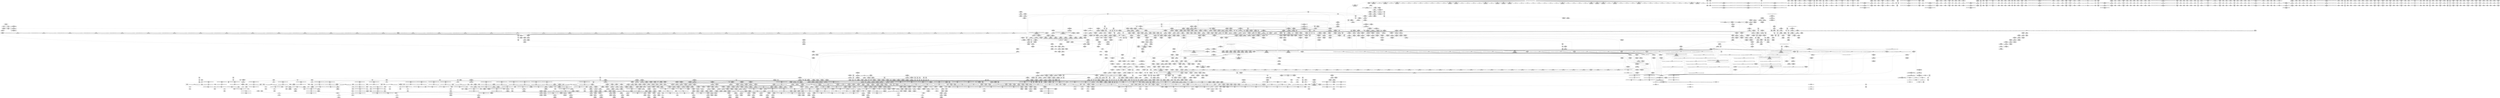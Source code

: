 digraph {
	CE0x5d17fc0 [shape=record,shape=Mrecord,label="{CE0x5d17fc0|tomoyo_const_part_length:tmp53|security/tomoyo/util.c,652|*SummSource*}"]
	CE0x4aa3df0 [shape=record,shape=Mrecord,label="{CE0x4aa3df0|rcu_lock_acquire:tmp6|*SummSink*}"]
	CE0x57add20 [shape=record,shape=Mrecord,label="{CE0x57add20|VOIDTB_TE:_CE_6376,6384_|*MultipleSource*|security/tomoyo/util.c,1010|Function::tomoyo_get_mode&Arg::ns::}"]
	CE0x573ac30 [shape=record,shape=Mrecord,label="{CE0x573ac30|tomoyo_get_realpath:tmp12|security/tomoyo/file.c,156}"]
	CE0x49ae8d0 [shape=record,shape=Mrecord,label="{CE0x49ae8d0|i64*_getelementptr_inbounds_(_11_x_i64_,_11_x_i64_*___llvm_gcov_ctr54147,_i64_0,_i64_1)|*Constant*}"]
	CE0x4ab5fc0 [shape=record,shape=Mrecord,label="{CE0x4ab5fc0|tomoyo_init_request_info:profile2|security/tomoyo/util.c,1007|*SummSink*}"]
	CE0x4b28310 [shape=record,shape=Mrecord,label="{CE0x4b28310|tomoyo_const_part_length:tobool|security/tomoyo/util.c,624|*SummSource*}"]
	CE0x3d8e260 [shape=record,shape=Mrecord,label="{CE0x3d8e260|tomoyo_get_mode:config|security/tomoyo/util.c,981}"]
	CE0x587c1a0 [shape=record,shape=Mrecord,label="{CE0x587c1a0|srcu_read_lock:bb|*SummSource*}"]
	CE0x70ba9d0 [shape=record,shape=Mrecord,label="{CE0x70ba9d0|tomoyo_const_part_length:tmp32|security/tomoyo/util.c,641|*SummSource*}"]
	CE0x4b333c0 [shape=record,shape=Mrecord,label="{CE0x4b333c0|srcu_read_lock:entry}"]
	CE0x5af8ea0 [shape=record,shape=Mrecord,label="{CE0x5af8ea0|i32_4|*Constant*|*SummSource*}"]
	CE0x5b2be10 [shape=record,shape=Mrecord,label="{CE0x5b2be10|_ret_i32_%call,_!dbg_!38922|security/tomoyo/file.c,196}"]
	CE0x5bb1cf0 [shape=record,shape=Mrecord,label="{CE0x5bb1cf0|tomoyo_read_unlock:tmp2|*SummSink*}"]
	CE0x4a4d570 [shape=record,shape=Mrecord,label="{CE0x4a4d570|tomoyo_audit_mkdev_log:tmp4|security/tomoyo/file.c,198}"]
	CE0x5a8f430 [shape=record,shape=Mrecord,label="{CE0x5a8f430|_call_void___llvm_gcov_indirect_counter_increment114(i32*___llvm_gcov_global_state_pred45,_i64**_getelementptr_inbounds_(_3_x_i64*_,_3_x_i64*_*___llvm_gcda_edge_table44,_i64_0,_i64_2)),_!dbg_!38930|security/tomoyo/util.c,640|*SummSource*}"]
	CE0x57f6310 [shape=record,shape=Mrecord,label="{CE0x57f6310|tomoyo_mkdev_perm:tmp17|security/tomoyo/file.c,857|*SummSink*}"]
	CE0x5c2e640 [shape=record,shape=Mrecord,label="{CE0x5c2e640|i32_-12|*Constant*}"]
	CE0x72d34d0 [shape=record,shape=Mrecord,label="{CE0x72d34d0|tomoyo_audit_mkdev_log:mkdev4|security/tomoyo/file.c,199}"]
	CE0x5747c10 [shape=record,shape=Mrecord,label="{CE0x5747c10|_call_void_mcount()_#3|*SummSink*}"]
	CE0x70baa90 [shape=record,shape=Mrecord,label="{CE0x70baa90|tomoyo_const_part_length:tmp32|security/tomoyo/util.c,641|*SummSink*}"]
	CE0x4b540a0 [shape=record,shape=Mrecord,label="{CE0x4b540a0|128:_i8*,_1208:_%struct.file*,_:_CMRE_16,20_|*MultipleSource*|security/tomoyo/common.h,1205|security/tomoyo/common.h,1205}"]
	CE0x57b3b10 [shape=record,shape=Mrecord,label="{CE0x57b3b10|i1_true|*Constant*}"]
	CE0x489bcc0 [shape=record,shape=Mrecord,label="{CE0x489bcc0|i64_24|*Constant*|*SummSource*}"]
	CE0x5ae75e0 [shape=record,shape=Mrecord,label="{CE0x5ae75e0|tomoyo_get_mode:if.end14|*SummSink*}"]
	CE0x572f760 [shape=record,shape=Mrecord,label="{CE0x572f760|GLOBAL:lock_acquire|*Constant*}"]
	CE0x587c830 [shape=record,shape=Mrecord,label="{CE0x587c830|tomoyo_fill_path_info:tmp6|security/tomoyo/util.c,667}"]
	CE0x72d3750 [shape=record,shape=Mrecord,label="{CE0x72d3750|tomoyo_audit_mkdev_log:filename|security/tomoyo/file.c,199}"]
	CE0x7391d40 [shape=record,shape=Mrecord,label="{CE0x7391d40|tomoyo_audit_mkdev_log:minor|security/tomoyo/file.c,201}"]
	CE0x48ece30 [shape=record,shape=Mrecord,label="{CE0x48ece30|tomoyo_const_part_length:lor.lhs.false23}"]
	CE0x3e6d0f0 [shape=record,shape=Mrecord,label="{CE0x3e6d0f0|tomoyo_const_part_length:sw.epilog|*SummSink*}"]
	CE0x5c2dc40 [shape=record,shape=Mrecord,label="{CE0x5c2dc40|_call_void_kfree(i8*_%tmp20)_#9,_!dbg_!38956|security/tomoyo/file.c,868|*SummSource*}"]
	CE0x57bfc40 [shape=record,shape=Mrecord,label="{CE0x57bfc40|i32_1205|*Constant*|*SummSource*}"]
	CE0x58f2e10 [shape=record,shape=Mrecord,label="{CE0x58f2e10|rcu_lock_acquire:bb|*SummSink*}"]
	CE0x5c9d0c0 [shape=record,shape=Mrecord,label="{CE0x5c9d0c0|tomoyo_mkdev_perm:tmp25|security/tomoyo/file.c,871}"]
	CE0x4920d70 [shape=record,shape=Mrecord,label="{CE0x4920d70|GLOBAL:__llvm_gcov_ctr54147|Global_var:__llvm_gcov_ctr54147|*SummSource*}"]
	CE0x5c0ef40 [shape=record,shape=Mrecord,label="{CE0x5c0ef40|rcu_lock_acquire:tmp4|include/linux/rcupdate.h,418}"]
	CE0x4bec470 [shape=record,shape=Mrecord,label="{CE0x4bec470|tomoyo_get_mode:mode.1|*SummSource*}"]
	CE0x3e001a0 [shape=record,shape=Mrecord,label="{CE0x3e001a0|tomoyo_mkdev_perm:if.end17|*SummSource*}"]
	CE0x72bc2a0 [shape=record,shape=Mrecord,label="{CE0x72bc2a0|0:_i8*,_array:_GCRE_tomoyo_mac_keywords_external_constant_42_x_i8*_:_elem_38::|security/tomoyo/file.c,197}"]
	CE0x4bbe360 [shape=record,shape=Mrecord,label="{CE0x4bbe360|i32_51|*Constant*|*SummSource*}"]
	CE0x7237a30 [shape=record,shape=Mrecord,label="{CE0x7237a30|128:_i8*,_1208:_%struct.file*,_:_CMRE_45,46_}"]
	CE0x5895d50 [shape=record,shape=Mrecord,label="{CE0x5895d50|new_decode_dev:or4|include/linux/kdev_t.h,54|*SummSource*}"]
	CE0x4a2f2f0 [shape=record,shape=Mrecord,label="{CE0x4a2f2f0|tomoyo_mkdev_perm:if.then3|*SummSink*}"]
	CE0x3d7e240 [shape=record,shape=Mrecord,label="{CE0x3d7e240|tomoyo_get_realpath:path|Function::tomoyo_get_realpath&Arg::path::|*SummSource*}"]
	CE0x4ba02b0 [shape=record,shape=Mrecord,label="{CE0x4ba02b0|__llvm_gcov_indirect_counter_increment114:bb4|*SummSource*}"]
	CE0x3c4c6f0 [shape=record,shape=Mrecord,label="{CE0x3c4c6f0|__llvm_gcov_indirect_counter_increment114:tmp1|*SummSource*}"]
	CE0x5a8e3d0 [shape=record,shape=Mrecord,label="{CE0x5a8e3d0|tomoyo_const_part_length:add29|security/tomoyo/util.c,646}"]
	CE0x5c53230 [shape=record,shape=Mrecord,label="{CE0x5c53230|GLOBAL:tomoyo_domain.__warned|Global_var:tomoyo_domain.__warned|*SummSink*}"]
	CE0x573a660 [shape=record,shape=Mrecord,label="{CE0x573a660|tomoyo_get_realpath:tmp11|security/tomoyo/file.c,156}"]
	CE0x5bab3a0 [shape=record,shape=Mrecord,label="{CE0x5bab3a0|srcu_read_unlock:idx|Function::srcu_read_unlock&Arg::idx::|*SummSource*}"]
	CE0x3e1edc0 [shape=record,shape=Mrecord,label="{CE0x3e1edc0|0:_i8*,_array:_GCRE_tomoyo_mac_keywords_external_constant_42_x_i8*_:_elem_14::|security/tomoyo/file.c,197}"]
	CE0x5d1ce70 [shape=record,shape=Mrecord,label="{CE0x5d1ce70|tomoyo_mkdev_perm:tmp26|security/tomoyo/file.c,872}"]
	CE0x3bbe4e0 [shape=record,shape=Mrecord,label="{CE0x3bbe4e0|tomoyo_const_part_length:cmp15|security/tomoyo/util.c,641|*SummSink*}"]
	CE0x57aef40 [shape=record,shape=Mrecord,label="{CE0x57aef40|i64_22|*Constant*|*SummSource*}"]
	CE0x5bc96f0 [shape=record,shape=Mrecord,label="{CE0x5bc96f0|tomoyo_const_part_length:tmp46|security/tomoyo/util.c,646|*SummSource*}"]
	CE0x73ab190 [shape=record,shape=Mrecord,label="{CE0x73ab190|rcu_lock_release:tmp6|*SummSink*}"]
	CE0x3cdc310 [shape=record,shape=Mrecord,label="{CE0x3cdc310|__llvm_gcov_indirect_counter_increment114:tmp|*SummSink*}"]
	CE0x57b4000 [shape=record,shape=Mrecord,label="{CE0x57b4000|i1_true|*Constant*|*SummSource*}"]
	CE0x7165a90 [shape=record,shape=Mrecord,label="{CE0x7165a90|COLLAPSED:_GCRE_current_task_external_global_%struct.task_struct*:_elem_0::|security/tomoyo/common.h,1205}"]
	CE0x72d3850 [shape=record,shape=Mrecord,label="{CE0x72d3850|tomoyo_read_unlock:bb|*SummSource*}"]
	CE0x5aac9d0 [shape=record,shape=Mrecord,label="{CE0x5aac9d0|tomoyo_domain:tmp19|security/tomoyo/common.h,1205|*SummSink*}"]
	CE0x70e8ee0 [shape=record,shape=Mrecord,label="{CE0x70e8ee0|i64_ptrtoint_(i8*_blockaddress(_rcu_lock_release,_%__here)_to_i64)|*Constant*|*SummSink*}"]
	CE0x3d9f180 [shape=record,shape=Mrecord,label="{CE0x3d9f180|tomoyo_mkdev_perm:path|Function::tomoyo_mkdev_perm&Arg::path::|*SummSource*}"]
	CE0x5c936c0 [shape=record,shape=Mrecord,label="{CE0x5c936c0|i64_3|*Constant*}"]
	CE0x7110c10 [shape=record,shape=Mrecord,label="{CE0x7110c10|40:_%struct.tomoyo_policy_namespace*,_48:_i8,_:_GCRE_tomoyo_kernel_domain_external_global_%struct.tomoyo_domain_info_48,49_|*MultipleSource*|security/tomoyo/util.c,1005|security/tomoyo/util.c,1007|Function::tomoyo_init_request_info&Arg::domain::}"]
	CE0x4c1e7d0 [shape=record,shape=Mrecord,label="{CE0x4c1e7d0|tomoyo_mkdev_perm:tmp33|security/tomoyo/file.c,874}"]
	CE0x3dcb560 [shape=record,shape=Mrecord,label="{CE0x3dcb560|0:_i8,_array:_GCRE_tomoyo_index2category_constant_39_x_i8_c_00_00_00_00_00_00_00_00_00_00_00_00_00_00_00_00_00_00_00_00_00_00_00_01_01_01_01_01_01_01_01_01_01_01_01_01_01_01_02_,_align_16:_elem_25::|security/tomoyo/util.c,983}"]
	CE0x487f4c0 [shape=record,shape=Mrecord,label="{CE0x487f4c0|i32_1048320|*Constant*}"]
	CE0x4c08fc0 [shape=record,shape=Mrecord,label="{CE0x4c08fc0|i64*_getelementptr_inbounds_(_12_x_i64_,_12_x_i64_*___llvm_gcov_ctr12,_i64_0,_i64_11)|*Constant*|*SummSink*}"]
	CE0x5bf7380 [shape=record,shape=Mrecord,label="{CE0x5bf7380|tomoyo_const_part_length:tmp47|security/tomoyo/util.c,646|*SummSink*}"]
	CE0x5b9a5c0 [shape=record,shape=Mrecord,label="{CE0x5b9a5c0|_call_void_mcount()_#3|*SummSink*}"]
	CE0x4becc80 [shape=record,shape=Mrecord,label="{CE0x4becc80|tomoyo_get_mode:tmp25|security/tomoyo/util.c,987|*SummSink*}"]
	CE0x5ae96c0 [shape=record,shape=Mrecord,label="{CE0x5ae96c0|get_current:tmp3}"]
	CE0x5aac960 [shape=record,shape=Mrecord,label="{CE0x5aac960|i64*_getelementptr_inbounds_(_11_x_i64_,_11_x_i64_*___llvm_gcov_ctr54147,_i64_0,_i64_10)|*Constant*|*SummSink*}"]
	CE0x73ab280 [shape=record,shape=Mrecord,label="{CE0x73ab280|__llvm_gcov_indirect_counter_increment114:counters|Function::__llvm_gcov_indirect_counter_increment114&Arg::counters::|*SummSource*}"]
	CE0x5ce67c0 [shape=record,shape=Mrecord,label="{CE0x5ce67c0|tomoyo_mkdev_perm:tmp23|security/tomoyo/file.c,871|*SummSource*}"]
	CE0x7412160 [shape=record,shape=Mrecord,label="{CE0x7412160|tomoyo_init_request_info:tmp9|security/tomoyo/util.c,1006|*SummSource*}"]
	CE0x57f5880 [shape=record,shape=Mrecord,label="{CE0x57f5880|tomoyo_init_request_info:tmp8|security/tomoyo/util.c,1005}"]
	CE0x5936de0 [shape=record,shape=Mrecord,label="{CE0x5936de0|0:_%struct.tomoyo_obj_info*,_16:_%struct.tomoyo_domain_info*,_24:_%struct.tomoyo_path_info*,_32:_i32,_36:_i32,_40:_i32,_44:_i8,_72:_i8,_75:_i8,_76:_i8,_77:_i8,_:_SCMRE_35,36_}"]
	CE0x4b27ac0 [shape=record,shape=Mrecord,label="{CE0x4b27ac0|GLOBAL:__llvm_gcov_indirect_counter_increment114|*Constant*|*SummSink*}"]
	CE0x710db60 [shape=record,shape=Mrecord,label="{CE0x710db60|tomoyo_domain:tmp4|security/tomoyo/common.h,1205|*SummSource*}"]
	CE0x577b870 [shape=record,shape=Mrecord,label="{CE0x577b870|tomoyo_get_mode:tmp26|security/tomoyo/util.c,987|*SummSource*}"]
	CE0x5b61e60 [shape=record,shape=Mrecord,label="{CE0x5b61e60|0:_i8*,_array:_GCRE_tomoyo_mac_keywords_external_constant_42_x_i8*_:_elem_29::|security/tomoyo/file.c,197}"]
	CE0x73e72c0 [shape=record,shape=Mrecord,label="{CE0x73e72c0|VOIDTB_TE:_CE_2048,2096_|*MultipleSource*|security/tomoyo/util.c,1010|Function::tomoyo_get_mode&Arg::ns::}"]
	CE0x72d31e0 [shape=record,shape=Mrecord,label="{CE0x72d31e0|tomoyo_audit_mkdev_log:param3|security/tomoyo/file.c,199|*SummSource*}"]
	CE0x71dedf0 [shape=record,shape=Mrecord,label="{CE0x71dedf0|new_decode_dev:tmp2|*SummSink*}"]
	CE0x5cbd7a0 [shape=record,shape=Mrecord,label="{CE0x5cbd7a0|tomoyo_domain:tmp8|security/tomoyo/common.h,1205|*SummSource*}"]
	CE0x70bbfe0 [shape=record,shape=Mrecord,label="{CE0x70bbfe0|_call_void_mcount()_#3|*SummSink*}"]
	CE0x4c47dd0 [shape=record,shape=Mrecord,label="{CE0x4c47dd0|tomoyo_fill_path_info:tmp|*SummSink*}"]
	CE0x717a130 [shape=record,shape=Mrecord,label="{CE0x717a130|tomoyo_const_part_length:tmp12|security/tomoyo/util.c,626}"]
	CE0x582fdb0 [shape=record,shape=Mrecord,label="{CE0x582fdb0|tomoyo_audit_mkdev_log:mkdev8|security/tomoyo/file.c,200}"]
	CE0x587c2f0 [shape=record,shape=Mrecord,label="{CE0x587c2f0|srcu_read_lock:bb|*SummSink*}"]
	CE0x4a466c0 [shape=record,shape=Mrecord,label="{CE0x4a466c0|40:_%struct.tomoyo_policy_namespace*,_48:_i8,_:_GCRE_tomoyo_kernel_domain_external_global_%struct.tomoyo_domain_info_40,48_|*MultipleSource*|security/tomoyo/util.c,1005|security/tomoyo/util.c,1007|Function::tomoyo_init_request_info&Arg::domain::}"]
	CE0x48f8460 [shape=record,shape=Mrecord,label="{CE0x48f8460|_call_void_tomoyo_fill_path_info(%struct.tomoyo_path_info*_%buf)_#9,_!dbg_!38913|security/tomoyo/file.c,152|*SummSource*}"]
	CE0x5d05610 [shape=record,shape=Mrecord,label="{CE0x5d05610|tomoyo_const_part_length:tmp23|security/tomoyo/util.c,634}"]
	CE0x5bb05d0 [shape=record,shape=Mrecord,label="{CE0x5bb05d0|tomoyo_fill_path_info:tmp8|security/tomoyo/util.c,667|*SummSource*}"]
	CE0x5b62020 [shape=record,shape=Mrecord,label="{CE0x5b62020|0:_i8*,_array:_GCRE_tomoyo_mac_keywords_external_constant_42_x_i8*_:_elem_30::|security/tomoyo/file.c,197}"]
	CE0x4b7cb70 [shape=record,shape=Mrecord,label="{CE0x4b7cb70|tomoyo_fill_path_info:tmp2|*LoadInst*|security/tomoyo/util.c,663|*SummSink*}"]
	CE0x723e970 [shape=record,shape=Mrecord,label="{CE0x723e970|128:_i8*,_1208:_%struct.file*,_:_CMRE_80,88_|*MultipleSource*|security/tomoyo/common.h,1205|security/tomoyo/common.h,1205}"]
	CE0x723e060 [shape=record,shape=Mrecord,label="{CE0x723e060|128:_i8*,_1208:_%struct.file*,_:_CMRE_50,51_}"]
	CE0x744ef10 [shape=record,shape=Mrecord,label="{CE0x744ef10|_call_void_mcount()_#3}"]
	CE0x3bc1200 [shape=record,shape=Mrecord,label="{CE0x3bc1200|tomoyo_get_realpath:return|*SummSource*}"]
	CE0x5ae6980 [shape=record,shape=Mrecord,label="{CE0x5ae6980|srcu_read_unlock:tmp2|*SummSource*}"]
	CE0x492c760 [shape=record,shape=Mrecord,label="{CE0x492c760|tomoyo_mkdev_perm:cmp|security/tomoyo/file.c,853}"]
	CE0x57b3c90 [shape=record,shape=Mrecord,label="{CE0x57b3c90|tomoyo_get_realpath:tmp10|security/tomoyo/file.c,155|*SummSource*}"]
	CE0x4bbe470 [shape=record,shape=Mrecord,label="{CE0x4bbe470|i32_51|*Constant*|*SummSink*}"]
	CE0x4ac3f80 [shape=record,shape=Mrecord,label="{CE0x4ac3f80|GLOBAL:tomoyo_fill_path_info|*Constant*}"]
	CE0x49bf940 [shape=record,shape=Mrecord,label="{CE0x49bf940|0:_i8,_array:_GCRE_tomoyo_index2category_constant_39_x_i8_c_00_00_00_00_00_00_00_00_00_00_00_00_00_00_00_00_00_00_00_00_00_00_00_01_01_01_01_01_01_01_01_01_01_01_01_01_01_01_02_,_align_16:_elem_16::|security/tomoyo/util.c,983}"]
	CE0x5b5f9e0 [shape=record,shape=Mrecord,label="{CE0x5b5f9e0|tomoyo_get_mode:tmp2|security/tomoyo/util.c,978|*SummSource*}"]
	CE0x4b9f8f0 [shape=record,shape=Mrecord,label="{CE0x4b9f8f0|__llvm_gcov_indirect_counter_increment114:exit|*SummSink*}"]
	CE0x5a81130 [shape=record,shape=Mrecord,label="{CE0x5a81130|i32_3|*Constant*|*SummSource*}"]
	CE0x57bfbd0 [shape=record,shape=Mrecord,label="{CE0x57bfbd0|i32_1205|*Constant*}"]
	CE0x3db0d70 [shape=record,shape=Mrecord,label="{CE0x3db0d70|tomoyo_const_part_length:sw.bb|*SummSource*}"]
	CE0x5a14ee0 [shape=record,shape=Mrecord,label="{CE0x5a14ee0|tomoyo_const_part_length:tmp50|security/tomoyo/util.c,651|*SummSink*}"]
	CE0x6746ac0 [shape=record,shape=Mrecord,label="{CE0x6746ac0|rcu_lock_release:tmp5|include/linux/rcupdate.h,423|*SummSink*}"]
	CE0x58343e0 [shape=record,shape=Mrecord,label="{CE0x58343e0|tomoyo_const_part_length:tmp28|security/tomoyo/util.c,641}"]
	CE0x3bbde60 [shape=record,shape=Mrecord,label="{CE0x3bbde60|GLOBAL:__llvm_gcov_ctr43150|Global_var:__llvm_gcov_ctr43150}"]
	CE0x5b9a2b0 [shape=record,shape=Mrecord,label="{CE0x5b9a2b0|i64*_getelementptr_inbounds_(_2_x_i64_,_2_x_i64_*___llvm_gcov_ctr31,_i64_0,_i64_1)|*Constant*|*SummSink*}"]
	CE0x57ae650 [shape=record,shape=Mrecord,label="{CE0x57ae650|tomoyo_get_mode:tmp15|security/tomoyo/util.c,983|*SummSource*}"]
	CE0x74393c0 [shape=record,shape=Mrecord,label="{CE0x74393c0|tomoyo_fill_path_info:const_len6|security/tomoyo/util.c,668}"]
	CE0x566af10 [shape=record,shape=Mrecord,label="{CE0x566af10|tomoyo_mkdev_perm:mkdev13|security/tomoyo/file.c,864|*SummSource*}"]
	CE0x48ec8b0 [shape=record,shape=Mrecord,label="{CE0x48ec8b0|i8*_undef|*Constant*|*SummSink*}"]
	CE0x724c9c0 [shape=record,shape=Mrecord,label="{CE0x724c9c0|0:_i8*,_array:_GCRE_tomoyo_mac_keywords_external_constant_42_x_i8*_:_elem_35::|security/tomoyo/file.c,197}"]
	CE0x5cbd9f0 [shape=record,shape=Mrecord,label="{CE0x5cbd9f0|tomoyo_domain:tobool1|security/tomoyo/common.h,1205}"]
	CE0x58dabc0 [shape=record,shape=Mrecord,label="{CE0x58dabc0|tomoyo_const_part_length:conv24|security/tomoyo/util.c,644}"]
	CE0x5d17ba0 [shape=record,shape=Mrecord,label="{CE0x5d17ba0|i64*_getelementptr_inbounds_(_31_x_i64_,_31_x_i64_*___llvm_gcov_ctr43150,_i64_0,_i64_30)|*Constant*|*SummSource*}"]
	CE0x48dd7a0 [shape=record,shape=Mrecord,label="{CE0x48dd7a0|tomoyo_audit_mkdev_log:tmp1|*SummSink*}"]
	CE0x6747340 [shape=record,shape=Mrecord,label="{CE0x6747340|_call_void_lock_release(%struct.lockdep_map*_%map,_i32_1,_i64_ptrtoint_(i8*_blockaddress(_rcu_lock_release,_%__here)_to_i64))_#9,_!dbg_!38907|include/linux/rcupdate.h,423|*SummSource*}"]
	CE0x4b201c0 [shape=record,shape=Mrecord,label="{CE0x4b201c0|tomoyo_const_part_length:tmp24|security/tomoyo/util.c,640}"]
	CE0x4b084f0 [shape=record,shape=Mrecord,label="{CE0x4b084f0|tomoyo_domain:tmp3|*SummSource*}"]
	CE0x3d67ee0 [shape=record,shape=Mrecord,label="{CE0x3d67ee0|tomoyo_const_part_length:tmp14|security/tomoyo/util.c,626|*SummSink*}"]
	CE0x4a2ce20 [shape=record,shape=Mrecord,label="{CE0x4a2ce20|tomoyo_get_mode:mode.0|*SummSink*}"]
	CE0x5945a20 [shape=record,shape=Mrecord,label="{CE0x5945a20|GLOBAL:tomoyo_read_lock|*Constant*|*SummSource*}"]
	CE0x57b3b80 [shape=record,shape=Mrecord,label="{CE0x57b3b80|tomoyo_get_realpath:tmp10|security/tomoyo/file.c,155}"]
	CE0x4baa010 [shape=record,shape=Mrecord,label="{CE0x4baa010|get_current:tmp1|*SummSource*}"]
	CE0x7455ef0 [shape=record,shape=Mrecord,label="{CE0x7455ef0|tomoyo_const_part_length:tmp34|security/tomoyo/util.c,642|*SummSource*}"]
	CE0x718aaf0 [shape=record,shape=Mrecord,label="{CE0x718aaf0|tomoyo_get_mode:entry|*SummSource*}"]
	CE0x5c285d0 [shape=record,shape=Mrecord,label="{CE0x5c285d0|_call_void_srcu_read_unlock(%struct.srcu_struct*_tomoyo_ss,_i32_%idx)_#9,_!dbg_!38903|security/tomoyo/common.h,1109|*SummSink*}"]
	CE0x7165870 [shape=record,shape=Mrecord,label="{CE0x7165870|i32_78|*Constant*|*SummSink*}"]
	CE0x5893680 [shape=record,shape=Mrecord,label="{CE0x5893680|srcu_read_lock:dep_map|include/linux/srcu.h,222|*SummSource*}"]
	CE0x49e7110 [shape=record,shape=Mrecord,label="{CE0x49e7110|tomoyo_domain:tmp13|security/tomoyo/common.h,1205}"]
	CE0x4877130 [shape=record,shape=Mrecord,label="{CE0x4877130|tomoyo_const_part_length:return|*SummSource*}"]
	CE0x3f3d4b0 [shape=record,shape=Mrecord,label="{CE0x3f3d4b0|tomoyo_domain:land.lhs.true2|*SummSink*}"]
	CE0x5c61c30 [shape=record,shape=Mrecord,label="{CE0x5c61c30|GLOBAL:tomoyo_read_unlock|*Constant*|*SummSink*}"]
	CE0x3d90450 [shape=record,shape=Mrecord,label="{CE0x3d90450|tomoyo_mkdev_perm:mkdev15|security/tomoyo/file.c,865|*SummSource*}"]
	CE0x5b5a9b0 [shape=record,shape=Mrecord,label="{CE0x5b5a9b0|get_current:entry|*SummSink*}"]
	CE0x5a594a0 [shape=record,shape=Mrecord,label="{CE0x5a594a0|0:_%struct.tomoyo_obj_info*,_16:_%struct.tomoyo_domain_info*,_24:_%struct.tomoyo_path_info*,_32:_i32,_36:_i32,_40:_i32,_44:_i8,_72:_i8,_75:_i8,_76:_i8,_77:_i8,_:_SCMRE_77,78_|*MultipleSource*|security/tomoyo/file.c, 844|security/tomoyo/file.c,844|security/tomoyo/file.c,858|Function::tomoyo_init_request_info&Arg::r::}"]
	CE0x4a44a40 [shape=record,shape=Mrecord,label="{CE0x4a44a40|tomoyo_get_mode:tmp21|security/tomoyo/util.c,985|*SummSink*}"]
	CE0x7235ac0 [shape=record,shape=Mrecord,label="{CE0x7235ac0|srcu_read_unlock:tmp1|*SummSink*}"]
	CE0x4876a00 [shape=record,shape=Mrecord,label="{CE0x4876a00|tomoyo_const_part_length:tmp3|security/tomoyo/util.c,624|*SummSink*}"]
	CE0x5d052e0 [shape=record,shape=Mrecord,label="{CE0x5d052e0|tomoyo_const_part_length:tmp22|security/tomoyo/util.c,634}"]
	CE0x73de000 [shape=record,shape=Mrecord,label="{CE0x73de000|tomoyo_const_part_length:incdec.ptr7|security/tomoyo/util.c,631|*SummSink*}"]
	CE0x4ad5ca0 [shape=record,shape=Mrecord,label="{CE0x4ad5ca0|tomoyo_mkdev_perm:if.end|*SummSink*}"]
	CE0x5b6b4d0 [shape=record,shape=Mrecord,label="{CE0x5b6b4d0|rcu_lock_release:tmp}"]
	CE0x59113f0 [shape=record,shape=Mrecord,label="{CE0x59113f0|i64*_getelementptr_inbounds_(_12_x_i64_,_12_x_i64_*___llvm_gcov_ctr12,_i64_0,_i64_3)|*Constant*|*SummSource*}"]
	CE0x5833e80 [shape=record,shape=Mrecord,label="{CE0x5833e80|tomoyo_const_part_length:tmp27|security/tomoyo/util.c,641}"]
	CE0x587c420 [shape=record,shape=Mrecord,label="{CE0x587c420|tomoyo_fill_path_info:tmp4|security/tomoyo/util.c,667|*SummSink*}"]
	CE0x5ae7840 [shape=record,shape=Mrecord,label="{CE0x5ae7840|tomoyo_const_part_length:tmp41|security/tomoyo/util.c,644|*SummSink*}"]
	CE0x5a7d220 [shape=record,shape=Mrecord,label="{CE0x5a7d220|new_decode_dev:entry|*SummSink*}"]
	CE0x3eeda70 [shape=record,shape=Mrecord,label="{CE0x3eeda70|tomoyo_const_part_length:tmp21|security/tomoyo/util.c,631|*SummSink*}"]
	CE0x3d87ce0 [shape=record,shape=Mrecord,label="{CE0x3d87ce0|tomoyo_mkdev_perm:tmp3|security/tomoyo/file.c,845|*SummSource*}"]
	CE0x4a3f8a0 [shape=record,shape=Mrecord,label="{CE0x4a3f8a0|tomoyo_init_request_info:tmp|*SummSink*}"]
	CE0x5848e10 [shape=record,shape=Mrecord,label="{CE0x5848e10|_ret_%struct.tomoyo_domain_info*_%tmp23,_!dbg_!38929|security/tomoyo/common.h,1205|*SummSource*}"]
	CE0x4b20ba0 [shape=record,shape=Mrecord,label="{CE0x4b20ba0|tomoyo_const_part_length:while.body|*SummSink*}"]
	CE0x5893950 [shape=record,shape=Mrecord,label="{CE0x5893950|_call_void_rcu_lock_acquire(%struct.lockdep_map*_%dep_map)_#9,_!dbg_!38906|include/linux/srcu.h,222|*SummSink*}"]
	CE0x743e010 [shape=record,shape=Mrecord,label="{CE0x743e010|tomoyo_fill_path_info:conv7|security/tomoyo/util.c,668|*SummSink*}"]
	CE0x4a25a00 [shape=record,shape=Mrecord,label="{CE0x4a25a00|tomoyo_audit_mkdev_log:tmp5|security/tomoyo/file.c,198|*SummSource*}"]
	CE0x58da680 [shape=record,shape=Mrecord,label="{CE0x58da680|tomoyo_const_part_length:tmp39|security/tomoyo/util.c,644}"]
	CE0x588cb80 [shape=record,shape=Mrecord,label="{CE0x588cb80|tomoyo_fill_path_info:is_patterned|security/tomoyo/util.c,668}"]
	CE0x3bd8550 [shape=record,shape=Mrecord,label="{CE0x3bd8550|i32_-1|*Constant*|*SummSource*}"]
	CE0x5ce6de0 [shape=record,shape=Mrecord,label="{CE0x5ce6de0|tomoyo_mkdev_perm:conv|security/tomoyo/file.c,871|*SummSource*}"]
	CE0x723eb50 [shape=record,shape=Mrecord,label="{CE0x723eb50|128:_i8*,_1208:_%struct.file*,_:_CMRE_88,89_|*MultipleSource*|security/tomoyo/common.h,1205|security/tomoyo/common.h,1205}"]
	CE0x72377b0 [shape=record,shape=Mrecord,label="{CE0x72377b0|128:_i8*,_1208:_%struct.file*,_:_CMRE_43,44_}"]
	CE0x3ca2290 [shape=record,shape=Mrecord,label="{CE0x3ca2290|i64_16|*Constant*|*SummSource*}"]
	CE0x489be60 [shape=record,shape=Mrecord,label="{CE0x489be60|tomoyo_const_part_length:tmp40|security/tomoyo/util.c,644}"]
	CE0x713cfe0 [shape=record,shape=Mrecord,label="{CE0x713cfe0|tomoyo_init_request_info:tmp11|security/tomoyo/util.c,1007|*SummSource*}"]
	CE0x7202090 [shape=record,shape=Mrecord,label="{CE0x7202090|tomoyo_fill_path_info:tmp6|security/tomoyo/util.c,667|*SummSink*}"]
	CE0x3d88050 [shape=record,shape=Mrecord,label="{CE0x3d88050|tomoyo_domain:entry|*SummSink*}"]
	CE0x3d8a1e0 [shape=record,shape=Mrecord,label="{CE0x3d8a1e0|tomoyo_const_part_length:tmp20|security/tomoyo/util.c,628|*SummSink*}"]
	CE0x58acb10 [shape=record,shape=Mrecord,label="{CE0x58acb10|tomoyo_const_part_length:cmp21|security/tomoyo/util.c,644}"]
	CE0x3d95780 [shape=record,shape=Mrecord,label="{CE0x3d95780|0:_i8,_array:_GCRE_tomoyo_index2category_constant_39_x_i8_c_00_00_00_00_00_00_00_00_00_00_00_00_00_00_00_00_00_00_00_00_00_00_00_01_01_01_01_01_01_01_01_01_01_01_01_01_01_01_02_,_align_16:_elem_19::|security/tomoyo/util.c,983}"]
	CE0x4a261e0 [shape=record,shape=Mrecord,label="{CE0x4a261e0|tomoyo_mkdev_perm:if.then3}"]
	CE0x5841de0 [shape=record,shape=Mrecord,label="{CE0x5841de0|128:_i8*,_1208:_%struct.file*,_:_CMRE_35,36_}"]
	CE0x48c2af0 [shape=record,shape=Mrecord,label="{CE0x48c2af0|tomoyo_get_realpath:tobool|security/tomoyo/file.c,151|*SummSource*}"]
	CE0x3afd020 [shape=record,shape=Mrecord,label="{CE0x3afd020|VOIDTB_TE:_SCMRE_0,1_|*MultipleSource*|security/tomoyo/file.c, 845|security/tomoyo/file.c,845|security/tomoyo/file.c,845}"]
	CE0x3cee800 [shape=record,shape=Mrecord,label="{CE0x3cee800|i64*_getelementptr_inbounds_(_12_x_i64_,_12_x_i64_*___llvm_gcov_ctr12,_i64_0,_i64_6)|*Constant*}"]
	CE0x7407180 [shape=record,shape=Mrecord,label="{CE0x7407180|srcu_read_lock:call|include/linux/srcu.h,220|*SummSource*}"]
	CE0x4af89a0 [shape=record,shape=Mrecord,label="{CE0x4af89a0|i64*_getelementptr_inbounds_(_12_x_i64_,_12_x_i64_*___llvm_gcov_ctr12,_i64_0,_i64_0)|*Constant*|*SummSource*}"]
	CE0x5ad5140 [shape=record,shape=Mrecord,label="{CE0x5ad5140|tomoyo_mkdev_perm:operation8|security/tomoyo/file.c,862|*SummSink*}"]
	CE0x49e6990 [shape=record,shape=Mrecord,label="{CE0x49e6990|tomoyo_domain:tmp1|*SummSink*}"]
	CE0x5852670 [shape=record,shape=Mrecord,label="{CE0x5852670|tomoyo_get_mode:and|security/tomoyo/util.c,987|*SummSource*}"]
	CE0x3bd6b10 [shape=record,shape=Mrecord,label="{CE0x3bd6b10|GLOBAL:tomoyo_profile|*Constant*}"]
	CE0x3d460f0 [shape=record,shape=Mrecord,label="{CE0x3d460f0|tomoyo_mkdev_perm:tmp5|security/tomoyo/file.c,846}"]
	CE0x3d55920 [shape=record,shape=Mrecord,label="{CE0x3d55920|tomoyo_get_mode:idxprom|security/tomoyo/util.c,981|*SummSource*}"]
	CE0x5af8620 [shape=record,shape=Mrecord,label="{CE0x5af8620|tomoyo_mkdev_perm:param6|security/tomoyo/file.c,862}"]
	CE0x5a81200 [shape=record,shape=Mrecord,label="{CE0x5a81200|tomoyo_mkdev_perm:param|security/tomoyo/file.c,861}"]
	CE0x744f660 [shape=record,shape=Mrecord,label="{CE0x744f660|i8*_getelementptr_inbounds_(_25_x_i8_,_25_x_i8_*_.str12,_i32_0,_i32_0)|*Constant*}"]
	CE0x48ae460 [shape=record,shape=Mrecord,label="{CE0x48ae460|128:_i8*,_1208:_%struct.file*,_:_CMRE_26,27_}"]
	CE0x4a9b6e0 [shape=record,shape=Mrecord,label="{CE0x4a9b6e0|tomoyo_get_mode:default_config|security/tomoyo/util.c,986|*SummSink*}"]
	CE0x49fa5d0 [shape=record,shape=Mrecord,label="{CE0x49fa5d0|tomoyo_domain:if.end}"]
	CE0x49af160 [shape=record,shape=Mrecord,label="{CE0x49af160|tomoyo_domain:if.then|*SummSource*}"]
	CE0x5a3e870 [shape=record,shape=Mrecord,label="{CE0x5a3e870|0:_%struct.tomoyo_obj_info*,_16:_%struct.tomoyo_domain_info*,_24:_%struct.tomoyo_path_info*,_32:_i32,_36:_i32,_40:_i32,_44:_i8,_72:_i8,_75:_i8,_76:_i8,_77:_i8,_:_SCMRE_61,62_}"]
	CE0x3d7ace0 [shape=record,shape=Mrecord,label="{CE0x3d7ace0|VOIDTB_TE:_SCMRE_24,32_|*MultipleSource*|security/tomoyo/file.c, 845|security/tomoyo/file.c,845|security/tomoyo/file.c,845}"]
	CE0x4a1a1b0 [shape=record,shape=Mrecord,label="{CE0x4a1a1b0|i32_0|*Constant*}"]
	CE0x744f510 [shape=record,shape=Mrecord,label="{CE0x744f510|i8_1|*Constant*|*SummSink*}"]
	CE0x5bc0870 [shape=record,shape=Mrecord,label="{CE0x5bc0870|_call_void_srcu_read_unlock(%struct.srcu_struct*_tomoyo_ss,_i32_%idx)_#9,_!dbg_!38903|security/tomoyo/common.h,1109}"]
	CE0x49f2f70 [shape=record,shape=Mrecord,label="{CE0x49f2f70|tomoyo_get_mode:tmp4|security/tomoyo/util.c,978}"]
	CE0x4928ba0 [shape=record,shape=Mrecord,label="{CE0x4928ba0|tomoyo_mkdev_perm:obj4|security/tomoyo/file.c,858|*SummSource*}"]
	CE0x5d17120 [shape=record,shape=Mrecord,label="{CE0x5d17120|tomoyo_const_part_length:retval.0|*SummSource*}"]
	CE0x3c1a190 [shape=record,shape=Mrecord,label="{CE0x3c1a190|get_current:tmp}"]
	CE0x589cbd0 [shape=record,shape=Mrecord,label="{CE0x589cbd0|i64_0|*Constant*|*SummSource*}"]
	CE0x3db0370 [shape=record,shape=Mrecord,label="{CE0x3db0370|tomoyo_const_part_length:conv8|security/tomoyo/util.c,632|*SummSource*}"]
	CE0x4a54910 [shape=record,shape=Mrecord,label="{CE0x4a54910|tomoyo_init_request_info:bb|*SummSink*}"]
	CE0x4a2e620 [shape=record,shape=Mrecord,label="{CE0x4a2e620|tomoyo_get_realpath:tmp1|*SummSource*}"]
	CE0x5d2d230 [shape=record,shape=Mrecord,label="{CE0x5d2d230|tomoyo_const_part_length:tmp48|security/tomoyo/util.c,649|*SummSink*}"]
	CE0x4ad5590 [shape=record,shape=Mrecord,label="{CE0x4ad5590|tomoyo_get_realpath:if.end|*SummSink*}"]
	CE0x4a25800 [shape=record,shape=Mrecord,label="{CE0x4a25800|%struct.tomoyo_domain_info*_null|*Constant*|*SummSource*}"]
	CE0x5720320 [shape=record,shape=Mrecord,label="{CE0x5720320|0:_i8*,_8:_i32,_12:_i16,_14:_i8,_15:_i8,_:_SCMRE_15,16_|*MultipleSource*|security/tomoyo/file.c, 849|Function::tomoyo_get_realpath&Arg::buf::|security/tomoyo/file.c,868}"]
	"CONST[source:0(mediator),value:1(k-static)][purpose:{operation}][SrcIdx:3]"
	CE0x3e03350 [shape=record,shape=Mrecord,label="{CE0x3e03350|tomoyo_get_realpath:tmp4|security/tomoyo/file.c,151|*SummSource*}"]
	CE0x5d22cc0 [shape=record,shape=Mrecord,label="{CE0x5d22cc0|i64*_getelementptr_inbounds_(_4_x_i64_,_4_x_i64_*___llvm_gcov_ctr33,_i64_0,_i64_3)|*Constant*}"]
	CE0x3dafb50 [shape=record,shape=Mrecord,label="{CE0x3dafb50|i64*_getelementptr_inbounds_(_31_x_i64_,_31_x_i64_*___llvm_gcov_ctr43150,_i64_0,_i64_3)|*Constant*|*SummSource*}"]
	CE0x5bc9a80 [shape=record,shape=Mrecord,label="{CE0x5bc9a80|i64*_getelementptr_inbounds_(_31_x_i64_,_31_x_i64_*___llvm_gcov_ctr43150,_i64_0,_i64_27)|*Constant*|*SummSource*}"]
	CE0x5d2d5c0 [shape=record,shape=Mrecord,label="{CE0x5d2d5c0|tomoyo_const_part_length:tmp49|security/tomoyo/util.c,649|*SummSource*}"]
	CE0x7189400 [shape=record,shape=Mrecord,label="{CE0x7189400|tomoyo_init_request_info:call4|security/tomoyo/util.c,1010|*SummSource*}"]
	CE0x581b970 [shape=record,shape=Mrecord,label="{CE0x581b970|get_current:bb}"]
	CE0x57b0a30 [shape=record,shape=Mrecord,label="{CE0x57b0a30|i64*_getelementptr_inbounds_(_2_x_i64_,_2_x_i64_*___llvm_gcov_ctr53148,_i64_0,_i64_0)|*Constant*|*SummSource*}"]
	CE0x4ab58b0 [shape=record,shape=Mrecord,label="{CE0x4ab58b0|tomoyo_init_request_info:domain1|security/tomoyo/util.c,1006}"]
	CE0x57b3700 [shape=record,shape=Mrecord,label="{CE0x57b3700|tomoyo_get_realpath:tmp9|security/tomoyo/file.c,155|*SummSource*}"]
	CE0x7391f40 [shape=record,shape=Mrecord,label="{CE0x7391f40|tomoyo_audit_mkdev_log:minor|security/tomoyo/file.c,201|*SummSource*}"]
	CE0x49f8080 [shape=record,shape=Mrecord,label="{CE0x49f8080|rcu_lock_acquire:tmp2|*SummSource*}"]
	CE0x4949240 [shape=record,shape=Mrecord,label="{CE0x4949240|tomoyo_get_mode:tmp16|security/tomoyo/util.c,983|*SummSource*}"]
	CE0x4d162f0 [shape=record,shape=Mrecord,label="{CE0x4d162f0|rcu_lock_release:tmp7}"]
	CE0x5b9aa10 [shape=record,shape=Mrecord,label="{CE0x5b9aa10|tomoyo_domain:bb|*SummSink*}"]
	CE0x5c535f0 [shape=record,shape=Mrecord,label="{CE0x5c535f0|0:_i8*,_array:_GCRE_tomoyo_mac_keywords_external_constant_42_x_i8*_:_elem_23::|security/tomoyo/file.c,197}"]
	CE0x4a2d450 [shape=record,shape=Mrecord,label="{CE0x4a2d450|tomoyo_get_mode:conv5|security/tomoyo/util.c,983|*SummSource*}"]
	CE0x3f3d1f0 [shape=record,shape=Mrecord,label="{CE0x3f3d1f0|tomoyo_get_mode:tmp12|security/tomoyo/util.c,982|*SummSource*}"]
	CE0x4a4d420 [shape=record,shape=Mrecord,label="{CE0x4a4d420|tomoyo_audit_mkdev_log:operation|security/tomoyo/file.c,198|*SummSink*}"]
	CE0x724c640 [shape=record,shape=Mrecord,label="{CE0x724c640|0:_i8*,_array:_GCRE_tomoyo_mac_keywords_external_constant_42_x_i8*_:_elem_33::|security/tomoyo/file.c,197}"]
	CE0x49af0f0 [shape=record,shape=Mrecord,label="{CE0x49af0f0|tomoyo_domain:if.then}"]
	CE0x4b53e20 [shape=record,shape=Mrecord,label="{CE0x4b53e20|128:_i8*,_1208:_%struct.file*,_:_CMRE_7,8_}"]
	CE0x497bab0 [shape=record,shape=Mrecord,label="{CE0x497bab0|tomoyo_get_mode:if.end14|*SummSource*}"]
	"CONST[source:1(input),value:2(dynamic)][purpose:{object}][SrcIdx:1]"
	CE0x58ac550 [shape=record,shape=Mrecord,label="{CE0x58ac550|tomoyo_const_part_length:conv20|security/tomoyo/util.c,644|*SummSource*}"]
	CE0x4a54a20 [shape=record,shape=Mrecord,label="{CE0x4a54a20|tomoyo_init_request_info:if.end|*SummSource*}"]
	CE0x5ae8250 [shape=record,shape=Mrecord,label="{CE0x5ae8250|tomoyo_const_part_length:tmp43|security/tomoyo/util.c,644|*SummSource*}"]
	CE0x3e6bf80 [shape=record,shape=Mrecord,label="{CE0x3e6bf80|tomoyo_const_part_length:tmp4|security/tomoyo/util.c,624|*SummSink*}"]
	CE0x718ae40 [shape=record,shape=Mrecord,label="{CE0x718ae40|tomoyo_get_mode:index|Function::tomoyo_get_mode&Arg::index::}"]
	CE0x7391b30 [shape=record,shape=Mrecord,label="{CE0x7391b30|tomoyo_audit_mkdev_log:mkdev10|security/tomoyo/file.c,201|*SummSource*}"]
	CE0x5a151e0 [shape=record,shape=Mrecord,label="{CE0x5a151e0|tomoyo_const_part_length:tmp51|security/tomoyo/util.c,651|*SummSource*}"]
	CE0x5936870 [shape=record,shape=Mrecord,label="{CE0x5936870|0:_%struct.tomoyo_obj_info*,_16:_%struct.tomoyo_domain_info*,_24:_%struct.tomoyo_path_info*,_32:_i32,_36:_i32,_40:_i32,_44:_i8,_72:_i8,_75:_i8,_76:_i8,_77:_i8,_:_SCMRE_32,33_}"]
	CE0x57383e0 [shape=record,shape=Mrecord,label="{CE0x57383e0|i64*_getelementptr_inbounds_(_6_x_i64_,_6_x_i64_*___llvm_gcov_ctr25,_i64_0,_i64_5)|*Constant*}"]
	CE0x5bb2630 [shape=record,shape=Mrecord,label="{CE0x5bb2630|_ret_void,_!dbg_!38907|include/linux/srcu.h,238|*SummSink*}"]
	CE0x56f1200 [shape=record,shape=Mrecord,label="{CE0x56f1200|i64*_getelementptr_inbounds_(_12_x_i64_,_12_x_i64_*___llvm_gcov_ctr31133,_i64_0,_i64_6)|*Constant*}"]
	CE0x5954ce0 [shape=record,shape=Mrecord,label="{CE0x5954ce0|tomoyo_init_request_info:tmp2|security/tomoyo/util.c,1003|*SummSink*}"]
	CE0x7237530 [shape=record,shape=Mrecord,label="{CE0x7237530|128:_i8*,_1208:_%struct.file*,_:_CMRE_41,42_}"]
	CE0x4b1fff0 [shape=record,shape=Mrecord,label="{CE0x4b1fff0|i64**_getelementptr_inbounds_(_3_x_i64*_,_3_x_i64*_*___llvm_gcda_edge_table44,_i64_0,_i64_2)|*Constant*|*SummSink*}"]
	CE0x72c2290 [shape=record,shape=Mrecord,label="{CE0x72c2290|tomoyo_audit_mkdev_log:mkdev6|security/tomoyo/file.c,200|*SummSink*}"]
	CE0x59453d0 [shape=record,shape=Mrecord,label="{CE0x59453d0|0:_i8*,_array:_GCRE_tomoyo_mac_keywords_external_constant_42_x_i8*_:_elem_9::|security/tomoyo/file.c,197}"]
	CE0x70bba80 [shape=record,shape=Mrecord,label="{CE0x70bba80|__llvm_gcov_indirect_counter_increment114:counter|*SummSource*}"]
	CE0x4b28f30 [shape=record,shape=Mrecord,label="{CE0x4b28f30|tomoyo_audit_mkdev_log:idxprom|security/tomoyo/file.c,198}"]
	CE0x3f52020 [shape=record,shape=Mrecord,label="{CE0x3f52020|tomoyo_mkdev_perm:name|security/tomoyo/file.c,868|*SummSource*}"]
	CE0x5ad5ce0 [shape=record,shape=Mrecord,label="{CE0x5ad5ce0|tomoyo_mkdev_perm:mkdev|security/tomoyo/file.c,861|*SummSink*}"]
	CE0x3c21c50 [shape=record,shape=Mrecord,label="{CE0x3c21c50|tomoyo_fill_path_info:conv3|security/tomoyo/util.c,666}"]
	CE0x5748430 [shape=record,shape=Mrecord,label="{CE0x5748430|i8*_getelementptr_inbounds_(_25_x_i8_,_25_x_i8_*_.str12,_i32_0,_i32_0)|*Constant*|*SummSource*}"]
	CE0x4bd7870 [shape=record,shape=Mrecord,label="{CE0x4bd7870|0:_i8,_array:_GCRE_tomoyo_pnnn2mac_constant_2_x_i8_c_0B_0C_,_align_1:_elem_1::|security/tomoyo/file.c,852}"]
	"CONST[source:1(input),value:2(dynamic)][purpose:{object}][SrcIdx:0]"
	CE0x588d4f0 [shape=record,shape=Mrecord,label="{CE0x588d4f0|tomoyo_fill_path_info:call11|security/tomoyo/util.c,669}"]
	CE0x487fda0 [shape=record,shape=Mrecord,label="{CE0x487fda0|tomoyo_read_unlock:tmp1}"]
	CE0x5b3c580 [shape=record,shape=Mrecord,label="{CE0x5b3c580|tomoyo_mkdev_perm:minor|security/tomoyo/file.c,865|*SummSource*}"]
	CE0x5bafc70 [shape=record,shape=Mrecord,label="{CE0x5bafc70|GLOBAL:rcu_lock_release|*Constant*|*SummSink*}"]
	CE0x58ac610 [shape=record,shape=Mrecord,label="{CE0x58ac610|tomoyo_const_part_length:conv20|security/tomoyo/util.c,644|*SummSink*}"]
	CE0x5c8ae50 [shape=record,shape=Mrecord,label="{CE0x5c8ae50|tomoyo_mkdev_perm:if.then21}"]
	CE0x5d17e20 [shape=record,shape=Mrecord,label="{CE0x5d17e20|tomoyo_const_part_length:tmp53|security/tomoyo/util.c,652}"]
	CE0x3e03560 [shape=record,shape=Mrecord,label="{CE0x3e03560|tomoyo_get_realpath:tmp5|security/tomoyo/file.c,151}"]
	CE0x3f522a0 [shape=record,shape=Mrecord,label="{CE0x3f522a0|tomoyo_mkdev_perm:name|security/tomoyo/file.c,868|*SummSink*}"]
	CE0x3c946f0 [shape=record,shape=Mrecord,label="{CE0x3c946f0|0:_%struct.tomoyo_obj_info*,_16:_%struct.tomoyo_domain_info*,_24:_%struct.tomoyo_path_info*,_32:_i32,_36:_i32,_40:_i32,_44:_i8,_72:_i8,_75:_i8,_76:_i8,_77:_i8,_:_SCMRE_38,39_}"]
	CE0x3e24aa0 [shape=record,shape=Mrecord,label="{CE0x3e24aa0|GLOBAL:tomoyo_pnnn2mac|Global_var:tomoyo_pnnn2mac|*SummSource*}"]
	CE0x4bec230 [shape=record,shape=Mrecord,label="{CE0x4bec230|tomoyo_get_mode:mode.1}"]
	CE0x3f51d90 [shape=record,shape=Mrecord,label="{CE0x3f51d90|tomoyo_mkdev_perm:name|security/tomoyo/file.c,868}"]
	CE0x3bbdb80 [shape=record,shape=Mrecord,label="{CE0x3bbdb80|tomoyo_const_part_length:tmp2|security/tomoyo/util.c,624|*SummSource*}"]
	CE0x72251f0 [shape=record,shape=Mrecord,label="{CE0x72251f0|_call_void_lock_acquire(%struct.lockdep_map*_%map,_i32_0,_i32_0,_i32_2,_i32_0,_%struct.lockdep_map*_null,_i64_ptrtoint_(i8*_blockaddress(_rcu_lock_acquire,_%__here)_to_i64))_#9,_!dbg_!38907|include/linux/rcupdate.h,418}"]
	CE0x4a7c0a0 [shape=record,shape=Mrecord,label="{CE0x4a7c0a0|tomoyo_get_mode:tmp23|security/tomoyo/util.c,986|*SummSource*}"]
	CE0x5ce6490 [shape=record,shape=Mrecord,label="{CE0x5ce6490|tomoyo_mkdev_perm:tmp22|security/tomoyo/file.c,871|*SummSource*}"]
	CE0x49bfbf0 [shape=record,shape=Mrecord,label="{CE0x49bfbf0|0:_i8,_array:_GCRE_tomoyo_index2category_constant_39_x_i8_c_00_00_00_00_00_00_00_00_00_00_00_00_00_00_00_00_00_00_00_00_00_00_00_01_01_01_01_01_01_01_01_01_01_01_01_01_01_01_02_,_align_16:_elem_17::|security/tomoyo/util.c,983}"]
	CE0x3cb4780 [shape=record,shape=Mrecord,label="{CE0x3cb4780|tomoyo_const_part_length:sw.bb9}"]
	CE0x5ab4f60 [shape=record,shape=Mrecord,label="{CE0x5ab4f60|rcu_lock_acquire:tmp|*SummSink*}"]
	CE0x497ce30 [shape=record,shape=Mrecord,label="{CE0x497ce30|tomoyo_const_part_length:if.then27|*SummSource*}"]
	CE0x4cec2f0 [shape=record,shape=Mrecord,label="{CE0x4cec2f0|i64_17|*Constant*}"]
	CE0x4ae93e0 [shape=record,shape=Mrecord,label="{CE0x4ae93e0|i64*_getelementptr_inbounds_(_2_x_i64_,_2_x_i64_*___llvm_gcov_ctr35,_i64_0,_i64_0)|*Constant*}"]
	CE0x5ba9d80 [shape=record,shape=Mrecord,label="{CE0x5ba9d80|tomoyo_fill_path_info:tmp7|security/tomoyo/util.c,667|*SummSink*}"]
	CE0x3bd6660 [shape=record,shape=Mrecord,label="{CE0x3bd6660|tomoyo_fill_path_info:land.end|*SummSource*}"]
	CE0x4a097a0 [shape=record,shape=Mrecord,label="{CE0x4a097a0|tomoyo_get_mode:add|security/tomoyo/util.c,984|*SummSource*}"]
	CE0x5be74c0 [shape=record,shape=Mrecord,label="{CE0x5be74c0|srcu_read_unlock:dep_map|include/linux/srcu.h,236}"]
	CE0x5b1e2c0 [shape=record,shape=Mrecord,label="{CE0x5b1e2c0|tomoyo_mkdev_perm:mode|Function::tomoyo_mkdev_perm&Arg::mode::}"]
	CE0x5d2ccb0 [shape=record,shape=Mrecord,label="{CE0x5d2ccb0|i64**_getelementptr_inbounds_(_3_x_i64*_,_3_x_i64*_*___llvm_gcda_edge_table44,_i64_0,_i64_0)|*Constant*|*SummSink*}"]
	CE0x708aac0 [shape=record,shape=Mrecord,label="{CE0x708aac0|tomoyo_get_mode:tmp21|security/tomoyo/util.c,985|*SummSource*}"]
	CE0x58cb040 [shape=record,shape=Mrecord,label="{CE0x58cb040|GLOBAL:full_name_hash|*Constant*|*SummSink*}"]
	CE0x729b150 [shape=record,shape=Mrecord,label="{CE0x729b150|tomoyo_fill_path_info:is_dir|security/tomoyo/util.c,667|*SummSink*}"]
	CE0x5c07410 [shape=record,shape=Mrecord,label="{CE0x5c07410|i64*_getelementptr_inbounds_(_4_x_i64_,_4_x_i64_*___llvm_gcov_ctr24,_i64_0,_i64_2)|*Constant*|*SummSource*}"]
	CE0x5a15040 [shape=record,shape=Mrecord,label="{CE0x5a15040|tomoyo_const_part_length:tmp51|security/tomoyo/util.c,651}"]
	CE0x3d67e20 [shape=record,shape=Mrecord,label="{CE0x3d67e20|tomoyo_const_part_length:tmp14|security/tomoyo/util.c,626|*SummSource*}"]
	CE0x4bd7a80 [shape=record,shape=Mrecord,label="{CE0x4bd7a80|GLOBAL:tomoyo_init_request_info|*Constant*}"]
	CE0x489bf80 [shape=record,shape=Mrecord,label="{CE0x489bf80|tomoyo_const_part_length:tmp40|security/tomoyo/util.c,644|*SummSource*}"]
	CE0x3e1e3a0 [shape=record,shape=Mrecord,label="{CE0x3e1e3a0|COLLAPSED:_GCMRE___llvm_gcov_ctr35_internal_global_2_x_i64_zeroinitializer:_elem_0:default:}"]
	CE0x5c864c0 [shape=record,shape=Mrecord,label="{CE0x5c864c0|tomoyo_get_mode:conv|security/tomoyo/util.c,982|*SummSink*}"]
	CE0x3f3d410 [shape=record,shape=Mrecord,label="{CE0x3f3d410|tomoyo_domain:land.lhs.true2|*SummSource*}"]
	CE0x4c1db70 [shape=record,shape=Mrecord,label="{CE0x4c1db70|_ret_i32_%retval.0,_!dbg_!38968|security/tomoyo/file.c,874}"]
	CE0x4a54790 [shape=record,shape=Mrecord,label="{CE0x4a54790|tomoyo_init_request_info:if.then|*SummSink*}"]
	CE0x57b3690 [shape=record,shape=Mrecord,label="{CE0x57b3690|tomoyo_get_realpath:tmp9|security/tomoyo/file.c,155}"]
	CE0x58cb390 [shape=record,shape=Mrecord,label="{CE0x58cb390|tomoyo_fill_path_info:hash|security/tomoyo/util.c,669|*SummSink*}"]
	CE0x4b27c60 [shape=record,shape=Mrecord,label="{CE0x4b27c60|i32_48|*Constant*}"]
	CE0x5954c40 [shape=record,shape=Mrecord,label="{CE0x5954c40|tomoyo_init_request_info:tmp2|security/tomoyo/util.c,1003|*SummSource*}"]
	CE0x3c70a50 [shape=record,shape=Mrecord,label="{CE0x3c70a50|i32_0|*Constant*|*SummSink*}"]
	CE0x5aec470 [shape=record,shape=Mrecord,label="{CE0x5aec470|0:_%struct.tomoyo_obj_info*,_16:_%struct.tomoyo_domain_info*,_24:_%struct.tomoyo_path_info*,_32:_i32,_36:_i32,_40:_i32,_44:_i8,_72:_i8,_75:_i8,_76:_i8,_77:_i8,_:_SCMRE_73,74_|*MultipleSource*|security/tomoyo/file.c, 844|security/tomoyo/file.c,844|security/tomoyo/file.c,858|Function::tomoyo_init_request_info&Arg::r::}"]
	CE0x5a7d940 [shape=record,shape=Mrecord,label="{CE0x5a7d940|new_decode_dev:dev|Function::new_decode_dev&Arg::dev::|*SummSink*}"]
	CE0x48dddd0 [shape=record,shape=Mrecord,label="{CE0x48dddd0|i64*_getelementptr_inbounds_(_6_x_i64_,_6_x_i64_*___llvm_gcov_ctr25,_i64_0,_i64_3)|*Constant*|*SummSink*}"]
	CE0x5a7dcf0 [shape=record,shape=Mrecord,label="{CE0x5a7dcf0|_ret_i32_%or4,_!dbg_!38913|include/linux/kdev_t.h,54|*SummSink*}"]
	CE0x5b6b460 [shape=record,shape=Mrecord,label="{CE0x5b6b460|i64*_getelementptr_inbounds_(_4_x_i64_,_4_x_i64_*___llvm_gcov_ctr33,_i64_0,_i64_0)|*Constant*|*SummSink*}"]
	CE0x5be7700 [shape=record,shape=Mrecord,label="{CE0x5be7700|srcu_read_unlock:dep_map|include/linux/srcu.h,236|*SummSink*}"]
	CE0x727b990 [shape=record,shape=Mrecord,label="{CE0x727b990|_call_void_mcount()_#3}"]
	CE0x4a8c760 [shape=record,shape=Mrecord,label="{CE0x4a8c760|i64*_getelementptr_inbounds_(_31_x_i64_,_31_x_i64_*___llvm_gcov_ctr43150,_i64_0,_i64_0)|*Constant*|*SummSource*}"]
	CE0x3bd8260 [shape=record,shape=Mrecord,label="{CE0x3bd8260|i64_7|*Constant*}"]
	CE0x4b6ce90 [shape=record,shape=Mrecord,label="{CE0x4b6ce90|tomoyo_const_part_length:cmp3|security/tomoyo/util.c,627}"]
	CE0x48ae320 [shape=record,shape=Mrecord,label="{CE0x48ae320|128:_i8*,_1208:_%struct.file*,_:_CMRE_25,26_}"]
	CE0x71fb020 [shape=record,shape=Mrecord,label="{CE0x71fb020|tomoyo_fill_path_info:tmp4|security/tomoyo/util.c,667}"]
	CE0x3bf1630 [shape=record,shape=Mrecord,label="{CE0x3bf1630|tomoyo_const_part_length:conv11|security/tomoyo/util.c,641|*SummSource*}"]
	CE0x5b6b6d0 [shape=record,shape=Mrecord,label="{CE0x5b6b6d0|tomoyo_fill_path_info:sub|security/tomoyo/util.c,667}"]
	CE0x59f5ae0 [shape=record,shape=Mrecord,label="{CE0x59f5ae0|tomoyo_const_part_length:tmp26|security/tomoyo/util.c,641|*SummSource*}"]
	CE0x710df90 [shape=record,shape=Mrecord,label="{CE0x710df90|tomoyo_audit_mkdev_log:tmp2|*SummSource*}"]
	CE0x73de2a0 [shape=record,shape=Mrecord,label="{CE0x73de2a0|tomoyo_const_part_length:filename.addr.0|*SummSource*}"]
	CE0x5c1ff50 [shape=record,shape=Mrecord,label="{CE0x5c1ff50|tomoyo_audit_mkdev_log:idxprom1|security/tomoyo/file.c,197|*SummSource*}"]
	CE0x5c71ea0 [shape=record,shape=Mrecord,label="{CE0x5c71ea0|i64_8|*Constant*}"]
	CE0x5a737a0 [shape=record,shape=Mrecord,label="{CE0x5a737a0|i32_5|*Constant*}"]
	CE0x3e00210 [shape=record,shape=Mrecord,label="{CE0x3e00210|tomoyo_mkdev_perm:if.end17|*SummSink*}"]
	CE0x5b98e00 [shape=record,shape=Mrecord,label="{CE0x5b98e00|srcu_read_unlock:tmp1}"]
	CE0x5858960 [shape=record,shape=Mrecord,label="{CE0x5858960|tomoyo_get_mode:tmp27|security/tomoyo/util.c,988|*SummSource*}"]
	CE0x3d95ce0 [shape=record,shape=Mrecord,label="{CE0x3d95ce0|0:_i8,_array:_GCRE_tomoyo_index2category_constant_39_x_i8_c_00_00_00_00_00_00_00_00_00_00_00_00_00_00_00_00_00_00_00_00_00_00_00_01_01_01_01_01_01_01_01_01_01_01_01_01_01_01_02_,_align_16:_elem_21::|security/tomoyo/util.c,983}"]
	CE0x56fe630 [shape=record,shape=Mrecord,label="{CE0x56fe630|i64*_getelementptr_inbounds_(_4_x_i64_,_4_x_i64_*___llvm_gcov_ctr33,_i64_0,_i64_1)|*Constant*|*SummSource*}"]
	CE0x4c1de80 [shape=record,shape=Mrecord,label="{CE0x4c1de80|tomoyo_mkdev_perm:tmp31|security/tomoyo/file.c,874|*SummSink*}"]
	CE0x3d8aa80 [shape=record,shape=Mrecord,label="{CE0x3d8aa80|tomoyo_const_part_length:while.cond|*SummSource*}"]
	CE0x58caba0 [shape=record,shape=Mrecord,label="{CE0x58caba0|tomoyo_fill_path_info:call11|security/tomoyo/util.c,669|*SummSink*}"]
	CE0x3cdc510 [shape=record,shape=Mrecord,label="{CE0x3cdc510|0:_i64*,_array:_GCR___llvm_gcda_edge_table44_internal_unnamed_addr_constant_3_x_i64*_i64*_getelementptr_inbounds_(_31_x_i64_,_31_x_i64_*___llvm_gcov_ctr43150,_i64_0,_i64_10),_i64*_getelementptr_inbounds_(_31_x_i64_,_31_x_i64_*___llvm_gcov_ctr43150,_i64_0,_i64_11),_i64*_getelementptr_inbounds_(_31_x_i64_,_31_x_i64_*___llvm_gcov_ctr43150,_i64_0,_i64_15)_:_elem_0::}"]
	CE0x5d05430 [shape=record,shape=Mrecord,label="{CE0x5d05430|i64*_getelementptr_inbounds_(_31_x_i64_,_31_x_i64_*___llvm_gcov_ctr43150,_i64_0,_i64_16)|*Constant*|*SummSource*}"]
	CE0x5774130 [shape=record,shape=Mrecord,label="{CE0x5774130|%struct.task_struct*_(%struct.task_struct**)*_asm_movq_%gs:$_1:P_,$0_,_r,im,_dirflag_,_fpsr_,_flags_|*SummSource*}"]
	CE0x3d87e80 [shape=record,shape=Mrecord,label="{CE0x3d87e80|tomoyo_domain:entry}"]
	CE0x5c38db0 [shape=record,shape=Mrecord,label="{CE0x5c38db0|tomoyo_audit_mkdev_log:tmp3|*SummSource*}"]
	CE0x57c15e0 [shape=record,shape=Mrecord,label="{CE0x57c15e0|tomoyo_mkdev_perm:idxprom|security/tomoyo/file.c,852|*SummSink*}"]
	CE0x5d178c0 [shape=record,shape=Mrecord,label="{CE0x5d178c0|i64*_getelementptr_inbounds_(_31_x_i64_,_31_x_i64_*___llvm_gcov_ctr43150,_i64_0,_i64_30)|*Constant*}"]
	CE0x588c8a0 [shape=record,shape=Mrecord,label="{CE0x588c8a0|tomoyo_fill_path_info:cmp8|security/tomoyo/util.c,668|*SummSource*}"]
	CE0x4a5d320 [shape=record,shape=Mrecord,label="{CE0x4a5d320|tomoyo_const_part_length:tmp3|security/tomoyo/util.c,624}"]
	CE0x4a19600 [shape=record,shape=Mrecord,label="{CE0x4a19600|i64_6|*Constant*|*SummSink*}"]
	CE0x4a54980 [shape=record,shape=Mrecord,label="{CE0x4a54980|tomoyo_init_request_info:if.end}"]
	CE0x49210e0 [shape=record,shape=Mrecord,label="{CE0x49210e0|tomoyo_get_mode:tmp3|security/tomoyo/util.c,978}"]
	CE0x5c85f50 [shape=record,shape=Mrecord,label="{CE0x5c85f50|tomoyo_audit_mkdev_log:arrayidx|security/tomoyo/file.c,198|*SummSource*}"]
	CE0x596da60 [shape=record,shape=Mrecord,label="{CE0x596da60|__llvm_gcov_indirect_counter_increment114:tmp3|*SummSource*}"]
	CE0x48ae1e0 [shape=record,shape=Mrecord,label="{CE0x48ae1e0|128:_i8*,_1208:_%struct.file*,_:_CMRE_24,25_}"]
	CE0x721d860 [shape=record,shape=Mrecord,label="{CE0x721d860|i32_255|*Constant*}"]
	CE0x49f2a40 [shape=record,shape=Mrecord,label="{CE0x49f2a40|tomoyo_domain:tmp1|*SummSource*}"]
	CE0x5980b40 [shape=record,shape=Mrecord,label="{CE0x5980b40|i64_0|*Constant*}"]
	CE0x5aec1f0 [shape=record,shape=Mrecord,label="{CE0x5aec1f0|0:_%struct.tomoyo_obj_info*,_16:_%struct.tomoyo_domain_info*,_24:_%struct.tomoyo_path_info*,_32:_i32,_36:_i32,_40:_i32,_44:_i8,_72:_i8,_75:_i8,_76:_i8,_77:_i8,_:_SCMRE_72,73_|*MultipleSource*|security/tomoyo/file.c, 844|security/tomoyo/file.c,844|security/tomoyo/file.c,858|Function::tomoyo_init_request_info&Arg::r::}"]
	CE0x74563c0 [shape=record,shape=Mrecord,label="{CE0x74563c0|tomoyo_const_part_length:tmp34|security/tomoyo/util.c,642|*SummSink*}"]
	CE0x3d8ea10 [shape=record,shape=Mrecord,label="{CE0x3d8ea10|tomoyo_get_mode:arrayidx4|security/tomoyo/util.c,983}"]
	CE0x5895ce0 [shape=record,shape=Mrecord,label="{CE0x5895ce0|new_decode_dev:or4|include/linux/kdev_t.h,54}"]
	CE0x717a2f0 [shape=record,shape=Mrecord,label="{CE0x717a2f0|rcu_lock_acquire:tmp1}"]
	CE0x71786f0 [shape=record,shape=Mrecord,label="{CE0x71786f0|rcu_lock_release:bb|*SummSource*}"]
	CE0x4a03740 [shape=record,shape=Mrecord,label="{CE0x4a03740|tomoyo_get_mode:config7|security/tomoyo/util.c,983}"]
	CE0x5841a20 [shape=record,shape=Mrecord,label="{CE0x5841a20|128:_i8*,_1208:_%struct.file*,_:_CMRE_32,33_}"]
	CE0x717c6a0 [shape=record,shape=Mrecord,label="{CE0x717c6a0|_ret_i32_%retval.0,_!dbg_!38968|security/tomoyo/file.c,874|*SummSink*}"]
	CE0x5bf7c20 [shape=record,shape=Mrecord,label="{CE0x5bf7c20|_call_void___llvm_gcov_indirect_counter_increment114(i32*___llvm_gcov_global_state_pred45,_i64**_getelementptr_inbounds_(_3_x_i64*_,_3_x_i64*_*___llvm_gcda_edge_table44,_i64_0,_i64_0)),_!dbg_!38954|security/tomoyo/util.c,649}"]
	CE0x5bb1c80 [shape=record,shape=Mrecord,label="{CE0x5bb1c80|tomoyo_read_unlock:tmp2|*SummSource*}"]
	CE0x70e8760 [shape=record,shape=Mrecord,label="{CE0x70e8760|GLOBAL:lock_release|*Constant*|*SummSink*}"]
	CE0x4af84d0 [shape=record,shape=Mrecord,label="{CE0x4af84d0|tomoyo_init_request_info:tmp5|security/tomoyo/util.c,1004|*SummSource*}"]
	CE0x5b71b90 [shape=record,shape=Mrecord,label="{CE0x5b71b90|_ret_void,_!dbg_!38908|include/linux/rcupdate.h,424}"]
	CE0x3e02ba0 [shape=record,shape=Mrecord,label="{CE0x3e02ba0|tomoyo_get_realpath:tmp1}"]
	CE0x4a3db10 [shape=record,shape=Mrecord,label="{CE0x4a3db10|tomoyo_get_mode:cmp11|security/tomoyo/util.c,985|*SummSource*}"]
	CE0x72d3990 [shape=record,shape=Mrecord,label="{CE0x72d3990|tomoyo_read_unlock:bb}"]
	CE0x3d7df90 [shape=record,shape=Mrecord,label="{CE0x3d7df90|tomoyo_get_realpath:buf|Function::tomoyo_get_realpath&Arg::buf::|*SummSink*}"]
	CE0x492c210 [shape=record,shape=Mrecord,label="{CE0x492c210|tomoyo_mkdev_perm:idxprom|security/tomoyo/file.c,852}"]
	CE0x70bce00 [shape=record,shape=Mrecord,label="{CE0x70bce00|tomoyo_get_mode:idxprom3|security/tomoyo/util.c,983|*SummSource*}"]
	CE0x49f8010 [shape=record,shape=Mrecord,label="{CE0x49f8010|rcu_lock_acquire:tmp2}"]
	CE0x5b81cc0 [shape=record,shape=Mrecord,label="{CE0x5b81cc0|rcu_lock_acquire:tmp1|*SummSink*}"]
	CE0x493a1a0 [shape=record,shape=Mrecord,label="{CE0x493a1a0|0:_%struct.tomoyo_obj_info*,_16:_%struct.tomoyo_domain_info*,_24:_%struct.tomoyo_path_info*,_32:_i32,_36:_i32,_40:_i32,_44:_i8,_72:_i8,_75:_i8,_76:_i8,_77:_i8,_:_SCMRE_36,37_}"]
	CE0x5d1d2e0 [shape=record,shape=Mrecord,label="{CE0x5d1d2e0|tomoyo_mkdev_perm:error.1}"]
	CE0x5738860 [shape=record,shape=Mrecord,label="{CE0x5738860|i1_false|*Constant*|*SummSink*}"]
	CE0x5bb2370 [shape=record,shape=Mrecord,label="{CE0x5bb2370|_call_void_mcount()_#3|*SummSource*}"]
	CE0x5ad71f0 [shape=record,shape=Mrecord,label="{CE0x5ad71f0|tomoyo_mkdev_perm:param9|security/tomoyo/file.c,863}"]
	CE0x5be7770 [shape=record,shape=Mrecord,label="{CE0x5be7770|srcu_read_unlock:dep_map|include/linux/srcu.h,236|*SummSource*}"]
	CE0x7178920 [shape=record,shape=Mrecord,label="{CE0x7178920|rcu_lock_release:__here|*SummSource*}"]
	CE0x4cec030 [shape=record,shape=Mrecord,label="{CE0x4cec030|tomoyo_const_part_length:cmp12|security/tomoyo/util.c,641|*SummSink*}"]
	CE0x5c8a250 [shape=record,shape=Mrecord,label="{CE0x5c8a250|tomoyo_const_part_length:tmp20|security/tomoyo/util.c,628}"]
	CE0x58f2c60 [shape=record,shape=Mrecord,label="{CE0x58f2c60|tomoyo_const_part_length:tmp12|security/tomoyo/util.c,626|*SummSink*}"]
	CE0x4d17110 [shape=record,shape=Mrecord,label="{CE0x4d17110|GLOBAL:__llvm_gcov_indirect_counter_increment114|*Constant*|*SummSource*}"]
	CE0x5cbdaf0 [shape=record,shape=Mrecord,label="{CE0x5cbdaf0|tomoyo_domain:tmp8|security/tomoyo/common.h,1205}"]
	CE0x72265e0 [shape=record,shape=Mrecord,label="{CE0x72265e0|tomoyo_get_mode:tmp6|security/tomoyo/util.c,978|*SummSink*}"]
	CE0x3c4c850 [shape=record,shape=Mrecord,label="{CE0x3c4c850|__llvm_gcov_indirect_counter_increment114:tmp1|*SummSink*}"]
	CE0x3c94a40 [shape=record,shape=Mrecord,label="{CE0x3c94a40|0:_%struct.tomoyo_obj_info*,_16:_%struct.tomoyo_domain_info*,_24:_%struct.tomoyo_path_info*,_32:_i32,_36:_i32,_40:_i32,_44:_i8,_72:_i8,_75:_i8,_76:_i8,_77:_i8,_:_SCMRE_39,40_}"]
	CE0x4a3d920 [shape=record,shape=Mrecord,label="{CE0x4a3d920|tomoyo_get_mode:add|security/tomoyo/util.c,984|*SummSink*}"]
	CE0x4a037b0 [shape=record,shape=Mrecord,label="{CE0x4a037b0|tomoyo_get_mode:config7|security/tomoyo/util.c,983|*SummSource*}"]
	CE0x5bb2410 [shape=record,shape=Mrecord,label="{CE0x5bb2410|_ret_void,_!dbg_!38907|include/linux/srcu.h,238}"]
	CE0x4a5e4b0 [shape=record,shape=Mrecord,label="{CE0x4a5e4b0|i64*_getelementptr_inbounds_(_31_x_i64_,_31_x_i64_*___llvm_gcov_ctr43150,_i64_0,_i64_0)|*Constant*}"]
	CE0x48c2b60 [shape=record,shape=Mrecord,label="{CE0x48c2b60|tomoyo_get_realpath:tobool|security/tomoyo/file.c,151|*SummSink*}"]
	CE0x573a9c0 [shape=record,shape=Mrecord,label="{CE0x573a9c0|tomoyo_get_realpath:tmp11|security/tomoyo/file.c,156|*SummSink*}"]
	CE0x58a3e60 [shape=record,shape=Mrecord,label="{CE0x58a3e60|i64*_getelementptr_inbounds_(_2_x_i64_,_2_x_i64_*___llvm_gcov_ctr37,_i64_0,_i64_1)|*Constant*|*SummSource*}"]
	CE0x4a19d60 [shape=record,shape=Mrecord,label="{CE0x4a19d60|i64*_getelementptr_inbounds_(_4_x_i64_,_4_x_i64_*___llvm_gcov_ctr33,_i64_0,_i64_1)|*Constant*}"]
	CE0x718a770 [shape=record,shape=Mrecord,label="{CE0x718a770|tomoyo_get_mode:entry}"]
	CE0x4b33b50 [shape=record,shape=Mrecord,label="{CE0x4b33b50|tomoyo_init_request_info:domain|Function::tomoyo_init_request_info&Arg::domain::}"]
	CE0x4b08300 [shape=record,shape=Mrecord,label="{CE0x4b08300|tomoyo_domain:tmp2|*SummSink*}"]
	CE0x58341b0 [shape=record,shape=Mrecord,label="{CE0x58341b0|tomoyo_const_part_length:tmp27|security/tomoyo/util.c,641|*SummSource*}"]
	CE0x4c1e570 [shape=record,shape=Mrecord,label="{CE0x4c1e570|tomoyo_mkdev_perm:tmp32|security/tomoyo/file.c,874|*SummSource*}"]
	CE0x590b7d0 [shape=record,shape=Mrecord,label="{CE0x590b7d0|tomoyo_read_lock:tmp3|*SummSink*}"]
	CE0x5d22f90 [shape=record,shape=Mrecord,label="{CE0x5d22f90|tomoyo_const_part_length:if.end18|*SummSink*}"]
	CE0x4ad57a0 [shape=record,shape=Mrecord,label="{CE0x4ad57a0|tomoyo_get_realpath:if.end}"]
	CE0x7165bc0 [shape=record,shape=Mrecord,label="{CE0x7165bc0|tomoyo_domain:cred|security/tomoyo/common.h,1205|*SummSource*}"]
	CE0x589c920 [shape=record,shape=Mrecord,label="{CE0x589c920|GLOBAL:__llvm_gcov_ctr12|Global_var:__llvm_gcov_ctr12|*SummSource*}"]
	CE0x4969860 [shape=record,shape=Mrecord,label="{CE0x4969860|GLOBAL:tomoyo_domain.__warned|Global_var:tomoyo_domain.__warned|*SummSource*}"]
	CE0x579e050 [shape=record,shape=Mrecord,label="{CE0x579e050|i64_2|*Constant*}"]
	CE0x576b620 [shape=record,shape=Mrecord,label="{CE0x576b620|GLOBAL:tomoyo_get_realpath|*Constant*}"]
	CE0x7165a20 [shape=record,shape=Mrecord,label="{CE0x7165a20|tomoyo_domain:cred|security/tomoyo/common.h,1205}"]
	CE0x5852490 [shape=record,shape=Mrecord,label="{CE0x5852490|tomoyo_get_mode:conv15|security/tomoyo/util.c,987|*SummSink*}"]
	CE0x5c61e10 [shape=record,shape=Mrecord,label="{CE0x5c61e10|tomoyo_read_unlock:entry}"]
	CE0x3c218d0 [shape=record,shape=Mrecord,label="{CE0x3c218d0|tomoyo_get_mode:tmp9|security/tomoyo/util.c,981|*SummSink*}"]
	CE0x3d4df50 [shape=record,shape=Mrecord,label="{CE0x3d4df50|_call_void_mcount()_#3}"]
	CE0x3cf3260 [shape=record,shape=Mrecord,label="{CE0x3cf3260|128:_i8*,_1208:_%struct.file*,_:_CMRE_104,112_|*MultipleSource*|security/tomoyo/common.h,1205|security/tomoyo/common.h,1205}"]
	CE0x5a718d0 [shape=record,shape=Mrecord,label="{CE0x5a718d0|tomoyo_mkdev_perm:call5|security/tomoyo/file.c,859|*SummSource*}"]
	CE0x589c5b0 [shape=record,shape=Mrecord,label="{CE0x589c5b0|i64*_getelementptr_inbounds_(_5_x_i64_,_5_x_i64_*___llvm_gcov_ctr32134,_i64_0,_i64_4)|*Constant*|*SummSource*}"]
	CE0x3e00850 [shape=record,shape=Mrecord,label="{CE0x3e00850|tomoyo_mkdev_perm:tmp14|security/tomoyo/file.c,857|*SummSource*}"]
	CE0x5ab46d0 [shape=record,shape=Mrecord,label="{CE0x5ab46d0|rcu_lock_release:tmp|*SummSource*}"]
	CE0x3ef7b60 [shape=record,shape=Mrecord,label="{CE0x3ef7b60|tomoyo_get_realpath:entry|*SummSink*}"]
	CE0x496b610 [shape=record,shape=Mrecord,label="{CE0x496b610|tomoyo_domain:tmp15|security/tomoyo/common.h,1205}"]
	CE0x71eaf40 [shape=record,shape=Mrecord,label="{CE0x71eaf40|i64*_getelementptr_inbounds_(_6_x_i64_,_6_x_i64_*___llvm_gcov_ctr25,_i64_0,_i64_0)|*Constant*|*SummSink*}"]
	CE0x57c16e0 [shape=record,shape=Mrecord,label="{CE0x57c16e0|tomoyo_mkdev_perm:arrayidx|security/tomoyo/file.c,852}"]
	CE0x576b390 [shape=record,shape=Mrecord,label="{CE0x576b390|_ret_i32_%call,_!dbg_!38902|security/tomoyo/common.h,1097|*SummSource*}"]
	CE0x588ed30 [shape=record,shape=Mrecord,label="{CE0x588ed30|0:_%struct.tomoyo_obj_info*,_16:_%struct.tomoyo_domain_info*,_24:_%struct.tomoyo_path_info*,_32:_i32,_36:_i32,_40:_i32,_44:_i8,_72:_i8,_75:_i8,_76:_i8,_77:_i8,_:_SCMRE_28,29_}"]
	CE0x3cf39e0 [shape=record,shape=Mrecord,label="{CE0x3cf39e0|128:_i8*,_1208:_%struct.file*,_:_CMRE_136,144_|*MultipleSource*|security/tomoyo/common.h,1205|security/tomoyo/common.h,1205}"]
	CE0x4a3fd60 [shape=record,shape=Mrecord,label="{CE0x4a3fd60|srcu_read_lock:sp|Function::srcu_read_lock&Arg::sp::}"]
	CE0x5bb2190 [shape=record,shape=Mrecord,label="{CE0x5bb2190|_call_void_mcount()_#3}"]
	CE0x4cb1eb0 [shape=record,shape=Mrecord,label="{CE0x4cb1eb0|i64*_getelementptr_inbounds_(_12_x_i64_,_12_x_i64_*___llvm_gcov_ctr31133,_i64_0,_i64_0)|*Constant*|*SummSource*}"]
	CE0x4c47680 [shape=record,shape=Mrecord,label="{CE0x4c47680|tomoyo_fill_path_info:tmp9|security/tomoyo/util.c,667|*SummSink*}"]
	CE0x48f5ff0 [shape=record,shape=Mrecord,label="{CE0x48f5ff0|tomoyo_get_realpath:tmp7|security/tomoyo/file.c,152|*SummSource*}"]
	CE0x70e91a0 [shape=record,shape=Mrecord,label="{CE0x70e91a0|__llvm_gcov_indirect_counter_increment114:counters|Function::__llvm_gcov_indirect_counter_increment114&Arg::counters::}"]
	CE0x3d90a80 [shape=record,shape=Mrecord,label="{CE0x3d90a80|tomoyo_mkdev_perm:and|security/tomoyo/file.c,865|*SummSource*}"]
	CE0x727bec0 [shape=record,shape=Mrecord,label="{CE0x727bec0|tomoyo_fill_path_info:tmp10|*SummSink*}"]
	CE0x3d882a0 [shape=record,shape=Mrecord,label="{CE0x3d882a0|_call_void_mcount()_#3|*SummSource*}"]
	CE0x743dac0 [shape=record,shape=Mrecord,label="{CE0x743dac0|tomoyo_fill_path_info:conv7|security/tomoyo/util.c,668}"]
	CE0x498e520 [shape=record,shape=Mrecord,label="{CE0x498e520|tomoyo_fill_path_info:land.rhs}"]
	CE0x3bc0690 [shape=record,shape=Mrecord,label="{CE0x3bc0690|new_decode_dev:tmp3|*SummSource*}"]
	CE0x577bcf0 [shape=record,shape=Mrecord,label="{CE0x577bcf0|tomoyo_get_mode:tmp26|security/tomoyo/util.c,987|*SummSink*}"]
	CE0x4b33530 [shape=record,shape=Mrecord,label="{CE0x4b33530|srcu_read_lock:entry|*SummSink*}"]
	CE0x724c800 [shape=record,shape=Mrecord,label="{CE0x724c800|0:_i8*,_array:_GCRE_tomoyo_mac_keywords_external_constant_42_x_i8*_:_elem_34::|security/tomoyo/file.c,197}"]
	CE0x5968d50 [shape=record,shape=Mrecord,label="{CE0x5968d50|tomoyo_init_request_info:entry|*SummSink*}"]
	CE0x5922b40 [shape=record,shape=Mrecord,label="{CE0x5922b40|tomoyo_mkdev_perm:cmp|security/tomoyo/file.c,853|*SummSink*}"]
	CE0x3cee450 [shape=record,shape=Mrecord,label="{CE0x3cee450|i64_5|*Constant*|*SummSink*}"]
	CE0x7167540 [shape=record,shape=Mrecord,label="{CE0x7167540|i32_10|*Constant*|*SummSink*}"]
	CE0x5c86050 [shape=record,shape=Mrecord,label="{CE0x5c86050|tomoyo_audit_mkdev_log:arrayidx|security/tomoyo/file.c,198|*SummSink*}"]
	CE0x5c723f0 [shape=record,shape=Mrecord,label="{CE0x5c723f0|tomoyo_mkdev_perm:tmp21|security/tomoyo/file.c,871|*SummSource*}"]
	CE0x59769a0 [shape=record,shape=Mrecord,label="{CE0x59769a0|tomoyo_init_request_info:tmp4|security/tomoyo/util.c,1004}"]
	CE0x49d0c00 [shape=record,shape=Mrecord,label="{CE0x49d0c00|_call_void_mcount()_#3}"]
	CE0x59116a0 [shape=record,shape=Mrecord,label="{CE0x59116a0|tomoyo_init_request_info:tmp1|*SummSource*}"]
	CE0x4b53860 [shape=record,shape=Mrecord,label="{CE0x4b53860|128:_i8*,_1208:_%struct.file*,_:_CMRE_3,4_}"]
	CE0x7245520 [shape=record,shape=Mrecord,label="{CE0x7245520|tomoyo_domain:security|security/tomoyo/common.h,1205|*SummSink*}"]
	CE0x498cb30 [shape=record,shape=Mrecord,label="{CE0x498cb30|_call_void_lockdep_rcu_suspicious(i8*_getelementptr_inbounds_(_25_x_i8_,_25_x_i8_*_.str12,_i32_0,_i32_0),_i32_1205,_i8*_getelementptr_inbounds_(_45_x_i8_,_45_x_i8_*_.str13,_i32_0,_i32_0))_#9,_!dbg_!38917|security/tomoyo/common.h,1205|*SummSink*}"]
	CE0x58417a0 [shape=record,shape=Mrecord,label="{CE0x58417a0|128:_i8*,_1208:_%struct.file*,_:_CMRE_30,31_}"]
	CE0x73aae70 [shape=record,shape=Mrecord,label="{CE0x73aae70|rcu_lock_release:tmp6}"]
	CE0x4b7d070 [shape=record,shape=Mrecord,label="{CE0x4b7d070|tomoyo_domain:tmp13|security/tomoyo/common.h,1205|*SummSink*}"]
	CE0x70bcc30 [shape=record,shape=Mrecord,label="{CE0x70bcc30|GLOBAL:tomoyo_index2category|Global_var:tomoyo_index2category}"]
	CE0x5976dd0 [shape=record,shape=Mrecord,label="{CE0x5976dd0|i64_1|*Constant*|*SummSink*}"]
	CE0x5ae7790 [shape=record,shape=Mrecord,label="{CE0x5ae7790|tomoyo_const_part_length:tmp41|security/tomoyo/util.c,644|*SummSource*}"]
	CE0x3c70ea0 [shape=record,shape=Mrecord,label="{CE0x3c70ea0|GLOBAL:tomoyo_domain|*Constant*}"]
	CE0x3e3b290 [shape=record,shape=Mrecord,label="{CE0x3e3b290|0:_i8,_array:_GCRE_tomoyo_index2category_constant_39_x_i8_c_00_00_00_00_00_00_00_00_00_00_00_00_00_00_00_00_00_00_00_00_00_00_00_01_01_01_01_01_01_01_01_01_01_01_01_01_01_01_02_,_align_16:_elem_34::|security/tomoyo/util.c,983}"]
	CE0x4b1fc30 [shape=record,shape=Mrecord,label="{CE0x4b1fc30|i64**_getelementptr_inbounds_(_3_x_i64*_,_3_x_i64*_*___llvm_gcda_edge_table44,_i64_0,_i64_2)|*Constant*}"]
	CE0x5b603c0 [shape=record,shape=Mrecord,label="{CE0x5b603c0|tomoyo_get_mode:if.then}"]
	CE0x3bd7070 [shape=record,shape=Mrecord,label="{CE0x3bd7070|tomoyo_get_mode:if.end14}"]
	CE0x7371470 [shape=record,shape=Mrecord,label="{CE0x7371470|i64*_getelementptr_inbounds_(_12_x_i64_,_12_x_i64_*___llvm_gcov_ctr31133,_i64_0,_i64_3)|*Constant*|*SummSink*}"]
	CE0x73f02e0 [shape=record,shape=Mrecord,label="{CE0x73f02e0|rcu_lock_acquire:entry|*SummSource*}"]
	CE0x4c385e0 [shape=record,shape=Mrecord,label="{CE0x4c385e0|tomoyo_domain:tmp7|security/tomoyo/common.h,1205|*SummSink*}"]
	CE0x4b1ff80 [shape=record,shape=Mrecord,label="{CE0x4b1ff80|i64**_getelementptr_inbounds_(_3_x_i64*_,_3_x_i64*_*___llvm_gcda_edge_table44,_i64_0,_i64_2)|*Constant*|*SummSource*}"]
	CE0x4929160 [shape=record,shape=Mrecord,label="{CE0x4929160|0:_%struct.tomoyo_obj_info*,_16:_%struct.tomoyo_domain_info*,_24:_%struct.tomoyo_path_info*,_32:_i32,_36:_i32,_40:_i32,_44:_i8,_72:_i8,_75:_i8,_76:_i8,_77:_i8,_:_SCMRE_16,24_|*MultipleSource*|security/tomoyo/file.c, 844|security/tomoyo/file.c,844|security/tomoyo/file.c,858|Function::tomoyo_init_request_info&Arg::r::}"]
	CE0x57e3db0 [shape=record,shape=Mrecord,label="{CE0x57e3db0|i64*_getelementptr_inbounds_(_11_x_i64_,_11_x_i64_*___llvm_gcov_ctr54147,_i64_0,_i64_9)|*Constant*|*SummSource*}"]
	CE0x4cec5d0 [shape=record,shape=Mrecord,label="{CE0x4cec5d0|tomoyo_const_part_length:tmp26|security/tomoyo/util.c,641}"]
	CE0x5849460 [shape=record,shape=Mrecord,label="{CE0x5849460|tomoyo_read_lock:entry|*SummSink*}"]
	CE0x3e24d60 [shape=record,shape=Mrecord,label="{CE0x3e24d60|tomoyo_mkdev_perm:arrayidx|security/tomoyo/file.c,852|*SummSink*}"]
	CE0x3bc6360 [shape=record,shape=Mrecord,label="{CE0x3bc6360|tomoyo_audit_mkdev_log:param|security/tomoyo/file.c,198|*SummSource*}"]
	CE0x7177360 [shape=record,shape=Mrecord,label="{CE0x7177360|tomoyo_get_mode:tmp11|security/tomoyo/util.c,982}"]
	CE0x496b730 [shape=record,shape=Mrecord,label="{CE0x496b730|tomoyo_const_part_length:filename|Function::tomoyo_const_part_length&Arg::filename::}"]
	CE0x73de180 [shape=record,shape=Mrecord,label="{CE0x73de180|tomoyo_const_part_length:filename.addr.0}"]
	CE0x71346a0 [shape=record,shape=Mrecord,label="{CE0x71346a0|tomoyo_init_request_info:tmp11|security/tomoyo/util.c,1007}"]
	CE0x4af8590 [shape=record,shape=Mrecord,label="{CE0x4af8590|tomoyo_get_realpath:if.end|*SummSource*}"]
	CE0x3bc5e90 [shape=record,shape=Mrecord,label="{CE0x3bc5e90|i8*_null|*Constant*|*SummSink*}"]
	CE0x70bc680 [shape=record,shape=Mrecord,label="{CE0x70bc680|tomoyo_const_part_length:entry}"]
	CE0x48c3620 [shape=record,shape=Mrecord,label="{CE0x48c3620|tomoyo_get_realpath:tmp6|security/tomoyo/file.c,151|*SummSource*}"]
	CE0x57b1290 [shape=record,shape=Mrecord,label="{CE0x57b1290|i64*_getelementptr_inbounds_(_4_x_i64_,_4_x_i64_*___llvm_gcov_ctr24,_i64_0,_i64_0)|*Constant*|*SummSink*}"]
	CE0x486e4d0 [shape=record,shape=Mrecord,label="{CE0x486e4d0|srcu_read_unlock:idx|Function::srcu_read_unlock&Arg::idx::}"]
	CE0x3cee5f0 [shape=record,shape=Mrecord,label="{CE0x3cee5f0|i64_4|*Constant*}"]
	CE0x5c8b1f0 [shape=record,shape=Mrecord,label="{CE0x5c8b1f0|tomoyo_mkdev_perm:entry|*SummSource*}"]
	CE0x4904e70 [shape=record,shape=Mrecord,label="{CE0x4904e70|tomoyo_get_mode:tmp2|security/tomoyo/util.c,978|*SummSink*}"]
	CE0x3e005e0 [shape=record,shape=Mrecord,label="{CE0x3e005e0|i64_80|*Constant*|*SummSink*}"]
	CE0x3d12610 [shape=record,shape=Mrecord,label="{CE0x3d12610|tomoyo_mkdev_perm:tmp7|security/tomoyo/file.c,852}"]
	CE0x4a03950 [shape=record,shape=Mrecord,label="{CE0x4a03950|tomoyo_get_mode:config7|security/tomoyo/util.c,983|*SummSink*}"]
	CE0x5868ac0 [shape=record,shape=Mrecord,label="{CE0x5868ac0|i64*_getelementptr_inbounds_(_4_x_i64_,_4_x_i64_*___llvm_gcov_ctr24,_i64_0,_i64_3)|*Constant*}"]
	"CONST[source:2(external),value:2(dynamic)][purpose:{subject}][SrcIdx:5]"
	CE0x579e9b0 [shape=record,shape=Mrecord,label="{CE0x579e9b0|tomoyo_mkdev_perm:tmp19|security/tomoyo/file.c,858|*SummSource*}"]
	CE0x5c61da0 [shape=record,shape=Mrecord,label="{CE0x5c61da0|tomoyo_read_unlock:entry|*SummSource*}"]
	CE0x4aa39b0 [shape=record,shape=Mrecord,label="{CE0x4aa39b0|i64*_getelementptr_inbounds_(_4_x_i64_,_4_x_i64_*___llvm_gcov_ctr24,_i64_0,_i64_3)|*Constant*|*SummSource*}"]
	CE0x711ebc0 [shape=record,shape=Mrecord,label="{CE0x711ebc0|tomoyo_const_part_length:tmp24|security/tomoyo/util.c,640|*SummSink*}"]
	CE0x5c93730 [shape=record,shape=Mrecord,label="{CE0x5c93730|i64_3|*Constant*|*SummSource*}"]
	CE0x70bcca0 [shape=record,shape=Mrecord,label="{CE0x70bcca0|tomoyo_get_mode:idxprom3|security/tomoyo/util.c,983}"]
	CE0x5a8e990 [shape=record,shape=Mrecord,label="{CE0x5a8e990|__llvm_gcov_indirect_counter_increment114:tmp5|*SummSource*}"]
	CE0x73bab90 [shape=record,shape=Mrecord,label="{CE0x73bab90|tomoyo_audit_mkdev_log:call|security/tomoyo/file.c,196|*SummSource*}"]
	CE0x4912410 [shape=record,shape=Mrecord,label="{CE0x4912410|tomoyo_const_part_length:if.then5|*SummSource*}"]
	CE0x5903030 [shape=record,shape=Mrecord,label="{CE0x5903030|tomoyo_read_lock:tmp2}"]
	CE0x3c4c680 [shape=record,shape=Mrecord,label="{CE0x3c4c680|__llvm_gcov_indirect_counter_increment114:tmp1}"]
	CE0x3d976d0 [shape=record,shape=Mrecord,label="{CE0x3d976d0|i64_16|*Constant*}"]
	CE0x5a810c0 [shape=record,shape=Mrecord,label="{CE0x5a810c0|i32_3|*Constant*}"]
	CE0x4aa30f0 [shape=record,shape=Mrecord,label="{CE0x4aa30f0|i64_ptrtoint_(i8*_blockaddress(_rcu_lock_acquire,_%__here)_to_i64)|*Constant*}"]
	CE0x5812970 [shape=record,shape=Mrecord,label="{CE0x5812970|tomoyo_audit_mkdev_log:tmp10|security/tomoyo/file.c,200|*SummSource*}"]
	CE0x5c865b0 [shape=record,shape=Mrecord,label="{CE0x5c865b0|tomoyo_audit_mkdev_log:tmp}"]
	CE0x5b5aaa0 [shape=record,shape=Mrecord,label="{CE0x5b5aaa0|_ret_%struct.task_struct*_%tmp4,_!dbg_!38905|./arch/x86/include/asm/current.h,14|*SummSource*}"]
	CE0x48adfb0 [shape=record,shape=Mrecord,label="{CE0x48adfb0|128:_i8*,_1208:_%struct.file*,_:_CMRE_22,23_}"]
	CE0x3bd7c70 [shape=record,shape=Mrecord,label="{CE0x3bd7c70|__llvm_gcov_indirect_counter_increment114:bb|*SummSink*}"]
	CE0x57e7b30 [shape=record,shape=Mrecord,label="{CE0x57e7b30|tomoyo_const_part_length:tmp35|security/tomoyo/util.c,643|*SummSource*}"]
	CE0x73f04f0 [shape=record,shape=Mrecord,label="{CE0x73f04f0|rcu_lock_acquire:map|Function::rcu_lock_acquire&Arg::map::|*SummSource*}"]
	CE0x4a2d620 [shape=record,shape=Mrecord,label="{CE0x4a2d620|i32_39|*Constant*}"]
	CE0x5a73bb0 [shape=record,shape=Mrecord,label="{CE0x5a73bb0|GLOBAL:new_decode_dev|*Constant*|*SummSource*}"]
	CE0x3b06cc0 [shape=record,shape=Mrecord,label="{CE0x3b06cc0|0:_i8,_array:_GCRE_tomoyo_index2category_constant_39_x_i8_c_00_00_00_00_00_00_00_00_00_00_00_00_00_00_00_00_00_00_00_00_00_00_00_01_01_01_01_01_01_01_01_01_01_01_01_01_01_01_02_,_align_16:_elem_9::|security/tomoyo/util.c,983}"]
	CE0x4bd6100 [shape=record,shape=Mrecord,label="{CE0x4bd6100|tomoyo_domain:tmp12|security/tomoyo/common.h,1205}"]
	CE0x5bab460 [shape=record,shape=Mrecord,label="{CE0x5bab460|srcu_read_unlock:idx|Function::srcu_read_unlock&Arg::idx::|*SummSink*}"]
	CE0x5a7d450 [shape=record,shape=Mrecord,label="{CE0x5a7d450|tomoyo_mkdev_perm:dev|Function::tomoyo_mkdev_perm&Arg::dev::|*SummSink*}"]
	CE0x3cb42b0 [shape=record,shape=Mrecord,label="{CE0x3cb42b0|tomoyo_const_part_length:tmp19|security/tomoyo/util.c,628}"]
	CE0x579e1f0 [shape=record,shape=Mrecord,label="{CE0x579e1f0|tomoyo_init_request_info:tobool|security/tomoyo/util.c,1004}"]
	CE0x3c4d200 [shape=record,shape=Mrecord,label="{CE0x3c4d200|__llvm_gcov_indirect_counter_increment114:tmp2|*SummSink*}"]
	CE0x4bd7be0 [shape=record,shape=Mrecord,label="{CE0x4bd7be0|tomoyo_read_lock:call|security/tomoyo/common.h,1097|*SummSink*}"]
	CE0x5874f20 [shape=record,shape=Mrecord,label="{CE0x5874f20|i32_1048320|*Constant*|*SummSource*}"]
	CE0x3c90d00 [shape=record,shape=Mrecord,label="{CE0x3c90d00|tomoyo_get_mode:config|security/tomoyo/util.c,981|*SummSink*}"]
	CE0x5c0efb0 [shape=record,shape=Mrecord,label="{CE0x5c0efb0|rcu_lock_acquire:tmp4|include/linux/rcupdate.h,418|*SummSource*}"]
	CE0x5848aa0 [shape=record,shape=Mrecord,label="{CE0x5848aa0|tomoyo_mkdev_perm:tmp11|security/tomoyo/file.c,852|*SummSource*}"]
	CE0x5a73d50 [shape=record,shape=Mrecord,label="{CE0x5a73d50|new_decode_dev:entry|*SummSource*}"]
	CE0x3be4ee0 [shape=record,shape=Mrecord,label="{CE0x3be4ee0|tomoyo_mkdev_perm:r|security/tomoyo/file.c, 844}"]
	CE0x5847900 [shape=record,shape=Mrecord,label="{CE0x5847900|tomoyo_get_mode:tmp14|security/tomoyo/util.c,983}"]
	CE0x7237670 [shape=record,shape=Mrecord,label="{CE0x7237670|128:_i8*,_1208:_%struct.file*,_:_CMRE_42,43_}"]
	CE0x3dafe60 [shape=record,shape=Mrecord,label="{CE0x3dafe60|tomoyo_const_part_length:tmp7|security/tomoyo/util.c,625}"]
	CE0x5a118c0 [shape=record,shape=Mrecord,label="{CE0x5a118c0|tomoyo_fill_path_info:tmp11|security/tomoyo/util.c,667}"]
	CE0x5b5a060 [shape=record,shape=Mrecord,label="{CE0x5b5a060|tomoyo_domain:call3|security/tomoyo/common.h,1205|*SummSource*}"]
	CE0x58dafb0 [shape=record,shape=Mrecord,label="{CE0x58dafb0|tomoyo_const_part_length:conv24|security/tomoyo/util.c,644|*SummSource*}"]
	CE0x493a420 [shape=record,shape=Mrecord,label="{CE0x493a420|0:_%struct.tomoyo_obj_info*,_16:_%struct.tomoyo_domain_info*,_24:_%struct.tomoyo_path_info*,_32:_i32,_36:_i32,_40:_i32,_44:_i8,_72:_i8,_75:_i8,_76:_i8,_77:_i8,_:_SCMRE_37,38_}"]
	CE0x3cf3620 [shape=record,shape=Mrecord,label="{CE0x3cf3620|128:_i8*,_1208:_%struct.file*,_:_CMRE_120,128_|*MultipleSource*|security/tomoyo/common.h,1205|security/tomoyo/common.h,1205}"]
	CE0x4ba8630 [shape=record,shape=Mrecord,label="{CE0x4ba8630|get_current:tmp1|*SummSink*}"]
	CE0x3d7c920 [shape=record,shape=Mrecord,label="{CE0x3d7c920|_call_void_mcount()_#3|*SummSource*}"]
	CE0x5a8f300 [shape=record,shape=Mrecord,label="{CE0x5a8f300|i32_2|*Constant*}"]
	CE0x3d68090 [shape=record,shape=Mrecord,label="{CE0x3d68090|tomoyo_const_part_length:conv2|security/tomoyo/util.c,627}"]
	CE0x72d3c50 [shape=record,shape=Mrecord,label="{CE0x72d3c50|tomoyo_audit_mkdev_log:filename|security/tomoyo/file.c,199|*SummSink*}"]
	CE0x3bd81f0 [shape=record,shape=Mrecord,label="{CE0x3bd81f0|i64_8|*Constant*}"]
	CE0x4b541e0 [shape=record,shape=Mrecord,label="{CE0x4b541e0|128:_i8*,_1208:_%struct.file*,_:_CMRE_20,21_}"]
	CE0x71fb1d0 [shape=record,shape=Mrecord,label="{CE0x71fb1d0|tomoyo_fill_path_info:tmp4|security/tomoyo/util.c,667|*SummSource*}"]
	CE0x5d1a730 [shape=record,shape=Mrecord,label="{CE0x5d1a730|tomoyo_mkdev_perm:cmp19|security/tomoyo/file.c,871|*SummSource*}"]
	CE0x587dba0 [shape=record,shape=Mrecord,label="{CE0x587dba0|i32_12|*Constant*|*SummSource*}"]
	CE0x59f53b0 [shape=record,shape=Mrecord,label="{CE0x59f53b0|i64_18|*Constant*|*SummSink*}"]
	CE0x73de4d0 [shape=record,shape=Mrecord,label="{CE0x73de4d0|_call_void_mcount()_#3|*SummSource*}"]
	CE0x5747ba0 [shape=record,shape=Mrecord,label="{CE0x5747ba0|_call_void_mcount()_#3|*SummSource*}"]
	CE0x5aacd40 [shape=record,shape=Mrecord,label="{CE0x5aacd40|tomoyo_domain:tmp20|security/tomoyo/common.h,1205|*SummSink*}"]
	CE0x5936310 [shape=record,shape=Mrecord,label="{CE0x5936310|tomoyo_read_lock:tmp1}"]
	CE0x73f9460 [shape=record,shape=Mrecord,label="{CE0x73f9460|i64*_getelementptr_inbounds_(_31_x_i64_,_31_x_i64_*___llvm_gcov_ctr43150,_i64_0,_i64_4)|*Constant*|*SummSink*}"]
	CE0x5c934e0 [shape=record,shape=Mrecord,label="{CE0x5c934e0|tomoyo_domain:tobool|security/tomoyo/common.h,1205|*SummSource*}"]
	CE0x3dd0ae0 [shape=record,shape=Mrecord,label="{CE0x3dd0ae0|0:_i8,_array:_GCRE_tomoyo_index2category_constant_39_x_i8_c_00_00_00_00_00_00_00_00_00_00_00_00_00_00_00_00_00_00_00_00_00_00_00_01_01_01_01_01_01_01_01_01_01_01_01_01_01_01_02_,_align_16:_elem_30::|security/tomoyo/util.c,983}"]
	CE0x3ef4a40 [shape=record,shape=Mrecord,label="{CE0x3ef4a40|i8_0|*Constant*|*SummSource*}"]
	CE0x5846e50 [shape=record,shape=Mrecord,label="{CE0x5846e50|GLOBAL:tomoyo_profile|*Constant*|*SummSource*}"]
	CE0x717c7b0 [shape=record,shape=Mrecord,label="{CE0x717c7b0|tomoyo_init_request_info:if.then|*SummSource*}"]
	CE0x5c1f930 [shape=record,shape=Mrecord,label="{CE0x5c1f930|_call_void_srcu_read_unlock(%struct.srcu_struct*_tomoyo_ss,_i32_%idx)_#9,_!dbg_!38903|security/tomoyo/common.h,1109|*SummSource*}"]
	CE0x4912330 [shape=record,shape=Mrecord,label="{CE0x4912330|tomoyo_const_part_length:if.then5}"]
	CE0x3ca1f90 [shape=record,shape=Mrecord,label="{CE0x3ca1f90|tomoyo_mkdev_perm:tmp12|security/tomoyo/file.c,854}"]
	CE0x3c4cb50 [shape=record,shape=Mrecord,label="{CE0x3c4cb50|tomoyo_const_part_length:tmp17|security/tomoyo/util.c,627|*SummSink*}"]
	CE0x5849220 [shape=record,shape=Mrecord,label="{CE0x5849220|tomoyo_read_lock:entry}"]
	CE0x5a7d780 [shape=record,shape=Mrecord,label="{CE0x5a7d780|new_decode_dev:dev|Function::new_decode_dev&Arg::dev::|*SummSource*}"]
	CE0x7167470 [shape=record,shape=Mrecord,label="{CE0x7167470|i32_10|*Constant*|*SummSource*}"]
	CE0x7167750 [shape=record,shape=Mrecord,label="{CE0x7167750|tomoyo_init_request_info:type|security/tomoyo/util.c,1009|*SummSource*}"]
	CE0x4c38650 [shape=record,shape=Mrecord,label="{CE0x4c38650|GLOBAL:tomoyo_domain.__warned|Global_var:tomoyo_domain.__warned}"]
	CE0x49f26b0 [shape=record,shape=Mrecord,label="{CE0x49f26b0|i64*_getelementptr_inbounds_(_2_x_i64_,_2_x_i64_*___llvm_gcov_ctr23,_i64_0,_i64_0)|*Constant*|*SummSource*}"]
	CE0x4c09310 [shape=record,shape=Mrecord,label="{CE0x4c09310|tomoyo_mkdev_perm:tmp30|security/tomoyo/file.c,874|*SummSource*}"]
	CE0x70ba4d0 [shape=record,shape=Mrecord,label="{CE0x70ba4d0|tomoyo_const_part_length:tmp31|security/tomoyo/util.c,641|*SummSource*}"]
	CE0x4948ce0 [shape=record,shape=Mrecord,label="{CE0x4948ce0|0:_i8,_array:_GCRE_tomoyo_index2category_constant_39_x_i8_c_00_00_00_00_00_00_00_00_00_00_00_00_00_00_00_00_00_00_00_00_00_00_00_01_01_01_01_01_01_01_01_01_01_01_01_01_01_01_02_,_align_16:_elem_38::|security/tomoyo/util.c,983}"]
	CE0x587d6b0 [shape=record,shape=Mrecord,label="{CE0x587d6b0|new_decode_dev:and1|include/linux/kdev_t.h,53|*SummSink*}"]
	CE0x3dd0580 [shape=record,shape=Mrecord,label="{CE0x3dd0580|0:_i8,_array:_GCRE_tomoyo_index2category_constant_39_x_i8_c_00_00_00_00_00_00_00_00_00_00_00_00_00_00_00_00_00_00_00_00_00_00_00_01_01_01_01_01_01_01_01_01_01_01_01_01_01_01_02_,_align_16:_elem_28::|security/tomoyo/util.c,983}"]
	CE0x5748530 [shape=record,shape=Mrecord,label="{CE0x5748530|i8*_getelementptr_inbounds_(_25_x_i8_,_25_x_i8_*_.str12,_i32_0,_i32_0)|*Constant*|*SummSink*}"]
	CE0x5ae71a0 [shape=record,shape=Mrecord,label="{CE0x5ae71a0|tomoyo_fill_path_info:conv3|security/tomoyo/util.c,666|*SummSource*}"]
	CE0x4c47a30 [shape=record,shape=Mrecord,label="{CE0x4c47a30|tomoyo_fill_path_info:conv4|security/tomoyo/util.c,667|*SummSource*}"]
	CE0x3dd02d0 [shape=record,shape=Mrecord,label="{CE0x3dd02d0|0:_i8,_array:_GCRE_tomoyo_index2category_constant_39_x_i8_c_00_00_00_00_00_00_00_00_00_00_00_00_00_00_00_00_00_00_00_00_00_00_00_01_01_01_01_01_01_01_01_01_01_01_01_01_01_01_02_,_align_16:_elem_27::|security/tomoyo/util.c,983}"]
	CE0x3d7c3f0 [shape=record,shape=Mrecord,label="{CE0x3d7c3f0|tomoyo_get_mode:if.then|*SummSource*}"]
	CE0x5be7a80 [shape=record,shape=Mrecord,label="{CE0x5be7a80|_call_void_rcu_lock_release(%struct.lockdep_map*_%dep_map)_#9,_!dbg_!38905|include/linux/srcu.h,236|*SummSource*}"]
	CE0x5b71840 [shape=record,shape=Mrecord,label="{CE0x5b71840|rcu_lock_release:map|Function::rcu_lock_release&Arg::map::|*SummSink*}"]
	CE0x5ae9a80 [shape=record,shape=Mrecord,label="{CE0x5ae9a80|i64*_getelementptr_inbounds_(_2_x_i64_,_2_x_i64_*___llvm_gcov_ctr53148,_i64_0,_i64_0)|*Constant*|*SummSink*}"]
	CE0x7392090 [shape=record,shape=Mrecord,label="{CE0x7392090|tomoyo_audit_mkdev_log:minor|security/tomoyo/file.c,201|*SummSink*}"]
	CE0x4b6caf0 [shape=record,shape=Mrecord,label="{CE0x4b6caf0|rcu_lock_release:tmp4|include/linux/rcupdate.h,423|*SummSink*}"]
	CE0x3d8e790 [shape=record,shape=Mrecord,label="{CE0x3d8e790|get_current:tmp3|*SummSource*}"]
	CE0x58f2da0 [shape=record,shape=Mrecord,label="{CE0x58f2da0|rcu_lock_acquire:bb|*SummSource*}"]
	CE0x3d954d0 [shape=record,shape=Mrecord,label="{CE0x3d954d0|tomoyo_get_mode:conv5|security/tomoyo/util.c,983}"]
	CE0x596dcb0 [shape=record,shape=Mrecord,label="{CE0x596dcb0|tomoyo_const_part_length:if.then17|*SummSink*}"]
	CE0x5812cc0 [shape=record,shape=Mrecord,label="{CE0x5812cc0|tomoyo_audit_mkdev_log:name|security/tomoyo/file.c,199|*SummSink*}"]
	CE0x7167340 [shape=record,shape=Mrecord,label="{CE0x7167340|i32_10|*Constant*}"]
	CE0x5b5a650 [shape=record,shape=Mrecord,label="{CE0x5b5a650|GLOBAL:get_current|*Constant*|*SummSink*}"]
	CE0x57adfb0 [shape=record,shape=Mrecord,label="{CE0x57adfb0|VOIDTB_TE:_CE_6392,6400_|*MultipleSource*|security/tomoyo/util.c,1010|Function::tomoyo_get_mode&Arg::ns::}"]
	CE0x71efd60 [shape=record,shape=Mrecord,label="{CE0x71efd60|tomoyo_get_mode:if.end9|*SummSource*}"]
	CE0x58a3850 [shape=record,shape=Mrecord,label="{CE0x58a3850|tomoyo_audit_mkdev_log:bb|*SummSink*}"]
	CE0x49f9c30 [shape=record,shape=Mrecord,label="{CE0x49f9c30|tomoyo_domain:tmp4|security/tomoyo/common.h,1205}"]
	CE0x4a4dbf0 [shape=record,shape=Mrecord,label="{CE0x4a4dbf0|tomoyo_mkdev_perm:if.end22|*SummSink*}"]
	CE0x74552a0 [shape=record,shape=Mrecord,label="{CE0x74552a0|i64*_getelementptr_inbounds_(_31_x_i64_,_31_x_i64_*___llvm_gcov_ctr43150,_i64_0,_i64_21)|*Constant*}"]
	CE0x4b33320 [shape=record,shape=Mrecord,label="{CE0x4b33320|tomoyo_init_request_info:tmp3|security/tomoyo/util.c,1004|*SummSource*}"]
	CE0x5c72380 [shape=record,shape=Mrecord,label="{CE0x5c72380|tomoyo_mkdev_perm:tmp21|security/tomoyo/file.c,871}"]
	CE0x49057b0 [shape=record,shape=Mrecord,label="{CE0x49057b0|COLLAPSED:_GCMRE___llvm_gcov_ctr23_internal_global_2_x_i64_zeroinitializer:_elem_0:default:}"]
	CE0x4c08bb0 [shape=record,shape=Mrecord,label="{CE0x4c08bb0|i64*_getelementptr_inbounds_(_12_x_i64_,_12_x_i64_*___llvm_gcov_ctr12,_i64_0,_i64_11)|*Constant*|*SummSource*}"]
	CE0x581c170 [shape=record,shape=Mrecord,label="{CE0x581c170|tomoyo_fill_path_info:bb}"]
	CE0x4876c20 [shape=record,shape=Mrecord,label="{CE0x4876c20|tomoyo_const_part_length:tmp4|security/tomoyo/util.c,624|*SummSource*}"]
	CE0x5895ab0 [shape=record,shape=Mrecord,label="{CE0x5895ab0|new_decode_dev:shl|include/linux/kdev_t.h,54|*SummSource*}"]
	CE0x5b71950 [shape=record,shape=Mrecord,label="{CE0x5b71950|_call_void___srcu_read_unlock(%struct.srcu_struct*_%sp,_i32_%idx)_#9,_!dbg_!38906|include/linux/srcu.h,237}"]
	CE0x4cec420 [shape=record,shape=Mrecord,label="{CE0x4cec420|i64_17|*Constant*|*SummSink*}"]
	CE0x7145020 [shape=record,shape=Mrecord,label="{CE0x7145020|tomoyo_fill_path_info:idxprom|security/tomoyo/util.c,667|*SummSource*}"]
	CE0x3e05d20 [shape=record,shape=Mrecord,label="{CE0x3e05d20|tomoyo_const_part_length:while.end|*SummSink*}"]
	CE0x5a15680 [shape=record,shape=Mrecord,label="{CE0x5a15680|tomoyo_const_part_length:tmp51|security/tomoyo/util.c,651|*SummSink*}"]
	CE0x5b99210 [shape=record,shape=Mrecord,label="{CE0x5b99210|i64*_getelementptr_inbounds_(_5_x_i64_,_5_x_i64_*___llvm_gcov_ctr28130,_i64_0,_i64_0)|*Constant*|*SummSource*}"]
	CE0x49f86d0 [shape=record,shape=Mrecord,label="{CE0x49f86d0|tomoyo_get_mode:tmp14|security/tomoyo/util.c,983|*SummSink*}"]
	CE0x4b335f0 [shape=record,shape=Mrecord,label="{CE0x4b335f0|GLOBAL:tomoyo_ss|Global_var:tomoyo_ss}"]
	CE0x5d1d0d0 [shape=record,shape=Mrecord,label="{CE0x5d1d0d0|tomoyo_mkdev_perm:tmp26|security/tomoyo/file.c,872|*SummSink*}"]
	CE0x498eb70 [shape=record,shape=Mrecord,label="{CE0x498eb70|COLLAPSED:_GCMRE___llvm_gcov_ctr32_internal_global_2_x_i64_zeroinitializer:_elem_0:default:}"]
	CE0x5699360 [shape=record,shape=Mrecord,label="{CE0x5699360|tomoyo_mkdev_perm:shr|security/tomoyo/file.c,864}"]
	CE0x4902410 [shape=record,shape=Mrecord,label="{CE0x4902410|i64*_getelementptr_inbounds_(_2_x_i64_,_2_x_i64_*___llvm_gcov_ctr23,_i64_0,_i64_1)|*Constant*|*SummSource*}"]
	CE0x744ed90 [shape=record,shape=Mrecord,label="{CE0x744ed90|srcu_read_lock:tmp3|*SummSource*}"]
	CE0x708a9b0 [shape=record,shape=Mrecord,label="{CE0x708a9b0|tomoyo_get_mode:tmp21|security/tomoyo/util.c,985}"]
	CE0x4bd8100 [shape=record,shape=Mrecord,label="{CE0x4bd8100|tomoyo_mkdev_perm:tmp9|security/tomoyo/file.c,852|*SummSink*}"]
	CE0x596d260 [shape=record,shape=Mrecord,label="{CE0x596d260|__llvm_gcov_indirect_counter_increment114:tmp3|*SummSink*}"]
	CE0x5bb0830 [shape=record,shape=Mrecord,label="{CE0x5bb0830|i32_1|*Constant*}"]
	CE0x5bb1c10 [shape=record,shape=Mrecord,label="{CE0x5bb1c10|tomoyo_read_unlock:tmp2}"]
	CE0x67473b0 [shape=record,shape=Mrecord,label="{CE0x67473b0|_call_void_lock_release(%struct.lockdep_map*_%map,_i32_1,_i64_ptrtoint_(i8*_blockaddress(_rcu_lock_release,_%__here)_to_i64))_#9,_!dbg_!38907|include/linux/rcupdate.h,423|*SummSink*}"]
	CE0x4969bd0 [shape=record,shape=Mrecord,label="{CE0x4969bd0|rcu_lock_release:indirectgoto|*SummSource*}"]
	CE0x5936380 [shape=record,shape=Mrecord,label="{CE0x5936380|tomoyo_read_lock:tmp1|*SummSource*}"]
	CE0x5b1a020 [shape=record,shape=Mrecord,label="{CE0x5b1a020|tomoyo_mkdev_perm:mode|Function::tomoyo_mkdev_perm&Arg::mode::|*SummSource*}"]
	CE0x57e38d0 [shape=record,shape=Mrecord,label="{CE0x57e38d0|i64*_getelementptr_inbounds_(_11_x_i64_,_11_x_i64_*___llvm_gcov_ctr54147,_i64_0,_i64_9)|*Constant*}"]
	CE0x59ffc10 [shape=record,shape=Mrecord,label="{CE0x59ffc10|0:_%struct.tomoyo_obj_info*,_16:_%struct.tomoyo_domain_info*,_24:_%struct.tomoyo_path_info*,_32:_i32,_36:_i32,_40:_i32,_44:_i8,_72:_i8,_75:_i8,_76:_i8,_77:_i8,_:_SCMRE_53,54_}"]
	CE0x5d056a0 [shape=record,shape=Mrecord,label="{CE0x5d056a0|tomoyo_const_part_length:tmp23|security/tomoyo/util.c,634|*SummSource*}"]
	CE0x5738320 [shape=record,shape=Mrecord,label="{CE0x5738320|i1_true|*Constant*|*SummSink*}"]
	CE0x72b3e80 [shape=record,shape=Mrecord,label="{CE0x72b3e80|i64*_getelementptr_inbounds_(_11_x_i64_,_11_x_i64_*___llvm_gcov_ctr54147,_i64_0,_i64_8)|*Constant*|*SummSource*}"]
	CE0x5699440 [shape=record,shape=Mrecord,label="{CE0x5699440|tomoyo_mkdev_perm:param12|security/tomoyo/file.c,864}"]
	CE0x3d6e360 [shape=record,shape=Mrecord,label="{CE0x3d6e360|i32_8|*Constant*|*SummSink*}"]
	CE0x6746f40 [shape=record,shape=Mrecord,label="{CE0x6746f40|tomoyo_const_part_length:len.0|*SummSource*}"]
	CE0x7439e20 [shape=record,shape=Mrecord,label="{CE0x7439e20|tomoyo_fill_path_info:const_len6|security/tomoyo/util.c,668|*SummSink*}"]
	CE0x5b61540 [shape=record,shape=Mrecord,label="{CE0x5b61540|tomoyo_read_unlock:tmp1|*SummSink*}"]
	CE0x4a5d4e0 [shape=record,shape=Mrecord,label="{CE0x4a5d4e0|tomoyo_const_part_length:tmp3|security/tomoyo/util.c,624|*SummSource*}"]
	CE0x3bbe850 [shape=record,shape=Mrecord,label="{CE0x3bbe850|i64_20|*Constant*|*SummSource*}"]
	CE0x7188f70 [shape=record,shape=Mrecord,label="{CE0x7188f70|tomoyo_init_request_info:tmp12|security/tomoyo/util.c,1010|*SummSource*}"]
	CE0x5b1aa20 [shape=record,shape=Mrecord,label="{CE0x5b1aa20|tomoyo_mkdev_perm:and|security/tomoyo/file.c,865}"]
	CE0x590b760 [shape=record,shape=Mrecord,label="{CE0x590b760|tomoyo_read_lock:tmp3|*SummSource*}"]
	CE0x4928790 [shape=record,shape=Mrecord,label="{CE0x4928790|new_decode_dev:tmp1|*SummSink*}"]
	CE0x4a54e70 [shape=record,shape=Mrecord,label="{CE0x4a54e70|0:_i8*,_array:_GCRE_tomoyo_mac_keywords_external_constant_42_x_i8*_:_elem_3::|security/tomoyo/file.c,197}"]
	CE0x5d30480 [shape=record,shape=Mrecord,label="{CE0x5d30480|tomoyo_mkdev_perm:tmp28|security/tomoyo/file.c,873}"]
	CE0x5c85e50 [shape=record,shape=Mrecord,label="{CE0x5c85e50|GLOBAL:tomoyo_pnnn2mac|Global_var:tomoyo_pnnn2mac}"]
	CE0x5afa1a0 [shape=record,shape=Mrecord,label="{CE0x5afa1a0|tomoyo_mkdev_perm:param12|security/tomoyo/file.c,864|*SummSink*}"]
	CE0x5b60200 [shape=record,shape=Mrecord,label="{CE0x5b60200|tomoyo_get_mode:bb|*SummSource*}"]
	CE0x5af8d50 [shape=record,shape=Mrecord,label="{CE0x5af8d50|tomoyo_mkdev_perm:mkdev7|security/tomoyo/file.c,862|*SummSink*}"]
	CE0x4a09cf0 [shape=record,shape=Mrecord,label="{CE0x4a09cf0|tomoyo_get_mode:tmp17|security/tomoyo/util.c,983|*SummSink*}"]
	CE0x4928b30 [shape=record,shape=Mrecord,label="{CE0x4928b30|tomoyo_mkdev_perm:obj4|security/tomoyo/file.c,858}"]
	CE0x57567c0 [shape=record,shape=Mrecord,label="{CE0x57567c0|i32_55|*Constant*|*SummSink*}"]
	CE0x4969df0 [shape=record,shape=Mrecord,label="{CE0x4969df0|tomoyo_domain:tmp10|security/tomoyo/common.h,1205}"]
	CE0x56fe450 [shape=record,shape=Mrecord,label="{CE0x56fe450|rcu_lock_release:tmp1|*SummSink*}"]
	CE0x588e6a0 [shape=record,shape=Mrecord,label="{CE0x588e6a0|_call_void_mcount()_#3|*SummSource*}"]
	CE0x5c1f360 [shape=record,shape=Mrecord,label="{CE0x5c1f360|tomoyo_audit_mkdev_log:arrayidx2|security/tomoyo/file.c,197}"]
	CE0x5a679a0 [shape=record,shape=Mrecord,label="{CE0x5a679a0|tomoyo_const_part_length:conv|security/tomoyo/util.c,626}"]
	CE0x4b28a90 [shape=record,shape=Mrecord,label="{CE0x4b28a90|tomoyo_const_part_length:tmp|*SummSource*}"]
	CE0x3e1e820 [shape=record,shape=Mrecord,label="{CE0x3e1e820|tomoyo_get_realpath:tmp2|*LoadInst*|security/tomoyo/file.c,151}"]
	CE0x5c28cb0 [shape=record,shape=Mrecord,label="{CE0x5c28cb0|0:_i8*,_array:_GCRE_tomoyo_mac_keywords_external_constant_42_x_i8*_:_elem_5::|security/tomoyo/file.c,197}"]
	CE0x3f3cfe0 [shape=record,shape=Mrecord,label="{CE0x3f3cfe0|tomoyo_get_mode:tmp11|security/tomoyo/util.c,982|*SummSink*}"]
	CE0x5b9aad0 [shape=record,shape=Mrecord,label="{CE0x5b9aad0|tomoyo_domain:if.end|*SummSource*}"]
	CE0x5c06a80 [shape=record,shape=Mrecord,label="{CE0x5c06a80|srcu_read_unlock:tmp3|*SummSink*}"]
	CE0x70bc990 [shape=record,shape=Mrecord,label="{CE0x70bc990|tomoyo_get_mode:tmp15|security/tomoyo/util.c,983|*SummSink*}"]
	CE0x3bd88a0 [shape=record,shape=Mrecord,label="{CE0x3bd88a0|__llvm_gcov_indirect_counter_increment114:entry}"]
	CE0x5ad7690 [shape=record,shape=Mrecord,label="{CE0x5ad7690|tomoyo_mkdev_perm:filename|security/tomoyo/file.c,861|*SummSink*}"]
	CE0x57389c0 [shape=record,shape=Mrecord,label="{CE0x57389c0|tomoyo_get_realpath:retval.0|*SummSource*}"]
	CE0x59809d0 [shape=record,shape=Mrecord,label="{CE0x59809d0|i64_2|*Constant*|*SummSink*}"]
	CE0x5bb2050 [shape=record,shape=Mrecord,label="{CE0x5bb2050|tomoyo_audit_mkdev_log:tmp3|*SummSink*}"]
	CE0x3e94460 [shape=record,shape=Mrecord,label="{CE0x3e94460|tomoyo_const_part_length:tmp5|security/tomoyo/util.c,624|*SummSource*}"]
	CE0x5c626e0 [shape=record,shape=Mrecord,label="{CE0x5c626e0|_ret_void,_!dbg_!38904|security/tomoyo/common.h,1110|*SummSource*}"]
	CE0x3e6cfc0 [shape=record,shape=Mrecord,label="{CE0x3e6cfc0|tomoyo_const_part_length:sw.epilog|*SummSource*}"]
	CE0x4b7cf90 [shape=record,shape=Mrecord,label="{CE0x4b7cf90|i64*_getelementptr_inbounds_(_11_x_i64_,_11_x_i64_*___llvm_gcov_ctr54147,_i64_0,_i64_6)|*Constant*|*SummSource*}"]
	CE0x71cc7c0 [shape=record,shape=Mrecord,label="{CE0x71cc7c0|tomoyo_init_request_info:mode|security/tomoyo/util.c,1010}"]
	CE0x5849320 [shape=record,shape=Mrecord,label="{CE0x5849320|tomoyo_read_lock:entry|*SummSource*}"]
	CE0x723e740 [shape=record,shape=Mrecord,label="{CE0x723e740|128:_i8*,_1208:_%struct.file*,_:_CMRE_72,80_|*MultipleSource*|security/tomoyo/common.h,1205|security/tomoyo/common.h,1205}"]
	CE0x5c0f330 [shape=record,shape=Mrecord,label="{CE0x5c0f330|get_current:tmp|*SummSource*}"]
	CE0x3db0c40 [shape=record,shape=Mrecord,label="{CE0x3db0c40|tomoyo_const_part_length:sw.bb}"]
	CE0x5afa300 [shape=record,shape=Mrecord,label="{CE0x5afa300|tomoyo_mkdev_perm:mkdev13|security/tomoyo/file.c,864}"]
	CE0x588e710 [shape=record,shape=Mrecord,label="{CE0x588e710|_call_void_mcount()_#3|*SummSink*}"]
	CE0x724c480 [shape=record,shape=Mrecord,label="{CE0x724c480|0:_i8*,_array:_GCRE_tomoyo_mac_keywords_external_constant_42_x_i8*_:_elem_32::|security/tomoyo/file.c,197}"]
	CE0x72cd3c0 [shape=record,shape=Mrecord,label="{CE0x72cd3c0|tomoyo_audit_mkdev_log:tmp9|security/tomoyo/file.c,200|*SummSink*}"]
	CE0x5852340 [shape=record,shape=Mrecord,label="{CE0x5852340|tomoyo_get_mode:conv15|security/tomoyo/util.c,987|*SummSource*}"]
	CE0x5a8e920 [shape=record,shape=Mrecord,label="{CE0x5a8e920|__llvm_gcov_indirect_counter_increment114:tmp5}"]
	CE0x3c70d20 [shape=record,shape=Mrecord,label="{CE0x3c70d20|tomoyo_init_request_info:call|security/tomoyo/util.c,1005|*SummSink*}"]
	CE0x3dea180 [shape=record,shape=Mrecord,label="{CE0x3dea180|tomoyo_const_part_length:sw.bb|*SummSink*}"]
	CE0x3f3ce20 [shape=record,shape=Mrecord,label="{CE0x3f3ce20|tomoyo_domain:tobool1|security/tomoyo/common.h,1205|*SummSource*}"]
	CE0x4abeff0 [shape=record,shape=Mrecord,label="{CE0x4abeff0|tomoyo_mkdev_perm:if.then|*SummSource*}"]
	CE0x57c2040 [shape=record,shape=Mrecord,label="{CE0x57c2040|i8*_null|*Constant*}"]
	CE0x729ae70 [shape=record,shape=Mrecord,label="{CE0x729ae70|tomoyo_fill_path_info:is_dir|security/tomoyo/util.c,667|*SummSource*}"]
	CE0x743e300 [shape=record,shape=Mrecord,label="{CE0x743e300|tomoyo_fill_path_info:cmp8|security/tomoyo/util.c,668|*SummSink*}"]
	CE0x4aa3390 [shape=record,shape=Mrecord,label="{CE0x4aa3390|i64_ptrtoint_(i8*_blockaddress(_rcu_lock_acquire,_%__here)_to_i64)|*Constant*|*SummSink*}"]
	CE0x72cd510 [shape=record,shape=Mrecord,label="{CE0x72cd510|tomoyo_audit_mkdev_log:param7|security/tomoyo/file.c,200}"]
	CE0x3d4ea40 [shape=record,shape=Mrecord,label="{CE0x3d4ea40|0:_i8,_array:_GCRE_tomoyo_index2category_constant_39_x_i8_c_00_00_00_00_00_00_00_00_00_00_00_00_00_00_00_00_00_00_00_00_00_00_00_01_01_01_01_01_01_01_01_01_01_01_01_01_01_01_02_,_align_16:_elem_1::|security/tomoyo/util.c,983}"]
	CE0x5c9ce20 [shape=record,shape=Mrecord,label="{CE0x5c9ce20|tomoyo_mkdev_perm:conv|security/tomoyo/file.c,871}"]
	CE0x48f61e0 [shape=record,shape=Mrecord,label="{CE0x48f61e0|tomoyo_get_realpath:tmp7|security/tomoyo/file.c,152|*SummSink*}"]
	CE0x3d461d0 [shape=record,shape=Mrecord,label="{CE0x3d461d0|tomoyo_mkdev_perm:tmp5|security/tomoyo/file.c,846|*SummSink*}"]
	CE0x573a6d0 [shape=record,shape=Mrecord,label="{CE0x573a6d0|tomoyo_get_realpath:tmp11|security/tomoyo/file.c,156|*SummSource*}"]
	CE0x57444d0 [shape=record,shape=Mrecord,label="{CE0x57444d0|new_decode_dev:bb|*SummSource*}"]
	CE0x5922200 [shape=record,shape=Mrecord,label="{CE0x5922200|tomoyo_mkdev_perm:tmp6|security/tomoyo/file.c,846|*SummSink*}"]
	CE0x4a46cf0 [shape=record,shape=Mrecord,label="{CE0x4a46cf0|tomoyo_mkdev_perm:if.end22|*SummSource*}"]
	CE0x4ae9c70 [shape=record,shape=Mrecord,label="{CE0x4ae9c70|i64*_getelementptr_inbounds_(_12_x_i64_,_12_x_i64_*___llvm_gcov_ctr12,_i64_0,_i64_0)|*Constant*}"]
	CE0x5c8a980 [shape=record,shape=Mrecord,label="{CE0x5c8a980|tomoyo_const_part_length:if.end28|*SummSink*}"]
	CE0x59d1ba0 [shape=record,shape=Mrecord,label="{CE0x59d1ba0|0:_%struct.tomoyo_obj_info*,_16:_%struct.tomoyo_domain_info*,_24:_%struct.tomoyo_path_info*,_32:_i32,_36:_i32,_40:_i32,_44:_i8,_72:_i8,_75:_i8,_76:_i8,_77:_i8,_:_SCMRE_44,45_}"]
	CE0x3d877c0 [shape=record,shape=Mrecord,label="{CE0x3d877c0|i32_1|*Constant*|*SummSink*}"]
	CE0x3d7c5b0 [shape=record,shape=Mrecord,label="{CE0x3d7c5b0|COLLAPSED:_GCMRE___llvm_gcov_ctr31133_internal_global_12_x_i64_zeroinitializer:_elem_0:default:}"]
	CE0x5bc0360 [shape=record,shape=Mrecord,label="{CE0x5bc0360|0:_i8*,_array:_GCRE_tomoyo_mac_keywords_external_constant_42_x_i8*_:_elem_6::|security/tomoyo/file.c,197}"]
	CE0x3d77530 [shape=record,shape=Mrecord,label="{CE0x3d77530|tomoyo_get_realpath:tmp3|security/tomoyo/file.c,151|*SummSource*}"]
	CE0x4a2d2b0 [shape=record,shape=Mrecord,label="{CE0x4a2d2b0|tomoyo_get_mode:conv10|security/tomoyo/util.c,985|*SummSink*}"]
	CE0x58e9fe0 [shape=record,shape=Mrecord,label="{CE0x58e9fe0|srcu_read_unlock:bb}"]
	CE0x4948a30 [shape=record,shape=Mrecord,label="{CE0x4948a30|0:_i8,_array:_GCRE_tomoyo_index2category_constant_39_x_i8_c_00_00_00_00_00_00_00_00_00_00_00_00_00_00_00_00_00_00_00_00_00_00_00_01_01_01_01_01_01_01_01_01_01_01_01_01_01_01_02_,_align_16:_elem_37::|security/tomoyo/util.c,983}"]
	CE0x5c9d4c0 [shape=record,shape=Mrecord,label="{CE0x5c9d4c0|i64*_getelementptr_inbounds_(_12_x_i64_,_12_x_i64_*___llvm_gcov_ctr12,_i64_0,_i64_9)|*Constant*|*SummSource*}"]
	CE0x673f810 [shape=record,shape=Mrecord,label="{CE0x673f810|0:_i8,_array:_GCRE_tomoyo_index2category_constant_39_x_i8_c_00_00_00_00_00_00_00_00_00_00_00_00_00_00_00_00_00_00_00_00_00_00_00_01_01_01_01_01_01_01_01_01_01_01_01_01_01_01_02_,_align_16:_elem_7::|security/tomoyo/util.c,983}"]
	CE0x3cdd340 [shape=record,shape=Mrecord,label="{CE0x3cdd340|i64*_getelementptr_inbounds_(_31_x_i64_,_31_x_i64_*___llvm_gcov_ctr43150,_i64_0,_i64_16)|*Constant*}"]
	CE0x596cc30 [shape=record,shape=Mrecord,label="{CE0x596cc30|tomoyo_const_part_length:tmp9|security/tomoyo/util.c,626|*SummSink*}"]
	CE0x49f88c0 [shape=record,shape=Mrecord,label="{CE0x49f88c0|tomoyo_get_mode:tmp15|security/tomoyo/util.c,983}"]
	CE0x49800c0 [shape=record,shape=Mrecord,label="{CE0x49800c0|tomoyo_const_part_length:if.then27|*SummSink*}"]
	CE0x711e6d0 [shape=record,shape=Mrecord,label="{CE0x711e6d0|tomoyo_const_part_length:tmp24|security/tomoyo/util.c,640|*SummSource*}"]
	CE0x73ddf00 [shape=record,shape=Mrecord,label="{CE0x73ddf00|tomoyo_const_part_length:incdec.ptr7|security/tomoyo/util.c,631|*SummSource*}"]
	CE0x4cebe80 [shape=record,shape=Mrecord,label="{CE0x4cebe80|tomoyo_const_part_length:cmp12|security/tomoyo/util.c,641|*SummSource*}"]
	CE0x74121d0 [shape=record,shape=Mrecord,label="{CE0x74121d0|tomoyo_init_request_info:tmp9|security/tomoyo/util.c,1006|*SummSink*}"]
	CE0x4928950 [shape=record,shape=Mrecord,label="{CE0x4928950|i64*_getelementptr_inbounds_(_2_x_i64_,_2_x_i64_*___llvm_gcov_ctr35,_i64_0,_i64_1)|*Constant*}"]
	CE0x73aa6a0 [shape=record,shape=Mrecord,label="{CE0x73aa6a0|tomoyo_const_part_length:tmp28|security/tomoyo/util.c,641|*SummSink*}"]
	CE0x71f0200 [shape=record,shape=Mrecord,label="{CE0x71f0200|0:_i8,_array:_GCRE_tomoyo_index2category_constant_39_x_i8_c_00_00_00_00_00_00_00_00_00_00_00_00_00_00_00_00_00_00_00_00_00_00_00_01_01_01_01_01_01_01_01_01_01_01_01_01_01_01_02_,_align_16:_elem_10::|security/tomoyo/util.c,983}"]
	CE0x57e7ce0 [shape=record,shape=Mrecord,label="{CE0x57e7ce0|tomoyo_const_part_length:tmp35|security/tomoyo/util.c,643|*SummSink*}"]
	CE0x5b4ee70 [shape=record,shape=Mrecord,label="{CE0x5b4ee70|_ret_i32_%call,_!dbg_!38922|security/tomoyo/file.c,196|*SummSink*}"]
	CE0x4a3ddf0 [shape=record,shape=Mrecord,label="{CE0x4a3ddf0|i64_8|*Constant*}"]
	CE0x5d05350 [shape=record,shape=Mrecord,label="{CE0x5d05350|tomoyo_const_part_length:tmp22|security/tomoyo/util.c,634|*SummSource*}"]
	CE0x4ad5130 [shape=record,shape=Mrecord,label="{CE0x4ad5130|COLLAPSED:_GCMRE___llvm_gcov_ctr32134_internal_global_5_x_i64_zeroinitializer:_elem_0:default:}"]
	CE0x3e94520 [shape=record,shape=Mrecord,label="{CE0x3e94520|tomoyo_const_part_length:tmp5|security/tomoyo/util.c,624|*SummSink*}"]
	CE0x6748f50 [shape=record,shape=Mrecord,label="{CE0x6748f50|tomoyo_const_part_length:if.then}"]
	CE0x4905820 [shape=record,shape=Mrecord,label="{CE0x4905820|srcu_read_lock:tmp|*SummSource*}"]
	CE0x497df40 [shape=record,shape=Mrecord,label="{CE0x497df40|__llvm_gcov_indirect_counter_increment114:predecessor|Function::__llvm_gcov_indirect_counter_increment114&Arg::predecessor::}"]
	CE0x489b8e0 [shape=record,shape=Mrecord,label="{CE0x489b8e0|i64_25|*Constant*|*SummSink*}"]
	CE0x5b5a120 [shape=record,shape=Mrecord,label="{CE0x5b5a120|tomoyo_domain:call3|security/tomoyo/common.h,1205|*SummSink*}"]
	CE0x5c9d260 [shape=record,shape=Mrecord,label="{CE0x5c9d260|tomoyo_mkdev_perm:tmp25|security/tomoyo/file.c,871|*SummSource*}"]
	CE0x59ff490 [shape=record,shape=Mrecord,label="{CE0x59ff490|0:_%struct.tomoyo_obj_info*,_16:_%struct.tomoyo_domain_info*,_24:_%struct.tomoyo_path_info*,_32:_i32,_36:_i32,_40:_i32,_44:_i8,_72:_i8,_75:_i8,_76:_i8,_77:_i8,_:_SCMRE_50,51_}"]
	CE0x7165fb0 [shape=record,shape=Mrecord,label="{CE0x7165fb0|tomoyo_domain:tmp21|security/tomoyo/common.h,1205}"]
	CE0x3d8e8f0 [shape=record,shape=Mrecord,label="{CE0x3d8e8f0|_call_void_mcount()_#3}"]
	CE0x58a3cd0 [shape=record,shape=Mrecord,label="{CE0x58a3cd0|srcu_read_unlock:sp|Function::srcu_read_unlock&Arg::sp::}"]
	CE0x71aacb0 [shape=record,shape=Mrecord,label="{CE0x71aacb0|tomoyo_init_request_info:conv|security/tomoyo/util.c,1010}"]
	CE0x71efc90 [shape=record,shape=Mrecord,label="{CE0x71efc90|tomoyo_get_mode:if.end9}"]
	CE0x5c62670 [shape=record,shape=Mrecord,label="{CE0x5c62670|_ret_void,_!dbg_!38904|security/tomoyo/common.h,1110}"]
	CE0x48ec4d0 [shape=record,shape=Mrecord,label="{CE0x48ec4d0|rcu_lock_acquire:tmp7|*SummSink*}"]
	CE0x3cf3bc0 [shape=record,shape=Mrecord,label="{CE0x3cf3bc0|128:_i8*,_1208:_%struct.file*,_:_CMRE_144,152_|*MultipleSource*|security/tomoyo/common.h,1205|security/tomoyo/common.h,1205}"]
	CE0x3d12e30 [shape=record,shape=Mrecord,label="{CE0x3d12e30|_call_void_tomoyo_check_acl(%struct.tomoyo_request_info*_%r,_i1_(%struct.tomoyo_request_info*,_%struct.tomoyo_acl_info*)*_tomoyo_check_mkdev_acl)_#9,_!dbg_!38953|security/tomoyo/file.c,866}"]
	CE0x59d1e20 [shape=record,shape=Mrecord,label="{CE0x59d1e20|0:_%struct.tomoyo_obj_info*,_16:_%struct.tomoyo_domain_info*,_24:_%struct.tomoyo_path_info*,_32:_i32,_36:_i32,_40:_i32,_44:_i8,_72:_i8,_75:_i8,_76:_i8,_77:_i8,_:_SCMRE_45,46_}"]
	CE0x4bd5c10 [shape=record,shape=Mrecord,label="{CE0x4bd5c10|tomoyo_fill_path_info:tmp1|*SummSink*}"]
	CE0x3c72560 [shape=record,shape=Mrecord,label="{CE0x3c72560|i64_5|*Constant*}"]
	CE0x5b812b0 [shape=record,shape=Mrecord,label="{CE0x5b812b0|_call_void_mcount()_#3|*SummSource*}"]
	CE0x5b61ae0 [shape=record,shape=Mrecord,label="{CE0x5b61ae0|0:_i8*,_array:_GCRE_tomoyo_mac_keywords_external_constant_42_x_i8*_:_elem_27::|security/tomoyo/file.c,197}"]
	CE0x3d899c0 [shape=record,shape=Mrecord,label="{CE0x3d899c0|tomoyo_const_part_length:tmp7|security/tomoyo/util.c,625|*SummSink*}"]
	CE0x3c4c980 [shape=record,shape=Mrecord,label="{CE0x3c4c980|__llvm_gcov_indirect_counter_increment114:tmp2}"]
	CE0x4902060 [shape=record,shape=Mrecord,label="{CE0x4902060|tomoyo_domain:tobool|security/tomoyo/common.h,1205|*SummSink*}"]
	CE0x5aa39f0 [shape=record,shape=Mrecord,label="{CE0x5aa39f0|tomoyo_domain:tmp18|security/tomoyo/common.h,1205|*SummSource*}"]
	CE0x5ae69f0 [shape=record,shape=Mrecord,label="{CE0x5ae69f0|srcu_read_unlock:tmp2|*SummSink*}"]
	CE0x67488f0 [shape=record,shape=Mrecord,label="{CE0x67488f0|tomoyo_const_part_length:tmp16|security/tomoyo/util.c,627|*SummSource*}"]
	CE0x4911690 [shape=record,shape=Mrecord,label="{CE0x4911690|GLOBAL:__llvm_gcov_global_state_pred45|Global_var:__llvm_gcov_global_state_pred45|*SummSource*}"]
	CE0x569ec20 [shape=record,shape=Mrecord,label="{CE0x569ec20|tomoyo_const_part_length:tmp13|security/tomoyo/util.c,626|*SummSource*}"]
	CE0x3e1efd0 [shape=record,shape=Mrecord,label="{CE0x3e1efd0|tomoyo_get_realpath:if.then}"]
	CE0x5c9cf70 [shape=record,shape=Mrecord,label="{CE0x5c9cf70|tomoyo_mkdev_perm:tmp24|security/tomoyo/file.c,871|*SummSink*}"]
	CE0x49f9ac0 [shape=record,shape=Mrecord,label="{CE0x49f9ac0|GLOBAL:__llvm_gcov_ctr54147|Global_var:__llvm_gcov_ctr54147}"]
	CE0x5a14dc0 [shape=record,shape=Mrecord,label="{CE0x5a14dc0|i64*_getelementptr_inbounds_(_31_x_i64_,_31_x_i64_*___llvm_gcov_ctr43150,_i64_0,_i64_29)|*Constant*|*SummSource*}"]
	CE0x3d74400 [shape=record,shape=Mrecord,label="{CE0x3d74400|128:_i8*,_1208:_%struct.file*,_:_CMRE_160,168_|*MultipleSource*|security/tomoyo/common.h,1205|security/tomoyo/common.h,1205}"]
	CE0x5b1dc50 [shape=record,shape=Mrecord,label="{CE0x5b1dc50|i32_1048575|*Constant*}"]
	CE0x498ee80 [shape=record,shape=Mrecord,label="{CE0x498ee80|tomoyo_get_mode:tmp5|security/tomoyo/util.c,978}"]
	CE0x7440f40 [shape=record,shape=Mrecord,label="{CE0x7440f40|srcu_read_lock:tmp2}"]
	CE0x4a54c10 [shape=record,shape=Mrecord,label="{CE0x4a54c10|tomoyo_audit_mkdev_log:arrayidx2|security/tomoyo/file.c,197|*SummSink*}"]
	CE0x3bd69c0 [shape=record,shape=Mrecord,label="{CE0x3bd69c0|tomoyo_get_mode:call|security/tomoyo/util.c,980|*SummSink*}"]
	CE0x4b9fd60 [shape=record,shape=Mrecord,label="{CE0x4b9fd60|tomoyo_const_part_length:inc|security/tomoyo/util.c,628|*SummSink*}"]
	CE0x49e6b90 [shape=record,shape=Mrecord,label="{CE0x49e6b90|_call_void_mcount()_#3|*SummSink*}"]
	CE0x4b9fe70 [shape=record,shape=Mrecord,label="{CE0x4b9fe70|tomoyo_const_part_length:len.0}"]
	CE0x72c21d0 [shape=record,shape=Mrecord,label="{CE0x72c21d0|tomoyo_audit_mkdev_log:mkdev6|security/tomoyo/file.c,200|*SummSource*}"]
	CE0x573ad90 [shape=record,shape=Mrecord,label="{CE0x573ad90|tomoyo_get_realpath:tmp12|security/tomoyo/file.c,156|*SummSource*}"]
	CE0x498f040 [shape=record,shape=Mrecord,label="{CE0x498f040|tomoyo_domain:if.then|*SummSink*}"]
	CE0x71efe70 [shape=record,shape=Mrecord,label="{CE0x71efe70|tomoyo_get_mode:if.end9|*SummSink*}"]
	CE0x3c70900 [shape=record,shape=Mrecord,label="{CE0x3c70900|i64_176|*Constant*|*SummSink*}"]
	CE0x58418e0 [shape=record,shape=Mrecord,label="{CE0x58418e0|128:_i8*,_1208:_%struct.file*,_:_CMRE_31,32_}"]
	CE0x7177e50 [shape=record,shape=Mrecord,label="{CE0x7177e50|tomoyo_const_part_length:tmp53|security/tomoyo/util.c,652|*SummSink*}"]
	CE0x5830070 [shape=record,shape=Mrecord,label="{CE0x5830070|tomoyo_audit_mkdev_log:mkdev8|security/tomoyo/file.c,200|*SummSink*}"]
	CE0x5852920 [shape=record,shape=Mrecord,label="{CE0x5852920|tomoyo_get_mode:and|security/tomoyo/util.c,987|*SummSink*}"]
	CE0x4d168d0 [shape=record,shape=Mrecord,label="{CE0x4d168d0|tomoyo_const_part_length:add|security/tomoyo/util.c,634|*SummSink*}"]
	CE0x4bec9e0 [shape=record,shape=Mrecord,label="{CE0x4bec9e0|tomoyo_get_mode:tmp25|security/tomoyo/util.c,987|*SummSource*}"]
	CE0x3bc6020 [shape=record,shape=Mrecord,label="{CE0x3bc6020|i64*_getelementptr_inbounds_(_6_x_i64_,_6_x_i64_*___llvm_gcov_ctr25,_i64_0,_i64_3)|*Constant*}"]
	CE0x497dbe0 [shape=record,shape=Mrecord,label="{CE0x497dbe0|i64*_getelementptr_inbounds_(_2_x_i64_,_2_x_i64_*___llvm_gcov_ctr53148,_i64_0,_i64_1)|*Constant*|*SummSink*}"]
	CE0x5d171e0 [shape=record,shape=Mrecord,label="{CE0x5d171e0|tomoyo_const_part_length:retval.0|*SummSink*}"]
	CE0x5d1af80 [shape=record,shape=Mrecord,label="{CE0x5d1af80|i64*_getelementptr_inbounds_(_12_x_i64_,_12_x_i64_*___llvm_gcov_ctr12,_i64_0,_i64_9)|*Constant*}"]
	CE0x4ac45c0 [shape=record,shape=Mrecord,label="{CE0x4ac45c0|tomoyo_init_request_info:domain1|security/tomoyo/util.c,1006|*SummSink*}"]
	CE0x498ec30 [shape=record,shape=Mrecord,label="{CE0x498ec30|tomoyo_get_mode:tmp4|security/tomoyo/util.c,978|*SummSource*}"]
	CE0x4b7ca10 [shape=record,shape=Mrecord,label="{CE0x4b7ca10|tomoyo_fill_path_info:tmp2|*LoadInst*|security/tomoyo/util.c,663|*SummSource*}"]
	CE0x5a7d3e0 [shape=record,shape=Mrecord,label="{CE0x5a7d3e0|tomoyo_mkdev_perm:dev|Function::tomoyo_mkdev_perm&Arg::dev::|*SummSource*}"]
	CE0x3e2a2c0 [shape=record,shape=Mrecord,label="{CE0x3e2a2c0|i64*_getelementptr_inbounds_(_2_x_i64_,_2_x_i64_*___llvm_gcov_ctr32,_i64_0,_i64_0)|*Constant*|*SummSource*}"]
	CE0x3e1e9f0 [shape=record,shape=Mrecord,label="{CE0x3e1e9f0|tomoyo_get_realpath:name1|security/tomoyo/file.c,151|*SummSink*}"]
	CE0x3bd8010 [shape=record,shape=Mrecord,label="{CE0x3bd8010|__llvm_gcov_indirect_counter_increment114:pred|*SummSink*}"]
	CE0x5b4ebe0 [shape=record,shape=Mrecord,label="{CE0x5b4ebe0|tomoyo_audit_mkdev_log:r|Function::tomoyo_audit_mkdev_log&Arg::r::|*SummSource*}"]
	CE0x4ae9860 [shape=record,shape=Mrecord,label="{CE0x4ae9860|_call_void_mcount()_#3|*SummSource*}"]
	CE0x7225500 [shape=record,shape=Mrecord,label="{CE0x7225500|i32_2|*Constant*}"]
	CE0x5bafce0 [shape=record,shape=Mrecord,label="{CE0x5bafce0|rcu_lock_release:entry}"]
	CE0x59d1920 [shape=record,shape=Mrecord,label="{CE0x59d1920|0:_%struct.tomoyo_obj_info*,_16:_%struct.tomoyo_domain_info*,_24:_%struct.tomoyo_path_info*,_32:_i32,_36:_i32,_40:_i32,_44:_i8,_72:_i8,_75:_i8,_76:_i8,_77:_i8,_:_SCMRE_43,44_}"]
	CE0x7176fd0 [shape=record,shape=Mrecord,label="{CE0x7176fd0|srcu_read_unlock:tmp2}"]
	CE0x49c0330 [shape=record,shape=Mrecord,label="{CE0x49c0330|tomoyo_domain:if.end|*SummSink*}"]
	CE0x5841b60 [shape=record,shape=Mrecord,label="{CE0x5841b60|128:_i8*,_1208:_%struct.file*,_:_CMRE_33,34_}"]
	CE0x3e037e0 [shape=record,shape=Mrecord,label="{CE0x3e037e0|tomoyo_get_realpath:tmp5|security/tomoyo/file.c,151|*SummSource*}"]
	CE0x3d9f070 [shape=record,shape=Mrecord,label="{CE0x3d9f070|tomoyo_mkdev_perm:path|Function::tomoyo_mkdev_perm&Arg::path::}"]
	CE0x4905090 [shape=record,shape=Mrecord,label="{CE0x4905090|tomoyo_get_mode:tobool|security/tomoyo/util.c,978|*SummSource*}"]
	CE0x73f9910 [shape=record,shape=Mrecord,label="{CE0x73f9910|tomoyo_const_part_length:lor.lhs.false|*SummSink*}"]
	CE0x4a7bd40 [shape=record,shape=Mrecord,label="{CE0x4a7bd40|i64*_getelementptr_inbounds_(_12_x_i64_,_12_x_i64_*___llvm_gcov_ctr31133,_i64_0,_i64_9)|*Constant*|*SummSink*}"]
	CE0x4c1e500 [shape=record,shape=Mrecord,label="{CE0x4c1e500|tomoyo_mkdev_perm:tmp32|security/tomoyo/file.c,874}"]
	CE0x5841660 [shape=record,shape=Mrecord,label="{CE0x5841660|128:_i8*,_1208:_%struct.file*,_:_CMRE_29,30_}"]
	CE0x4a2f250 [shape=record,shape=Mrecord,label="{CE0x4a2f250|tomoyo_mkdev_perm:if.then3|*SummSource*}"]
	CE0x3d4e160 [shape=record,shape=Mrecord,label="{CE0x3d4e160|_call_void_mcount()_#3|*SummSource*}"]
	CE0x7441290 [shape=record,shape=Mrecord,label="{CE0x7441290|srcu_read_lock:tmp3}"]
	CE0x582fc60 [shape=record,shape=Mrecord,label="{CE0x582fc60|tomoyo_audit_mkdev_log:param7|security/tomoyo/file.c,200|*SummSink*}"]
	CE0x7441590 [shape=record,shape=Mrecord,label="{CE0x7441590|tomoyo_domain:tmp|*SummSource*}"]
	CE0x3e00bf0 [shape=record,shape=Mrecord,label="{CE0x3e00bf0|tomoyo_mkdev_perm:tmp15|security/tomoyo/file.c,857|*SummSource*}"]
	CE0x73e7120 [shape=record,shape=Mrecord,label="{CE0x73e7120|COLLAPSED:_CRE:_elem_0:default:}"]
	CE0x3ca2390 [shape=record,shape=Mrecord,label="{CE0x3ca2390|i64_16|*Constant*|*SummSink*}"]
	CE0x4980f70 [shape=record,shape=Mrecord,label="{CE0x4980f70|tomoyo_get_realpath:bb}"]
	CE0x5bc0b30 [shape=record,shape=Mrecord,label="{CE0x5bc0b30|i64*_getelementptr_inbounds_(_2_x_i64_,_2_x_i64_*___llvm_gcov_ctr37,_i64_0,_i64_0)|*Constant*|*SummSink*}"]
	CE0x5b71370 [shape=record,shape=Mrecord,label="{CE0x5b71370|tomoyo_fill_path_info:const_len|security/tomoyo/util.c,666|*SummSink*}"]
	CE0x5903110 [shape=record,shape=Mrecord,label="{CE0x5903110|tomoyo_read_lock:tmp2|*SummSink*}"]
	CE0x4bf46f0 [shape=record,shape=Mrecord,label="{CE0x4bf46f0|i64*_getelementptr_inbounds_(_6_x_i64_,_6_x_i64_*___llvm_gcov_ctr25,_i64_0,_i64_4)|*Constant*}"]
	CE0x4a54800 [shape=record,shape=Mrecord,label="{CE0x4a54800|tomoyo_init_request_info:bb}"]
	CE0x49f2820 [shape=record,shape=Mrecord,label="{CE0x49f2820|i64*_getelementptr_inbounds_(_2_x_i64_,_2_x_i64_*___llvm_gcov_ctr23,_i64_0,_i64_0)|*Constant*|*SummSink*}"]
	CE0x496b9a0 [shape=record,shape=Mrecord,label="{CE0x496b9a0|tomoyo_const_part_length:filename|Function::tomoyo_const_part_length&Arg::filename::|*SummSink*}"]
	CE0x56ff0f0 [shape=record,shape=Mrecord,label="{CE0x56ff0f0|tomoyo_const_part_length:bb|*SummSink*}"]
	CE0x5ab4900 [shape=record,shape=Mrecord,label="{CE0x5ab4900|rcu_lock_release:tmp|*SummSink*}"]
	CE0x59363f0 [shape=record,shape=Mrecord,label="{CE0x59363f0|tomoyo_read_lock:tmp1|*SummSink*}"]
	CE0x58f2290 [shape=record,shape=Mrecord,label="{CE0x58f2290|tomoyo_const_part_length:tmp15|security/tomoyo/util.c,627|*SummSink*}"]
	CE0x5d170b0 [shape=record,shape=Mrecord,label="{CE0x5d170b0|tomoyo_const_part_length:retval.0}"]
	CE0x5922490 [shape=record,shape=Mrecord,label="{CE0x5922490|tomoyo_mkdev_perm:tmp3|security/tomoyo/file.c,845}"]
	CE0x577c410 [shape=record,shape=Mrecord,label="{CE0x577c410|tomoyo_get_mode:conv15|security/tomoyo/util.c,987}"]
	CE0x5a12010 [shape=record,shape=Mrecord,label="{CE0x5a12010|tomoyo_fill_path_info:tmp12|security/tomoyo/util.c,667|*SummSink*}"]
	CE0x6733b30 [shape=record,shape=Mrecord,label="{CE0x6733b30|tomoyo_const_part_length:if.end|*SummSource*}"]
	CE0x576ab30 [shape=record,shape=Mrecord,label="{CE0x576ab30|tomoyo_mkdev_perm:call|security/tomoyo/file.c,852|*SummSource*}"]
	CE0x49b2650 [shape=record,shape=Mrecord,label="{CE0x49b2650|tomoyo_domain:tmp10|security/tomoyo/common.h,1205|*SummSink*}"]
	CE0x3d95380 [shape=record,shape=Mrecord,label="{CE0x3d95380|tomoyo_fill_path_info:tobool|security/tomoyo/util.c,667|*SummSink*}"]
	CE0x5a812a0 [shape=record,shape=Mrecord,label="{CE0x5a812a0|tomoyo_mkdev_perm:param|security/tomoyo/file.c,861|*SummSource*}"]
	CE0x71ded80 [shape=record,shape=Mrecord,label="{CE0x71ded80|new_decode_dev:tmp2|*SummSource*}"]
	CE0x7441020 [shape=record,shape=Mrecord,label="{CE0x7441020|srcu_read_lock:tmp2|*SummSink*}"]
	CE0x4a25990 [shape=record,shape=Mrecord,label="{CE0x4a25990|tomoyo_audit_mkdev_log:tmp5|security/tomoyo/file.c,198}"]
	CE0x71778b0 [shape=record,shape=Mrecord,label="{CE0x71778b0|tomoyo_get_mode:if.then13}"]
	CE0x3e2a250 [shape=record,shape=Mrecord,label="{CE0x3e2a250|i64*_getelementptr_inbounds_(_2_x_i64_,_2_x_i64_*___llvm_gcov_ctr32,_i64_0,_i64_0)|*Constant*}"]
	CE0x5c92190 [shape=record,shape=Mrecord,label="{CE0x5c92190|tomoyo_const_part_length:tmp48|security/tomoyo/util.c,649}"]
	CE0x59119e0 [shape=record,shape=Mrecord,label="{CE0x59119e0|tomoyo_init_request_info:tmp1|*SummSink*}"]
	CE0x566b070 [shape=record,shape=Mrecord,label="{CE0x566b070|tomoyo_mkdev_perm:mkdev13|security/tomoyo/file.c,864|*SummSink*}"]
	CE0x72373f0 [shape=record,shape=Mrecord,label="{CE0x72373f0|128:_i8*,_1208:_%struct.file*,_:_CMRE_40,41_}"]
	CE0x4b7cd30 [shape=record,shape=Mrecord,label="{CE0x4b7cd30|tomoyo_domain:tmp13|security/tomoyo/common.h,1205|*SummSource*}"]
	CE0x5b2b700 [shape=record,shape=Mrecord,label="{CE0x5b2b700|tomoyo_mkdev_perm:mkdev15|security/tomoyo/file.c,865|*SummSink*}"]
	CE0x727b840 [shape=record,shape=Mrecord,label="{CE0x727b840|rcu_lock_acquire:tmp3|*SummSink*}"]
	CE0x58a4040 [shape=record,shape=Mrecord,label="{CE0x58a4040|i64*_getelementptr_inbounds_(_2_x_i64_,_2_x_i64_*___llvm_gcov_ctr37,_i64_0,_i64_1)|*Constant*|*SummSink*}"]
	CE0x49293c0 [shape=record,shape=Mrecord,label="{CE0x49293c0|0:_%struct.tomoyo_obj_info*,_16:_%struct.tomoyo_domain_info*,_24:_%struct.tomoyo_path_info*,_32:_i32,_36:_i32,_40:_i32,_44:_i8,_72:_i8,_75:_i8,_76:_i8,_77:_i8,_:_SCMRE_24,25_}"]
	CE0x3d46310 [shape=record,shape=Mrecord,label="{CE0x3d46310|tomoyo_mkdev_perm:tmp4|security/tomoyo/file.c,845|*SummSink*}"]
	CE0x718a8a0 [shape=record,shape=Mrecord,label="{CE0x718a8a0|GLOBAL:tomoyo_get_mode|*Constant*|*SummSource*}"]
	CE0x5744a20 [shape=record,shape=Mrecord,label="{CE0x5744a20|i32_1048320|*Constant*|*SummSink*}"]
	CE0x49d0f20 [shape=record,shape=Mrecord,label="{CE0x49d0f20|i64_1|*Constant*}"]
	CE0x59362a0 [shape=record,shape=Mrecord,label="{CE0x59362a0|tomoyo_read_lock:tmp|*SummSink*}"]
	CE0x71f18c0 [shape=record,shape=Mrecord,label="{CE0x71f18c0|i64*_getelementptr_inbounds_(_2_x_i64_,_2_x_i64_*___llvm_gcov_ctr22,_i64_0,_i64_0)|*Constant*}"]
	CE0x5c3f0e0 [shape=record,shape=Mrecord,label="{CE0x5c3f0e0|_call_void_tomoyo_read_unlock(i32_%call1)_#9,_!dbg_!38958|security/tomoyo/file.c,870}"]
	CE0x5ab4a90 [shape=record,shape=Mrecord,label="{CE0x5ab4a90|tomoyo_const_part_length:filename.addr.0|*SummSink*}"]
	CE0x4a44300 [shape=record,shape=Mrecord,label="{CE0x4a44300|tomoyo_get_mode:tmp19|security/tomoyo/util.c,985|*SummSource*}"]
	CE0x4ad5ba0 [shape=record,shape=Mrecord,label="{CE0x4ad5ba0|i64_0|*Constant*}"]
	CE0x579e460 [shape=record,shape=Mrecord,label="{CE0x579e460|tomoyo_mkdev_perm:tmp18|security/tomoyo/file.c,858|*SummSource*}"]
	CE0x73bada0 [shape=record,shape=Mrecord,label="{CE0x73bada0|GLOBAL:tomoyo_supervisor|*Constant*}"]
	CE0x487fd30 [shape=record,shape=Mrecord,label="{CE0x487fd30|tomoyo_read_unlock:tmp|*SummSink*}"]
	CE0x5c06b80 [shape=record,shape=Mrecord,label="{CE0x5c06b80|_call_void_mcount()_#3}"]
	CE0x497e250 [shape=record,shape=Mrecord,label="{CE0x497e250|COLLAPSED:_GCMRE___llvm_gcov_ctr24_internal_global_4_x_i64_zeroinitializer:_elem_0:default:}"]
	CE0x6733850 [shape=record,shape=Mrecord,label="{CE0x6733850|__llvm_gcov_indirect_counter_increment114:bb}"]
	CE0x3d4ebe0 [shape=record,shape=Mrecord,label="{CE0x3d4ebe0|0:_i8,_array:_GCRE_tomoyo_index2category_constant_39_x_i8_c_00_00_00_00_00_00_00_00_00_00_00_00_00_00_00_00_00_00_00_00_00_00_00_01_01_01_01_01_01_01_01_01_01_01_01_01_01_01_02_,_align_16:_elem_3::|security/tomoyo/util.c,983}"]
	CE0x57fd2e0 [shape=record,shape=Mrecord,label="{CE0x57fd2e0|i64*_getelementptr_inbounds_(_2_x_i64_,_2_x_i64_*___llvm_gcov_ctr31,_i64_0,_i64_0)|*Constant*|*SummSource*}"]
	CE0x3d55ae0 [shape=record,shape=Mrecord,label="{CE0x3d55ae0|tomoyo_get_mode:idxprom|security/tomoyo/util.c,981|*SummSink*}"]
	CE0x74554a0 [shape=record,shape=Mrecord,label="{CE0x74554a0|tomoyo_const_part_length:tmp33|security/tomoyo/util.c,642|*SummSource*}"]
	CE0x7225260 [shape=record,shape=Mrecord,label="{CE0x7225260|_call_void_lock_acquire(%struct.lockdep_map*_%map,_i32_0,_i32_0,_i32_2,_i32_0,_%struct.lockdep_map*_null,_i64_ptrtoint_(i8*_blockaddress(_rcu_lock_acquire,_%__here)_to_i64))_#9,_!dbg_!38907|include/linux/rcupdate.h,418|*SummSource*}"]
	CE0x4a036d0 [shape=record,shape=Mrecord,label="{CE0x4a036d0|tomoyo_get_mode:idxprom6|security/tomoyo/util.c,983|*SummSink*}"]
	CE0x67341d0 [shape=record,shape=Mrecord,label="{CE0x67341d0|0:_i8,_array:_GCRE_tomoyo_index2category_constant_39_x_i8_c_00_00_00_00_00_00_00_00_00_00_00_00_00_00_00_00_00_00_00_00_00_00_00_01_01_01_01_01_01_01_01_01_01_01_01_01_01_01_02_,_align_16:_elem_12::|security/tomoyo/util.c,983}"]
	CE0x48dd310 [shape=record,shape=Mrecord,label="{CE0x48dd310|GLOBAL:tomoyo_realpath_from_path|*Constant*|*SummSource*}"]
	CE0x49f2640 [shape=record,shape=Mrecord,label="{CE0x49f2640|i64*_getelementptr_inbounds_(_2_x_i64_,_2_x_i64_*___llvm_gcov_ctr23,_i64_0,_i64_0)|*Constant*}"]
	CE0x4b20150 [shape=record,shape=Mrecord,label="{CE0x4b20150|tomoyo_const_part_length:incdec.ptr10|security/tomoyo/util.c,640|*SummSink*}"]
	CE0x497bcd0 [shape=record,shape=Mrecord,label="{CE0x497bcd0|GLOBAL:__llvm_gcov_ctr43150|Global_var:__llvm_gcov_ctr43150|*SummSink*}"]
	CE0x72021e0 [shape=record,shape=Mrecord,label="{CE0x72021e0|i64*_getelementptr_inbounds_(_5_x_i64_,_5_x_i64_*___llvm_gcov_ctr28130,_i64_0,_i64_3)|*Constant*}"]
	CE0x4a3fbc0 [shape=record,shape=Mrecord,label="{CE0x4a3fbc0|tomoyo_init_request_info:tmp}"]
	CE0x4b7d000 [shape=record,shape=Mrecord,label="{CE0x4b7d000|i64*_getelementptr_inbounds_(_11_x_i64_,_11_x_i64_*___llvm_gcov_ctr54147,_i64_0,_i64_6)|*Constant*|*SummSink*}"]
	CE0x5b5a900 [shape=record,shape=Mrecord,label="{CE0x5b5a900|get_current:entry|*SummSource*}"]
	CE0x48c3340 [shape=record,shape=Mrecord,label="{CE0x48c3340|tomoyo_get_realpath:tmp5|security/tomoyo/file.c,151|*SummSink*}"]
	CE0x3bd87d0 [shape=record,shape=Mrecord,label="{CE0x3bd87d0|i32_-1|*Constant*|*SummSink*}"]
	CE0x3dcb810 [shape=record,shape=Mrecord,label="{CE0x3dcb810|0:_i8,_array:_GCRE_tomoyo_index2category_constant_39_x_i8_c_00_00_00_00_00_00_00_00_00_00_00_00_00_00_00_00_00_00_00_00_00_00_00_01_01_01_01_01_01_01_01_01_01_01_01_01_01_01_02_,_align_16:_elem_26::|security/tomoyo/util.c,983}"]
	CE0x67332a0 [shape=record,shape=Mrecord,label="{CE0x67332a0|tomoyo_const_part_length:tmp8|security/tomoyo/util.c,626|*SummSink*}"]
	CE0x596ddb0 [shape=record,shape=Mrecord,label="{CE0x596ddb0|tomoyo_const_part_length:if.end28}"]
	CE0x5d416b0 [shape=record,shape=Mrecord,label="{CE0x5d416b0|tomoyo_mkdev_perm:retval.0}"]
	CE0x5b3c7e0 [shape=record,shape=Mrecord,label="{CE0x5b3c7e0|_call_void_tomoyo_check_acl(%struct.tomoyo_request_info*_%r,_i1_(%struct.tomoyo_request_info*,_%struct.tomoyo_acl_info*)*_tomoyo_check_mkdev_acl)_#9,_!dbg_!38953|security/tomoyo/file.c,866|*SummSource*}"]
	CE0x569e470 [shape=record,shape=Mrecord,label="{CE0x569e470|i32_92|*Constant*|*SummSource*}"]
	CE0x5a8e440 [shape=record,shape=Mrecord,label="{CE0x5a8e440|tomoyo_const_part_length:add29|security/tomoyo/util.c,646|*SummSource*}"]
	CE0x4b6cf60 [shape=record,shape=Mrecord,label="{CE0x4b6cf60|tomoyo_const_part_length:cmp3|security/tomoyo/util.c,627|*SummSource*}"]
	CE0x58ad560 [shape=record,shape=Mrecord,label="{CE0x58ad560|i64_23|*Constant*|*SummSource*}"]
	CE0x3eed270 [shape=record,shape=Mrecord,label="{CE0x3eed270|tomoyo_const_part_length:tmp6|security/tomoyo/util.c,625|*SummSource*}"]
	CE0x729b4a0 [shape=record,shape=Mrecord,label="{CE0x729b4a0|tomoyo_fill_path_info:frombool|security/tomoyo/util.c,667|*SummSink*}"]
	CE0x498cac0 [shape=record,shape=Mrecord,label="{CE0x498cac0|_call_void_lockdep_rcu_suspicious(i8*_getelementptr_inbounds_(_25_x_i8_,_25_x_i8_*_.str12,_i32_0,_i32_0),_i32_1205,_i8*_getelementptr_inbounds_(_45_x_i8_,_45_x_i8_*_.str13,_i32_0,_i32_0))_#9,_!dbg_!38917|security/tomoyo/common.h,1205|*SummSource*}"]
	CE0x5b1a4c0 [shape=record,shape=Mrecord,label="{CE0x5b1a4c0|tomoyo_mkdev_perm:major|security/tomoyo/file.c,864|*SummSource*}"]
	CE0x5c3eff0 [shape=record,shape=Mrecord,label="{CE0x5c3eff0|i32_-12|*Constant*|*SummSource*}"]
	CE0x3d87a70 [shape=record,shape=Mrecord,label="{CE0x3d87a70|tomoyo_mkdev_perm:tmp6|security/tomoyo/file.c,846|*SummSource*}"]
	CE0x7245110 [shape=record,shape=Mrecord,label="{CE0x7245110|tomoyo_domain:tmp21|security/tomoyo/common.h,1205|*SummSink*}"]
	CE0x4b53ba0 [shape=record,shape=Mrecord,label="{CE0x4b53ba0|128:_i8*,_1208:_%struct.file*,_:_CMRE_5,6_}"]
	CE0x3bd8320 [shape=record,shape=Mrecord,label="{CE0x3bd8320|tomoyo_const_part_length:tmp15|security/tomoyo/util.c,627}"]
	CE0x5852e10 [shape=record,shape=Mrecord,label="{CE0x5852e10|tomoyo_get_mode:tmp27|security/tomoyo/util.c,988}"]
	CE0x4af8210 [shape=record,shape=Mrecord,label="{CE0x4af8210|tomoyo_init_request_info:tmp4|security/tomoyo/util.c,1004|*SummSink*}"]
	CE0x4cb2070 [shape=record,shape=Mrecord,label="{CE0x4cb2070|tomoyo_get_mode:tmp1}"]
	CE0x4901fa0 [shape=record,shape=Mrecord,label="{CE0x4901fa0|tomoyo_domain:tobool|security/tomoyo/common.h,1205}"]
	CE0x587c770 [shape=record,shape=Mrecord,label="{CE0x587c770|tomoyo_fill_path_info:tmp5|security/tomoyo/util.c,667|*SummSink*}"]
	CE0x5d304f0 [shape=record,shape=Mrecord,label="{CE0x5d304f0|tomoyo_mkdev_perm:tmp28|security/tomoyo/file.c,873|*SummSource*}"]
	CE0x4ab5c60 [shape=record,shape=Mrecord,label="{CE0x4ab5c60|tomoyo_init_request_info:profile2|security/tomoyo/util.c,1007}"]
	CE0x5b6ad70 [shape=record,shape=Mrecord,label="{CE0x5b6ad70|tomoyo_fill_path_info:call|security/tomoyo/util.c,664}"]
	CE0x5ce6c90 [shape=record,shape=Mrecord,label="{CE0x5ce6c90|tomoyo_mkdev_perm:tmp24|security/tomoyo/file.c,871|*SummSource*}"]
	CE0x48dd380 [shape=record,shape=Mrecord,label="{CE0x48dd380|GLOBAL:tomoyo_realpath_from_path|*Constant*|*SummSink*}"]
	CE0x587df40 [shape=record,shape=Mrecord,label="{CE0x587df40|new_decode_dev:shr2|include/linux/kdev_t.h,53|*SummSource*}"]
	CE0x5c86290 [shape=record,shape=Mrecord,label="{CE0x5c86290|tomoyo_get_mode:conv|security/tomoyo/util.c,982|*SummSource*}"]
	CE0x717bf40 [shape=record,shape=Mrecord,label="{CE0x717bf40|i64_1|*Constant*}"]
	CE0x5b3c690 [shape=record,shape=Mrecord,label="{CE0x5b3c690|tomoyo_mkdev_perm:minor|security/tomoyo/file.c,865|*SummSink*}"]
	CE0x4928720 [shape=record,shape=Mrecord,label="{CE0x4928720|new_decode_dev:tmp1|*SummSource*}"]
	CE0x4d16a80 [shape=record,shape=Mrecord,label="{CE0x4d16a80|i8*_undef|*Constant*}"]
	CE0x5858f70 [shape=record,shape=Mrecord,label="{CE0x5858f70|tomoyo_get_mode:tmp28|security/tomoyo/util.c,988|*SummSource*}"]
	CE0x582ffb0 [shape=record,shape=Mrecord,label="{CE0x582ffb0|tomoyo_audit_mkdev_log:mkdev8|security/tomoyo/file.c,200|*SummSource*}"]
	CE0x5738af0 [shape=record,shape=Mrecord,label="{CE0x5738af0|tomoyo_get_realpath:retval.0|*SummSink*}"]
	CE0x3f52380 [shape=record,shape=Mrecord,label="{CE0x3f52380|0:_i8*,_8:_i32,_12:_i16,_14:_i8,_15:_i8,_:_SCMRE_12,14_|*MultipleSource*|security/tomoyo/file.c, 849|Function::tomoyo_get_realpath&Arg::buf::|security/tomoyo/file.c,868}"]
	CE0x3d87f80 [shape=record,shape=Mrecord,label="{CE0x3d87f80|tomoyo_domain:entry|*SummSource*}"]
	CE0x73baf00 [shape=record,shape=Mrecord,label="{CE0x73baf00|GLOBAL:tomoyo_supervisor|*Constant*|*SummSink*}"]
	CE0x5d1ab80 [shape=record,shape=Mrecord,label="{CE0x5d1ab80|i64_8|*Constant*|*SummSink*}"]
	CE0x3bbe3d0 [shape=record,shape=Mrecord,label="{CE0x3bbe3d0|tomoyo_const_part_length:cmp15|security/tomoyo/util.c,641}"]
	CE0x5b61ca0 [shape=record,shape=Mrecord,label="{CE0x5b61ca0|0:_i8*,_array:_GCRE_tomoyo_mac_keywords_external_constant_42_x_i8*_:_elem_28::|security/tomoyo/file.c,197}"]
	CE0x73bb010 [shape=record,shape=Mrecord,label="{CE0x73bb010|GLOBAL:tomoyo_supervisor|*Constant*|*SummSource*}"]
	CE0x49051e0 [shape=record,shape=Mrecord,label="{CE0x49051e0|tomoyo_get_mode:tobool|security/tomoyo/util.c,978|*SummSink*}"]
	CE0x5847650 [shape=record,shape=Mrecord,label="{CE0x5847650|tomoyo_get_mode:tmp13|security/tomoyo/util.c,982|*SummSource*}"]
	CE0x59ff210 [shape=record,shape=Mrecord,label="{CE0x59ff210|0:_%struct.tomoyo_obj_info*,_16:_%struct.tomoyo_domain_info*,_24:_%struct.tomoyo_path_info*,_32:_i32,_36:_i32,_40:_i32,_44:_i8,_72:_i8,_75:_i8,_76:_i8,_77:_i8,_:_SCMRE_49,50_}"]
	CE0x72d3330 [shape=record,shape=Mrecord,label="{CE0x72d3330|tomoyo_audit_mkdev_log:param3|security/tomoyo/file.c,199|*SummSink*}"]
	CE0x5c287d0 [shape=record,shape=Mrecord,label="{CE0x5c287d0|srcu_read_unlock:entry}"]
	CE0x5976650 [shape=record,shape=Mrecord,label="{CE0x5976650|tomoyo_init_request_info:entry}"]
	CE0x58a3ad0 [shape=record,shape=Mrecord,label="{CE0x58a3ad0|srcu_read_unlock:entry|*SummSource*}"]
	CE0x58470a0 [shape=record,shape=Mrecord,label="{CE0x58470a0|GLOBAL:rcu_lock_acquire|*Constant*|*SummSink*}"]
	CE0x4a54870 [shape=record,shape=Mrecord,label="{CE0x4a54870|tomoyo_init_request_info:bb|*SummSource*}"]
	CE0x57aed10 [shape=record,shape=Mrecord,label="{CE0x57aed10|tomoyo_const_part_length:tmp37|security/tomoyo/util.c,644}"]
	CE0x6733700 [shape=record,shape=Mrecord,label="{CE0x6733700|__llvm_gcov_indirect_counter_increment114:bb4|*SummSink*}"]
	CE0x7101370 [shape=record,shape=Mrecord,label="{CE0x7101370|tomoyo_init_request_info:if.then}"]
	CE0x5bf7bb0 [shape=record,shape=Mrecord,label="{CE0x5bf7bb0|i32_4|*Constant*}"]
	CE0x5c92770 [shape=record,shape=Mrecord,label="{CE0x5c92770|i64**_getelementptr_inbounds_(_3_x_i64*_,_3_x_i64*_*___llvm_gcda_edge_table44,_i64_0,_i64_0)|*Constant*}"]
	CE0x5c0f620 [shape=record,shape=Mrecord,label="{CE0x5c0f620|tomoyo_const_part_length:conv|security/tomoyo/util.c,626|*SummSink*}"]
	CE0x3e00d00 [shape=record,shape=Mrecord,label="{CE0x3e00d00|tomoyo_mkdev_perm:tmp15|security/tomoyo/file.c,857|*SummSink*}"]
	CE0x4a2ee40 [shape=record,shape=Mrecord,label="{CE0x4a2ee40|GLOBAL:tomoyo_policy_loaded|Global_var:tomoyo_policy_loaded}"]
	CE0x5bc9540 [shape=record,shape=Mrecord,label="{CE0x5bc9540|i64*_getelementptr_inbounds_(_31_x_i64_,_31_x_i64_*___llvm_gcov_ctr43150,_i64_0,_i64_27)|*Constant*}"]
	CE0x5c3f300 [shape=record,shape=Mrecord,label="{CE0x5c3f300|i32_-12|*Constant*|*SummSink*}"]
	CE0x3d95280 [shape=record,shape=Mrecord,label="{CE0x3d95280|tomoyo_fill_path_info:tobool|security/tomoyo/util.c,667|*SummSource*}"]
	CE0x57f5a90 [shape=record,shape=Mrecord,label="{CE0x57f5a90|tomoyo_init_request_info:tmp8|security/tomoyo/util.c,1005|*SummSink*}"]
	CE0x4a03d40 [shape=record,shape=Mrecord,label="{CE0x4a03d40|tomoyo_get_mode:add|security/tomoyo/util.c,984}"]
	CE0x5a14910 [shape=record,shape=Mrecord,label="{CE0x5a14910|i64*_getelementptr_inbounds_(_31_x_i64_,_31_x_i64_*___llvm_gcov_ctr43150,_i64_0,_i64_29)|*Constant*}"]
	CE0x4901910 [shape=record,shape=Mrecord,label="{CE0x4901910|tomoyo_get_mode:cmp|security/tomoyo/util.c,982}"]
	CE0x5874720 [shape=record,shape=Mrecord,label="{CE0x5874720|new_decode_dev:shr|include/linux/kdev_t.h,52|*SummSource*}"]
	CE0x57af310 [shape=record,shape=Mrecord,label="{CE0x57af310|tomoyo_const_part_length:tmp36|security/tomoyo/util.c,644|*SummSink*}"]
	CE0x5c28970 [shape=record,shape=Mrecord,label="{CE0x5c28970|GLOBAL:tomoyo_mac_keywords|Global_var:tomoyo_mac_keywords|*SummSource*}"]
	CE0x4a4da40 [shape=record,shape=Mrecord,label="{CE0x4a4da40|i64*_getelementptr_inbounds_(_5_x_i64_,_5_x_i64_*___llvm_gcov_ctr32134,_i64_0,_i64_3)|*Constant*|*SummSink*}"]
	CE0x3e002e0 [shape=record,shape=Mrecord,label="{CE0x3e002e0|i64_80|*Constant*}"]
	CE0x3d55df0 [shape=record,shape=Mrecord,label="{CE0x3d55df0|GLOBAL:__llvm_gcov_ctr28130|Global_var:__llvm_gcov_ctr28130}"]
	CE0x71effc0 [shape=record,shape=Mrecord,label="{CE0x71effc0|tomoyo_get_mode:if.then2}"]
	CE0x3d7cc10 [shape=record,shape=Mrecord,label="{CE0x3d7cc10|tomoyo_get_mode:if.end|*SummSink*}"]
	CE0x4a54af0 [shape=record,shape=Mrecord,label="{CE0x4a54af0|tomoyo_init_request_info:if.end|*SummSink*}"]
	CE0x7177210 [shape=record,shape=Mrecord,label="{CE0x7177210|tomoyo_get_mode:tmp10|security/tomoyo/util.c,982|*SummSink*}"]
	CE0x49f7e10 [shape=record,shape=Mrecord,label="{CE0x49f7e10|tomoyo_get_mode:tmp2|security/tomoyo/util.c,978}"]
	CE0x3d6e5a0 [shape=record,shape=Mrecord,label="{CE0x3d6e5a0|i64_176|*Constant*|*SummSource*}"]
	CE0x4969c90 [shape=record,shape=Mrecord,label="{CE0x4969c90|rcu_lock_release:indirectgoto|*SummSink*}"]
	CE0x4a09a00 [shape=record,shape=Mrecord,label="{CE0x4a09a00|tomoyo_get_mode:arrayidx8|security/tomoyo/util.c,983|*SummSink*}"]
	CE0x57aeb10 [shape=record,shape=Mrecord,label="{CE0x57aeb10|i64_23|*Constant*|*SummSink*}"]
	CE0x5ae8310 [shape=record,shape=Mrecord,label="{CE0x5ae8310|tomoyo_const_part_length:tmp43|security/tomoyo/util.c,644|*SummSink*}"]
	CE0x5b5a540 [shape=record,shape=Mrecord,label="{CE0x5b5a540|GLOBAL:get_current|*Constant*|*SummSource*}"]
	CE0x3cb2ad0 [shape=record,shape=Mrecord,label="{CE0x3cb2ad0|GLOBAL:tomoyo_const_part_length|*Constant*}"]
	CE0x71ea8e0 [shape=record,shape=Mrecord,label="{CE0x71ea8e0|tomoyo_audit_mkdev_log:param|security/tomoyo/file.c,198|*SummSink*}"]
	CE0x4a44790 [shape=record,shape=Mrecord,label="{CE0x4a44790|tomoyo_get_mode:tmp20|security/tomoyo/util.c,985|*SummSource*}"]
	CE0x5bb0100 [shape=record,shape=Mrecord,label="{CE0x5bb0100|rcu_lock_release:entry|*SummSource*}"]
	CE0x5c3f770 [shape=record,shape=Mrecord,label="{CE0x5c3f770|_call_void_tomoyo_read_unlock(i32_%call1)_#9,_!dbg_!38958|security/tomoyo/file.c,870|*SummSource*}"]
	CE0x3c0fb10 [shape=record,shape=Mrecord,label="{CE0x3c0fb10|tomoyo_mkdev_perm:tmp1}"]
	CE0x727bba0 [shape=record,shape=Mrecord,label="{CE0x727bba0|tomoyo_fill_path_info:tmp10}"]
	CE0x58a36f0 [shape=record,shape=Mrecord,label="{CE0x58a36f0|tomoyo_audit_mkdev_log:bb|*SummSource*}"]
	CE0x3bbe440 [shape=record,shape=Mrecord,label="{CE0x3bbe440|tomoyo_const_part_length:cmp15|security/tomoyo/util.c,641|*SummSource*}"]
	CE0x591bf30 [shape=record,shape=Mrecord,label="{CE0x591bf30|i64*_getelementptr_inbounds_(_2_x_i64_,_2_x_i64_*___llvm_gcov_ctr22,_i64_0,_i64_1)|*Constant*|*SummSource*}"]
	CE0x5a11930 [shape=record,shape=Mrecord,label="{CE0x5a11930|tomoyo_fill_path_info:tmp11|security/tomoyo/util.c,667|*SummSource*}"]
	CE0x5b71780 [shape=record,shape=Mrecord,label="{CE0x5b71780|rcu_lock_release:map|Function::rcu_lock_release&Arg::map::|*SummSource*}"]
	CE0x59d16a0 [shape=record,shape=Mrecord,label="{CE0x59d16a0|0:_%struct.tomoyo_obj_info*,_16:_%struct.tomoyo_domain_info*,_24:_%struct.tomoyo_path_info*,_32:_i32,_36:_i32,_40:_i32,_44:_i8,_72:_i8,_75:_i8,_76:_i8,_77:_i8,_:_SCMRE_42,43_}"]
	CE0x48f8270 [shape=record,shape=Mrecord,label="{CE0x48f8270|tomoyo_get_realpath:tmp8|security/tomoyo/file.c,152|*SummSink*}"]
	CE0x590bc70 [shape=record,shape=Mrecord,label="{CE0x590bc70|i64*_getelementptr_inbounds_(_12_x_i64_,_12_x_i64_*___llvm_gcov_ctr12,_i64_0,_i64_6)|*Constant*|*SummSink*}"]
	CE0x7407460 [shape=record,shape=Mrecord,label="{CE0x7407460|tomoyo_domain:do.body|*SummSink*}"]
	CE0x5833a20 [shape=record,shape=Mrecord,label="{CE0x5833a20|__llvm_gcov_indirect_counter_increment114:tmp6|*SummSink*}"]
	CE0x3c712b0 [shape=record,shape=Mrecord,label="{CE0x3c712b0|tomoyo_mkdev_perm:call1|security/tomoyo/file.c,855|*SummSource*}"]
	CE0x4a2d180 [shape=record,shape=Mrecord,label="{CE0x4a2d180|tomoyo_get_mode:conv10|security/tomoyo/util.c,985|*SummSource*}"]
	CE0x4a2f0f0 [shape=record,shape=Mrecord,label="{CE0x4a2f0f0|GLOBAL:tomoyo_policy_loaded|Global_var:tomoyo_policy_loaded|*SummSink*}"]
	CE0x4c47340 [shape=record,shape=Mrecord,label="{CE0x4c47340|rcu_lock_acquire:bb}"]
	CE0x49b2540 [shape=record,shape=Mrecord,label="{CE0x49b2540|tomoyo_domain:tmp10|security/tomoyo/common.h,1205|*SummSource*}"]
	CE0x6733c10 [shape=record,shape=Mrecord,label="{CE0x6733c10|tomoyo_fill_path_info:bb|*SummSource*}"]
	CE0x71ae110 [shape=record,shape=Mrecord,label="{CE0x71ae110|tomoyo_get_mode:index|Function::tomoyo_get_mode&Arg::index::|*SummSource*}"]
	CE0x587db30 [shape=record,shape=Mrecord,label="{CE0x587db30|i32_12|*Constant*}"]
	CE0x581b8c0 [shape=record,shape=Mrecord,label="{CE0x581b8c0|tomoyo_fill_path_info:call|security/tomoyo/util.c,664|*SummSink*}"]
	CE0x56fefa0 [shape=record,shape=Mrecord,label="{CE0x56fefa0|tomoyo_const_part_length:bb|*SummSource*}"]
	CE0x4928e00 [shape=record,shape=Mrecord,label="{CE0x4928e00|0:_%struct.tomoyo_obj_info*,_16:_%struct.tomoyo_domain_info*,_24:_%struct.tomoyo_path_info*,_32:_i32,_36:_i32,_40:_i32,_44:_i8,_72:_i8,_75:_i8,_76:_i8,_77:_i8,_:_SCMRE_8,16_|*MultipleSource*|security/tomoyo/file.c, 844|security/tomoyo/file.c,844|security/tomoyo/file.c,858|Function::tomoyo_init_request_info&Arg::r::}"]
	CE0x587de80 [shape=record,shape=Mrecord,label="{CE0x587de80|new_decode_dev:shr2|include/linux/kdev_t.h,53}"]
	CE0x4920fd0 [shape=record,shape=Mrecord,label="{CE0x4920fd0|i64_0|*Constant*}"]
	CE0x48ec5d0 [shape=record,shape=Mrecord,label="{CE0x48ec5d0|i8*_undef|*Constant*}"]
	CE0x4a7bdb0 [shape=record,shape=Mrecord,label="{CE0x4a7bdb0|tomoyo_get_mode:tmp22|security/tomoyo/util.c,986|*SummSink*}"]
	CE0x4a54d20 [shape=record,shape=Mrecord,label="{CE0x4a54d20|0:_i8*,_array:_GCRE_tomoyo_mac_keywords_external_constant_42_x_i8*_:_elem_2::|security/tomoyo/file.c,197}"]
	CE0x5a8eaa0 [shape=record,shape=Mrecord,label="{CE0x5a8eaa0|__llvm_gcov_indirect_counter_increment114:tmp5|*SummSink*}"]
	CE0x3d74c80 [shape=record,shape=Mrecord,label="{CE0x3d74c80|tomoyo_get_mode:if.end|*SummSource*}"]
	CE0x71ae810 [shape=record,shape=Mrecord,label="{CE0x71ae810|tomoyo_init_request_info:conv|security/tomoyo/util.c,1010|*SummSource*}"]
	CE0x5738fc0 [shape=record,shape=Mrecord,label="{CE0x5738fc0|i64*_getelementptr_inbounds_(_6_x_i64_,_6_x_i64_*___llvm_gcov_ctr25,_i64_0,_i64_5)|*Constant*|*SummSink*}"]
	CE0x5834270 [shape=record,shape=Mrecord,label="{CE0x5834270|tomoyo_const_part_length:tmp27|security/tomoyo/util.c,641|*SummSink*}"]
	CE0x73f9a10 [shape=record,shape=Mrecord,label="{CE0x73f9a10|tomoyo_const_part_length:while.body|*SummSource*}"]
	CE0x743e170 [shape=record,shape=Mrecord,label="{CE0x743e170|tomoyo_fill_path_info:cmp8|security/tomoyo/util.c,668}"]
	CE0x72d3600 [shape=record,shape=Mrecord,label="{CE0x72d3600|tomoyo_audit_mkdev_log:mkdev4|security/tomoyo/file.c,199|*SummSink*}"]
	CE0x4baae80 [shape=record,shape=Mrecord,label="{CE0x4baae80|i64*_getelementptr_inbounds_(_4_x_i64_,_4_x_i64_*___llvm_gcov_ctr24,_i64_0,_i64_0)|*Constant*}"]
	CE0x4b33c60 [shape=record,shape=Mrecord,label="{CE0x4b33c60|tomoyo_init_request_info:domain|Function::tomoyo_init_request_info&Arg::domain::|*SummSource*}"]
	CE0x73bac50 [shape=record,shape=Mrecord,label="{CE0x73bac50|tomoyo_audit_mkdev_log:call|security/tomoyo/file.c,196|*SummSink*}"]
	CE0x4cb2000 [shape=record,shape=Mrecord,label="{CE0x4cb2000|tomoyo_get_mode:tmp|*SummSink*}"]
	CE0x5b71ff0 [shape=record,shape=Mrecord,label="{CE0x5b71ff0|i64*_getelementptr_inbounds_(_5_x_i64_,_5_x_i64_*___llvm_gcov_ctr28130,_i64_0,_i64_0)|*Constant*}"]
	CE0x71de890 [shape=record,shape=Mrecord,label="{CE0x71de890|tomoyo_init_request_info:tmp13|*LoadInst*|security/tomoyo/util.c,1011}"]
	CE0x5b1dd60 [shape=record,shape=Mrecord,label="{CE0x5b1dd60|tomoyo_mkdev_perm:param12|security/tomoyo/file.c,864|*SummSource*}"]
	CE0x49e6fc0 [shape=record,shape=Mrecord,label="{CE0x49e6fc0|tomoyo_domain:tmp12|security/tomoyo/common.h,1205|*SummSink*}"]
	CE0x5bb1f60 [shape=record,shape=Mrecord,label="{CE0x5bb1f60|tomoyo_read_unlock:tmp3}"]
	CE0x580c1f0 [shape=record,shape=Mrecord,label="{CE0x580c1f0|tomoyo_audit_mkdev_log:mode|security/tomoyo/file.c,200}"]
	CE0x5d1a990 [shape=record,shape=Mrecord,label="{CE0x5d1a990|i64_8|*Constant*|*SummSource*}"]
	CE0x4b28b70 [shape=record,shape=Mrecord,label="{CE0x4b28b70|tomoyo_const_part_length:tmp|*SummSink*}"]
	CE0x5ad6d70 [shape=record,shape=Mrecord,label="{CE0x5ad6d70|tomoyo_mkdev_perm:param9|security/tomoyo/file.c,863|*SummSource*}"]
	CE0x4b20060 [shape=record,shape=Mrecord,label="{CE0x4b20060|tomoyo_const_part_length:incdec.ptr10|security/tomoyo/util.c,640|*SummSource*}"]
	CE0x4d16cf0 [shape=record,shape=Mrecord,label="{CE0x4d16cf0|i32_-1|*Constant*}"]
	CE0x58ea140 [shape=record,shape=Mrecord,label="{CE0x58ea140|srcu_read_unlock:bb|*SummSource*}"]
	CE0x5d17cc0 [shape=record,shape=Mrecord,label="{CE0x5d17cc0|tomoyo_const_part_length:tmp52|security/tomoyo/util.c,652|*SummSink*}"]
	CE0x717c410 [shape=record,shape=Mrecord,label="{CE0x717c410|tomoyo_mkdev_perm:tmp33|security/tomoyo/file.c,874|*SummSink*}"]
	CE0x5c28bc0 [shape=record,shape=Mrecord,label="{CE0x5c28bc0|0:_i8*,_array:_GCRE_tomoyo_mac_keywords_external_constant_42_x_i8*_:_elem_4::|security/tomoyo/file.c,197}"]
	CE0x7177100 [shape=record,shape=Mrecord,label="{CE0x7177100|tomoyo_get_mode:tmp10|security/tomoyo/util.c,982|*SummSource*}"]
	CE0x3c21300 [shape=record,shape=Mrecord,label="{CE0x3c21300|srcu_read_unlock:tmp|*SummSink*}"]
	CE0x3d12cd0 [shape=record,shape=Mrecord,label="{CE0x3d12cd0|tomoyo_mkdev_perm:major|security/tomoyo/file.c,864}"]
	CE0x3bc0730 [shape=record,shape=Mrecord,label="{CE0x3bc0730|new_decode_dev:tmp3|*SummSink*}"]
	CE0x5ba97a0 [shape=record,shape=Mrecord,label="{CE0x5ba97a0|i64*_getelementptr_inbounds_(_4_x_i64_,_4_x_i64_*___llvm_gcov_ctr24,_i64_0,_i64_2)|*Constant*|*SummSink*}"]
	CE0x5d1d5b0 [shape=record,shape=Mrecord,label="{CE0x5d1d5b0|tomoyo_mkdev_perm:tmp27|security/tomoyo/file.c,872|*SummSink*}"]
	CE0x67466b0 [shape=record,shape=Mrecord,label="{CE0x67466b0|tomoyo_const_part_length:conv2|security/tomoyo/util.c,627|*SummSink*}"]
	CE0x3d7c4c0 [shape=record,shape=Mrecord,label="{CE0x3d7c4c0|tomoyo_get_mode:if.then|*SummSink*}"]
	CE0x5895950 [shape=record,shape=Mrecord,label="{CE0x5895950|new_decode_dev:shl|include/linux/kdev_t.h,54}"]
	CE0x59112a0 [shape=record,shape=Mrecord,label="{CE0x59112a0|tomoyo_mkdev_perm:tmp11|security/tomoyo/file.c,852|*SummSink*}"]
	CE0x718a4b0 [shape=record,shape=Mrecord,label="{CE0x718a4b0|GLOBAL:tomoyo_get_mode|*Constant*}"]
	CE0x571fed0 [shape=record,shape=Mrecord,label="{CE0x571fed0|0:_i8*,_8:_i32,_12:_i16,_14:_i8,_15:_i8,_:_SCMRE_14,15_|*MultipleSource*|security/tomoyo/file.c, 849|Function::tomoyo_get_realpath&Arg::buf::|security/tomoyo/file.c,868}"]
	CE0x72bcba0 [shape=record,shape=Mrecord,label="{CE0x72bcba0|tomoyo_audit_mkdev_log:tmp6|security/tomoyo/file.c,197|*SummSource*}"]
	CE0x3bd63a0 [shape=record,shape=Mrecord,label="{CE0x3bd63a0|_ret_void,_!dbg_!38908|include/linux/rcupdate.h,419|*SummSource*}"]
	CE0x71eadb0 [shape=record,shape=Mrecord,label="{CE0x71eadb0|i64*_getelementptr_inbounds_(_6_x_i64_,_6_x_i64_*___llvm_gcov_ctr25,_i64_0,_i64_0)|*Constant*|*SummSource*}"]
	CE0x497dfb0 [shape=record,shape=Mrecord,label="{CE0x497dfb0|GLOBAL:__llvm_gcov_indirect_counter_increment114|*Constant*}"]
	CE0x4bec580 [shape=record,shape=Mrecord,label="{CE0x4bec580|tomoyo_get_mode:mode.1|*SummSink*}"]
	CE0x497dae0 [shape=record,shape=Mrecord,label="{CE0x497dae0|i64*_getelementptr_inbounds_(_2_x_i64_,_2_x_i64_*___llvm_gcov_ctr53148,_i64_0,_i64_1)|*Constant*|*SummSource*}"]
	CE0x6734060 [shape=record,shape=Mrecord,label="{CE0x6734060|0:_i8,_array:_GCRE_tomoyo_index2category_constant_39_x_i8_c_00_00_00_00_00_00_00_00_00_00_00_00_00_00_00_00_00_00_00_00_00_00_00_01_01_01_01_01_01_01_01_01_01_01_01_01_01_01_02_,_align_16:_elem_4::|security/tomoyo/util.c,983}"]
	CE0x5976d60 [shape=record,shape=Mrecord,label="{CE0x5976d60|i64_1|*Constant*|*SummSource*}"]
	CE0x5744540 [shape=record,shape=Mrecord,label="{CE0x5744540|new_decode_dev:bb|*SummSink*}"]
	CE0x3e94690 [shape=record,shape=Mrecord,label="{CE0x3e94690|tomoyo_const_part_length:tmp6|security/tomoyo/util.c,625}"]
	CE0x56fea50 [shape=record,shape=Mrecord,label="{CE0x56fea50|tomoyo_const_part_length:cmp|security/tomoyo/util.c,626|*SummSource*}"]
	CE0x5c85a20 [shape=record,shape=Mrecord,label="{CE0x5c85a20|tomoyo_get_mode:tmp8|security/tomoyo/util.c,979|*SummSource*}"]
	CE0x3e1e7b0 [shape=record,shape=Mrecord,label="{CE0x3e1e7b0|tomoyo_get_realpath:name|security/tomoyo/file.c,150|*SummSink*}"]
	CE0x5ce6a20 [shape=record,shape=Mrecord,label="{CE0x5ce6a20|tomoyo_mkdev_perm:tmp24|security/tomoyo/file.c,871}"]
	CE0x4cebd50 [shape=record,shape=Mrecord,label="{CE0x4cebd50|tomoyo_const_part_length:cmp12|security/tomoyo/util.c,641}"]
	CE0x5c2df60 [shape=record,shape=Mrecord,label="{CE0x5c2df60|_call_void_kfree(i8*_%tmp20)_#9,_!dbg_!38956|security/tomoyo/file.c,868|*SummSink*}"]
	CE0x7407220 [shape=record,shape=Mrecord,label="{CE0x7407220|srcu_read_lock:call|include/linux/srcu.h,220|*SummSink*}"]
	CE0x587dff0 [shape=record,shape=Mrecord,label="{CE0x587dff0|new_decode_dev:shr2|include/linux/kdev_t.h,53|*SummSink*}"]
	CE0x58a3960 [shape=record,shape=Mrecord,label="{CE0x58a3960|i64*_getelementptr_inbounds_(_2_x_i64_,_2_x_i64_*___llvm_gcov_ctr37,_i64_0,_i64_0)|*Constant*}"]
	CE0x4bf4f60 [shape=record,shape=Mrecord,label="{CE0x4bf4f60|i64*_getelementptr_inbounds_(_6_x_i64_,_6_x_i64_*___llvm_gcov_ctr25,_i64_0,_i64_4)|*Constant*|*SummSink*}"]
	CE0x73f0590 [shape=record,shape=Mrecord,label="{CE0x73f0590|rcu_lock_acquire:map|Function::rcu_lock_acquire&Arg::map::|*SummSink*}"]
	CE0x5936af0 [shape=record,shape=Mrecord,label="{CE0x5936af0|0:_%struct.tomoyo_obj_info*,_16:_%struct.tomoyo_domain_info*,_24:_%struct.tomoyo_path_info*,_32:_i32,_36:_i32,_40:_i32,_44:_i8,_72:_i8,_75:_i8,_76:_i8,_77:_i8,_:_SCMRE_33,34_}"]
	CE0x6748600 [shape=record,shape=Mrecord,label="{CE0x6748600|GLOBAL:lock_release|*Constant*|*SummSource*}"]
	CE0x3c067e0 [shape=record,shape=Mrecord,label="{CE0x3c067e0|tomoyo_mkdev_perm:bb}"]
	CE0x58421a0 [shape=record,shape=Mrecord,label="{CE0x58421a0|128:_i8*,_1208:_%struct.file*,_:_CMRE_38,39_}"]
	CE0x587dd00 [shape=record,shape=Mrecord,label="{CE0x587dd00|i32_12|*Constant*|*SummSink*}"]
	CE0x7237b70 [shape=record,shape=Mrecord,label="{CE0x7237b70|128:_i8*,_1208:_%struct.file*,_:_CMRE_46,47_}"]
	CE0x5893e40 [shape=record,shape=Mrecord,label="{CE0x5893e40|tomoyo_fill_path_info:land.rhs|*SummSink*}"]
	CE0x4b1c540 [shape=record,shape=Mrecord,label="{CE0x4b1c540|i64*_getelementptr_inbounds_(_5_x_i64_,_5_x_i64_*___llvm_gcov_ctr32134,_i64_0,_i64_0)|*Constant*|*SummSource*}"]
	CE0x5a3eaf0 [shape=record,shape=Mrecord,label="{CE0x5a3eaf0|0:_%struct.tomoyo_obj_info*,_16:_%struct.tomoyo_domain_info*,_24:_%struct.tomoyo_path_info*,_32:_i32,_36:_i32,_40:_i32,_44:_i8,_72:_i8,_75:_i8,_76:_i8,_77:_i8,_:_SCMRE_62,63_}"]
	CE0x569e530 [shape=record,shape=Mrecord,label="{CE0x569e530|i32_92|*Constant*|*SummSink*}"]
	CE0x673fc20 [shape=record,shape=Mrecord,label="{CE0x673fc20|tomoyo_domain:tmp16|security/tomoyo/common.h,1205|*SummSink*}"]
	CE0x5848ce0 [shape=record,shape=Mrecord,label="{CE0x5848ce0|tomoyo_mkdev_perm:path1|security/tomoyo/file.c,845|*SummSource*}"]
	CE0x4a3daa0 [shape=record,shape=Mrecord,label="{CE0x4a3daa0|tomoyo_get_mode:cmp11|security/tomoyo/util.c,985}"]
	CE0x57c0250 [shape=record,shape=Mrecord,label="{CE0x57c0250|i8*_getelementptr_inbounds_(_45_x_i8_,_45_x_i8_*_.str13,_i32_0,_i32_0)|*Constant*}"]
	CE0x49aef20 [shape=record,shape=Mrecord,label="{CE0x49aef20|tomoyo_get_mode:tmp12|security/tomoyo/util.c,982}"]
	CE0x718abd0 [shape=record,shape=Mrecord,label="{CE0x718abd0|tomoyo_get_mode:ns|Function::tomoyo_get_mode&Arg::ns::}"]
	CE0x58471e0 [shape=record,shape=Mrecord,label="{CE0x58471e0|GLOBAL:rcu_lock_acquire|*Constant*|*SummSource*}"]
	CE0x7371260 [shape=record,shape=Mrecord,label="{CE0x7371260|i64*_getelementptr_inbounds_(_12_x_i64_,_12_x_i64_*___llvm_gcov_ctr31133,_i64_0,_i64_3)|*Constant*}"]
	CE0x72073f0 [shape=record,shape=Mrecord,label="{CE0x72073f0|tomoyo_mkdev_perm:if.end17}"]
	CE0x3e1f040 [shape=record,shape=Mrecord,label="{CE0x3e1f040|tomoyo_get_realpath:if.then|*SummSource*}"]
	CE0x579e830 [shape=record,shape=Mrecord,label="{CE0x579e830|0:_%struct.tomoyo_obj_info*,_16:_%struct.tomoyo_domain_info*,_24:_%struct.tomoyo_path_info*,_32:_i32,_36:_i32,_40:_i32,_44:_i8,_72:_i8,_75:_i8,_76:_i8,_77:_i8,_:_SCMRE_0,8_|*MultipleSource*|security/tomoyo/file.c, 844|security/tomoyo/file.c,844|security/tomoyo/file.c,858|Function::tomoyo_init_request_info&Arg::r::}"]
	CE0x4a9b580 [shape=record,shape=Mrecord,label="{CE0x4a9b580|tomoyo_get_mode:tmp24|security/tomoyo/util.c,986}"]
	CE0x4bcc2d0 [shape=record,shape=Mrecord,label="{CE0x4bcc2d0|tomoyo_const_part_length:tmp29|security/tomoyo/util.c,641}"]
	CE0x3ca1d00 [shape=record,shape=Mrecord,label="{CE0x3ca1d00|i64_1|*Constant*}"]
	CE0x5744cb0 [shape=record,shape=Mrecord,label="{CE0x5744cb0|new_decode_dev:and|include/linux/kdev_t.h,52}"]
	CE0x49f2de0 [shape=record,shape=Mrecord,label="{CE0x49f2de0|GLOBAL:__llvm_gcov_ctr31133|Global_var:__llvm_gcov_ctr31133|*SummSink*}"]
	CE0x572ee50 [shape=record,shape=Mrecord,label="{CE0x572ee50|rcu_lock_acquire:tmp5|include/linux/rcupdate.h,418|*SummSink*}"]
	CE0x3d77940 [shape=record,shape=Mrecord,label="{CE0x3d77940|tomoyo_mkdev_perm:tmp1|*SummSink*}"]
	CE0x3cb3ab0 [shape=record,shape=Mrecord,label="{CE0x3cb3ab0|tomoyo_const_part_length:tmp8|security/tomoyo/util.c,626|*SummSource*}"]
	CE0x569f010 [shape=record,shape=Mrecord,label="{CE0x569f010|i64*_getelementptr_inbounds_(_4_x_i64_,_4_x_i64_*___llvm_gcov_ctr33,_i64_0,_i64_2)|*Constant*|*SummSource*}"]
	CE0x5c8a890 [shape=record,shape=Mrecord,label="{CE0x5c8a890|tomoyo_const_part_length:if.end28|*SummSource*}"]
	CE0x57ae210 [shape=record,shape=Mrecord,label="{CE0x57ae210|tomoyo_fill_path_info:call2|security/tomoyo/util.c,666}"]
	CE0x4bcc8d0 [shape=record,shape=Mrecord,label="{CE0x4bcc8d0|tomoyo_const_part_length:tmp30|security/tomoyo/util.c,641|*SummSource*}"]
	CE0x5a73510 [shape=record,shape=Mrecord,label="{CE0x5a73510|i8_3|*Constant*}"]
	CE0x5b5a800 [shape=record,shape=Mrecord,label="{CE0x5b5a800|get_current:entry}"]
	CE0x4a256a0 [shape=record,shape=Mrecord,label="{CE0x4a256a0|%struct.tomoyo_domain_info*_null|*Constant*}"]
	CE0x718a9f0 [shape=record,shape=Mrecord,label="{CE0x718a9f0|GLOBAL:tomoyo_get_mode|*Constant*|*SummSink*}"]
	CE0x5ce6110 [shape=record,shape=Mrecord,label="{CE0x5ce6110|i64_7|*Constant*|*SummSource*}"]
	CE0x5b71f30 [shape=record,shape=Mrecord,label="{CE0x5b71f30|tomoyo_fill_path_info:bb|*SummSink*}"]
	CE0x5852bf0 [shape=record,shape=Mrecord,label="{CE0x5852bf0|tomoyo_get_mode:retval.0|*SummSource*}"]
	CE0x5945250 [shape=record,shape=Mrecord,label="{CE0x5945250|0:_i8*,_array:_GCRE_tomoyo_mac_keywords_external_constant_42_x_i8*_:_elem_8::|security/tomoyo/file.c,197}"]
	CE0x5a3ed70 [shape=record,shape=Mrecord,label="{CE0x5a3ed70|0:_%struct.tomoyo_obj_info*,_16:_%struct.tomoyo_domain_info*,_24:_%struct.tomoyo_path_info*,_32:_i32,_36:_i32,_40:_i32,_44:_i8,_72:_i8,_75:_i8,_76:_i8,_77:_i8,_:_SCMRE_63,64_}"]
	CE0x4bec8b0 [shape=record,shape=Mrecord,label="{CE0x4bec8b0|i64*_getelementptr_inbounds_(_12_x_i64_,_12_x_i64_*___llvm_gcov_ctr31133,_i64_0,_i64_10)|*Constant*}"]
	CE0x5d1a510 [shape=record,shape=Mrecord,label="{CE0x5d1a510|tomoyo_mkdev_perm:cmp19|security/tomoyo/file.c,871}"]
	CE0x5976540 [shape=record,shape=Mrecord,label="{CE0x5976540|GLOBAL:tomoyo_init_request_info|*Constant*|*SummSink*}"]
	CE0x590b5a0 [shape=record,shape=Mrecord,label="{CE0x590b5a0|tomoyo_read_lock:tmp3}"]
	CE0x5aeb3f0 [shape=record,shape=Mrecord,label="{CE0x5aeb3f0|tomoyo_const_part_length:tmp44|security/tomoyo/util.c,645|*SummSink*}"]
	CE0x7167820 [shape=record,shape=Mrecord,label="{CE0x7167820|tomoyo_init_request_info:type|security/tomoyo/util.c,1009|*SummSink*}"]
	CE0x3cee790 [shape=record,shape=Mrecord,label="{CE0x3cee790|tomoyo_mkdev_perm:tmp14|security/tomoyo/file.c,857|*SummSink*}"]
	CE0x498d500 [shape=record,shape=Mrecord,label="{CE0x498d500|srcu_read_lock:tmp|*SummSink*}"]
	CE0x569e6e0 [shape=record,shape=Mrecord,label="{CE0x569e6e0|tomoyo_const_part_length:cmp3|security/tomoyo/util.c,627|*SummSink*}"]
	CE0x4969f60 [shape=record,shape=Mrecord,label="{CE0x4969f60|tomoyo_domain:tmp9|security/tomoyo/common.h,1205|*SummSink*}"]
	CE0x5a29690 [shape=record,shape=Mrecord,label="{CE0x5a29690|0:_%struct.tomoyo_obj_info*,_16:_%struct.tomoyo_domain_info*,_24:_%struct.tomoyo_path_info*,_32:_i32,_36:_i32,_40:_i32,_44:_i8,_72:_i8,_75:_i8,_76:_i8,_77:_i8,_:_SCMRE_55,56_}"]
	CE0x4a03e60 [shape=record,shape=Mrecord,label="{CE0x4a03e60|tomoyo_get_mode:idxprom6|security/tomoyo/util.c,983}"]
	CE0x4b08670 [shape=record,shape=Mrecord,label="{CE0x4b08670|tomoyo_domain:tmp3|*SummSink*}"]
	CE0x3c70830 [shape=record,shape=Mrecord,label="{CE0x3c70830|i32_2|*Constant*}"]
	CE0x7235840 [shape=record,shape=Mrecord,label="{CE0x7235840|i64_0|*Constant*}"]
	CE0x5a7d540 [shape=record,shape=Mrecord,label="{CE0x5a7d540|new_decode_dev:dev|Function::new_decode_dev&Arg::dev::}"]
	CE0x71f21c0 [shape=record,shape=Mrecord,label="{CE0x71f21c0|tomoyo_read_lock:bb|*SummSink*}"]
	CE0x4a3e460 [shape=record,shape=Mrecord,label="{CE0x4a3e460|tomoyo_get_mode:tmp18|security/tomoyo/util.c,985|*SummSink*}"]
	CE0x5aebbc0 [shape=record,shape=Mrecord,label="{CE0x5aebbc0|tomoyo_const_part_length:tmp45|security/tomoyo/util.c,645|*SummSink*}"]
	CE0x3c70bf0 [shape=record,shape=Mrecord,label="{CE0x3c70bf0|tomoyo_init_request_info:call|security/tomoyo/util.c,1005}"]
	CE0x7391890 [shape=record,shape=Mrecord,label="{CE0x7391890|tomoyo_audit_mkdev_log:param9|security/tomoyo/file.c,201|*SummSink*}"]
	CE0x723c590 [shape=record,shape=Mrecord,label="{CE0x723c590|tomoyo_fill_path_info:cmp|security/tomoyo/util.c,667|*SummSource*}"]
	CE0x5b6b5c0 [shape=record,shape=Mrecord,label="{CE0x5b6b5c0|tomoyo_fill_path_info:idxprom|security/tomoyo/util.c,667}"]
	CE0x3d90820 [shape=record,shape=Mrecord,label="{CE0x3d90820|tomoyo_mkdev_perm:param14|security/tomoyo/file.c,865|*SummSink*}"]
	CE0x57f5940 [shape=record,shape=Mrecord,label="{CE0x57f5940|tomoyo_init_request_info:tmp8|security/tomoyo/util.c,1005|*SummSource*}"]
	CE0x5874b40 [shape=record,shape=Mrecord,label="{CE0x5874b40|i32_255|*Constant*|*SummSource*}"]
	CE0x497e1e0 [shape=record,shape=Mrecord,label="{CE0x497e1e0|rcu_lock_acquire:tmp}"]
	CE0x710dc30 [shape=record,shape=Mrecord,label="{CE0x710dc30|tomoyo_domain:tmp4|security/tomoyo/common.h,1205|*SummSink*}"]
	CE0x590b8a0 [shape=record,shape=Mrecord,label="{CE0x590b8a0|i64*_getelementptr_inbounds_(_12_x_i64_,_12_x_i64_*___llvm_gcov_ctr12,_i64_0,_i64_6)|*Constant*|*SummSource*}"]
	CE0x489ba90 [shape=record,shape=Mrecord,label="{CE0x489ba90|tomoyo_const_part_length:tmp41|security/tomoyo/util.c,644}"]
	CE0x5b614d0 [shape=record,shape=Mrecord,label="{CE0x5b614d0|tomoyo_read_unlock:tmp1|*SummSource*}"]
	CE0x4c38e70 [shape=record,shape=Mrecord,label="{CE0x4c38e70|_ret_i32_%call,_!dbg_!38907|include/linux/srcu.h,223|*SummSink*}"]
	CE0x56ff300 [shape=record,shape=Mrecord,label="{CE0x56ff300|i8_0|*Constant*}"]
	CE0x3bbe910 [shape=record,shape=Mrecord,label="{CE0x3bbe910|i64_20|*Constant*|*SummSink*}"]
	CE0x498eb00 [shape=record,shape=Mrecord,label="{CE0x498eb00|srcu_read_unlock:tmp}"]
	CE0x4b9fca0 [shape=record,shape=Mrecord,label="{CE0x4b9fca0|tomoyo_const_part_length:inc|security/tomoyo/util.c,628|*SummSource*}"]
	CE0x4905aa0 [shape=record,shape=Mrecord,label="{CE0x4905aa0|tomoyo_domain:do.end|*SummSource*}"]
	CE0x7391680 [shape=record,shape=Mrecord,label="{CE0x7391680|tomoyo_audit_mkdev_log:param9|security/tomoyo/file.c,201}"]
	CE0x5c8a050 [shape=record,shape=Mrecord,label="{CE0x5c8a050|i64*_getelementptr_inbounds_(_31_x_i64_,_31_x_i64_*___llvm_gcov_ctr43150,_i64_0,_i64_9)|*Constant*|*SummSource*}"]
	CE0x71aa950 [shape=record,shape=Mrecord,label="{CE0x71aa950|tomoyo_get_realpath:tmp|*SummSource*}"]
	CE0x5b61700 [shape=record,shape=Mrecord,label="{CE0x5b61700|i64*_getelementptr_inbounds_(_2_x_i64_,_2_x_i64_*___llvm_gcov_ctr31,_i64_0,_i64_1)|*Constant*}"]
	CE0x3c70c60 [shape=record,shape=Mrecord,label="{CE0x3c70c60|tomoyo_init_request_info:call|security/tomoyo/util.c,1005|*SummSource*}"]
	CE0x3cb3500 [shape=record,shape=Mrecord,label="{CE0x3cb3500|0:_i8,_array:_GCRE_tomoyo_index2category_constant_39_x_i8_c_00_00_00_00_00_00_00_00_00_00_00_00_00_00_00_00_00_00_00_00_00_00_00_01_01_01_01_01_01_01_01_01_01_01_01_01_01_01_02_,_align_16:_elem_15::|security/tomoyo/util.c,983}"]
	CE0x4bd7ff0 [shape=record,shape=Mrecord,label="{CE0x4bd7ff0|i64_0|*Constant*|*SummSink*}"]
	CE0x3e6c060 [shape=record,shape=Mrecord,label="{CE0x3e6c060|tomoyo_const_part_length:tmp5|security/tomoyo/util.c,624}"]
	CE0x73ab4a0 [shape=record,shape=Mrecord,label="{CE0x73ab4a0|i64**_getelementptr_inbounds_(_3_x_i64*_,_3_x_i64*_*___llvm_gcda_edge_table44,_i64_0,_i64_1)|*Constant*|*SummSink*}"]
	CE0x5be8090 [shape=record,shape=Mrecord,label="{CE0x5be8090|tomoyo_fill_path_info:tmp}"]
	CE0x5858df0 [shape=record,shape=Mrecord,label="{CE0x5858df0|tomoyo_get_mode:tmp28|security/tomoyo/util.c,988}"]
	CE0x7245790 [shape=record,shape=Mrecord,label="{CE0x7245790|tomoyo_domain:security|security/tomoyo/common.h,1205|*SummSource*}"]
	CE0x3c21a40 [shape=record,shape=Mrecord,label="{CE0x3c21a40|_ret_i32_%retval.0,_!dbg_!38957|security/tomoyo/util.c,652|*SummSource*}"]
	CE0x5b1e0b0 [shape=record,shape=Mrecord,label="{CE0x5b1e0b0|tomoyo_mkdev_perm:mode11|security/tomoyo/file.c,863|*SummSource*}"]
	CE0x5a29410 [shape=record,shape=Mrecord,label="{CE0x5a29410|0:_%struct.tomoyo_obj_info*,_16:_%struct.tomoyo_domain_info*,_24:_%struct.tomoyo_path_info*,_32:_i32,_36:_i32,_40:_i32,_44:_i8,_72:_i8,_75:_i8,_76:_i8,_77:_i8,_:_SCMRE_54,55_}"]
	CE0x3d747c0 [shape=record,shape=Mrecord,label="{CE0x3d747c0|tomoyo_domain:tmp22|security/tomoyo/common.h,1205}"]
	CE0x58527d0 [shape=record,shape=Mrecord,label="{CE0x58527d0|tomoyo_get_mode:retval.0}"]
	CE0x4cec360 [shape=record,shape=Mrecord,label="{CE0x4cec360|i64_17|*Constant*|*SummSource*}"]
	CE0x57c1750 [shape=record,shape=Mrecord,label="{CE0x57c1750|GLOBAL:tomoyo_pnnn2mac|Global_var:tomoyo_pnnn2mac}"]
	CE0x4b29340 [shape=record,shape=Mrecord,label="{CE0x4b29340|tomoyo_init_request_info:tmp6|security/tomoyo/util.c,1004|*SummSink*}"]
	CE0x4b27d70 [shape=record,shape=Mrecord,label="{CE0x4b27d70|i32_48|*Constant*|*SummSink*}"]
	CE0x3d55d30 [shape=record,shape=Mrecord,label="{CE0x3d55d30|tomoyo_fill_path_info:tmp3|security/tomoyo/util.c,667|*SummSource*}"]
	CE0x5d2d420 [shape=record,shape=Mrecord,label="{CE0x5d2d420|tomoyo_const_part_length:tmp49|security/tomoyo/util.c,649}"]
	CE0x3cf8d30 [shape=record,shape=Mrecord,label="{CE0x3cf8d30|i64*_getelementptr_inbounds_(_31_x_i64_,_31_x_i64_*___llvm_gcov_ctr43150,_i64_0,_i64_3)|*Constant*}"]
	CE0x723c0f0 [shape=record,shape=Mrecord,label="{CE0x723c0f0|i32_47|*Constant*|*SummSource*}"]
	CE0x492c800 [shape=record,shape=Mrecord,label="{CE0x492c800|tomoyo_mkdev_perm:cmp|security/tomoyo/file.c,853|*SummSource*}"]
	CE0x58cacf0 [shape=record,shape=Mrecord,label="{CE0x58cacf0|GLOBAL:full_name_hash|*Constant*}"]
	CE0x5bc04e0 [shape=record,shape=Mrecord,label="{CE0x5bc04e0|0:_i8*,_array:_GCRE_tomoyo_mac_keywords_external_constant_42_x_i8*_:_elem_7::|security/tomoyo/file.c,197}"]
	CE0x579c590 [shape=record,shape=Mrecord,label="{CE0x579c590|0:_%struct.tomoyo_obj_info*,_16:_%struct.tomoyo_domain_info*,_24:_%struct.tomoyo_path_info*,_32:_i32,_36:_i32,_40:_i32,_44:_i8,_72:_i8,_75:_i8,_76:_i8,_77:_i8,_:_SCMRE_46,47_}"]
	CE0x5945550 [shape=record,shape=Mrecord,label="{CE0x5945550|0:_i8*,_array:_GCRE_tomoyo_mac_keywords_external_constant_42_x_i8*_:_elem_10::|security/tomoyo/file.c,197}"]
	CE0x5aac8f0 [shape=record,shape=Mrecord,label="{CE0x5aac8f0|i64*_getelementptr_inbounds_(_11_x_i64_,_11_x_i64_*___llvm_gcov_ctr54147,_i64_0,_i64_10)|*Constant*|*SummSource*}"]
	CE0x4a3e380 [shape=record,shape=Mrecord,label="{CE0x4a3e380|tomoyo_get_mode:tmp19|security/tomoyo/util.c,985}"]
	CE0x727bc10 [shape=record,shape=Mrecord,label="{CE0x727bc10|tomoyo_fill_path_info:tmp10|*SummSource*}"]
	CE0x4a19770 [shape=record,shape=Mrecord,label="{CE0x4a19770|tomoyo_const_part_length:tmp11|security/tomoyo/util.c,626|*SummSource*}"]
	CE0x5d2fa30 [shape=record,shape=Mrecord,label="{CE0x5d2fa30|tomoyo_mkdev_perm:error.1|*SummSink*}"]
	CE0x4b08370 [shape=record,shape=Mrecord,label="{CE0x4b08370|tomoyo_domain:tmp3}"]
	CE0x4a445b0 [shape=record,shape=Mrecord,label="{CE0x4a445b0|tomoyo_get_mode:tmp20|security/tomoyo/util.c,985}"]
	CE0x4a2d0e0 [shape=record,shape=Mrecord,label="{CE0x4a2d0e0|tomoyo_get_mode:conv10|security/tomoyo/util.c,985}"]
	CE0x58f24b0 [shape=record,shape=Mrecord,label="{CE0x58f24b0|rcu_lock_acquire:__here|*SummSource*}"]
	CE0x71ccfd0 [shape=record,shape=Mrecord,label="{CE0x71ccfd0|tomoyo_init_request_info:mode5|security/tomoyo/util.c,1011|*SummSink*}"]
	CE0x4ae9960 [shape=record,shape=Mrecord,label="{CE0x4ae9960|_call_void_mcount()_#3|*SummSink*}"]
	CE0x4bb4eb0 [shape=record,shape=Mrecord,label="{CE0x4bb4eb0|i64_1|*Constant*}"]
	CE0x3bd6860 [shape=record,shape=Mrecord,label="{CE0x3bd6860|tomoyo_get_mode:call|security/tomoyo/util.c,980|*SummSource*}"]
	CE0x587d890 [shape=record,shape=Mrecord,label="{CE0x587d890|new_decode_dev:and1|include/linux/kdev_t.h,53|*SummSource*}"]
	CE0x72bcd60 [shape=record,shape=Mrecord,label="{CE0x72bcd60|tomoyo_audit_mkdev_log:tmp6|security/tomoyo/file.c,197|*SummSink*}"]
	CE0x4a2f020 [shape=record,shape=Mrecord,label="{CE0x4a2f020|GLOBAL:tomoyo_policy_loaded|Global_var:tomoyo_policy_loaded|*SummSource*}"]
	CE0x4c1dcf0 [shape=record,shape=Mrecord,label="{CE0x4c1dcf0|tomoyo_mkdev_perm:tmp31|security/tomoyo/file.c,874|*SummSource*}"]
	CE0x5d2ce10 [shape=record,shape=Mrecord,label="{CE0x5d2ce10|tomoyo_const_part_length:tmp48|security/tomoyo/util.c,649|*SummSource*}"]
	CE0x5c62340 [shape=record,shape=Mrecord,label="{CE0x5c62340|tomoyo_read_unlock:idx|Function::tomoyo_read_unlock&Arg::idx::|*SummSource*}"]
	CE0x5c1fd90 [shape=record,shape=Mrecord,label="{CE0x5c1fd90|tomoyo_audit_mkdev_log:idxprom1|security/tomoyo/file.c,197}"]
	CE0x3ca24e0 [shape=record,shape=Mrecord,label="{CE0x3ca24e0|_call_void_mcount()_#3|*SummSink*}"]
	CE0x3c4d760 [shape=record,shape=Mrecord,label="{CE0x3c4d760|tomoyo_const_part_length:tmp23|security/tomoyo/util.c,634|*SummSink*}"]
	CE0x5a7daa0 [shape=record,shape=Mrecord,label="{CE0x5a7daa0|_ret_i32_%or4,_!dbg_!38913|include/linux/kdev_t.h,54}"]
	CE0x7188c30 [shape=record,shape=Mrecord,label="{CE0x7188c30|tomoyo_init_request_info:tmp12|security/tomoyo/util.c,1010}"]
	CE0x3db0630 [shape=record,shape=Mrecord,label="{CE0x3db0630|i32_49|*Constant*}"]
	CE0x5a67b60 [shape=record,shape=Mrecord,label="{CE0x5a67b60|tomoyo_const_part_length:tmp10|security/tomoyo/util.c,626|*SummSink*}"]
	CE0x4a3fa80 [shape=record,shape=Mrecord,label="{CE0x4a3fa80|i64_1|*Constant*}"]
	CE0x4a2cc10 [shape=record,shape=Mrecord,label="{CE0x4a2cc10|tomoyo_get_mode:mode.0|*SummSource*}"]
	CE0x3be4f50 [shape=record,shape=Mrecord,label="{CE0x3be4f50|tomoyo_mkdev_perm:r|security/tomoyo/file.c, 844|*SummSource*}"]
	CE0x71f1f40 [shape=record,shape=Mrecord,label="{CE0x71f1f40|tomoyo_read_lock:bb}"]
	CE0x58935a0 [shape=record,shape=Mrecord,label="{CE0x58935a0|_call_void_rcu_lock_acquire(%struct.lockdep_map*_%dep_map)_#9,_!dbg_!38906|include/linux/srcu.h,222}"]
	CE0x5be7630 [shape=record,shape=Mrecord,label="{CE0x5be7630|_call_void_rcu_lock_release(%struct.lockdep_map*_%dep_map)_#9,_!dbg_!38905|include/linux/srcu.h,236}"]
	CE0x3c94cc0 [shape=record,shape=Mrecord,label="{CE0x3c94cc0|0:_%struct.tomoyo_obj_info*,_16:_%struct.tomoyo_domain_info*,_24:_%struct.tomoyo_path_info*,_32:_i32,_36:_i32,_40:_i32,_44:_i8,_72:_i8,_75:_i8,_76:_i8,_77:_i8,_:_SCMRE_40,41_}"]
	CE0x7188ca0 [shape=record,shape=Mrecord,label="{CE0x7188ca0|tomoyo_init_request_info:ns|security/tomoyo/util.c,1010|*SummSink*}"]
	CE0x48c3730 [shape=record,shape=Mrecord,label="{CE0x48c3730|tomoyo_get_realpath:tmp6|security/tomoyo/file.c,151|*SummSink*}"]
	CE0x5976b60 [shape=record,shape=Mrecord,label="{CE0x5976b60|tomoyo_init_request_info:tmp4|security/tomoyo/util.c,1004|*SummSource*}"]
	CE0x5c53970 [shape=record,shape=Mrecord,label="{CE0x5c53970|0:_i8*,_array:_GCRE_tomoyo_mac_keywords_external_constant_42_x_i8*_:_elem_25::|security/tomoyo/file.c,197}"]
	CE0x7440fb0 [shape=record,shape=Mrecord,label="{CE0x7440fb0|srcu_read_lock:tmp2|*SummSource*}"]
	CE0x3bbeac0 [shape=record,shape=Mrecord,label="{CE0x3bbeac0|tomoyo_const_part_length:tmp30|security/tomoyo/util.c,641}"]
	CE0x4b9f7d0 [shape=record,shape=Mrecord,label="{CE0x4b9f7d0|__llvm_gcov_indirect_counter_increment114:exit}"]
	CE0x49025b0 [shape=record,shape=Mrecord,label="{CE0x49025b0|tomoyo_domain:land.lhs.true|*SummSource*}"]
	CE0x3d7def0 [shape=record,shape=Mrecord,label="{CE0x3d7def0|tomoyo_get_realpath:buf|Function::tomoyo_get_realpath&Arg::buf::|*SummSource*}"]
	CE0x5c0f020 [shape=record,shape=Mrecord,label="{CE0x5c0f020|rcu_lock_acquire:tmp4|include/linux/rcupdate.h,418|*SummSink*}"]
	CE0x591c090 [shape=record,shape=Mrecord,label="{CE0x591c090|i64*_getelementptr_inbounds_(_2_x_i64_,_2_x_i64_*___llvm_gcov_ctr22,_i64_0,_i64_1)|*Constant*|*SummSink*}"]
	CE0x5aa3df0 [shape=record,shape=Mrecord,label="{CE0x5aa3df0|tomoyo_domain:tmp19|security/tomoyo/common.h,1205}"]
	CE0x486e340 [shape=record,shape=Mrecord,label="{CE0x486e340|srcu_read_unlock:sp|Function::srcu_read_unlock&Arg::sp::|*SummSource*}"]
	CE0x59229d0 [shape=record,shape=Mrecord,label="{CE0x59229d0|_ret_i32_%conv6,_!dbg_!38926|security/tomoyo/util.c,1011|*SummSource*}"]
	CE0x3d68150 [shape=record,shape=Mrecord,label="{CE0x3d68150|tomoyo_get_mode:return|*SummSource*}"]
	CE0x5d41720 [shape=record,shape=Mrecord,label="{CE0x5d41720|tomoyo_mkdev_perm:tmp29|security/tomoyo/file.c,873}"]
	CE0x588e800 [shape=record,shape=Mrecord,label="{CE0x588e800|tomoyo_read_lock:call|security/tomoyo/common.h,1097}"]
	CE0x49f8420 [shape=record,shape=Mrecord,label="{CE0x49f8420|tomoyo_get_mode:tmp14|security/tomoyo/util.c,983|*SummSource*}"]
	CE0x58346b0 [shape=record,shape=Mrecord,label="{CE0x58346b0|tomoyo_const_part_length:tmp28|security/tomoyo/util.c,641|*SummSource*}"]
	CE0x7439cd0 [shape=record,shape=Mrecord,label="{CE0x7439cd0|tomoyo_fill_path_info:const_len6|security/tomoyo/util.c,668|*SummSource*}"]
	CE0x5b6b820 [shape=record,shape=Mrecord,label="{CE0x5b6b820|tomoyo_fill_path_info:sub|security/tomoyo/util.c,667|*SummSink*}"]
	CE0x71dec10 [shape=record,shape=Mrecord,label="{CE0x71dec10|tomoyo_init_request_info:conv6|security/tomoyo/util.c,1011}"]
	CE0x57afc50 [shape=record,shape=Mrecord,label="{CE0x57afc50|tomoyo_const_part_length:tmp38|security/tomoyo/util.c,644|*SummSource*}"]
	CE0x3d0ba90 [shape=record,shape=Mrecord,label="{CE0x3d0ba90|tomoyo_mkdev_perm:call2|security/tomoyo/file.c,857|*SummSource*}"]
	CE0x73aa810 [shape=record,shape=Mrecord,label="{CE0x73aa810|tomoyo_const_part_length:conv14|security/tomoyo/util.c,641}"]
	CE0x5aeac40 [shape=record,shape=Mrecord,label="{CE0x5aeac40|tomoyo_const_part_length:tmp44|security/tomoyo/util.c,645|*SummSource*}"]
	CE0x673faa0 [shape=record,shape=Mrecord,label="{CE0x673faa0|tomoyo_domain:tmp16|security/tomoyo/common.h,1205|*SummSource*}"]
	CE0x4911b30 [shape=record,shape=Mrecord,label="{CE0x4911b30|i64_2|*Constant*}"]
	CE0x5852d00 [shape=record,shape=Mrecord,label="{CE0x5852d00|tomoyo_get_mode:retval.0|*SummSink*}"]
	CE0x4ad5890 [shape=record,shape=Mrecord,label="{CE0x4ad5890|GLOBAL:__llvm_gcov_ctr32134|Global_var:__llvm_gcov_ctr32134}"]
	CE0x4904fd0 [shape=record,shape=Mrecord,label="{CE0x4904fd0|tomoyo_get_mode:tobool|security/tomoyo/util.c,978}"]
	CE0x3d7cae0 [shape=record,shape=Mrecord,label="{CE0x3d7cae0|i32_0|*Constant*}"]
	CE0x4a2d750 [shape=record,shape=Mrecord,label="{CE0x4a2d750|i32_39|*Constant*|*SummSource*}"]
	CE0x48c2e90 [shape=record,shape=Mrecord,label="{CE0x48c2e90|i64*_getelementptr_inbounds_(_2_x_i64_,_2_x_i64_*___llvm_gcov_ctr35,_i64_0,_i64_1)|*Constant*|*SummSource*}"]
	CE0x3d974e0 [shape=record,shape=Mrecord,label="{CE0x3d974e0|tomoyo_mkdev_perm:tmp13|security/tomoyo/file.c,854}"]
	CE0x58ad4f0 [shape=record,shape=Mrecord,label="{CE0x58ad4f0|i64_23|*Constant*}"]
	CE0x710e070 [shape=record,shape=Mrecord,label="{CE0x710e070|tomoyo_audit_mkdev_log:tmp3}"]
	CE0x71f1930 [shape=record,shape=Mrecord,label="{CE0x71f1930|i64*_getelementptr_inbounds_(_2_x_i64_,_2_x_i64_*___llvm_gcov_ctr22,_i64_0,_i64_0)|*Constant*|*SummSource*}"]
	CE0x71deac0 [shape=record,shape=Mrecord,label="{CE0x71deac0|tomoyo_init_request_info:tmp13|*LoadInst*|security/tomoyo/util.c,1011|*SummSink*}"]
	CE0x57af8f0 [shape=record,shape=Mrecord,label="{CE0x57af8f0|tomoyo_const_part_length:tmp38|security/tomoyo/util.c,644}"]
	CE0x3d8a9a0 [shape=record,shape=Mrecord,label="{CE0x3d8a9a0|tomoyo_const_part_length:while.cond}"]
	CE0x3f52440 [shape=record,shape=Mrecord,label="{CE0x3f52440|tomoyo_mkdev_perm:tmp20|security/tomoyo/file.c,868|*SummSink*}"]
	CE0x3e94cf0 [shape=record,shape=Mrecord,label="{CE0x3e94cf0|GLOBAL:__llvm_gcov_global_state_pred45|Global_var:__llvm_gcov_global_state_pred45}"]
	CE0x573abc0 [shape=record,shape=Mrecord,label="{CE0x573abc0|new_decode_dev:bb}"]
	CE0x4ab56f0 [shape=record,shape=Mrecord,label="{CE0x4ab56f0|i32_2|*Constant*}"]
	CE0x71ea490 [shape=record,shape=Mrecord,label="{CE0x71ea490|COLLAPSED:_GCMRE___llvm_gcov_ctr22_internal_global_2_x_i64_zeroinitializer:_elem_0:default:}"]
	CE0x7441350 [shape=record,shape=Mrecord,label="{CE0x7441350|COLLAPSED:_GCMRE___llvm_gcov_ctr54147_internal_global_11_x_i64_zeroinitializer:_elem_0:default:}"]
	CE0x4bd5fb0 [shape=record,shape=Mrecord,label="{CE0x4bd5fb0|tomoyo_domain:tmp11|security/tomoyo/common.h,1205|*SummSink*}"]
	CE0x70bbee0 [shape=record,shape=Mrecord,label="{CE0x70bbee0|_call_void_mcount()_#3|*SummSource*}"]
	CE0x727bd70 [shape=record,shape=Mrecord,label="{CE0x727bd70|i64*_getelementptr_inbounds_(_5_x_i64_,_5_x_i64_*___llvm_gcov_ctr28130,_i64_0,_i64_4)|*Constant*}"]
	CE0x5a8f610 [shape=record,shape=Mrecord,label="{CE0x5a8f610|_call_void___llvm_gcov_indirect_counter_increment114(i32*___llvm_gcov_global_state_pred45,_i64**_getelementptr_inbounds_(_3_x_i64*_,_3_x_i64*_*___llvm_gcda_edge_table44,_i64_0,_i64_2)),_!dbg_!38930|security/tomoyo/util.c,640|*SummSink*}"]
	CE0x6733940 [shape=record,shape=Mrecord,label="{CE0x6733940|__llvm_gcov_indirect_counter_increment114:bb|*SummSource*}"]
	CE0x713d470 [shape=record,shape=Mrecord,label="{CE0x713d470|tomoyo_init_request_info:profile3|security/tomoyo/util.c,1008|*SummSource*}"]
	CE0x5af8b60 [shape=record,shape=Mrecord,label="{CE0x5af8b60|tomoyo_mkdev_perm:param6|security/tomoyo/file.c,862|*SummSink*}"]
	CE0x72d3540 [shape=record,shape=Mrecord,label="{CE0x72d3540|tomoyo_audit_mkdev_log:mkdev4|security/tomoyo/file.c,199|*SummSource*}"]
	CE0x498e460 [shape=record,shape=Mrecord,label="{CE0x498e460|tomoyo_fill_path_info:land.end|*SummSink*}"]
	CE0x3d6e3d0 [shape=record,shape=Mrecord,label="{CE0x3d6e3d0|i32_2|*Constant*|*SummSink*}"]
	CE0x5c71f70 [shape=record,shape=Mrecord,label="{CE0x5c71f70|tomoyo_mkdev_perm:mode18|security/tomoyo/file.c,871}"]
	CE0x5846fb0 [shape=record,shape=Mrecord,label="{CE0x5846fb0|GLOBAL:tomoyo_profile|*Constant*|*SummSink*}"]
	CE0x4a40090 [shape=record,shape=Mrecord,label="{CE0x4a40090|tomoyo_mkdev_perm:if.end22}"]
	CE0x3f1c250 [shape=record,shape=Mrecord,label="{CE0x3f1c250|tomoyo_mkdev_perm:tmp1|*SummSource*}"]
	CE0x5cbd530 [shape=record,shape=Mrecord,label="{CE0x5cbd530|GLOBAL:__srcu_read_lock|*Constant*|*SummSource*}"]
	CE0x497bc10 [shape=record,shape=Mrecord,label="{CE0x497bc10|GLOBAL:__llvm_gcov_ctr43150|Global_var:__llvm_gcov_ctr43150|*SummSource*}"]
	CE0x59456f0 [shape=record,shape=Mrecord,label="{CE0x59456f0|GLOBAL:tomoyo_read_lock|*Constant*|*SummSink*}"]
	CE0x721de20 [shape=record,shape=Mrecord,label="{CE0x721de20|tomoyo_domain:tmp5|security/tomoyo/common.h,1205|*SummSource*}"]
	CE0x7226df0 [shape=record,shape=Mrecord,label="{CE0x7226df0|0:_i8*,_array:_GCRE_tomoyo_mac_keywords_external_constant_42_x_i8*_:_elem_21::|security/tomoyo/file.c,197}"]
	CE0x3e95500 [shape=record,shape=Mrecord,label="{CE0x3e95500|tomoyo_const_part_length:if.end6}"]
	CE0x72d38c0 [shape=record,shape=Mrecord,label="{CE0x72d38c0|tomoyo_read_unlock:bb|*SummSink*}"]
	CE0x7237cb0 [shape=record,shape=Mrecord,label="{CE0x7237cb0|128:_i8*,_1208:_%struct.file*,_:_CMRE_47,48_}"]
	CE0x5c2e0a0 [shape=record,shape=Mrecord,label="{CE0x5c2e0a0|GLOBAL:kfree|*Constant*|*SummSink*}"]
	CE0x5bb8fe0 [shape=record,shape=Mrecord,label="{CE0x5bb8fe0|tomoyo_read_unlock:tmp3|*SummSource*}"]
	CE0x4bccb40 [shape=record,shape=Mrecord,label="{CE0x4bccb40|tomoyo_const_part_length:tmp31|security/tomoyo/util.c,641}"]
	CE0x4902310 [shape=record,shape=Mrecord,label="{CE0x4902310|srcu_read_lock:tmp1|*SummSink*}"]
	CE0x5812bb0 [shape=record,shape=Mrecord,label="{CE0x5812bb0|tomoyo_audit_mkdev_log:name|security/tomoyo/file.c,199|*SummSource*}"]
	CE0x5720520 [shape=record,shape=Mrecord,label="{CE0x5720520|tomoyo_mkdev_perm:tmp20|security/tomoyo/file.c,868}"]
	CE0x3bf2530 [shape=record,shape=Mrecord,label="{CE0x3bf2530|tomoyo_const_part_length:bb}"]
	CE0x496b8e0 [shape=record,shape=Mrecord,label="{CE0x496b8e0|tomoyo_const_part_length:filename|Function::tomoyo_const_part_length&Arg::filename::|*SummSource*}"]
	CE0x71df1f0 [shape=record,shape=Mrecord,label="{CE0x71df1f0|tomoyo_get_realpath:bb|*SummSink*}"]
	CE0x56993d0 [shape=record,shape=Mrecord,label="{CE0x56993d0|tomoyo_mkdev_perm:shr|security/tomoyo/file.c,864|*SummSource*}"]
	CE0x3d97660 [shape=record,shape=Mrecord,label="{CE0x3d97660|tomoyo_mkdev_perm:tmp13|security/tomoyo/file.c,854|*SummSink*}"]
	CE0x3cee0a0 [shape=record,shape=Mrecord,label="{CE0x3cee0a0|tomoyo_mkdev_perm:obj|security/tomoyo/file.c, 845|*SummSink*}"]
	CE0x487fe70 [shape=record,shape=Mrecord,label="{CE0x487fe70|tomoyo_get_realpath:return|*SummSink*}"]
	CE0x48ec840 [shape=record,shape=Mrecord,label="{CE0x48ec840|i8*_undef|*Constant*|*SummSource*}"]
	CE0x3dafc70 [shape=record,shape=Mrecord,label="{CE0x3dafc70|tomoyo_const_part_length:tmp6|security/tomoyo/util.c,625|*SummSink*}"]
	CE0x5c71ce0 [shape=record,shape=Mrecord,label="{CE0x5c71ce0|i32_9|*Constant*|*SummSink*}"]
	CE0x5be8170 [shape=record,shape=Mrecord,label="{CE0x5be8170|tomoyo_fill_path_info:tmp|*SummSource*}"]
	CE0x4a9b2d0 [shape=record,shape=Mrecord,label="{CE0x4a9b2d0|tomoyo_get_mode:default_config|security/tomoyo/util.c,986}"]
	CE0x5d1cee0 [shape=record,shape=Mrecord,label="{CE0x5d1cee0|tomoyo_mkdev_perm:tmp26|security/tomoyo/file.c,872|*SummSource*}"]
	CE0x5755f90 [shape=record,shape=Mrecord,label="{CE0x5755f90|i32_55|*Constant*}"]
	CE0x3d0bbd0 [shape=record,shape=Mrecord,label="{CE0x3d0bbd0|GLOBAL:tomoyo_get_realpath|*Constant*|*SummSource*}"]
	CE0x3dcad50 [shape=record,shape=Mrecord,label="{CE0x3dcad50|0:_i8,_array:_GCRE_tomoyo_index2category_constant_39_x_i8_c_00_00_00_00_00_00_00_00_00_00_00_00_00_00_00_00_00_00_00_00_00_00_00_01_01_01_01_01_01_01_01_01_01_01_01_01_01_01_02_,_align_16:_elem_22::|security/tomoyo/util.c,983}"]
	CE0x5922870 [shape=record,shape=Mrecord,label="{CE0x5922870|GLOBAL:tomoyo_domain|*Constant*|*SummSink*}"]
	CE0x4ad51a0 [shape=record,shape=Mrecord,label="{CE0x4ad51a0|tomoyo_init_request_info:tmp|*SummSource*}"]
	CE0x5858ad0 [shape=record,shape=Mrecord,label="{CE0x5858ad0|i64*_getelementptr_inbounds_(_12_x_i64_,_12_x_i64_*___llvm_gcov_ctr31133,_i64_0,_i64_11)|*Constant*|*SummSource*}"]
	CE0x5c9d8d0 [shape=record,shape=Mrecord,label="{CE0x5c9d8d0|i64*_getelementptr_inbounds_(_12_x_i64_,_12_x_i64_*___llvm_gcov_ctr12,_i64_0,_i64_9)|*Constant*|*SummSink*}"]
	CE0x486e3e0 [shape=record,shape=Mrecord,label="{CE0x486e3e0|srcu_read_unlock:sp|Function::srcu_read_unlock&Arg::sp::|*SummSink*}"]
	CE0x4bd5a90 [shape=record,shape=Mrecord,label="{CE0x4bd5a90|_call_void_mcount()_#3}"]
	CE0x5980bb0 [shape=record,shape=Mrecord,label="{CE0x5980bb0|tomoyo_mkdev_perm:tmp8|security/tomoyo/file.c,852}"]
	CE0x5690750 [shape=record,shape=Mrecord,label="{CE0x5690750|tomoyo_get_mode:tmp|*SummSource*}"]
	CE0x3bd8d30 [shape=record,shape=Mrecord,label="{CE0x3bd8d30|__llvm_gcov_indirect_counter_increment114:predecessor|Function::__llvm_gcov_indirect_counter_increment114&Arg::predecessor::|*SummSink*}"]
	CE0x58133a0 [shape=record,shape=Mrecord,label="{CE0x58133a0|tomoyo_audit_mkdev_log:mkdev6|security/tomoyo/file.c,200}"]
	CE0x5a12440 [shape=record,shape=Mrecord,label="{CE0x5a12440|tomoyo_mkdev_perm:tmp2|security/tomoyo/file.c,844|*SummSink*}"]
	CE0x721dcc0 [shape=record,shape=Mrecord,label="{CE0x721dcc0|tomoyo_domain:tmp5|security/tomoyo/common.h,1205}"]
	CE0x723e2e0 [shape=record,shape=Mrecord,label="{CE0x723e2e0|128:_i8*,_1208:_%struct.file*,_:_CMRE_52,56_|*MultipleSource*|security/tomoyo/common.h,1205|security/tomoyo/common.h,1205}"]
	CE0x58f2020 [shape=record,shape=Mrecord,label="{CE0x58f2020|tomoyo_const_part_length:tmp16|security/tomoyo/util.c,627}"]
	CE0x5c074f0 [shape=record,shape=Mrecord,label="{CE0x5c074f0|i64*_getelementptr_inbounds_(_5_x_i64_,_5_x_i64_*___llvm_gcov_ctr28130,_i64_0,_i64_0)|*Constant*|*SummSink*}"]
	CE0x497c7d0 [shape=record,shape=Mrecord,label="{CE0x497c7d0|tomoyo_const_part_length:conv8|security/tomoyo/util.c,632}"]
	CE0x57f6060 [shape=record,shape=Mrecord,label="{CE0x57f6060|tomoyo_mkdev_perm:tmp17|security/tomoyo/file.c,857}"]
	CE0x5aa4350 [shape=record,shape=Mrecord,label="{CE0x5aa4350|tomoyo_domain:tmp19|security/tomoyo/common.h,1205|*SummSource*}"]
	CE0x4b53a60 [shape=record,shape=Mrecord,label="{CE0x4b53a60|128:_i8*,_1208:_%struct.file*,_:_CMRE_4,5_}"]
	CE0x5a14ac0 [shape=record,shape=Mrecord,label="{CE0x5a14ac0|tomoyo_const_part_length:tmp50|security/tomoyo/util.c,651|*SummSource*}"]
	CE0x486e670 [shape=record,shape=Mrecord,label="{CE0x486e670|tomoyo_get_realpath:if.then|*SummSink*}"]
	CE0x497dd80 [shape=record,shape=Mrecord,label="{CE0x497dd80|_call_void___llvm_gcov_indirect_counter_increment114(i32*___llvm_gcov_global_state_pred45,_i64**_getelementptr_inbounds_(_3_x_i64*_,_3_x_i64*_*___llvm_gcda_edge_table44,_i64_0,_i64_1)),_!dbg_!38927|security/tomoyo/util.c,634|*SummSource*}"]
	CE0x4bb47f0 [shape=record,shape=Mrecord,label="{CE0x4bb47f0|i32_50|*Constant*|*SummSource*}"]
	CE0x4bcc990 [shape=record,shape=Mrecord,label="{CE0x4bcc990|tomoyo_const_part_length:tmp30|security/tomoyo/util.c,641|*SummSink*}"]
	CE0x4aa3b40 [shape=record,shape=Mrecord,label="{CE0x4aa3b40|i64*_getelementptr_inbounds_(_4_x_i64_,_4_x_i64_*___llvm_gcov_ctr24,_i64_0,_i64_3)|*Constant*|*SummSink*}"]
	CE0x5bb9600 [shape=record,shape=Mrecord,label="{CE0x5bb9600|0:_i8*,_array:_GCRE_tomoyo_mac_keywords_external_constant_42_x_i8*_:_elem_19::|security/tomoyo/file.c,197}"]
	CE0x4921550 [shape=record,shape=Mrecord,label="{CE0x4921550|tomoyo_domain:tmp14|security/tomoyo/common.h,1205|*SummSource*}"]
	CE0x5b5ac80 [shape=record,shape=Mrecord,label="{CE0x5b5ac80|_ret_%struct.task_struct*_%tmp4,_!dbg_!38905|./arch/x86/include/asm/current.h,14|*SummSink*}"]
	CE0x3d950c0 [shape=record,shape=Mrecord,label="{CE0x3d950c0|tomoyo_fill_path_info:tobool|security/tomoyo/util.c,667}"]
	CE0x4a7bcd0 [shape=record,shape=Mrecord,label="{CE0x4a7bcd0|i64*_getelementptr_inbounds_(_12_x_i64_,_12_x_i64_*___llvm_gcov_ctr31133,_i64_0,_i64_9)|*Constant*|*SummSource*}"]
	CE0x49aedc0 [shape=record,shape=Mrecord,label="{CE0x49aedc0|tomoyo_get_mode:tmp11|security/tomoyo/util.c,982|*SummSource*}"]
	CE0x5a29b90 [shape=record,shape=Mrecord,label="{CE0x5a29b90|0:_%struct.tomoyo_obj_info*,_16:_%struct.tomoyo_domain_info*,_24:_%struct.tomoyo_path_info*,_32:_i32,_36:_i32,_40:_i32,_44:_i8,_72:_i8,_75:_i8,_76:_i8,_77:_i8,_:_SCMRE_57,58_}"]
	CE0x48ae0f0 [shape=record,shape=Mrecord,label="{CE0x48ae0f0|128:_i8*,_1208:_%struct.file*,_:_CMRE_23,24_}"]
	CE0x71ae2b0 [shape=record,shape=Mrecord,label="{CE0x71ae2b0|_ret_i32_%retval.0,_!dbg_!38935|security/tomoyo/util.c,988}"]
	CE0x5c2dfd0 [shape=record,shape=Mrecord,label="{CE0x5c2dfd0|GLOBAL:kfree|*Constant*|*SummSource*}"]
	CE0x5afa830 [shape=record,shape=Mrecord,label="{CE0x5afa830|tomoyo_mkdev_perm:mode11|security/tomoyo/file.c,863}"]
	CE0x3bf2430 [shape=record,shape=Mrecord,label="{CE0x3bf2430|tomoyo_const_part_length:if.then|*SummSink*}"]
	CE0x5d2db00 [shape=record,shape=Mrecord,label="{CE0x5d2db00|tomoyo_const_part_length:tmp49|security/tomoyo/util.c,649|*SummSink*}"]
	CE0x5c72500 [shape=record,shape=Mrecord,label="{CE0x5c72500|tomoyo_mkdev_perm:tmp21|security/tomoyo/file.c,871|*SummSink*}"]
	CE0x57e7a70 [shape=record,shape=Mrecord,label="{CE0x57e7a70|tomoyo_const_part_length:tmp35|security/tomoyo/util.c,643}"]
	CE0x5b2ba80 [shape=record,shape=Mrecord,label="{CE0x5b2ba80|GLOBAL:tomoyo_audit_mkdev_log|*Constant*|*SummSink*}"]
	CE0x4aa3ad0 [shape=record,shape=Mrecord,label="{CE0x4aa3ad0|rcu_lock_acquire:tmp6}"]
	CE0x4a098f0 [shape=record,shape=Mrecord,label="{CE0x4a098f0|tomoyo_get_mode:arrayidx8|security/tomoyo/util.c,983|*SummSource*}"]
	CE0x5cbd640 [shape=record,shape=Mrecord,label="{CE0x5cbd640|0:_i32,_8:_%struct.srcu_struct_array*,_16:_i32,_20:_i32,_24:_i32,_32:_i8*,_40:_%struct.lock_class_key*,_48:_2_x_%struct.lock_class*_,_64:_i8*,_72:_i32,_80:_i64,_88:_i8,_96:_%struct.callback_head*,_104:_%struct.callback_head**,_112:_%struct.callback_head*,_120:_%struct.callback_head**,_128:_%struct.callback_head*,_136:_%struct.callback_head**,_144:_%struct.callback_head*,_152:_%struct.callback_head**,_160:_i64,_168:_%struct.list_head*,_176:_%struct.list_head*,_184:_void_(%struct.work_struct*)*,_192:_%struct.lock_class_key*,_200:_2_x_%struct.lock_class*_,_216:_i8*,_224:_i32,_232:_i64,_240:_%struct.list_head*,_248:_%struct.list_head*,_256:_i64,_264:_%struct.tvec_base*,_272:_void_(i64)*,_280:_i64,_288:_i32,_292:_i32,_296:_i8*,_304:_16_x_i8_,_320:_%struct.lock_class_key*,_328:_2_x_%struct.lock_class*_,_344:_i8*,_352:_i32,_360:_i64,_368:_%struct.workqueue_struct*,_376:_i32,_384:_%struct.lock_class_key*,_392:_2_x_%struct.lock_class*_,_408:_i8*,_416:_i32,_424:_i64,_:_GCE_tomoyo_ss_global_%struct.srcu_struct_i32_-300,_%struct.srcu_struct_array*_tomoyo_ss_srcu_array,_%struct.spinlock_%union.anon.14_%struct.raw_spinlock_%struct.arch_spinlock_zeroinitializer,_i32_-559067475,_i32_-1,_i8*_inttoptr_(i64_-1_to_i8*),_%struct.lockdep_map_%struct.lock_class_key*_null,_2_x_%struct.lock_class*_zeroinitializer,_i8*_getelementptr_inbounds_(_21_x_i8_,_21_x_i8_*_.str171,_i32_0,_i32_0),_i32_0,_i64_0_,_i8_0,_%struct.rcu_batch_%struct.callback_head*_null,_%struct.callback_head**_bitcast_(i8*_getelementptr_(i8,_i8*_bitcast_(%struct.srcu_struct*_tomoyo_ss_to_i8*),_i64_96)_to_%struct.callback_head**)_,_%struct.rcu_batch_%struct.callback_head*_null,_%struct.callback_head**_bitcast_(i8*_getelementptr_(i8,_i8*_bitcast_(%struct.srcu_struct*_tomoyo_ss_to_i8*),_i64_112)_to_%struct.callback_head**)_,_%struct.rcu_batch_%struct.callback_head*_null,_%struct.callback_head**_bitcast_(i8*_getelementptr_(i8,_i8*_bitcast_(%struct.srcu_struct*_tomoyo_ss_to_i8*),_i64_128)_to_%struct.callback_head**)_,_%struct.rcu_batch_%struct.callback_head*_null,_%struct.callback_head**_bitcast_(i8*_getelementptr_(i8,_i8*_bitcast_(%struct.srcu_struct*_tomoyo_ss_to_i8*),_i64_144)_to_%struct.callback_head**)_,_%struct.delayed_work_%struct.work_struct_%struct.atomic64_t_i64_137438953424_,_%struct.list_head_%struct.list_head*_bitcast_(i8*_getelementptr_(i8,_i8*_bitcast_(%struct.srcu_struct*_tomoyo_ss_to_i8*),_i64_168)_to_%struct.list_head*),_%struct.list_head*_bitcast_(i8*_getelementptr_(i8,_i8*_bitcast_(%struct.srcu_struct*_tomoyo_ss_to_i8*),_i64_168)_to_%struct.list_head*)_,_void_(%struct.work_struct*)*_process_srcu,_%struct.lockdep_map_%struct.lock_class_key*_bitcast_(i8*_getelementptr_(i8,_i8*_bitcast_(%struct.srcu_struct*_tomoyo_ss_to_i8*),_i64_160)_to_%struct.lock_class_key*),_2_x_%struct.lock_class*_zeroinitializer,_i8*_getelementptr_inbounds_(_22_x_i8_,_22_x_i8_*_.str1172,_i32_0,_i32_0),_i32_0,_i64_0_,_%struct.timer_list_%struct.list_head_%struct.list_head*_null,_%struct.list_head*_inttoptr_(i64_1953723489_to_%struct.list_head*)_,_i64_0,_%struct.tvec_base*_bitcast_(i8*_getelementptr_(i8,_i8*_bitcast_(%struct.tvec_base*_boot_tvec_bases_to_i8*),_i64_2)_to_%struct.tvec_base*),_void_(i64)*_delayed_work_timer_fn,_i64_ptrtoint_(i8*_getelementptr_(i8,_i8*_bitcast_(%struct.srcu_struct*_tomoyo_ss_to_i8*),_i64_160)_to_i64),_i32_-1,_i32_0,_i8*_null,_16_x_i8_zeroinitializer,_%struct.lockdep_map_%struct.lock_class_key*_bitcast_(_29_x_i8_*_.str2173_to_%struct.lock_class_key*),_2_x_%struct.lock_class*_zeroinitializer,_i8*_getelementptr_inbounds_(_29_x_i8_,_29_x_i8_*_.str2173,_i32_0,_i32_0),_i32_0,_i64_0_,_%struct.workqueue_struct*_null,_i32_0_,_%struct.lockdep_map_%struct.lock_class_key*_null,_2_x_%struct.lock_class*_zeroinitializer,_i8*_getelementptr_inbounds_(_10_x_i8_,_10_x_i8_*_.str3174,_i32_0,_i32_0),_i32_0,_i64_0_,_align_8:_elem_0:default:}"]
	CE0x5895260 [shape=record,shape=Mrecord,label="{CE0x5895260|new_decode_dev:or|include/linux/kdev_t.h,53}"]
	CE0x497fa50 [shape=record,shape=Mrecord,label="{CE0x497fa50|i32_49|*Constant*|*SummSource*}"]
	CE0x4a8c810 [shape=record,shape=Mrecord,label="{CE0x4a8c810|i64*_getelementptr_inbounds_(_31_x_i64_,_31_x_i64_*___llvm_gcov_ctr43150,_i64_0,_i64_0)|*Constant*|*SummSink*}"]
	CE0x4bd7f30 [shape=record,shape=Mrecord,label="{CE0x4bd7f30|GLOBAL:srcu_read_lock|*Constant*|*SummSink*}"]
	CE0x5af8c40 [shape=record,shape=Mrecord,label="{CE0x5af8c40|tomoyo_mkdev_perm:mkdev7|security/tomoyo/file.c,862|*SummSource*}"]
	CE0x5afa680 [shape=record,shape=Mrecord,label="{CE0x5afa680|tomoyo_mkdev_perm:param9|security/tomoyo/file.c,863|*SummSink*}"]
	CE0x4a3e3f0 [shape=record,shape=Mrecord,label="{CE0x4a3e3f0|tomoyo_get_mode:tmp18|security/tomoyo/util.c,985|*SummSource*}"]
	CE0x4a7bb00 [shape=record,shape=Mrecord,label="{CE0x4a7bb00|tomoyo_get_mode:tmp22|security/tomoyo/util.c,986|*SummSource*}"]
	CE0x58cb2d0 [shape=record,shape=Mrecord,label="{CE0x58cb2d0|tomoyo_fill_path_info:hash|security/tomoyo/util.c,669|*SummSource*}"]
	CE0x7144e70 [shape=record,shape=Mrecord,label="{CE0x7144e70|tomoyo_fill_path_info:sub|security/tomoyo/util.c,667|*SummSource*}"]
	CE0x72016e0 [shape=record,shape=Mrecord,label="{CE0x72016e0|GLOBAL:rcu_lock_release|*Constant*}"]
	CE0x49804c0 [shape=record,shape=Mrecord,label="{CE0x49804c0|0:_i8*,_array:_GCRE_tomoyo_mac_keywords_external_constant_42_x_i8*_:_elem_16::|security/tomoyo/file.c,197}"]
	CE0x48dd220 [shape=record,shape=Mrecord,label="{CE0x48dd220|tomoyo_get_realpath:call|security/tomoyo/file.c,150|*SummSink*}"]
	CE0x4c47530 [shape=record,shape=Mrecord,label="{CE0x4c47530|tomoyo_fill_path_info:tmp9|security/tomoyo/util.c,667|*SummSource*}"]
	CE0x4b29a00 [shape=record,shape=Mrecord,label="{CE0x4b29a00|tomoyo_get_realpath:tmp4|security/tomoyo/file.c,151}"]
	CE0x5aeb380 [shape=record,shape=Mrecord,label="{CE0x5aeb380|i64*_getelementptr_inbounds_(_31_x_i64_,_31_x_i64_*___llvm_gcov_ctr43150,_i64_0,_i64_26)|*Constant*|*SummSink*}"]
	CE0x3d468d0 [shape=record,shape=Mrecord,label="{CE0x3d468d0|tomoyo_mkdev_perm:buf|security/tomoyo/file.c, 849}"]
	CE0x4c38b20 [shape=record,shape=Mrecord,label="{CE0x4c38b20|_ret_i32_%call,_!dbg_!38907|include/linux/srcu.h,223}"]
	CE0x5c3eef0 [shape=record,shape=Mrecord,label="{CE0x5c3eef0|COLLAPSED:_CMRE:_elem_0:default:}"]
	CE0x73710a0 [shape=record,shape=Mrecord,label="{CE0x73710a0|tomoyo_audit_mkdev_log:major|security/tomoyo/file.c,200|*SummSource*}"]
	CE0x4ae9a50 [shape=record,shape=Mrecord,label="{CE0x4ae9a50|GLOBAL:tomoyo_realpath_from_path|*Constant*}"]
	CE0x3f3d350 [shape=record,shape=Mrecord,label="{CE0x3f3d350|tomoyo_get_mode:tmp12|security/tomoyo/util.c,982|*SummSink*}"]
	CE0x5c61ca0 [shape=record,shape=Mrecord,label="{CE0x5c61ca0|GLOBAL:tomoyo_read_unlock|*Constant*|*SummSource*}"]
	CE0x5bb9120 [shape=record,shape=Mrecord,label="{CE0x5bb9120|_call_void_mcount()_#3}"]
	CE0x5c71c20 [shape=record,shape=Mrecord,label="{CE0x5c71c20|i32_9|*Constant*|*SummSource*}"]
	CE0x58f21c0 [shape=record,shape=Mrecord,label="{CE0x58f21c0|tomoyo_const_part_length:tmp15|security/tomoyo/util.c,627|*SummSource*}"]
	CE0x71bb6b0 [shape=record,shape=Mrecord,label="{CE0x71bb6b0|tomoyo_get_mode:tmp1|*SummSource*}"]
	CE0x4bf4860 [shape=record,shape=Mrecord,label="{CE0x4bf4860|tomoyo_fill_path_info:ptr|Function::tomoyo_fill_path_info&Arg::ptr::|*SummSource*}"]
	CE0x71fbaf0 [shape=record,shape=Mrecord,label="{CE0x71fbaf0|tomoyo_fill_path_info:tmp9|security/tomoyo/util.c,667}"]
	CE0x5a14e70 [shape=record,shape=Mrecord,label="{CE0x5a14e70|i64*_getelementptr_inbounds_(_31_x_i64_,_31_x_i64_*___llvm_gcov_ctr43150,_i64_0,_i64_29)|*Constant*|*SummSink*}"]
	CE0x497cd00 [shape=record,shape=Mrecord,label="{CE0x497cd00|tomoyo_const_part_length:if.then27}"]
	CE0x5c2db40 [shape=record,shape=Mrecord,label="{CE0x5c2db40|tomoyo_mkdev_perm:tmp20|security/tomoyo/file.c,868|*SummSource*}"]
	CE0x48c2cf0 [shape=record,shape=Mrecord,label="{CE0x48c2cf0|tomoyo_get_realpath:tmp3|security/tomoyo/file.c,151}"]
	CE0x49d0f90 [shape=record,shape=Mrecord,label="{CE0x49d0f90|srcu_read_lock:tmp1}"]
	CE0x59f56e0 [shape=record,shape=Mrecord,label="{CE0x59f56e0|tomoyo_const_part_length:tmp25|security/tomoyo/util.c,641|*SummSink*}"]
	CE0x3bd7d80 [shape=record,shape=Mrecord,label="{CE0x3bd7d80|__llvm_gcov_indirect_counter_increment114:pred}"]
	CE0x49801e0 [shape=record,shape=Mrecord,label="{CE0x49801e0|tomoyo_const_part_length:tmp}"]
	CE0x4929270 [shape=record,shape=Mrecord,label="{CE0x4929270|tomoyo_mkdev_perm:call5|security/tomoyo/file.c,859|*SummSink*}"]
	CE0x5968e40 [shape=record,shape=Mrecord,label="{CE0x5968e40|tomoyo_init_request_info:r|Function::tomoyo_init_request_info&Arg::r::}"]
	CE0x71ae410 [shape=record,shape=Mrecord,label="{CE0x71ae410|_ret_i32_%retval.0,_!dbg_!38935|security/tomoyo/util.c,988|*SummSource*}"]
	CE0x3d7a6d0 [shape=record,shape=Mrecord,label="{CE0x3d7a6d0|tomoyo_init_request_info:tmp2|security/tomoyo/util.c,1003}"]
	CE0x4bf4c40 [shape=record,shape=Mrecord,label="{CE0x4bf4c40|_ret_void,_!dbg_!38929|security/tomoyo/util.c,670|*SummSink*}"]
	CE0x5c3f580 [shape=record,shape=Mrecord,label="{CE0x5c3f580|tomoyo_mkdev_perm:error.0|*SummSink*}"]
	CE0x673f8b0 [shape=record,shape=Mrecord,label="{CE0x673f8b0|tomoyo_domain:tmp15|security/tomoyo/common.h,1205|*SummSink*}"]
	CE0x70ba700 [shape=record,shape=Mrecord,label="{CE0x70ba700|tomoyo_const_part_length:tmp32|security/tomoyo/util.c,641}"]
	CE0x49494f0 [shape=record,shape=Mrecord,label="{CE0x49494f0|tomoyo_get_mode:tmp16|security/tomoyo/util.c,983|*SummSink*}"]
	"CONST[source:1(input),value:2(dynamic)][purpose:{operation}][SrcIdx:4]"
	CE0x57af680 [shape=record,shape=Mrecord,label="{CE0x57af680|tomoyo_const_part_length:tmp37|security/tomoyo/util.c,644|*SummSource*}"]
	CE0x5d306e0 [shape=record,shape=Mrecord,label="{CE0x5d306e0|tomoyo_mkdev_perm:tmp28|security/tomoyo/file.c,873|*SummSink*}"]
	CE0x73de540 [shape=record,shape=Mrecord,label="{CE0x73de540|_call_void_mcount()_#3|*SummSink*}"]
	CE0x487fc60 [shape=record,shape=Mrecord,label="{CE0x487fc60|tomoyo_read_unlock:tmp|*SummSource*}"]
	CE0x59f9130 [shape=record,shape=Mrecord,label="{CE0x59f9130|i64*_getelementptr_inbounds_(_2_x_i64_,_2_x_i64_*___llvm_gcov_ctr53148,_i64_0,_i64_0)|*Constant*}"]
	CE0x70bac40 [shape=record,shape=Mrecord,label="{CE0x70bac40|tomoyo_const_part_length:tmp33|security/tomoyo/util.c,642}"]
	CE0x3d0bc40 [shape=record,shape=Mrecord,label="{CE0x3d0bc40|GLOBAL:tomoyo_get_realpath|*Constant*|*SummSink*}"]
	CE0x5c0f950 [shape=record,shape=Mrecord,label="{CE0x5c0f950|get_current:tmp4|./arch/x86/include/asm/current.h,14|*SummSink*}"]
	CE0x7226ba0 [shape=record,shape=Mrecord,label="{CE0x7226ba0|i32_0|*Constant*}"]
	CE0x4b1bc50 [shape=record,shape=Mrecord,label="{CE0x4b1bc50|tomoyo_init_request_info:tmp6|security/tomoyo/util.c,1004}"]
	CE0x58db220 [shape=record,shape=Mrecord,label="{CE0x58db220|tomoyo_const_part_length:cmp25|security/tomoyo/util.c,644}"]
	CE0x588cee0 [shape=record,shape=Mrecord,label="{CE0x588cee0|tomoyo_fill_path_info:is_patterned|security/tomoyo/util.c,668|*SummSink*}"]
	CE0x72c2410 [shape=record,shape=Mrecord,label="{CE0x72c2410|i32_1|*Constant*}"]
	CE0x72361a0 [shape=record,shape=Mrecord,label="{CE0x72361a0|i64*_getelementptr_inbounds_(_5_x_i64_,_5_x_i64_*___llvm_gcov_ctr28130,_i64_0,_i64_3)|*Constant*|*SummSink*}"]
	CE0x73ba5a0 [shape=record,shape=Mrecord,label="{CE0x73ba5a0|tomoyo_audit_mkdev_log:tmp11|security/tomoyo/file.c,201|*SummSource*}"]
	CE0x498ca50 [shape=record,shape=Mrecord,label="{CE0x498ca50|_call_void_lockdep_rcu_suspicious(i8*_getelementptr_inbounds_(_25_x_i8_,_25_x_i8_*_.str12,_i32_0,_i32_0),_i32_1205,_i8*_getelementptr_inbounds_(_45_x_i8_,_45_x_i8_*_.str13,_i32_0,_i32_0))_#9,_!dbg_!38917|security/tomoyo/common.h,1205}"]
	CE0x3c913e0 [shape=record,shape=Mrecord,label="{CE0x3c913e0|tomoyo_fill_path_info:tmp3|security/tomoyo/util.c,667}"]
	CE0x58301c0 [shape=record,shape=Mrecord,label="{CE0x58301c0|tomoyo_audit_mkdev_log:major|security/tomoyo/file.c,200}"]
	CE0x5bab780 [shape=record,shape=Mrecord,label="{CE0x5bab780|tomoyo_audit_mkdev_log:idxprom1|security/tomoyo/file.c,197|*SummSink*}"]
	CE0x72bc660 [shape=record,shape=Mrecord,label="{CE0x72bc660|0:_i8*,_array:_GCRE_tomoyo_mac_keywords_external_constant_42_x_i8*_:_elem_40::|security/tomoyo/file.c,197}"]
	CE0x7145090 [shape=record,shape=Mrecord,label="{CE0x7145090|tomoyo_fill_path_info:idxprom|security/tomoyo/util.c,667|*SummSink*}"]
	CE0x4baad70 [shape=record,shape=Mrecord,label="{CE0x4baad70|rcu_lock_acquire:__here|*SummSink*}"]
	CE0x4a03390 [shape=record,shape=Mrecord,label="{CE0x4a03390|tomoyo_get_mode:idxprom6|security/tomoyo/util.c,983|*SummSource*}"]
	CE0x4905580 [shape=record,shape=Mrecord,label="{CE0x4905580|tomoyo_domain:tmp6|security/tomoyo/common.h,1205|*SummSource*}"]
	CE0x4b535b0 [shape=record,shape=Mrecord,label="{CE0x4b535b0|128:_i8*,_1208:_%struct.file*,_:_CMRE_2,3_}"]
	CE0x3c21ab0 [shape=record,shape=Mrecord,label="{CE0x3c21ab0|_ret_i32_%retval.0,_!dbg_!38957|security/tomoyo/util.c,652|*SummSink*}"]
	CE0x4bf4630 [shape=record,shape=Mrecord,label="{CE0x4bf4630|tomoyo_fill_path_info:entry|*SummSink*}"]
	CE0x3eee2d0 [shape=record,shape=Mrecord,label="{CE0x3eee2d0|tomoyo_const_part_length:if.end6|*SummSink*}"]
	CE0x3ca1d70 [shape=record,shape=Mrecord,label="{CE0x3ca1d70|get_current:tmp1}"]
	CE0x3e03410 [shape=record,shape=Mrecord,label="{CE0x3e03410|tomoyo_get_realpath:tmp4|security/tomoyo/file.c,151|*SummSink*}"]
	CE0x59f54b0 [shape=record,shape=Mrecord,label="{CE0x59f54b0|tomoyo_const_part_length:tmp25|security/tomoyo/util.c,641}"]
	CE0x5980ad0 [shape=record,shape=Mrecord,label="{CE0x5980ad0|tomoyo_mkdev_perm:tmp8|security/tomoyo/file.c,852|*SummSink*}"]
	CE0x5ab4c40 [shape=record,shape=Mrecord,label="{CE0x5ab4c40|i32_1|*Constant*}"]
	CE0x579ca90 [shape=record,shape=Mrecord,label="{CE0x579ca90|0:_%struct.tomoyo_obj_info*,_16:_%struct.tomoyo_domain_info*,_24:_%struct.tomoyo_path_info*,_32:_i32,_36:_i32,_40:_i32,_44:_i8,_72:_i8,_75:_i8,_76:_i8,_77:_i8,_:_SCMRE_48,49_}"]
	CE0x4c382b0 [shape=record,shape=Mrecord,label="{CE0x4c382b0|tomoyo_domain:tmp6|security/tomoyo/common.h,1205|*SummSink*}"]
	CE0x5858830 [shape=record,shape=Mrecord,label="{CE0x5858830|i64*_getelementptr_inbounds_(_12_x_i64_,_12_x_i64_*___llvm_gcov_ctr31133,_i64_0,_i64_11)|*Constant*}"]
	CE0x4ad5a20 [shape=record,shape=Mrecord,label="{CE0x4ad5a20|GLOBAL:__llvm_gcov_ctr32134|Global_var:__llvm_gcov_ctr32134|*SummSink*}"]
	CE0x5a68580 [shape=record,shape=Mrecord,label="{CE0x5a68580|i64*_getelementptr_inbounds_(_4_x_i64_,_4_x_i64_*___llvm_gcov_ctr24,_i64_0,_i64_0)|*Constant*|*SummSource*}"]
	CE0x5d419d0 [shape=record,shape=Mrecord,label="{CE0x5d419d0|tomoyo_mkdev_perm:tmp29|security/tomoyo/file.c,873|*SummSink*}"]
	CE0x4ba89b0 [shape=record,shape=Mrecord,label="{CE0x4ba89b0|get_current:tmp|*SummSink*}"]
	CE0x5bb27a0 [shape=record,shape=Mrecord,label="{CE0x5bb27a0|tomoyo_domain:bb|*SummSource*}"]
	CE0x57b38f0 [shape=record,shape=Mrecord,label="{CE0x57b38f0|tomoyo_get_realpath:tmp9|security/tomoyo/file.c,155|*SummSink*}"]
	CE0x67471e0 [shape=record,shape=Mrecord,label="{CE0x67471e0|tomoyo_const_part_length:incdec.ptr19|security/tomoyo/util.c,643}"]
	CE0x4b6c5e0 [shape=record,shape=Mrecord,label="{CE0x4b6c5e0|i64_5|*Constant*}"]
	CE0x3d0bea0 [shape=record,shape=Mrecord,label="{CE0x3d0bea0|tomoyo_get_realpath:entry|*SummSource*}"]
	CE0x3f3ce90 [shape=record,shape=Mrecord,label="{CE0x3f3ce90|tomoyo_domain:tobool1|security/tomoyo/common.h,1205|*SummSink*}"]
	CE0x5b3cc90 [shape=record,shape=Mrecord,label="{CE0x5b3cc90|GLOBAL:tomoyo_audit_mkdev_log|*Constant*}"]
	CE0x3d0b980 [shape=record,shape=Mrecord,label="{CE0x3d0b980|tomoyo_mkdev_perm:call2|security/tomoyo/file.c,857}"]
	CE0x5748290 [shape=record,shape=Mrecord,label="{CE0x5748290|GLOBAL:lockdep_rcu_suspicious|*Constant*|*SummSource*}"]
	CE0x4c388d0 [shape=record,shape=Mrecord,label="{CE0x4c388d0|tomoyo_init_request_info:tmp3|security/tomoyo/util.c,1004|*SummSink*}"]
	CE0x58acc40 [shape=record,shape=Mrecord,label="{CE0x58acc40|tomoyo_const_part_length:cmp21|security/tomoyo/util.c,644|*SummSource*}"]
	CE0x57aefb0 [shape=record,shape=Mrecord,label="{CE0x57aefb0|i64_22|*Constant*|*SummSink*}"]
	CE0x588ebb0 [shape=record,shape=Mrecord,label="{CE0x588ebb0|0:_%struct.tomoyo_obj_info*,_16:_%struct.tomoyo_domain_info*,_24:_%struct.tomoyo_path_info*,_32:_i32,_36:_i32,_40:_i32,_44:_i8,_72:_i8,_75:_i8,_76:_i8,_77:_i8,_:_SCMRE_27,28_}"]
	CE0x3d97470 [shape=record,shape=Mrecord,label="{CE0x3d97470|GLOBAL:tomoyo_read_lock|*Constant*}"]
	CE0x4905280 [shape=record,shape=Mrecord,label="{CE0x4905280|tomoyo_domain:tmp6|security/tomoyo/common.h,1205}"]
	CE0x7235d90 [shape=record,shape=Mrecord,label="{CE0x7235d90|i64*_getelementptr_inbounds_(_2_x_i64_,_2_x_i64_*___llvm_gcov_ctr32,_i64_0,_i64_1)|*Constant*|*SummSink*}"]
	CE0x59030a0 [shape=record,shape=Mrecord,label="{CE0x59030a0|tomoyo_read_lock:tmp2|*SummSource*}"]
	CE0x486df30 [shape=record,shape=Mrecord,label="{CE0x486df30|i8*_null|*Constant*|*SummSource*}"]
	CE0x3e055b0 [shape=record,shape=Mrecord,label="{CE0x3e055b0|tomoyo_const_part_length:tmp21|security/tomoyo/util.c,631}"]
	CE0x5858c00 [shape=record,shape=Mrecord,label="{CE0x5858c00|tomoyo_get_mode:tmp27|security/tomoyo/util.c,988|*SummSink*}"]
	CE0x67477a0 [shape=record,shape=Mrecord,label="{CE0x67477a0|tomoyo_const_part_length:if.end18}"]
	CE0x4921450 [shape=record,shape=Mrecord,label="{CE0x4921450|tomoyo_domain:tmp14|security/tomoyo/common.h,1205}"]
	CE0x5874990 [shape=record,shape=Mrecord,label="{CE0x5874990|i32_255|*Constant*}"]
	CE0x71787b0 [shape=record,shape=Mrecord,label="{CE0x71787b0|rcu_lock_release:bb|*SummSink*}"]
	CE0x7235f40 [shape=record,shape=Mrecord,label="{CE0x7235f40|i64*_getelementptr_inbounds_(_5_x_i64_,_5_x_i64_*___llvm_gcov_ctr28130,_i64_0,_i64_3)|*Constant*|*SummSource*}"]
	CE0x3bc1160 [shape=record,shape=Mrecord,label="{CE0x3bc1160|tomoyo_get_realpath:return}"]
	CE0x5d301a0 [shape=record,shape=Mrecord,label="{CE0x5d301a0|i64*_getelementptr_inbounds_(_12_x_i64_,_12_x_i64_*___llvm_gcov_ctr12,_i64_0,_i64_10)|*Constant*|*SummSink*}"]
	CE0x57fd270 [shape=record,shape=Mrecord,label="{CE0x57fd270|i64*_getelementptr_inbounds_(_2_x_i64_,_2_x_i64_*___llvm_gcov_ctr31,_i64_0,_i64_0)|*Constant*}"]
	CE0x71fb930 [shape=record,shape=Mrecord,label="{CE0x71fb930|tomoyo_fill_path_info:arrayidx|security/tomoyo/util.c,667|*SummSink*}"]
	CE0x5841ca0 [shape=record,shape=Mrecord,label="{CE0x5841ca0|128:_i8*,_1208:_%struct.file*,_:_CMRE_34,35_}"]
	CE0x3d13020 [shape=record,shape=Mrecord,label="{CE0x3d13020|tomoyo_mkdev_perm:param14|security/tomoyo/file.c,865|*SummSource*}"]
	CE0x3dea2a0 [shape=record,shape=Mrecord,label="{CE0x3dea2a0|tomoyo_const_part_length:while.end}"]
	CE0x3e00520 [shape=record,shape=Mrecord,label="{CE0x3e00520|i64_80|*Constant*|*SummSource*}"]
	CE0x4b27cd0 [shape=record,shape=Mrecord,label="{CE0x4b27cd0|i32_48|*Constant*|*SummSource*}"]
	CE0x5c0f8e0 [shape=record,shape=Mrecord,label="{CE0x5c0f8e0|get_current:tmp4|./arch/x86/include/asm/current.h,14|*SummSource*}"]
	CE0x5c87090 [shape=record,shape=Mrecord,label="{CE0x5c87090|tomoyo_mkdev_perm:entry|*SummSink*}"]
	CE0x3d7a0c0 [shape=record,shape=Mrecord,label="{CE0x3d7a0c0|tomoyo_mkdev_perm:operation|Function::tomoyo_mkdev_perm&Arg::operation::|*SummSource*}"]
	CE0x3cf9b40 [shape=record,shape=Mrecord,label="{CE0x3cf9b40|tomoyo_const_part_length:sw.bb9|*SummSink*}"]
	CE0x5c06a10 [shape=record,shape=Mrecord,label="{CE0x5c06a10|srcu_read_unlock:tmp3|*SummSource*}"]
	CE0x5aa2e30 [shape=record,shape=Mrecord,label="{CE0x5aa2e30|tomoyo_mkdev_perm:cleanup|*SummSink*}"]
	CE0x589c440 [shape=record,shape=Mrecord,label="{CE0x589c440|tomoyo_init_request_info:domain.addr.0|*SummSink*}"]
	CE0x57fce10 [shape=record,shape=Mrecord,label="{CE0x57fce10|tomoyo_audit_mkdev_log:tmp7|security/tomoyo/file.c,199|*SummSink*}"]
	CE0x5c8a100 [shape=record,shape=Mrecord,label="{CE0x5c8a100|i64*_getelementptr_inbounds_(_31_x_i64_,_31_x_i64_*___llvm_gcov_ctr43150,_i64_0,_i64_9)|*Constant*|*SummSink*}"]
	CE0x3d8ede0 [shape=record,shape=Mrecord,label="{CE0x3d8ede0|tomoyo_get_mode:arrayidx4|security/tomoyo/util.c,983|*SummSource*}"]
	CE0x4ae91e0 [shape=record,shape=Mrecord,label="{CE0x4ae91e0|i64*_getelementptr_inbounds_(_2_x_i64_,_2_x_i64_*___llvm_gcov_ctr35,_i64_0,_i64_0)|*Constant*|*SummSink*}"]
	CE0x5bb01d0 [shape=record,shape=Mrecord,label="{CE0x5bb01d0|rcu_lock_release:entry|*SummSink*}"]
	CE0x717a540 [shape=record,shape=Mrecord,label="{CE0x717a540|i64*_getelementptr_inbounds_(_4_x_i64_,_4_x_i64_*___llvm_gcov_ctr24,_i64_0,_i64_1)|*Constant*}"]
	CE0x3bd64f0 [shape=record,shape=Mrecord,label="{CE0x3bd64f0|_ret_void,_!dbg_!38908|include/linux/rcupdate.h,419|*SummSink*}"]
	CE0x3d9edc0 [shape=record,shape=Mrecord,label="{CE0x3d9edc0|tomoyo_get_realpath:call|security/tomoyo/file.c,150|*SummSource*}"]
	CE0x72bc9e0 [shape=record,shape=Mrecord,label="{CE0x72bc9e0|tomoyo_audit_mkdev_log:tmp6|security/tomoyo/file.c,197}"]
	CE0x576ac40 [shape=record,shape=Mrecord,label="{CE0x576ac40|tomoyo_mkdev_perm:call|security/tomoyo/file.c,852|*SummSink*}"]
	CE0x48f59f0 [shape=record,shape=Mrecord,label="{CE0x48f59f0|tomoyo_get_realpath:name|security/tomoyo/file.c,150|*SummSource*}"]
	CE0x5b1a910 [shape=record,shape=Mrecord,label="{CE0x5b1a910|i32_1048575|*Constant*|*SummSink*}"]
	CE0x58ea290 [shape=record,shape=Mrecord,label="{CE0x58ea290|srcu_read_unlock:bb|*SummSink*}"]
	CE0x5d2d1c0 [shape=record,shape=Mrecord,label="{CE0x5d2d1c0|i64*_getelementptr_inbounds_(_31_x_i64_,_31_x_i64_*___llvm_gcov_ctr43150,_i64_0,_i64_28)|*Constant*|*SummSink*}"]
	"CONST[source:1(input),value:2(dynamic)][purpose:{object}][SrcIdx:2]"
	CE0x5c9d370 [shape=record,shape=Mrecord,label="{CE0x5c9d370|tomoyo_mkdev_perm:tmp25|security/tomoyo/file.c,871|*SummSink*}"]
	CE0x3f3c8b0 [shape=record,shape=Mrecord,label="{CE0x3f3c8b0|tomoyo_get_mode:tmp5|security/tomoyo/util.c,978|*SummSource*}"]
	CE0x71df120 [shape=record,shape=Mrecord,label="{CE0x71df120|tomoyo_get_realpath:bb|*SummSource*}"]
	CE0x5bb9440 [shape=record,shape=Mrecord,label="{CE0x5bb9440|0:_i8*,_array:_GCRE_tomoyo_mac_keywords_external_constant_42_x_i8*_:_elem_18::|security/tomoyo/file.c,197}"]
	CE0x3ef7ee0 [shape=record,shape=Mrecord,label="{CE0x3ef7ee0|tomoyo_get_realpath:buf|Function::tomoyo_get_realpath&Arg::buf::}"]
	CE0x4b07dc0 [shape=record,shape=Mrecord,label="{CE0x4b07dc0|tomoyo_init_request_info:tmp10|security/tomoyo/util.c,1006}"]
	CE0x5895150 [shape=record,shape=Mrecord,label="{CE0x5895150|new_decode_dev:and3|include/linux/kdev_t.h,53|*SummSink*}"]
	CE0x3bf1780 [shape=record,shape=Mrecord,label="{CE0x3bf1780|tomoyo_const_part_length:conv11|security/tomoyo/util.c,641|*SummSink*}"]
	CE0x4bd7dd0 [shape=record,shape=Mrecord,label="{CE0x4bd7dd0|GLOBAL:srcu_read_lock|*Constant*|*SummSource*}"]
	CE0x4a26140 [shape=record,shape=Mrecord,label="{CE0x4a26140|tomoyo_mkdev_perm:bb|*SummSink*}"]
	CE0x73ab430 [shape=record,shape=Mrecord,label="{CE0x73ab430|i64**_getelementptr_inbounds_(_3_x_i64*_,_3_x_i64*_*___llvm_gcda_edge_table44,_i64_0,_i64_1)|*Constant*|*SummSource*}"]
	CE0x48f84d0 [shape=record,shape=Mrecord,label="{CE0x48f84d0|_call_void_tomoyo_fill_path_info(%struct.tomoyo_path_info*_%buf)_#9,_!dbg_!38913|security/tomoyo/file.c,152|*SummSink*}"]
	CE0x4a09b50 [shape=record,shape=Mrecord,label="{CE0x4a09b50|tomoyo_get_mode:tmp17|security/tomoyo/util.c,983|*SummSource*}"]
	CE0x569ece0 [shape=record,shape=Mrecord,label="{CE0x569ece0|tomoyo_const_part_length:tmp13|security/tomoyo/util.c,626|*SummSink*}"]
	CE0x5a59090 [shape=record,shape=Mrecord,label="{CE0x5a59090|0:_%struct.tomoyo_obj_info*,_16:_%struct.tomoyo_domain_info*,_24:_%struct.tomoyo_path_info*,_32:_i32,_36:_i32,_40:_i32,_44:_i8,_72:_i8,_75:_i8,_76:_i8,_77:_i8,_:_SCMRE_76,77_|*MultipleSource*|security/tomoyo/file.c, 844|security/tomoyo/file.c,844|security/tomoyo/file.c,858|Function::tomoyo_init_request_info&Arg::r::}"]
	CE0x7226730 [shape=record,shape=Mrecord,label="{CE0x7226730|tomoyo_get_mode:tmp7|security/tomoyo/util.c,979}"]
	CE0x4b53f60 [shape=record,shape=Mrecord,label="{CE0x4b53f60|128:_i8*,_1208:_%struct.file*,_:_CMRE_8,16_|*MultipleSource*|security/tomoyo/common.h,1205|security/tomoyo/common.h,1205}"]
	CE0x3f1c1e0 [shape=record,shape=Mrecord,label="{CE0x3f1c1e0|i32_1|*Constant*}"]
	CE0x497b120 [shape=record,shape=Mrecord,label="{CE0x497b120|tomoyo_fill_path_info:const_len|security/tomoyo/util.c,666|*SummSource*}"]
	CE0x5c938f0 [shape=record,shape=Mrecord,label="{CE0x5c938f0|COLLAPSED:_GCMRE___llvm_gcov_ctr37_internal_global_2_x_i64_zeroinitializer:_elem_0:default:}"]
	CE0x729ad60 [shape=record,shape=Mrecord,label="{CE0x729ad60|tomoyo_fill_path_info:is_dir|security/tomoyo/util.c,667}"]
	CE0x3d0c010 [shape=record,shape=Mrecord,label="{CE0x3d0c010|VOIDTB_TE:_SCMRE_32,40_|*MultipleSource*|security/tomoyo/file.c, 845|security/tomoyo/file.c,845|security/tomoyo/file.c,845}"]
	CE0x4a034c0 [shape=record,shape=Mrecord,label="{CE0x4a034c0|tomoyo_get_mode:tmp17|security/tomoyo/util.c,983}"]
	CE0x3e24cf0 [shape=record,shape=Mrecord,label="{CE0x3e24cf0|tomoyo_mkdev_perm:arrayidx|security/tomoyo/file.c,852|*SummSource*}"]
	CE0x3e94fd0 [shape=record,shape=Mrecord,label="{CE0x3e94fd0|0:_i32,_:_GCMR___llvm_gcov_global_state_pred45_internal_unnamed_addr_global_i32_-1:_elem_0:default:}"]
	CE0x5ad5c70 [shape=record,shape=Mrecord,label="{CE0x5ad5c70|tomoyo_mkdev_perm:mkdev|security/tomoyo/file.c,861}"]
	CE0x5b4ee00 [shape=record,shape=Mrecord,label="{CE0x5b4ee00|_ret_i32_%call,_!dbg_!38922|security/tomoyo/file.c,196|*SummSource*}"]
	CE0x5ae7f80 [shape=record,shape=Mrecord,label="{CE0x5ae7f80|tomoyo_const_part_length:tmp43|security/tomoyo/util.c,644}"]
	CE0x70bc5c0 [shape=record,shape=Mrecord,label="{CE0x70bc5c0|GLOBAL:tomoyo_const_part_length|*Constant*|*SummSource*}"]
	CE0x498d630 [shape=record,shape=Mrecord,label="{CE0x498d630|tomoyo_domain:do.end}"]
	CE0x72bc4a0 [shape=record,shape=Mrecord,label="{CE0x72bc4a0|0:_i8*,_array:_GCRE_tomoyo_mac_keywords_external_constant_42_x_i8*_:_elem_39::|security/tomoyo/file.c,197}"]
	CE0x5893870 [shape=record,shape=Mrecord,label="{CE0x5893870|_call_void_rcu_lock_acquire(%struct.lockdep_map*_%dep_map)_#9,_!dbg_!38906|include/linux/srcu.h,222|*SummSource*}"]
	CE0x7179fa0 [shape=record,shape=Mrecord,label="{CE0x7179fa0|i64_6|*Constant*|*SummSource*}"]
	CE0x4a4d830 [shape=record,shape=Mrecord,label="{CE0x4a4d830|i64*_getelementptr_inbounds_(_5_x_i64_,_5_x_i64_*___llvm_gcov_ctr32134,_i64_0,_i64_3)|*Constant*|*SummSource*}"]
	CE0x5b1a5d0 [shape=record,shape=Mrecord,label="{CE0x5b1a5d0|tomoyo_mkdev_perm:major|security/tomoyo/file.c,864|*SummSink*}"]
	CE0x3e02b30 [shape=record,shape=Mrecord,label="{CE0x3e02b30|tomoyo_get_realpath:tmp|*SummSink*}"]
	CE0x49aec50 [shape=record,shape=Mrecord,label="{CE0x49aec50|i64*_getelementptr_inbounds_(_11_x_i64_,_11_x_i64_*___llvm_gcov_ctr54147,_i64_0,_i64_1)|*Constant*|*SummSink*}"]
	CE0x3d55ef0 [shape=record,shape=Mrecord,label="{CE0x3d55ef0|tomoyo_fill_path_info:tmp3|security/tomoyo/util.c,667|*SummSink*}"]
	CE0x3e3b7f0 [shape=record,shape=Mrecord,label="{CE0x3e3b7f0|0:_i8,_array:_GCRE_tomoyo_index2category_constant_39_x_i8_c_00_00_00_00_00_00_00_00_00_00_00_00_00_00_00_00_00_00_00_00_00_00_00_01_01_01_01_01_01_01_01_01_01_01_01_01_01_01_02_,_align_16:_elem_36::|security/tomoyo/util.c,983}"]
	CE0x589c1a0 [shape=record,shape=Mrecord,label="{CE0x589c1a0|tomoyo_mkdev_perm:tmp6|security/tomoyo/file.c,846}"]
	CE0x5936d70 [shape=record,shape=Mrecord,label="{CE0x5936d70|0:_%struct.tomoyo_obj_info*,_16:_%struct.tomoyo_domain_info*,_24:_%struct.tomoyo_path_info*,_32:_i32,_36:_i32,_40:_i32,_44:_i8,_72:_i8,_75:_i8,_76:_i8,_77:_i8,_:_SCMRE_34,35_}"]
	CE0x5bb2730 [shape=record,shape=Mrecord,label="{CE0x5bb2730|tomoyo_domain:bb}"]
	CE0x587d7e0 [shape=record,shape=Mrecord,label="{CE0x587d7e0|new_decode_dev:and1|include/linux/kdev_t.h,53}"]
	CE0x5b3ca30 [shape=record,shape=Mrecord,label="{CE0x5b3ca30|_call_void_tomoyo_check_acl(%struct.tomoyo_request_info*_%r,_i1_(%struct.tomoyo_request_info*,_%struct.tomoyo_acl_info*)*_tomoyo_check_mkdev_acl)_#9,_!dbg_!38953|security/tomoyo/file.c,866|*SummSink*}"]
	CE0x58ac4e0 [shape=record,shape=Mrecord,label="{CE0x58ac4e0|tomoyo_const_part_length:conv20|security/tomoyo/util.c,644}"]
	CE0x5ae7d50 [shape=record,shape=Mrecord,label="{CE0x5ae7d50|tomoyo_const_part_length:tmp42|security/tomoyo/util.c,644|*SummSource*}"]
	CE0x4a3dca0 [shape=record,shape=Mrecord,label="{CE0x4a3dca0|tomoyo_get_mode:cmp11|security/tomoyo/util.c,985|*SummSink*}"]
	CE0x3bbec80 [shape=record,shape=Mrecord,label="{CE0x3bbec80|i64_19|*Constant*}"]
	CE0x5a678c0 [shape=record,shape=Mrecord,label="{CE0x5a678c0|tomoyo_const_part_length:tmp10|security/tomoyo/util.c,626|*SummSource*}"]
	CE0x49f85f0 [shape=record,shape=Mrecord,label="{CE0x49f85f0|i64*_getelementptr_inbounds_(_12_x_i64_,_12_x_i64_*___llvm_gcov_ctr31133,_i64_0,_i64_6)|*Constant*|*SummSource*}"]
	CE0x71f23c0 [shape=record,shape=Mrecord,label="{CE0x71f23c0|i64*_getelementptr_inbounds_(_2_x_i64_,_2_x_i64_*___llvm_gcov_ctr22,_i64_0,_i64_0)|*Constant*|*SummSink*}"]
	CE0x5748340 [shape=record,shape=Mrecord,label="{CE0x5748340|GLOBAL:lockdep_rcu_suspicious|*Constant*|*SummSink*}"]
	CE0x5c72080 [shape=record,shape=Mrecord,label="{CE0x5c72080|tomoyo_mkdev_perm:mode18|security/tomoyo/file.c,871|*SummSource*}"]
	CE0x5bbff40 [shape=record,shape=Mrecord,label="{CE0x5bbff40|_call_void_mcount()_#3|*SummSink*}"]
	CE0x5d41880 [shape=record,shape=Mrecord,label="{CE0x5d41880|tomoyo_mkdev_perm:tmp29|security/tomoyo/file.c,873|*SummSource*}"]
	CE0x3d46160 [shape=record,shape=Mrecord,label="{CE0x3d46160|tomoyo_mkdev_perm:tmp5|security/tomoyo/file.c,846|*SummSource*}"]
	CE0x5d1a840 [shape=record,shape=Mrecord,label="{CE0x5d1a840|tomoyo_mkdev_perm:cmp19|security/tomoyo/file.c,871|*SummSink*}"]
	CE0x496b310 [shape=record,shape=Mrecord,label="{CE0x496b310|i1_true|*Constant*}"]
	CE0x73f0350 [shape=record,shape=Mrecord,label="{CE0x73f0350|rcu_lock_acquire:entry|*SummSink*}"]
	CE0x4912540 [shape=record,shape=Mrecord,label="{CE0x4912540|tomoyo_const_part_length:if.then5|*SummSink*}"]
	CE0x3d74220 [shape=record,shape=Mrecord,label="{CE0x3d74220|128:_i8*,_1208:_%struct.file*,_:_CMRE_152,160_|*MultipleSource*|security/tomoyo/common.h,1205|security/tomoyo/common.h,1205}"]
	CE0x7226ac0 [shape=record,shape=Mrecord,label="{CE0x7226ac0|tomoyo_domain:call|security/tomoyo/common.h,1205|*SummSink*}"]
	CE0x4885680 [shape=record,shape=Mrecord,label="{CE0x4885680|tomoyo_mkdev_perm:bb|*SummSource*}"]
	CE0x5848ee0 [shape=record,shape=Mrecord,label="{CE0x5848ee0|_ret_%struct.tomoyo_domain_info*_%tmp23,_!dbg_!38929|security/tomoyo/common.h,1205|*SummSink*}"]
	CE0x4bec0e0 [shape=record,shape=Mrecord,label="{CE0x4bec0e0|tomoyo_get_mode:tmp24|security/tomoyo/util.c,986|*SummSink*}"]
	CE0x5a119a0 [shape=record,shape=Mrecord,label="{CE0x5a119a0|tomoyo_fill_path_info:tmp11|security/tomoyo/util.c,667|*SummSink*}"]
	CE0x723df20 [shape=record,shape=Mrecord,label="{CE0x723df20|tomoyo_domain:tmp23|security/tomoyo/common.h,1205}"]
	CE0x5ad6f10 [shape=record,shape=Mrecord,label="{CE0x5ad6f10|tomoyo_mkdev_perm:mkdev10|security/tomoyo/file.c,863}"]
	CE0x73e6d90 [shape=record,shape=Mrecord,label="{CE0x73e6d90|i8*_getelementptr_inbounds_(_22_x_i8_,_22_x_i8_*_.str4,_i32_0,_i32_0)|*Constant*|*SummSink*}"]
	CE0x59f8fa0 [shape=record,shape=Mrecord,label="{CE0x59f8fa0|get_current:bb|*SummSink*}"]
	CE0x73de650 [shape=record,shape=Mrecord,label="{CE0x73de650|i64*_getelementptr_inbounds_(_4_x_i64_,_4_x_i64_*___llvm_gcov_ctr33,_i64_0,_i64_2)|*Constant*}"]
	CE0x717a360 [shape=record,shape=Mrecord,label="{CE0x717a360|rcu_lock_acquire:tmp1|*SummSource*}"]
	CE0x5c0f480 [shape=record,shape=Mrecord,label="{CE0x5c0f480|tomoyo_const_part_length:conv|security/tomoyo/util.c,626|*SummSource*}"]
	CE0x5b602d0 [shape=record,shape=Mrecord,label="{CE0x5b602d0|tomoyo_get_mode:bb|*SummSink*}"]
	CE0x5ab4660 [shape=record,shape=Mrecord,label="{CE0x5ab4660|COLLAPSED:_GCMRE___llvm_gcov_ctr33_internal_global_4_x_i64_zeroinitializer:_elem_0:default:}"]
	CE0x5aad160 [shape=record,shape=Mrecord,label="{CE0x5aad160|tomoyo_domain:call3|security/tomoyo/common.h,1205}"]
	CE0x5cbd380 [shape=record,shape=Mrecord,label="{CE0x5cbd380|GLOBAL:__srcu_read_lock|*Constant*|*SummSink*}"]
	CE0x49aeb90 [shape=record,shape=Mrecord,label="{CE0x49aeb90|i64*_getelementptr_inbounds_(_11_x_i64_,_11_x_i64_*___llvm_gcov_ctr54147,_i64_0,_i64_1)|*Constant*|*SummSource*}"]
	CE0x5c93960 [shape=record,shape=Mrecord,label="{CE0x5c93960|tomoyo_audit_mkdev_log:tmp|*SummSource*}"]
	CE0x7201f80 [shape=record,shape=Mrecord,label="{CE0x7201f80|tomoyo_fill_path_info:tmp6|security/tomoyo/util.c,667|*SummSource*}"]
	CE0x579e8a0 [shape=record,shape=Mrecord,label="{CE0x579e8a0|tomoyo_mkdev_perm:tmp19|security/tomoyo/file.c,858}"]
	CE0x5847110 [shape=record,shape=Mrecord,label="{CE0x5847110|rcu_lock_acquire:entry}"]
	CE0x4d16770 [shape=record,shape=Mrecord,label="{CE0x4d16770|tomoyo_const_part_length:inc|security/tomoyo/util.c,628}"]
	CE0x48c2a80 [shape=record,shape=Mrecord,label="{CE0x48c2a80|tomoyo_get_realpath:tobool|security/tomoyo/file.c,151}"]
	CE0x589c050 [shape=record,shape=Mrecord,label="{CE0x589c050|tomoyo_mkdev_perm:path|Function::tomoyo_mkdev_perm&Arg::path::|*SummSink*}"]
	CE0x4b29490 [shape=record,shape=Mrecord,label="{CE0x4b29490|i64*_getelementptr_inbounds_(_5_x_i64_,_5_x_i64_*___llvm_gcov_ctr32134,_i64_0,_i64_3)|*Constant*}"]
	CE0x5a8f370 [shape=record,shape=Mrecord,label="{CE0x5a8f370|_call_void___llvm_gcov_indirect_counter_increment114(i32*___llvm_gcov_global_state_pred45,_i64**_getelementptr_inbounds_(_3_x_i64*_,_3_x_i64*_*___llvm_gcda_edge_table44,_i64_0,_i64_2)),_!dbg_!38930|security/tomoyo/util.c,640}"]
	CE0x5d1d460 [shape=record,shape=Mrecord,label="{CE0x5d1d460|tomoyo_mkdev_perm:tmp27|security/tomoyo/file.c,872|*SummSource*}"]
	CE0x3eedae0 [shape=record,shape=Mrecord,label="{CE0x3eedae0|tomoyo_const_part_length:tmp21|security/tomoyo/util.c,631|*SummSource*}"]
	CE0x587c660 [shape=record,shape=Mrecord,label="{CE0x587c660|tomoyo_fill_path_info:tmp5|security/tomoyo/util.c,667|*SummSource*}"]
	CE0x57c0380 [shape=record,shape=Mrecord,label="{CE0x57c0380|i8*_getelementptr_inbounds_(_45_x_i8_,_45_x_i8_*_.str13,_i32_0,_i32_0)|*Constant*|*SummSink*}"]
	CE0x58477b0 [shape=record,shape=Mrecord,label="{CE0x58477b0|tomoyo_get_mode:tmp13|security/tomoyo/util.c,982|*SummSink*}"]
	CE0x3d7c990 [shape=record,shape=Mrecord,label="{CE0x3d7c990|_call_void_mcount()_#3|*SummSink*}"]
	CE0x3d4eb20 [shape=record,shape=Mrecord,label="{CE0x3d4eb20|0:_i8,_array:_GCRE_tomoyo_index2category_constant_39_x_i8_c_00_00_00_00_00_00_00_00_00_00_00_00_00_00_00_00_00_00_00_00_00_00_00_01_01_01_01_01_01_01_01_01_01_01_01_01_01_01_02_,_align_16:_elem_18::|security/tomoyo/util.c,983}"]
	CE0x5aa3980 [shape=record,shape=Mrecord,label="{CE0x5aa3980|tomoyo_domain:tmp18|security/tomoyo/common.h,1205}"]
	CE0x5baff60 [shape=record,shape=Mrecord,label="{CE0x5baff60|GLOBAL:rcu_lock_release|*Constant*|*SummSource*}"]
	CE0x5aeb2d0 [shape=record,shape=Mrecord,label="{CE0x5aeb2d0|i64*_getelementptr_inbounds_(_31_x_i64_,_31_x_i64_*___llvm_gcov_ctr43150,_i64_0,_i64_26)|*Constant*|*SummSource*}"]
	CE0x5aaca40 [shape=record,shape=Mrecord,label="{CE0x5aaca40|tomoyo_domain:tmp20|security/tomoyo/common.h,1205}"]
	CE0x49021c0 [shape=record,shape=Mrecord,label="{CE0x49021c0|i64*_getelementptr_inbounds_(_2_x_i64_,_2_x_i64_*___llvm_gcov_ctr23,_i64_0,_i64_1)|*Constant*}"]
	CE0x497bdf0 [shape=record,shape=Mrecord,label="{CE0x497bdf0|i64_0|*Constant*}"]
	CE0x71cc440 [shape=record,shape=Mrecord,label="{CE0x71cc440|i32_9|*Constant*}"]
	CE0x6733ac0 [shape=record,shape=Mrecord,label="{CE0x6733ac0|tomoyo_const_part_length:if.end}"]
	CE0x4bd62a0 [shape=record,shape=Mrecord,label="{CE0x4bd62a0|tomoyo_domain:tmp12|security/tomoyo/common.h,1205|*SummSource*}"]
	CE0x3cdd440 [shape=record,shape=Mrecord,label="{CE0x3cdd440|_ret_void}"]
	CE0x49fa170 [shape=record,shape=Mrecord,label="{CE0x49fa170|tomoyo_fill_path_info:tmp1}"]
	CE0x3cf3080 [shape=record,shape=Mrecord,label="{CE0x3cf3080|128:_i8*,_1208:_%struct.file*,_:_CMRE_96,104_|*MultipleSource*|security/tomoyo/common.h,1205|security/tomoyo/common.h,1205}"]
	CE0x72cd2b0 [shape=record,shape=Mrecord,label="{CE0x72cd2b0|tomoyo_audit_mkdev_log:tmp9|security/tomoyo/file.c,200|*SummSource*}"]
	CE0x59c1c60 [shape=record,shape=Mrecord,label="{CE0x59c1c60|rcu_lock_release:tmp2}"]
	CE0x3c197a0 [shape=record,shape=Mrecord,label="{CE0x3c197a0|GLOBAL:current_task|Global_var:current_task|*SummSink*}"]
	CE0x5bc9ba0 [shape=record,shape=Mrecord,label="{CE0x5bc9ba0|tomoyo_const_part_length:tmp46|security/tomoyo/util.c,646|*SummSink*}"]
	CE0x72b3590 [shape=record,shape=Mrecord,label="{CE0x72b3590|tomoyo_audit_mkdev_log:param5|security/tomoyo/file.c,200|*SummSink*}"]
	CE0x3d7a210 [shape=record,shape=Mrecord,label="{CE0x3d7a210|tomoyo_mkdev_perm:operation|Function::tomoyo_mkdev_perm&Arg::operation::}"]
	CE0x3d7c740 [shape=record,shape=Mrecord,label="{CE0x3d7c740|i64*_getelementptr_inbounds_(_12_x_i64_,_12_x_i64_*___llvm_gcov_ctr31133,_i64_0,_i64_0)|*Constant*}"]
	CE0x5d1a3c0 [shape=record,shape=Mrecord,label="{CE0x5d1a3c0|tomoyo_mkdev_perm:conv|security/tomoyo/file.c,871|*SummSink*}"]
	CE0x711f620 [shape=record,shape=Mrecord,label="{CE0x711f620|tomoyo_const_part_length:lor.lhs.false}"]
	CE0x596d9a0 [shape=record,shape=Mrecord,label="{CE0x596d9a0|__llvm_gcov_indirect_counter_increment114:tmp3}"]
	CE0x5bab220 [shape=record,shape=Mrecord,label="{CE0x5bab220|tomoyo_audit_mkdev_log:arrayidx|security/tomoyo/file.c,198}"]
	CE0x743d840 [shape=record,shape=Mrecord,label="{CE0x743d840|tomoyo_fill_path_info:tmp13|*LoadInst*|security/tomoyo/util.c,668|*SummSource*}"]
	CE0x711ed40 [shape=record,shape=Mrecord,label="{CE0x711ed40|tomoyo_const_part_length:conv11|security/tomoyo/util.c,641}"]
	CE0x4bd5d10 [shape=record,shape=Mrecord,label="{CE0x4bd5d10|_call_void_mcount()_#3|*SummSource*}"]
	CE0x5968fc0 [shape=record,shape=Mrecord,label="{CE0x5968fc0|tomoyo_init_request_info:r|Function::tomoyo_init_request_info&Arg::r::|*SummSource*}"]
	CE0x3cdcb90 [shape=record,shape=Mrecord,label="{CE0x3cdcb90|__llvm_gcov_indirect_counter_increment114:tmp|*SummSource*}"]
	CE0x7244fc0 [shape=record,shape=Mrecord,label="{CE0x7244fc0|i32_22|*Constant*}"]
	CE0x57f6200 [shape=record,shape=Mrecord,label="{CE0x57f6200|tomoyo_mkdev_perm:tmp17|security/tomoyo/file.c,857|*SummSource*}"]
	CE0x5d05530 [shape=record,shape=Mrecord,label="{CE0x5d05530|tomoyo_const_part_length:tmp22|security/tomoyo/util.c,634|*SummSink*}"]
	CE0x497aef0 [shape=record,shape=Mrecord,label="{CE0x497aef0|i32_2|*Constant*}"]
	CE0x3c4e170 [shape=record,shape=Mrecord,label="{CE0x3c4e170|srcu_read_unlock:tmp|*SummSource*}"]
	CE0x5d42050 [shape=record,shape=Mrecord,label="{CE0x5d42050|tomoyo_mkdev_perm:retval.0|*SummSource*}"]
	CE0x5a8e500 [shape=record,shape=Mrecord,label="{CE0x5a8e500|tomoyo_const_part_length:add29|security/tomoyo/util.c,646|*SummSink*}"]
	CE0x59f8d00 [shape=record,shape=Mrecord,label="{CE0x59f8d00|GLOBAL:__srcu_read_unlock|*Constant*|*SummSink*}"]
	CE0x3cb2950 [shape=record,shape=Mrecord,label="{CE0x3cb2950|tomoyo_fill_path_info:call2|security/tomoyo/util.c,666|*SummSink*}"]
	CE0x71aa870 [shape=record,shape=Mrecord,label="{CE0x71aa870|tomoyo_get_realpath:tmp}"]
	CE0x73ab510 [shape=record,shape=Mrecord,label="{CE0x73ab510|__llvm_gcov_indirect_counter_increment114:counters|Function::__llvm_gcov_indirect_counter_increment114&Arg::counters::|*SummSink*}"]
	CE0x3c194d0 [shape=record,shape=Mrecord,label="{CE0x3c194d0|GLOBAL:current_task|Global_var:current_task}"]
	CE0x5c92a30 [shape=record,shape=Mrecord,label="{CE0x5c92a30|i64**_getelementptr_inbounds_(_3_x_i64*_,_3_x_i64*_*___llvm_gcda_edge_table44,_i64_0,_i64_0)|*Constant*|*SummSource*}"]
	CE0x56fe740 [shape=record,shape=Mrecord,label="{CE0x56fe740|tomoyo_const_part_length:cmp|security/tomoyo/util.c,626}"]
	CE0x3cb3900 [shape=record,shape=Mrecord,label="{CE0x3cb3900|i64*_getelementptr_inbounds_(_31_x_i64_,_31_x_i64_*___llvm_gcov_ctr43150,_i64_0,_i64_4)|*Constant*}"]
	CE0x4a19840 [shape=record,shape=Mrecord,label="{CE0x4a19840|tomoyo_const_part_length:tmp11|security/tomoyo/util.c,626|*SummSink*}"]
	CE0x4b07e80 [shape=record,shape=Mrecord,label="{CE0x4b07e80|tomoyo_init_request_info:tmp10|security/tomoyo/util.c,1006|*SummSource*}"]
	CE0x4a19b40 [shape=record,shape=Mrecord,label="{CE0x4a19b40|rcu_lock_release:tmp1|*SummSource*}"]
	CE0x492ca90 [shape=record,shape=Mrecord,label="{CE0x492ca90|i64_2|*Constant*}"]
	CE0x3d975f0 [shape=record,shape=Mrecord,label="{CE0x3d975f0|tomoyo_mkdev_perm:tmp13|security/tomoyo/file.c,854|*SummSource*}"]
	CE0x3db04c0 [shape=record,shape=Mrecord,label="{CE0x3db04c0|tomoyo_const_part_length:conv8|security/tomoyo/util.c,632|*SummSink*}"]
	CE0x3d7e1d0 [shape=record,shape=Mrecord,label="{CE0x3d7e1d0|tomoyo_get_realpath:path|Function::tomoyo_get_realpath&Arg::path::}"]
	CE0x588f030 [shape=record,shape=Mrecord,label="{CE0x588f030|0:_%struct.tomoyo_obj_info*,_16:_%struct.tomoyo_domain_info*,_24:_%struct.tomoyo_path_info*,_32:_i32,_36:_i32,_40:_i32,_44:_i8,_72:_i8,_75:_i8,_76:_i8,_77:_i8,_:_SCMRE_30,31_}"]
	CE0x4a03aa0 [shape=record,shape=Mrecord,label="{CE0x4a03aa0|tomoyo_get_mode:arrayidx8|security/tomoyo/util.c,983}"]
	CE0x5a80790 [shape=record,shape=Mrecord,label="{CE0x5a80790|tomoyo_mkdev_perm:param_type|security/tomoyo/file.c,860|*SummSink*}"]
	CE0x73aac00 [shape=record,shape=Mrecord,label="{CE0x73aac00|tomoyo_const_part_length:conv14|security/tomoyo/util.c,641|*SummSource*}"]
	CE0x4a1a380 [shape=record,shape=Mrecord,label="{CE0x4a1a380|%struct.lockdep_map*_null|*Constant*}"]
	CE0x58a3460 [shape=record,shape=Mrecord,label="{CE0x58a3460|new_decode_dev:or4|include/linux/kdev_t.h,54|*SummSink*}"]
	CE0x3da6bb0 [shape=record,shape=Mrecord,label="{CE0x3da6bb0|tomoyo_read_lock:call|security/tomoyo/common.h,1097|*SummSource*}"]
	CE0x5b81650 [shape=record,shape=Mrecord,label="{CE0x5b81650|tomoyo_const_part_length:if.then17|*SummSource*}"]
	CE0x5d1aee0 [shape=record,shape=Mrecord,label="{CE0x5d1aee0|i64_7|*Constant*|*SummSink*}"]
	CE0x71447c0 [shape=record,shape=Mrecord,label="{CE0x71447c0|_call_void___srcu_read_unlock(%struct.srcu_struct*_%sp,_i32_%idx)_#9,_!dbg_!38906|include/linux/srcu.h,237|*SummSink*}"]
	CE0x5874ca0 [shape=record,shape=Mrecord,label="{CE0x5874ca0|i32_255|*Constant*|*SummSink*}"]
	CE0x5a67ef0 [shape=record,shape=Mrecord,label="{CE0x5a67ef0|rcu_lock_acquire:tmp5|include/linux/rcupdate.h,418}"]
	CE0x73e71c0 [shape=record,shape=Mrecord,label="{CE0x73e71c0|VOIDTB_TE:_CE_0,2048_|*MultipleSource*|security/tomoyo/util.c,1010|Function::tomoyo_get_mode&Arg::ns::}"]
	CE0x3cb4100 [shape=record,shape=Mrecord,label="{CE0x3cb4100|tomoyo_const_part_length:tmp18|security/tomoyo/util.c,627|*SummSink*}"]
	CE0x5bb8b80 [shape=record,shape=Mrecord,label="{CE0x5bb8b80|tomoyo_audit_mkdev_log:mkdev|security/tomoyo/file.c,198|*SummSource*}"]
	CE0x5a7d290 [shape=record,shape=Mrecord,label="{CE0x5a7d290|tomoyo_mkdev_perm:dev|Function::tomoyo_mkdev_perm&Arg::dev::}"]
	CE0x4b29bb0 [shape=record,shape=Mrecord,label="{CE0x4b29bb0|tomoyo_mkdev_perm:tmp}"]
	CE0x57388d0 [shape=record,shape=Mrecord,label="{CE0x57388d0|tomoyo_get_realpath:retval.0}"]
	CE0x4bb49c0 [shape=record,shape=Mrecord,label="{CE0x4bb49c0|i32_51|*Constant*}"]
	CE0x3dcb2b0 [shape=record,shape=Mrecord,label="{CE0x3dcb2b0|0:_i8,_array:_GCRE_tomoyo_index2category_constant_39_x_i8_c_00_00_00_00_00_00_00_00_00_00_00_00_00_00_00_00_00_00_00_00_00_00_00_01_01_01_01_01_01_01_01_01_01_01_01_01_01_01_02_,_align_16:_elem_24::|security/tomoyo/util.c,983}"]
	CE0x58692e0 [shape=record,shape=Mrecord,label="{CE0x58692e0|get_current:tmp4|./arch/x86/include/asm/current.h,14}"]
	CE0x4ba0010 [shape=record,shape=Mrecord,label="{CE0x4ba0010|__llvm_gcov_indirect_counter_increment114:exit|*SummSource*}"]
	CE0x3d88110 [shape=record,shape=Mrecord,label="{CE0x3d88110|_ret_%struct.tomoyo_domain_info*_%tmp23,_!dbg_!38929|security/tomoyo/common.h,1205}"]
	CE0x5a3e5f0 [shape=record,shape=Mrecord,label="{CE0x5a3e5f0|0:_%struct.tomoyo_obj_info*,_16:_%struct.tomoyo_domain_info*,_24:_%struct.tomoyo_path_info*,_32:_i32,_36:_i32,_40:_i32,_44:_i8,_72:_i8,_75:_i8,_76:_i8,_77:_i8,_:_SCMRE_60,61_}"]
	CE0x71adce0 [shape=record,shape=Mrecord,label="{CE0x71adce0|tomoyo_get_mode:profile|Function::tomoyo_get_mode&Arg::profile::}"]
	CE0x498e920 [shape=record,shape=Mrecord,label="{CE0x498e920|i64*_getelementptr_inbounds_(_2_x_i64_,_2_x_i64_*___llvm_gcov_ctr32,_i64_0,_i64_0)|*Constant*|*SummSink*}"]
	CE0x5ab4ff0 [shape=record,shape=Mrecord,label="{CE0x5ab4ff0|i64_1|*Constant*}"]
	CE0x3cb2bd0 [shape=record,shape=Mrecord,label="{CE0x3cb2bd0|GLOBAL:tomoyo_const_part_length|*Constant*|*SummSink*}"]
	CE0x7188980 [shape=record,shape=Mrecord,label="{CE0x7188980|tomoyo_init_request_info:ns|security/tomoyo/util.c,1010}"]
	CE0x5ae7320 [shape=record,shape=Mrecord,label="{CE0x5ae7320|tomoyo_fill_path_info:conv3|security/tomoyo/util.c,666|*SummSink*}"]
	CE0x3d95e20 [shape=record,shape=Mrecord,label="{CE0x3d95e20|tomoyo_get_mode:tmp}"]
	CE0x4c471b0 [shape=record,shape=Mrecord,label="{CE0x4c471b0|rcu_lock_acquire:indirectgoto|*SummSink*}"]
	CE0x7391bf0 [shape=record,shape=Mrecord,label="{CE0x7391bf0|tomoyo_audit_mkdev_log:mkdev10|security/tomoyo/file.c,201|*SummSink*}"]
	CE0x5b9ac40 [shape=record,shape=Mrecord,label="{CE0x5b9ac40|tomoyo_domain:do.body|*SummSource*}"]
	CE0x5c281f0 [shape=record,shape=Mrecord,label="{CE0x5c281f0|0:_i8*,_array:_GCRE_tomoyo_mac_keywords_external_constant_42_x_i8*_:_elem_1::|security/tomoyo/file.c,197}"]
	CE0x5a80b70 [shape=record,shape=Mrecord,label="{CE0x5a80b70|i8_3|*Constant*|*SummSink*}"]
	CE0x71658e0 [shape=record,shape=Mrecord,label="{CE0x71658e0|i32_78|*Constant*|*SummSource*}"]
	CE0x3d7e400 [shape=record,shape=Mrecord,label="{CE0x3d7e400|tomoyo_get_realpath:path|Function::tomoyo_get_realpath&Arg::path::|*SummSink*}"]
	CE0x3d74b80 [shape=record,shape=Mrecord,label="{CE0x3d74b80|tomoyo_domain:tmp22|security/tomoyo/common.h,1205|*SummSink*}"]
	CE0x717bfb0 [shape=record,shape=Mrecord,label="{CE0x717bfb0|rcu_lock_release:tmp1}"]
	CE0x5af9150 [shape=record,shape=Mrecord,label="{CE0x5af9150|tomoyo_mkdev_perm:operation8|security/tomoyo/file.c,862|*SummSource*}"]
	CE0x5848fd0 [shape=record,shape=Mrecord,label="{CE0x5848fd0|tomoyo_init_request_info:domain.addr.0}"]
	CE0x73aaee0 [shape=record,shape=Mrecord,label="{CE0x73aaee0|i64*_getelementptr_inbounds_(_4_x_i64_,_4_x_i64_*___llvm_gcov_ctr33,_i64_0,_i64_3)|*Constant*|*SummSink*}"]
	CE0x7441520 [shape=record,shape=Mrecord,label="{CE0x7441520|i64*_getelementptr_inbounds_(_11_x_i64_,_11_x_i64_*___llvm_gcov_ctr54147,_i64_0,_i64_0)|*Constant*|*SummSink*}"]
	CE0x588e4a0 [shape=record,shape=Mrecord,label="{CE0x588e4a0|_call_void_mcount()_#3}"]
	CE0x3be4fc0 [shape=record,shape=Mrecord,label="{CE0x3be4fc0|tomoyo_mkdev_perm:r|security/tomoyo/file.c, 844|*SummSink*}"]
	CE0x71efb60 [shape=record,shape=Mrecord,label="{CE0x71efb60|tomoyo_domain:tmp23|security/tomoyo/common.h,1205|*SummSource*}"]
	CE0x5b3c2d0 [shape=record,shape=Mrecord,label="{CE0x5b3c2d0|tomoyo_mkdev_perm:call16|security/tomoyo/file.c,867|*SummSource*}"]
	CE0x3bd7eb0 [shape=record,shape=Mrecord,label="{CE0x3bd7eb0|__llvm_gcov_indirect_counter_increment114:pred|*SummSource*}"]
	CE0x3eee3f0 [shape=record,shape=Mrecord,label="{CE0x3eee3f0|tomoyo_const_part_length:return}"]
	CE0x5c931c0 [shape=record,shape=Mrecord,label="{CE0x5c931c0|_call_void_mcount()_#3|*SummSink*}"]
	CE0x3d7c170 [shape=record,shape=Mrecord,label="{CE0x3d7c170|_ret_void,_!dbg_!38908|include/linux/rcupdate.h,419}"]
	CE0x71cce80 [shape=record,shape=Mrecord,label="{CE0x71cce80|tomoyo_init_request_info:mode5|security/tomoyo/util.c,1011|*SummSource*}"]
	CE0x4b338c0 [shape=record,shape=Mrecord,label="{CE0x4b338c0|%struct.tomoyo_domain_info*_null|*Constant*|*SummSink*}"]
	CE0x59118b0 [shape=record,shape=Mrecord,label="{CE0x59118b0|_call_void_mcount()_#3}"]
	CE0x48f6340 [shape=record,shape=Mrecord,label="{CE0x48f6340|_call_void_tomoyo_fill_path_info(%struct.tomoyo_path_info*_%buf)_#9,_!dbg_!38913|security/tomoyo/file.c,152}"]
	CE0x3e94d60 [shape=record,shape=Mrecord,label="{CE0x3e94d60|GLOBAL:__llvm_gcov_global_state_pred45|Global_var:__llvm_gcov_global_state_pred45|*SummSink*}"]
	CE0x4877260 [shape=record,shape=Mrecord,label="{CE0x4877260|tomoyo_const_part_length:return|*SummSink*}"]
	CE0x487f390 [shape=record,shape=Mrecord,label="{CE0x487f390|_call_void_mcount()_#3|*SummSink*}"]
	CE0x3e3b540 [shape=record,shape=Mrecord,label="{CE0x3e3b540|0:_i8,_array:_GCRE_tomoyo_index2category_constant_39_x_i8_c_00_00_00_00_00_00_00_00_00_00_00_00_00_00_00_00_00_00_00_00_00_00_00_01_01_01_01_01_01_01_01_01_01_01_01_01_01_01_02_,_align_16:_elem_35::|security/tomoyo/util.c,983}"]
	CE0x4a7c500 [shape=record,shape=Mrecord,label="{CE0x4a7c500|tomoyo_get_mode:tmp23|security/tomoyo/util.c,986|*SummSink*}"]
	CE0x4c38780 [shape=record,shape=Mrecord,label="{CE0x4c38780|tomoyo_init_request_info:tmp3|security/tomoyo/util.c,1004}"]
	CE0x596d150 [shape=record,shape=Mrecord,label="{CE0x596d150|i64*_null|*Constant*|*SummSink*}"]
	CE0x4bcc1f0 [shape=record,shape=Mrecord,label="{CE0x4bcc1f0|i64_19|*Constant*|*SummSink*}"]
	CE0x74120f0 [shape=record,shape=Mrecord,label="{CE0x74120f0|tomoyo_init_request_info:tmp9|security/tomoyo/util.c,1006}"]
	CE0x7245a90 [shape=record,shape=Mrecord,label="{CE0x7245a90|128:_i8*,_1208:_%struct.file*,_:_CMRE_1,2_}"]
	CE0x3ca27b0 [shape=record,shape=Mrecord,label="{CE0x3ca27b0|tomoyo_mkdev_perm:buf|security/tomoyo/file.c, 849|*SummSink*}"]
	CE0x3c713c0 [shape=record,shape=Mrecord,label="{CE0x3c713c0|tomoyo_mkdev_perm:call1|security/tomoyo/file.c,855|*SummSink*}"]
	CE0x3d4e7a0 [shape=record,shape=Mrecord,label="{CE0x3d4e7a0|tomoyo_get_mode:arrayidx4|security/tomoyo/util.c,983|*SummSink*}"]
	CE0x3c4ca90 [shape=record,shape=Mrecord,label="{CE0x3c4ca90|tomoyo_const_part_length:tmp17|security/tomoyo/util.c,627|*SummSource*}"]
	CE0x57b0c20 [shape=record,shape=Mrecord,label="{CE0x57b0c20|i64*_getelementptr_inbounds_(_2_x_i64_,_2_x_i64_*___llvm_gcov_ctr53148,_i64_0,_i64_1)|*Constant*}"]
	CE0x4ab5dc0 [shape=record,shape=Mrecord,label="{CE0x4ab5dc0|tomoyo_init_request_info:profile2|security/tomoyo/util.c,1007|*SummSource*}"]
	CE0x673f920 [shape=record,shape=Mrecord,label="{CE0x673f920|tomoyo_domain:tmp16|security/tomoyo/common.h,1205}"]
	CE0x71efbd0 [shape=record,shape=Mrecord,label="{CE0x71efbd0|tomoyo_domain:tmp23|security/tomoyo/common.h,1205|*SummSink*}"]
	CE0x3d6eac0 [shape=record,shape=Mrecord,label="{CE0x3d6eac0|i32_2|*Constant*|*SummSource*}"]
	CE0x49b1d90 [shape=record,shape=Mrecord,label="{CE0x49b1d90|_call_void_mcount()_#3|*SummSource*}"]
	CE0x5a73c20 [shape=record,shape=Mrecord,label="{CE0x5a73c20|GLOBAL:new_decode_dev|*Constant*|*SummSink*}"]
	CE0x3d876f0 [shape=record,shape=Mrecord,label="{CE0x3d876f0|i32_1|*Constant*|*SummSource*}"]
	CE0x5b2baf0 [shape=record,shape=Mrecord,label="{CE0x5b2baf0|GLOBAL:tomoyo_audit_mkdev_log|*Constant*|*SummSource*}"]
	CE0x3bd8b70 [shape=record,shape=Mrecord,label="{CE0x3bd8b70|__llvm_gcov_indirect_counter_increment114:predecessor|Function::__llvm_gcov_indirect_counter_increment114&Arg::predecessor::|*SummSource*}"]
	CE0x5ad73e0 [shape=record,shape=Mrecord,label="{CE0x5ad73e0|tomoyo_mkdev_perm:mkdev10|security/tomoyo/file.c,863|*SummSink*}"]
	CE0x73e6d20 [shape=record,shape=Mrecord,label="{CE0x73e6d20|i8*_getelementptr_inbounds_(_22_x_i8_,_22_x_i8_*_.str4,_i32_0,_i32_0)|*Constant*|*SummSource*}"]
	CE0x5a80cc0 [shape=record,shape=Mrecord,label="{CE0x5a80cc0|i32_3|*Constant*|*SummSink*}"]
	CE0x3c70970 [shape=record,shape=Mrecord,label="{CE0x3c70970|i32_0|*Constant*}"]
	CE0x4bec640 [shape=record,shape=Mrecord,label="{CE0x4bec640|tomoyo_get_mode:tmp25|security/tomoyo/util.c,987}"]
	CE0x4920e80 [shape=record,shape=Mrecord,label="{CE0x4920e80|GLOBAL:__llvm_gcov_ctr54147|Global_var:__llvm_gcov_ctr54147|*SummSink*}"]
	CE0x489b220 [shape=record,shape=Mrecord,label="{CE0x489b220|tomoyo_const_part_length:cmp25|security/tomoyo/util.c,644|*SummSource*}"]
	CE0x4b1c6f0 [shape=record,shape=Mrecord,label="{CE0x4b1c6f0|i64*_getelementptr_inbounds_(_5_x_i64_,_5_x_i64_*___llvm_gcov_ctr32134,_i64_0,_i64_0)|*Constant*|*SummSink*}"]
	CE0x577c3a0 [shape=record,shape=Mrecord,label="{CE0x577c3a0|i32_3|*Constant*}"]
	CE0x5aacbc0 [shape=record,shape=Mrecord,label="{CE0x5aacbc0|tomoyo_domain:tmp20|security/tomoyo/common.h,1205|*SummSource*}"]
	CE0x3c4e580 [shape=record,shape=Mrecord,label="{CE0x3c4e580|tomoyo_get_mode:if.then13|*SummSink*}"]
	CE0x4b7cbe0 [shape=record,shape=Mrecord,label="{CE0x4b7cbe0|i64*_getelementptr_inbounds_(_11_x_i64_,_11_x_i64_*___llvm_gcov_ctr54147,_i64_0,_i64_6)|*Constant*}"]
	CE0x49b21b0 [shape=record,shape=Mrecord,label="{CE0x49b21b0|i64*_getelementptr_inbounds_(_2_x_i64_,_2_x_i64_*___llvm_gcov_ctr23,_i64_0,_i64_1)|*Constant*|*SummSink*}"]
	CE0x48dd900 [shape=record,shape=Mrecord,label="{CE0x48dd900|i64*_getelementptr_inbounds_(_2_x_i64_,_2_x_i64_*___llvm_gcov_ctr37,_i64_0,_i64_1)|*Constant*}"]
	CE0x5902cd0 [shape=record,shape=Mrecord,label="{CE0x5902cd0|tomoyo_mkdev_perm:tmp10|security/tomoyo/file.c,852}"]
	CE0x5773f90 [shape=record,shape=Mrecord,label="{CE0x5773f90|%struct.task_struct*_(%struct.task_struct**)*_asm_movq_%gs:$_1:P_,$0_,_r,im,_dirflag_,_fpsr_,_flags_}"]
	CE0x59767a0 [shape=record,shape=Mrecord,label="{CE0x59767a0|tomoyo_init_request_info:entry|*SummSource*}"]
	CE0x57ae3d0 [shape=record,shape=Mrecord,label="{CE0x57ae3d0|tomoyo_fill_path_info:call2|security/tomoyo/util.c,666|*SummSource*}"]
	CE0x4bf4570 [shape=record,shape=Mrecord,label="{CE0x4bf4570|tomoyo_fill_path_info:entry|*SummSource*}"]
	CE0x5bb9080 [shape=record,shape=Mrecord,label="{CE0x5bb9080|tomoyo_read_unlock:tmp3|*SummSink*}"]
	CE0x48ec460 [shape=record,shape=Mrecord,label="{CE0x48ec460|rcu_lock_acquire:tmp7|*SummSource*}"]
	CE0x72d3b90 [shape=record,shape=Mrecord,label="{CE0x72d3b90|tomoyo_audit_mkdev_log:filename|security/tomoyo/file.c,199|*SummSource*}"]
	CE0x5b81e10 [shape=record,shape=Mrecord,label="{CE0x5b81e10|i64*_getelementptr_inbounds_(_4_x_i64_,_4_x_i64_*___llvm_gcov_ctr24,_i64_0,_i64_1)|*Constant*|*SummSource*}"]
	CE0x49f80f0 [shape=record,shape=Mrecord,label="{CE0x49f80f0|rcu_lock_acquire:tmp2|*SummSink*}"]
	CE0x5ba9ff0 [shape=record,shape=Mrecord,label="{CE0x5ba9ff0|tomoyo_fill_path_info:tmp8|security/tomoyo/util.c,667}"]
	CE0x5d2fbb0 [shape=record,shape=Mrecord,label="{CE0x5d2fbb0|i64*_getelementptr_inbounds_(_12_x_i64_,_12_x_i64_*___llvm_gcov_ctr12,_i64_0,_i64_10)|*Constant*}"]
	CE0x4a7bf20 [shape=record,shape=Mrecord,label="{CE0x4a7bf20|tomoyo_get_mode:tmp23|security/tomoyo/util.c,986}"]
	CE0x73bb080 [shape=record,shape=Mrecord,label="{CE0x73bb080|i8*_getelementptr_inbounds_(_22_x_i8_,_22_x_i8_*_.str4,_i32_0,_i32_0)|*Constant*}"]
	CE0x3d7e560 [shape=record,shape=Mrecord,label="{CE0x3d7e560|_ret_i1_%retval.0,_!dbg_!38916|security/tomoyo/file.c,156|*SummSource*}"]
	CE0x588e950 [shape=record,shape=Mrecord,label="{CE0x588e950|0:_%struct.tomoyo_obj_info*,_16:_%struct.tomoyo_domain_info*,_24:_%struct.tomoyo_path_info*,_32:_i32,_36:_i32,_40:_i32,_44:_i8,_72:_i8,_75:_i8,_76:_i8,_77:_i8,_:_SCMRE_26,27_}"]
	CE0x3afd0f0 [shape=record,shape=Mrecord,label="{CE0x3afd0f0|VOIDTB_TE:_SCMRE_1,5_|*MultipleSource*|security/tomoyo/file.c, 845|security/tomoyo/file.c,845|security/tomoyo/file.c,845}"]
	CE0x5aa38a0 [shape=record,shape=Mrecord,label="{CE0x5aa38a0|i64*_getelementptr_inbounds_(_11_x_i64_,_11_x_i64_*___llvm_gcov_ctr54147,_i64_0,_i64_9)|*Constant*|*SummSink*}"]
	CE0x6746e60 [shape=record,shape=Mrecord,label="{CE0x6746e60|rcu_lock_release:tmp5|include/linux/rcupdate.h,423|*SummSource*}"]
	CE0x57fd450 [shape=record,shape=Mrecord,label="{CE0x57fd450|i64*_getelementptr_inbounds_(_2_x_i64_,_2_x_i64_*___llvm_gcov_ctr31,_i64_0,_i64_0)|*Constant*|*SummSink*}"]
	CE0x48dd730 [shape=record,shape=Mrecord,label="{CE0x48dd730|tomoyo_audit_mkdev_log:tmp1|*SummSource*}"]
	CE0x3c3e3c0 [shape=record,shape=Mrecord,label="{CE0x3c3e3c0|tomoyo_mkdev_perm:path1|security/tomoyo/file.c,845}"]
	CE0x5d17390 [shape=record,shape=Mrecord,label="{CE0x5d17390|tomoyo_const_part_length:tmp52|security/tomoyo/util.c,652}"]
	CE0x4a196d0 [shape=record,shape=Mrecord,label="{CE0x4a196d0|tomoyo_const_part_length:tmp11|security/tomoyo/util.c,626}"]
	CE0x59ff990 [shape=record,shape=Mrecord,label="{CE0x59ff990|0:_%struct.tomoyo_obj_info*,_16:_%struct.tomoyo_domain_info*,_24:_%struct.tomoyo_path_info*,_32:_i32,_36:_i32,_40:_i32,_44:_i8,_72:_i8,_75:_i8,_76:_i8,_77:_i8,_:_SCMRE_52,53_}"]
	CE0x5b1a280 [shape=record,shape=Mrecord,label="{CE0x5b1a280|i32_20|*Constant*|*SummSource*}"]
	CE0x717c560 [shape=record,shape=Mrecord,label="{CE0x717c560|_ret_i32_%retval.0,_!dbg_!38968|security/tomoyo/file.c,874|*SummSource*}"]
	CE0x6749000 [shape=record,shape=Mrecord,label="{CE0x6749000|tomoyo_const_part_length:if.then|*SummSource*}"]
	CE0x3c723d0 [shape=record,shape=Mrecord,label="{CE0x3c723d0|i64_4|*Constant*|*SummSink*}"]
	CE0x5744d70 [shape=record,shape=Mrecord,label="{CE0x5744d70|new_decode_dev:and|include/linux/kdev_t.h,52|*SummSource*}"]
	CE0x5c62240 [shape=record,shape=Mrecord,label="{CE0x5c62240|tomoyo_read_unlock:idx|Function::tomoyo_read_unlock&Arg::idx::}"]
	CE0x70bb920 [shape=record,shape=Mrecord,label="{CE0x70bb920|__llvm_gcov_indirect_counter_increment114:counter}"]
	CE0x3d0c340 [shape=record,shape=Mrecord,label="{CE0x3d0c340|i32_8|*Constant*}"]
	CE0x57addf0 [shape=record,shape=Mrecord,label="{CE0x57addf0|VOIDTB_TE:_CE_6384,6388_|*MultipleSource*|security/tomoyo/util.c,1010|Function::tomoyo_get_mode&Arg::ns::}"]
	CE0x3cf3440 [shape=record,shape=Mrecord,label="{CE0x3cf3440|128:_i8*,_1208:_%struct.file*,_:_CMRE_112,120_|*MultipleSource*|security/tomoyo/common.h,1205|security/tomoyo/common.h,1205}"]
	CE0x4a3fea0 [shape=record,shape=Mrecord,label="{CE0x4a3fea0|srcu_read_lock:sp|Function::srcu_read_lock&Arg::sp::|*SummSource*}"]
	CE0x5841f20 [shape=record,shape=Mrecord,label="{CE0x5841f20|128:_i8*,_1208:_%struct.file*,_:_CMRE_36,37_}"]
	CE0x3d7a4d0 [shape=record,shape=Mrecord,label="{CE0x3d7a4d0|_call_void_mcount()_#3|*SummSource*}"]
	CE0x5aeb550 [shape=record,shape=Mrecord,label="{CE0x5aeb550|tomoyo_const_part_length:tmp45|security/tomoyo/util.c,645}"]
	CE0x3e00780 [shape=record,shape=Mrecord,label="{CE0x3e00780|tomoyo_mkdev_perm:tmp14|security/tomoyo/file.c,857}"]
	CE0x73f03c0 [shape=record,shape=Mrecord,label="{CE0x73f03c0|rcu_lock_acquire:map|Function::rcu_lock_acquire&Arg::map::}"]
	CE0x4cc11f0 [shape=record,shape=Mrecord,label="{CE0x4cc11f0|tomoyo_audit_mkdev_log:tmp|*SummSink*}"]
	CE0x5b987d0 [shape=record,shape=Mrecord,label="{CE0x5b987d0|tomoyo_fill_path_info:name1|security/tomoyo/util.c,663|*SummSource*}"]
	CE0x49699c0 [shape=record,shape=Mrecord,label="{CE0x49699c0|rcu_lock_release:__here}"]
	CE0x57c1480 [shape=record,shape=Mrecord,label="{CE0x57c1480|tomoyo_mkdev_perm:idxprom|security/tomoyo/file.c,852|*SummSource*}"]
	CE0x73baa00 [shape=record,shape=Mrecord,label="{CE0x73baa00|VOIDTB_TE_array:_GCE_.str4_private_unnamed_addr_constant_22_x_i8_c_file_%s_%s_0%o_%u_%u_0A_00_,_align_1:_elem_0:default:}"]
	CE0x4b1c820 [shape=record,shape=Mrecord,label="{CE0x4b1c820|i64*_getelementptr_inbounds_(_12_x_i64_,_12_x_i64_*___llvm_gcov_ctr12,_i64_0,_i64_0)|*Constant*|*SummSink*}"]
	CE0x73ab600 [shape=record,shape=Mrecord,label="{CE0x73ab600|_ret_void|*SummSource*}"]
	CE0x5bc9b30 [shape=record,shape=Mrecord,label="{CE0x5bc9b30|i64*_getelementptr_inbounds_(_31_x_i64_,_31_x_i64_*___llvm_gcov_ctr43150,_i64_0,_i64_27)|*Constant*|*SummSink*}"]
	CE0x4b298b0 [shape=record,shape=Mrecord,label="{CE0x4b298b0|GLOBAL:__llvm_gcov_ctr25|Global_var:__llvm_gcov_ctr25|*SummSink*}"]
	CE0x5a3e370 [shape=record,shape=Mrecord,label="{CE0x5a3e370|0:_%struct.tomoyo_obj_info*,_16:_%struct.tomoyo_domain_info*,_24:_%struct.tomoyo_path_info*,_32:_i32,_36:_i32,_40:_i32,_44:_i8,_72:_i8,_75:_i8,_76:_i8,_77:_i8,_:_SCMRE_59,60_}"]
	CE0x49fa1e0 [shape=record,shape=Mrecord,label="{CE0x49fa1e0|tomoyo_fill_path_info:tmp1|*SummSource*}"]
	CE0x4a8c680 [shape=record,shape=Mrecord,label="{CE0x4a8c680|COLLAPSED:_GCMRE___llvm_gcov_ctr43150_internal_global_31_x_i64_zeroinitializer:_elem_0:default:}"]
	CE0x4a3d7d0 [shape=record,shape=Mrecord,label="{CE0x4a3d7d0|i32_39|*Constant*|*SummSink*}"]
	CE0x48f63b0 [shape=record,shape=Mrecord,label="{CE0x48f63b0|tomoyo_get_realpath:tmp8|security/tomoyo/file.c,152}"]
	CE0x5a733e0 [shape=record,shape=Mrecord,label="{CE0x5a733e0|i32_5|*Constant*|*SummSource*}"]
	CE0x588cde0 [shape=record,shape=Mrecord,label="{CE0x588cde0|tomoyo_fill_path_info:frombool10|security/tomoyo/util.c,668}"]
	CE0x4c477d0 [shape=record,shape=Mrecord,label="{CE0x4c477d0|tomoyo_fill_path_info:conv4|security/tomoyo/util.c,667}"]
	CE0x673f2f0 [shape=record,shape=Mrecord,label="{CE0x673f2f0|0:_i8,_array:_GCRE_tomoyo_index2category_constant_39_x_i8_c_00_00_00_00_00_00_00_00_00_00_00_00_00_00_00_00_00_00_00_00_00_00_00_01_01_01_01_01_01_01_01_01_01_01_01_01_01_01_02_,_align_16:_elem_5::|security/tomoyo/util.c,983}"]
	CE0x4ab5b90 [shape=record,shape=Mrecord,label="{CE0x4ab5b90|tomoyo_init_request_info:domain1|security/tomoyo/util.c,1006|*SummSource*}"]
	CE0x3c90fc0 [shape=record,shape=Mrecord,label="{CE0x3c90fc0|i32_6|*Constant*|*SummSink*}"]
	CE0x4a9b260 [shape=record,shape=Mrecord,label="{CE0x4a9b260|i32_5|*Constant*}"]
	CE0x5be8100 [shape=record,shape=Mrecord,label="{CE0x5be8100|COLLAPSED:_GCMRE___llvm_gcov_ctr28130_internal_global_5_x_i64_zeroinitializer:_elem_0:default:}"]
	CE0x729ab30 [shape=record,shape=Mrecord,label="{CE0x729ab30|i32_3|*Constant*}"]
	CE0x72b3af0 [shape=record,shape=Mrecord,label="{CE0x72b3af0|tomoyo_domain:tmp15|security/tomoyo/common.h,1205|*SummSource*}"]
	CE0x5bb8bf0 [shape=record,shape=Mrecord,label="{CE0x5bb8bf0|tomoyo_audit_mkdev_log:mkdev|security/tomoyo/file.c,198|*SummSink*}"]
	CE0x71ccdc0 [shape=record,shape=Mrecord,label="{CE0x71ccdc0|tomoyo_init_request_info:mode5|security/tomoyo/util.c,1011}"]
	CE0x723e1a0 [shape=record,shape=Mrecord,label="{CE0x723e1a0|128:_i8*,_1208:_%struct.file*,_:_CMRE_51,52_}"]
	CE0x58db070 [shape=record,shape=Mrecord,label="{CE0x58db070|tomoyo_const_part_length:conv24|security/tomoyo/util.c,644|*SummSink*}"]
	CE0x579e650 [shape=record,shape=Mrecord,label="{CE0x579e650|tomoyo_mkdev_perm:tmp18|security/tomoyo/file.c,858|*SummSink*}"]
	CE0x7244e20 [shape=record,shape=Mrecord,label="{CE0x7244e20|tomoyo_domain:tmp21|security/tomoyo/common.h,1205|*SummSource*}"]
	CE0x7144650 [shape=record,shape=Mrecord,label="{CE0x7144650|_ret_void,_!dbg_!38908|include/linux/rcupdate.h,424|*SummSink*}"]
	CE0x4969a30 [shape=record,shape=Mrecord,label="{CE0x4969a30|rcu_lock_release:__here|*SummSink*}"]
	CE0x5c8a450 [shape=record,shape=Mrecord,label="{CE0x5c8a450|__llvm_gcov_indirect_counter_increment114:tmp6}"]
	CE0x744f100 [shape=record,shape=Mrecord,label="{CE0x744f100|i8_1|*Constant*}"]
	CE0x5911b50 [shape=record,shape=Mrecord,label="{CE0x5911b50|i64_1|*Constant*}"]
	CE0x5bb8cb0 [shape=record,shape=Mrecord,label="{CE0x5bb8cb0|tomoyo_audit_mkdev_log:operation|security/tomoyo/file.c,198}"]
	CE0x5b618e0 [shape=record,shape=Mrecord,label="{CE0x5b618e0|0:_i8*,_array:_GCRE_tomoyo_mac_keywords_external_constant_42_x_i8*_:_elem_26::|security/tomoyo/file.c,197}"]
	CE0x3c21370 [shape=record,shape=Mrecord,label="{CE0x3c21370|i64_1|*Constant*}"]
	CE0x5c52e80 [shape=record,shape=Mrecord,label="{CE0x5c52e80|tomoyo_audit_mkdev_log:tmp4|security/tomoyo/file.c,198|*SummSource*}"]
	CE0x5bb06e0 [shape=record,shape=Mrecord,label="{CE0x5bb06e0|tomoyo_fill_path_info:tmp8|security/tomoyo/util.c,667|*SummSink*}"]
	CE0x7226480 [shape=record,shape=Mrecord,label="{CE0x7226480|tomoyo_get_mode:tmp6|security/tomoyo/util.c,978|*SummSource*}"]
	CE0x3c4cca0 [shape=record,shape=Mrecord,label="{CE0x3c4cca0|tomoyo_const_part_length:tmp18|security/tomoyo/util.c,627}"]
	CE0x5c93120 [shape=record,shape=Mrecord,label="{CE0x5c93120|_call_void_mcount()_#3|*SummSource*}"]
	CE0x729afc0 [shape=record,shape=Mrecord,label="{CE0x729afc0|tomoyo_fill_path_info:frombool|security/tomoyo/util.c,667}"]
	CE0x49fa0a0 [shape=record,shape=Mrecord,label="{CE0x49fa0a0|VOIDTB_TE:_CE_6368,6376_|*MultipleSource*|security/tomoyo/util.c,1010|Function::tomoyo_get_mode&Arg::ns::}"]
	CE0x589ca80 [shape=record,shape=Mrecord,label="{CE0x589ca80|GLOBAL:__llvm_gcov_ctr12|Global_var:__llvm_gcov_ctr12|*SummSink*}"]
	CE0x4a9b9c0 [shape=record,shape=Mrecord,label="{CE0x4a9b9c0|tomoyo_get_mode:tmp24|security/tomoyo/util.c,986|*SummSource*}"]
	CE0x5813050 [shape=record,shape=Mrecord,label="{CE0x5813050|tomoyo_audit_mkdev_log:tmp8|security/tomoyo/file.c,199|*SummSink*}"]
	CE0x3d0c530 [shape=record,shape=Mrecord,label="{CE0x3d0c530|VOIDTB_TE:_SCMRE_8,16_|*MultipleSource*|security/tomoyo/file.c, 845|security/tomoyo/file.c,845|security/tomoyo/file.c,845}"]
	CE0x4a2e690 [shape=record,shape=Mrecord,label="{CE0x4a2e690|tomoyo_get_realpath:tmp1|*SummSink*}"]
	CE0x718ab60 [shape=record,shape=Mrecord,label="{CE0x718ab60|tomoyo_get_mode:entry|*SummSink*}"]
	CE0x4980340 [shape=record,shape=Mrecord,label="{CE0x4980340|0:_i8*,_array:_GCRE_tomoyo_mac_keywords_external_constant_42_x_i8*_:_elem_15::|security/tomoyo/file.c,197}"]
	CE0x58ca9e0 [shape=record,shape=Mrecord,label="{CE0x58ca9e0|tomoyo_fill_path_info:call11|security/tomoyo/util.c,669|*SummSource*}"]
	CE0x5ce6750 [shape=record,shape=Mrecord,label="{CE0x5ce6750|tomoyo_mkdev_perm:tmp23|security/tomoyo/file.c,871}"]
	CE0x48c3490 [shape=record,shape=Mrecord,label="{CE0x48c3490|tomoyo_get_realpath:tmp6|security/tomoyo/file.c,151}"]
	CE0x49f3130 [shape=record,shape=Mrecord,label="{CE0x49f3130|tomoyo_domain:do.end|*SummSink*}"]
	CE0x3f3ca80 [shape=record,shape=Mrecord,label="{CE0x3f3ca80|tomoyo_get_mode:tmp6|security/tomoyo/util.c,978}"]
	CE0x5d04850 [shape=record,shape=Mrecord,label="{CE0x5d04850|tomoyo_const_part_length:conv2|security/tomoyo/util.c,627|*SummSource*}"]
	CE0x5738d30 [shape=record,shape=Mrecord,label="{CE0x5738d30|i64*_getelementptr_inbounds_(_6_x_i64_,_6_x_i64_*___llvm_gcov_ctr25,_i64_0,_i64_5)|*Constant*|*SummSource*}"]
	"CONST[source:0(mediator),value:2(dynamic)][purpose:{subject}]"
	CE0x588d390 [shape=record,shape=Mrecord,label="{CE0x588d390|tomoyo_fill_path_info:frombool10|security/tomoyo/util.c,668|*SummSink*}"]
	CE0x71efaf0 [shape=record,shape=Mrecord,label="{CE0x71efaf0|tomoyo_get_mode:if.then2|*SummSource*}"]
	CE0x59d2220 [shape=record,shape=Mrecord,label="{CE0x59d2220|tomoyo_mkdev_perm:tmp2|security/tomoyo/file.c,844|*SummSource*}"]
	CE0x70ba590 [shape=record,shape=Mrecord,label="{CE0x70ba590|tomoyo_const_part_length:tmp31|security/tomoyo/util.c,641|*SummSink*}"]
	CE0x5c71a90 [shape=record,shape=Mrecord,label="{CE0x5c71a90|i32_9|*Constant*}"]
	CE0x3e00b80 [shape=record,shape=Mrecord,label="{CE0x3e00b80|tomoyo_mkdev_perm:tmp15|security/tomoyo/file.c,857}"]
	CE0x4bf4dd0 [shape=record,shape=Mrecord,label="{CE0x4bf4dd0|i64*_getelementptr_inbounds_(_6_x_i64_,_6_x_i64_*___llvm_gcov_ctr25,_i64_0,_i64_4)|*Constant*|*SummSource*}"]
	CE0x6733490 [shape=record,shape=Mrecord,label="{CE0x6733490|tomoyo_const_part_length:tmp9|security/tomoyo/util.c,626|*SummSource*}"]
	CE0x5c3f450 [shape=record,shape=Mrecord,label="{CE0x5c3f450|tomoyo_mkdev_perm:error.0}"]
	CE0x596d0e0 [shape=record,shape=Mrecord,label="{CE0x596d0e0|i64*_null|*Constant*|*SummSource*}"]
	CE0x7371400 [shape=record,shape=Mrecord,label="{CE0x7371400|i64*_getelementptr_inbounds_(_12_x_i64_,_12_x_i64_*___llvm_gcov_ctr31133,_i64_0,_i64_3)|*Constant*|*SummSource*}"]
	CE0x57e3720 [shape=record,shape=Mrecord,label="{CE0x57e3720|tomoyo_domain:tmp17|security/tomoyo/common.h,1205}"]
	CE0x49f8300 [shape=record,shape=Mrecord,label="{CE0x49f8300|rcu_lock_acquire:tmp3}"]
	CE0x5833cd0 [shape=record,shape=Mrecord,label="{CE0x5833cd0|tomoyo_const_part_length:tmp26|security/tomoyo/util.c,641|*SummSink*}"]
	CE0x72356f0 [shape=record,shape=Mrecord,label="{CE0x72356f0|GLOBAL:__llvm_gcov_ctr28130|Global_var:__llvm_gcov_ctr28130|*SummSink*}"]
	CE0x4901ad0 [shape=record,shape=Mrecord,label="{CE0x4901ad0|tomoyo_get_mode:cmp|security/tomoyo/util.c,982|*SummSource*}"]
	CE0x3d68240 [shape=record,shape=Mrecord,label="{CE0x3d68240|tomoyo_get_mode:if.end}"]
	CE0x7455bf0 [shape=record,shape=Mrecord,label="{CE0x7455bf0|tomoyo_const_part_length:tmp33|security/tomoyo/util.c,642|*SummSink*}"]
	CE0x48f5980 [shape=record,shape=Mrecord,label="{CE0x48f5980|tomoyo_get_realpath:name|security/tomoyo/file.c,150}"]
	CE0x497e2c0 [shape=record,shape=Mrecord,label="{CE0x497e2c0|rcu_lock_acquire:tmp|*SummSource*}"]
	CE0x489bc50 [shape=record,shape=Mrecord,label="{CE0x489bc50|i64_24|*Constant*}"]
	CE0x5bbfed0 [shape=record,shape=Mrecord,label="{CE0x5bbfed0|_call_void_mcount()_#3|*SummSource*}"]
	CE0x5a29fc0 [shape=record,shape=Mrecord,label="{CE0x5a29fc0|0:_%struct.tomoyo_obj_info*,_16:_%struct.tomoyo_domain_info*,_24:_%struct.tomoyo_path_info*,_32:_i32,_36:_i32,_40:_i32,_44:_i8,_72:_i8,_75:_i8,_76:_i8,_77:_i8,_:_SCMRE_75,76_|*MultipleSource*|security/tomoyo/file.c, 844|security/tomoyo/file.c,844|security/tomoyo/file.c,858|Function::tomoyo_init_request_info&Arg::r::}"]
	CE0x3dd0d90 [shape=record,shape=Mrecord,label="{CE0x3dd0d90|0:_i8,_array:_GCRE_tomoyo_index2category_constant_39_x_i8_c_00_00_00_00_00_00_00_00_00_00_00_00_00_00_00_00_00_00_00_00_00_00_00_01_01_01_01_01_01_01_01_01_01_01_01_01_01_01_02_,_align_16:_elem_31::|security/tomoyo/util.c,983}"]
	CE0x71fb4a0 [shape=record,shape=Mrecord,label="{CE0x71fb4a0|tomoyo_const_part_length:tmp13|security/tomoyo/util.c,626}"]
	CE0x48ae5a0 [shape=record,shape=Mrecord,label="{CE0x48ae5a0|128:_i8*,_1208:_%struct.file*,_:_CMRE_27,28_}"]
	CE0x57c1ec0 [shape=record,shape=Mrecord,label="{CE0x57c1ec0|tomoyo_get_realpath:tmp2|*LoadInst*|security/tomoyo/file.c,151|*SummSource*}"]
	CE0x5a29e10 [shape=record,shape=Mrecord,label="{CE0x5a29e10|0:_%struct.tomoyo_obj_info*,_16:_%struct.tomoyo_domain_info*,_24:_%struct.tomoyo_path_info*,_32:_i32,_36:_i32,_40:_i32,_44:_i8,_72:_i8,_75:_i8,_76:_i8,_77:_i8,_:_SCMRE_58,59_}"]
	CE0x73ba660 [shape=record,shape=Mrecord,label="{CE0x73ba660|tomoyo_audit_mkdev_log:tmp11|security/tomoyo/file.c,201|*SummSink*}"]
	CE0x4b297a0 [shape=record,shape=Mrecord,label="{CE0x4b297a0|GLOBAL:__llvm_gcov_ctr25|Global_var:__llvm_gcov_ctr25|*SummSource*}"]
	CE0x49f2d20 [shape=record,shape=Mrecord,label="{CE0x49f2d20|GLOBAL:__llvm_gcov_ctr31133|Global_var:__llvm_gcov_ctr31133|*SummSource*}"]
	CE0x57fcc50 [shape=record,shape=Mrecord,label="{CE0x57fcc50|tomoyo_audit_mkdev_log:tmp7|security/tomoyo/file.c,199|*SummSource*}"]
	CE0x5afa400 [shape=record,shape=Mrecord,label="{CE0x5afa400|tomoyo_mkdev_perm:shr|security/tomoyo/file.c,864|*SummSink*}"]
	CE0x673f560 [shape=record,shape=Mrecord,label="{CE0x673f560|0:_i8,_array:_GCRE_tomoyo_index2category_constant_39_x_i8_c_00_00_00_00_00_00_00_00_00_00_00_00_00_00_00_00_00_00_00_00_00_00_00_01_01_01_01_01_01_01_01_01_01_01_01_01_01_01_02_,_align_16:_elem_6::|security/tomoyo/util.c,983}"]
	CE0x3d9ecf0 [shape=record,shape=Mrecord,label="{CE0x3d9ecf0|tomoyo_get_realpath:call|security/tomoyo/file.c,150}"]
	CE0x48c3030 [shape=record,shape=Mrecord,label="{CE0x48c3030|i64*_getelementptr_inbounds_(_2_x_i64_,_2_x_i64_*___llvm_gcov_ctr35,_i64_0,_i64_1)|*Constant*|*SummSink*}"]
	CE0x581b700 [shape=record,shape=Mrecord,label="{CE0x581b700|tomoyo_fill_path_info:call|security/tomoyo/util.c,664|*SummSource*}"]
	CE0x4c09600 [shape=record,shape=Mrecord,label="{CE0x4c09600|tomoyo_mkdev_perm:tmp30|security/tomoyo/file.c,874|*SummSink*}"]
	CE0x4b33060 [shape=record,shape=Mrecord,label="{CE0x4b33060|tomoyo_init_request_info:tobool|security/tomoyo/util.c,1004|*SummSink*}"]
	CE0x5b71d70 [shape=record,shape=Mrecord,label="{CE0x5b71d70|_ret_void,_!dbg_!38908|include/linux/rcupdate.h,424|*SummSource*}"]
	CE0x3cdcb20 [shape=record,shape=Mrecord,label="{CE0x3cdcb20|__llvm_gcov_indirect_counter_increment114:tmp}"]
	CE0x724cd40 [shape=record,shape=Mrecord,label="{CE0x724cd40|0:_i8*,_array:_GCRE_tomoyo_mac_keywords_external_constant_42_x_i8*_:_elem_37::|security/tomoyo/file.c,197}"]
	CE0x4aa3d80 [shape=record,shape=Mrecord,label="{CE0x4aa3d80|rcu_lock_acquire:tmp6|*SummSource*}"]
	CE0x3c90f50 [shape=record,shape=Mrecord,label="{CE0x3c90f50|i32_6|*Constant*|*SummSource*}"]
	CE0x5b2bcc0 [shape=record,shape=Mrecord,label="{CE0x5b2bcc0|tomoyo_audit_mkdev_log:entry|*SummSource*}"]
	CE0x72355e0 [shape=record,shape=Mrecord,label="{CE0x72355e0|GLOBAL:__llvm_gcov_ctr28130|Global_var:__llvm_gcov_ctr28130|*SummSource*}"]
	CE0x5c8a170 [shape=record,shape=Mrecord,label="{CE0x5c8a170|tomoyo_const_part_length:tmp19|security/tomoyo/util.c,628|*SummSink*}"]
	CE0x57af0e0 [shape=record,shape=Mrecord,label="{CE0x57af0e0|tomoyo_const_part_length:tmp36|security/tomoyo/util.c,644}"]
	CE0x4ba7e10 [shape=record,shape=Mrecord,label="{CE0x4ba7e10|GLOBAL:__llvm_gcov_ctr31133|Global_var:__llvm_gcov_ctr31133}"]
	CE0x5bb0240 [shape=record,shape=Mrecord,label="{CE0x5bb0240|rcu_lock_release:map|Function::rcu_lock_release&Arg::map::}"]
	CE0x713d3b0 [shape=record,shape=Mrecord,label="{CE0x713d3b0|tomoyo_init_request_info:profile3|security/tomoyo/util.c,1008}"]
	CE0x576aac0 [shape=record,shape=Mrecord,label="{CE0x576aac0|tomoyo_mkdev_perm:call|security/tomoyo/file.c,852}"]
	CE0x4becc10 [shape=record,shape=Mrecord,label="{CE0x4becc10|i64*_getelementptr_inbounds_(_12_x_i64_,_12_x_i64_*___llvm_gcov_ctr31133,_i64_0,_i64_10)|*Constant*|*SummSink*}"]
	CE0x5720b00 [shape=record,shape=Mrecord,label="{CE0x5720b00|COLLAPSED:_GCMRE___llvm_gcov_ctr12_internal_global_12_x_i64_zeroinitializer:_elem_0:default:}"]
	CE0x572f480 [shape=record,shape=Mrecord,label="{CE0x572f480|tomoyo_const_part_length:incdec.ptr|security/tomoyo/util.c,626|*SummSource*}"]
	CE0x72cd120 [shape=record,shape=Mrecord,label="{CE0x72cd120|tomoyo_audit_mkdev_log:mode|security/tomoyo/file.c,200|*SummSink*}"]
	CE0x5b3cb40 [shape=record,shape=Mrecord,label="{CE0x5b3cb40|tomoyo_mkdev_perm:call16|security/tomoyo/file.c,867}"]
	CE0x4c38370 [shape=record,shape=Mrecord,label="{CE0x4c38370|tomoyo_domain:tmp7|security/tomoyo/common.h,1205}"]
	CE0x6746840 [shape=record,shape=Mrecord,label="{CE0x6746840|i32_92|*Constant*}"]
	CE0x7189080 [shape=record,shape=Mrecord,label="{CE0x7189080|tomoyo_init_request_info:tmp12|security/tomoyo/util.c,1010|*SummSink*}"]
	CE0x56fe1b0 [shape=record,shape=Mrecord,label="{CE0x56fe1b0|tomoyo_const_part_length:lor.lhs.false23|*SummSource*}"]
	CE0x7145150 [shape=record,shape=Mrecord,label="{CE0x7145150|tomoyo_fill_path_info:arrayidx|security/tomoyo/util.c,667}"]
	CE0x4cb1f20 [shape=record,shape=Mrecord,label="{CE0x4cb1f20|i64*_getelementptr_inbounds_(_12_x_i64_,_12_x_i64_*___llvm_gcov_ctr31133,_i64_0,_i64_0)|*Constant*|*SummSink*}"]
	CE0x5a80f30 [shape=record,shape=Mrecord,label="{CE0x5a80f30|tomoyo_mkdev_perm:filename|security/tomoyo/file.c,861}"]
	CE0x4905380 [shape=record,shape=Mrecord,label="{CE0x4905380|tomoyo_domain:tmp5|security/tomoyo/common.h,1205|*SummSink*}"]
	CE0x7226fb0 [shape=record,shape=Mrecord,label="{CE0x7226fb0|0:_i8*,_array:_GCRE_tomoyo_mac_keywords_external_constant_42_x_i8*_:_elem_22::|security/tomoyo/file.c,197}"]
	CE0x4a3fc30 [shape=record,shape=Mrecord,label="{CE0x4a3fc30|GLOBAL:tomoyo_ss|Global_var:tomoyo_ss|*SummSource*}"]
	CE0x3d745e0 [shape=record,shape=Mrecord,label="{CE0x3d745e0|128:_i8*,_1208:_%struct.file*,_:_CMRE_168,176_|*MultipleSource*|security/tomoyo/common.h,1205|security/tomoyo/common.h,1205}"]
	CE0x4a54ba0 [shape=record,shape=Mrecord,label="{CE0x4a54ba0|tomoyo_audit_mkdev_log:arrayidx2|security/tomoyo/file.c,197|*SummSource*}"]
	CE0x73ba720 [shape=record,shape=Mrecord,label="{CE0x73ba720|tomoyo_audit_mkdev_log:call|security/tomoyo/file.c,196}"]
	CE0x587c040 [shape=record,shape=Mrecord,label="{CE0x587c040|srcu_read_lock:bb}"]
	CE0x57af200 [shape=record,shape=Mrecord,label="{CE0x57af200|tomoyo_const_part_length:tmp36|security/tomoyo/util.c,644|*SummSource*}"]
	CE0x3c19d50 [shape=record,shape=Mrecord,label="{CE0x3c19d50|get_current:tmp2}"]
	"CONST[source:0(mediator),value:2(dynamic)][purpose:{object}]"
	CE0x4a1a3f0 [shape=record,shape=Mrecord,label="{CE0x4a1a3f0|GLOBAL:lock_acquire|*Constant*|*SummSink*}"]
	CE0x5a68070 [shape=record,shape=Mrecord,label="{CE0x5a68070|rcu_lock_acquire:tmp5|include/linux/rcupdate.h,418|*SummSource*}"]
	CE0x5859400 [shape=record,shape=Mrecord,label="{CE0x5859400|tomoyo_get_mode:tmp28|security/tomoyo/util.c,988|*SummSink*}"]
	CE0x4a448f0 [shape=record,shape=Mrecord,label="{CE0x4a448f0|tomoyo_get_mode:tmp20|security/tomoyo/util.c,985|*SummSink*}"]
	CE0x57387b0 [shape=record,shape=Mrecord,label="{CE0x57387b0|i1_false|*Constant*|*SummSource*}"]
	CE0x7188a40 [shape=record,shape=Mrecord,label="{CE0x7188a40|tomoyo_init_request_info:ns|security/tomoyo/util.c,1010|*SummSource*}"]
	CE0x3c90d70 [shape=record,shape=Mrecord,label="{CE0x3c90d70|tomoyo_get_mode:tmp9|security/tomoyo/util.c,981}"]
	CE0x72b3ce0 [shape=record,shape=Mrecord,label="{CE0x72b3ce0|i64*_getelementptr_inbounds_(_11_x_i64_,_11_x_i64_*___llvm_gcov_ctr54147,_i64_0,_i64_8)|*Constant*}"]
	CE0x49c03d0 [shape=record,shape=Mrecord,label="{CE0x49c03d0|tomoyo_domain:land.lhs.true}"]
	CE0x7245290 [shape=record,shape=Mrecord,label="{CE0x7245290|i32_22|*Constant*|*SummSource*}"]
	CE0x3bfec70 [shape=record,shape=Mrecord,label="{CE0x3bfec70|_ret_i32_%retval.0,_!dbg_!38957|security/tomoyo/util.c,652}"]
	CE0x4a44460 [shape=record,shape=Mrecord,label="{CE0x4a44460|tomoyo_get_mode:tmp19|security/tomoyo/util.c,985|*SummSink*}"]
	CE0x5c1fc40 [shape=record,shape=Mrecord,label="{CE0x5c1fc40|tomoyo_audit_mkdev_log:tmp5|security/tomoyo/file.c,198|*SummSink*}"]
	CE0x3c90ee0 [shape=record,shape=Mrecord,label="{CE0x3c90ee0|i32_6|*Constant*}"]
	CE0x4b29730 [shape=record,shape=Mrecord,label="{CE0x4b29730|GLOBAL:__llvm_gcov_ctr25|Global_var:__llvm_gcov_ctr25}"]
	CE0x49212b0 [shape=record,shape=Mrecord,label="{CE0x49212b0|tomoyo_get_mode:tmp3|security/tomoyo/util.c,978|*SummSink*}"]
	CE0x4bd83c0 [shape=record,shape=Mrecord,label="{CE0x4bd83c0|tomoyo_mkdev_perm:tmp9|security/tomoyo/file.c,852|*SummSource*}"]
	CE0x5c61b00 [shape=record,shape=Mrecord,label="{CE0x5c61b00|GLOBAL:tomoyo_read_unlock|*Constant*}"]
	CE0x72378f0 [shape=record,shape=Mrecord,label="{CE0x72378f0|128:_i8*,_1208:_%struct.file*,_:_CMRE_44,45_}"]
	CE0x489b500 [shape=record,shape=Mrecord,label="{CE0x489b500|i64_25|*Constant*}"]
	CE0x70bb200 [shape=record,shape=Mrecord,label="{CE0x70bb200|i64*_null|*Constant*}"]
	CE0x71ea500 [shape=record,shape=Mrecord,label="{CE0x71ea500|tomoyo_read_lock:tmp|*SummSource*}"]
	CE0x5c8abc0 [shape=record,shape=Mrecord,label="{CE0x5c8abc0|tomoyo_mkdev_perm:if.then21|*SummSource*}"]
	CE0x580beb0 [shape=record,shape=Mrecord,label="{CE0x580beb0|tomoyo_audit_mkdev_log:tmp10|security/tomoyo/file.c,200}"]
	CE0x7178680 [shape=record,shape=Mrecord,label="{CE0x7178680|rcu_lock_release:bb}"]
	CE0x576ad90 [shape=record,shape=Mrecord,label="{CE0x576ad90|GLOBAL:tomoyo_init_request_info|*Constant*|*SummSource*}"]
	CE0x713d2e0 [shape=record,shape=Mrecord,label="{CE0x713d2e0|i32_8|*Constant*}"]
	CE0x7167020 [shape=record,shape=Mrecord,label="{CE0x7167020|tomoyo_init_request_info:profile3|security/tomoyo/util.c,1008|*SummSink*}"]
	CE0x7455ad0 [shape=record,shape=Mrecord,label="{CE0x7455ad0|i64*_getelementptr_inbounds_(_31_x_i64_,_31_x_i64_*___llvm_gcov_ctr43150,_i64_0,_i64_21)|*Constant*|*SummSource*}"]
	CE0x4948f90 [shape=record,shape=Mrecord,label="{CE0x4948f90|tomoyo_get_mode:tmp16|security/tomoyo/util.c,983}"]
	CE0x5902d40 [shape=record,shape=Mrecord,label="{CE0x5902d40|tomoyo_mkdev_perm:tmp10|security/tomoyo/file.c,852|*SummSource*}"]
	CE0x5d054c0 [shape=record,shape=Mrecord,label="{CE0x5d054c0|i64*_getelementptr_inbounds_(_31_x_i64_,_31_x_i64_*___llvm_gcov_ctr43150,_i64_0,_i64_16)|*Constant*|*SummSink*}"]
	CE0x3d972b0 [shape=record,shape=Mrecord,label="{CE0x3d972b0|tomoyo_mkdev_perm:tmp12|security/tomoyo/file.c,854|*SummSink*}"]
	CE0x4b28270 [shape=record,shape=Mrecord,label="{CE0x4b28270|tomoyo_const_part_length:tobool|security/tomoyo/util.c,624}"]
	CE0x5d1ade0 [shape=record,shape=Mrecord,label="{CE0x5d1ade0|i64_7|*Constant*}"]
	CE0x4bd8250 [shape=record,shape=Mrecord,label="{CE0x4bd8250|i64*_getelementptr_inbounds_(_12_x_i64_,_12_x_i64_*___llvm_gcov_ctr12,_i64_0,_i64_3)|*Constant*}"]
	CE0x3c19dc0 [shape=record,shape=Mrecord,label="{CE0x3c19dc0|get_current:tmp2|*SummSource*}"]
	CE0x5b4eca0 [shape=record,shape=Mrecord,label="{CE0x5b4eca0|tomoyo_audit_mkdev_log:r|Function::tomoyo_audit_mkdev_log&Arg::r::|*SummSink*}"]
	CE0x4bbeb30 [shape=record,shape=Mrecord,label="{CE0x4bbeb30|tomoyo_const_part_length:tmp1}"]
	CE0x5812d80 [shape=record,shape=Mrecord,label="{CE0x5812d80|tomoyo_audit_mkdev_log:tmp8|security/tomoyo/file.c,199}"]
	"CONST[source:0(mediator),value:0(static)][purpose:{operation}]"
	CE0x744f400 [shape=record,shape=Mrecord,label="{CE0x744f400|i8_1|*Constant*|*SummSource*}"]
	CE0x5976cb0 [shape=record,shape=Mrecord,label="{CE0x5976cb0|tomoyo_init_request_info:tmp5|security/tomoyo/util.c,1004}"]
	CE0x4bf4470 [shape=record,shape=Mrecord,label="{CE0x4bf4470|GLOBAL:tomoyo_fill_path_info|*Constant*|*SummSink*}"]
	CE0x3cb4040 [shape=record,shape=Mrecord,label="{CE0x3cb4040|tomoyo_const_part_length:tmp18|security/tomoyo/util.c,627|*SummSource*}"]
	CE0x58da950 [shape=record,shape=Mrecord,label="{CE0x58da950|tomoyo_const_part_length:tmp39|security/tomoyo/util.c,644|*SummSource*}"]
	CE0x6747000 [shape=record,shape=Mrecord,label="{CE0x6747000|tomoyo_const_part_length:len.0|*SummSink*}"]
	CE0x70bbd30 [shape=record,shape=Mrecord,label="{CE0x70bbd30|tomoyo_const_part_length:tmp1|*SummSink*}"]
	CE0x5869220 [shape=record,shape=Mrecord,label="{CE0x5869220|_call_void_mcount()_#3|*SummSink*}"]
	CE0x711f720 [shape=record,shape=Mrecord,label="{CE0x711f720|tomoyo_const_part_length:lor.lhs.false|*SummSource*}"]
	CE0x3b070a0 [shape=record,shape=Mrecord,label="{CE0x3b070a0|i64_4|*Constant*}"]
	CE0x6748590 [shape=record,shape=Mrecord,label="{CE0x6748590|GLOBAL:lock_release|*Constant*}"]
	CE0x57bfda0 [shape=record,shape=Mrecord,label="{CE0x57bfda0|i32_1205|*Constant*|*SummSink*}"]
	CE0x5d17c50 [shape=record,shape=Mrecord,label="{CE0x5d17c50|i64*_getelementptr_inbounds_(_31_x_i64_,_31_x_i64_*___llvm_gcov_ctr43150,_i64_0,_i64_30)|*Constant*|*SummSink*}"]
	CE0x5d22ed0 [shape=record,shape=Mrecord,label="{CE0x5d22ed0|tomoyo_const_part_length:if.end18|*SummSource*}"]
	CE0x4b07fd0 [shape=record,shape=Mrecord,label="{CE0x4b07fd0|tomoyo_init_request_info:tmp10|security/tomoyo/util.c,1006|*SummSink*}"]
	CE0x5af87a0 [shape=record,shape=Mrecord,label="{CE0x5af87a0|tomoyo_mkdev_perm:param6|security/tomoyo/file.c,862|*SummSource*}"]
	CE0x4aa3230 [shape=record,shape=Mrecord,label="{CE0x4aa3230|i64_ptrtoint_(i8*_blockaddress(_rcu_lock_acquire,_%__here)_to_i64)|*Constant*|*SummSource*}"]
	CE0x4a55000 [shape=record,shape=Mrecord,label="{CE0x4a55000|tomoyo_mkdev_perm:if.then}"]
	CE0x4ad5900 [shape=record,shape=Mrecord,label="{CE0x4ad5900|GLOBAL:__llvm_gcov_ctr32134|Global_var:__llvm_gcov_ctr32134|*SummSource*}"]
	CE0x58caf80 [shape=record,shape=Mrecord,label="{CE0x58caf80|GLOBAL:full_name_hash|*Constant*|*SummSource*}"]
	CE0x589c3d0 [shape=record,shape=Mrecord,label="{CE0x589c3d0|tomoyo_mkdev_perm:tmp4|security/tomoyo/file.c,845}"]
	CE0x5812f40 [shape=record,shape=Mrecord,label="{CE0x5812f40|tomoyo_audit_mkdev_log:tmp8|security/tomoyo/file.c,199|*SummSource*}"]
	CE0x579e290 [shape=record,shape=Mrecord,label="{CE0x579e290|tomoyo_init_request_info:tobool|security/tomoyo/util.c,1004|*SummSource*}"]
	CE0x7144750 [shape=record,shape=Mrecord,label="{CE0x7144750|_call_void___srcu_read_unlock(%struct.srcu_struct*_%sp,_i32_%idx)_#9,_!dbg_!38906|include/linux/srcu.h,237|*SummSource*}"]
	CE0x5c28760 [shape=record,shape=Mrecord,label="{CE0x5c28760|srcu_read_unlock:entry|*SummSink*}"]
	CE0x73deb70 [shape=record,shape=Mrecord,label="{CE0x73deb70|tomoyo_fill_path_info:land.rhs|*SummSource*}"]
	CE0x5720b70 [shape=record,shape=Mrecord,label="{CE0x5720b70|tomoyo_mkdev_perm:tmp|*SummSource*}"]
	CE0x497fb10 [shape=record,shape=Mrecord,label="{CE0x497fb10|i32_49|*Constant*|*SummSink*}"]
	CE0x71891d0 [shape=record,shape=Mrecord,label="{CE0x71891d0|tomoyo_init_request_info:call4|security/tomoyo/util.c,1010}"]
	CE0x49f7c30 [shape=record,shape=Mrecord,label="{CE0x49f7c30|0:_i8,_:_GCRE_tomoyo_policy_loaded_global_i8_0,_align_1:_elem_0:default:}"]
	CE0x59ff710 [shape=record,shape=Mrecord,label="{CE0x59ff710|0:_%struct.tomoyo_obj_info*,_16:_%struct.tomoyo_domain_info*,_24:_%struct.tomoyo_path_info*,_32:_i32,_36:_i32,_40:_i32,_44:_i8,_72:_i8,_75:_i8,_76:_i8,_77:_i8,_:_SCMRE_51,52_}"]
	CE0x73ab120 [shape=record,shape=Mrecord,label="{CE0x73ab120|rcu_lock_release:tmp6|*SummSource*}"]
	CE0x5895a40 [shape=record,shape=Mrecord,label="{CE0x5895a40|new_decode_dev:shl|include/linux/kdev_t.h,54|*SummSink*}"]
	CE0x4bcc3f0 [shape=record,shape=Mrecord,label="{CE0x4bcc3f0|tomoyo_const_part_length:tmp29|security/tomoyo/util.c,641|*SummSource*}"]
	CE0x5d2fd00 [shape=record,shape=Mrecord,label="{CE0x5d2fd00|i64*_getelementptr_inbounds_(_12_x_i64_,_12_x_i64_*___llvm_gcov_ctr12,_i64_0,_i64_10)|*Constant*|*SummSource*}"]
	CE0x57c1f30 [shape=record,shape=Mrecord,label="{CE0x57c1f30|tomoyo_get_realpath:tmp2|*LoadInst*|security/tomoyo/file.c,151|*SummSink*}"]
	CE0x3d46940 [shape=record,shape=Mrecord,label="{CE0x3d46940|tomoyo_mkdev_perm:buf|security/tomoyo/file.c, 849|*SummSource*}"]
	CE0x576b400 [shape=record,shape=Mrecord,label="{CE0x576b400|_ret_i32_%call,_!dbg_!38902|security/tomoyo/common.h,1097|*SummSink*}"]
	CE0x497b030 [shape=record,shape=Mrecord,label="{CE0x497b030|tomoyo_fill_path_info:const_len|security/tomoyo/util.c,666}"]
	CE0x49f8660 [shape=record,shape=Mrecord,label="{CE0x49f8660|i64*_getelementptr_inbounds_(_12_x_i64_,_12_x_i64_*___llvm_gcov_ctr31133,_i64_0,_i64_6)|*Constant*|*SummSink*}"]
	CE0x4b20a70 [shape=record,shape=Mrecord,label="{CE0x4b20a70|tomoyo_const_part_length:while.body}"]
	CE0x5ae9dd0 [shape=record,shape=Mrecord,label="{CE0x5ae9dd0|tomoyo_const_part_length:incdec.ptr19|security/tomoyo/util.c,643|*SummSource*}"]
	CE0x71f1c30 [shape=record,shape=Mrecord,label="{CE0x71f1c30|tomoyo_init_request_info:conv6|security/tomoyo/util.c,1011|*SummSink*}"]
	CE0x5c28560 [shape=record,shape=Mrecord,label="{CE0x5c28560|GLOBAL:srcu_read_unlock|*Constant*|*SummSource*}"]
	CE0x4a3ff60 [shape=record,shape=Mrecord,label="{CE0x4a3ff60|srcu_read_lock:sp|Function::srcu_read_lock&Arg::sp::|*SummSink*}"]
	CE0x3d12f10 [shape=record,shape=Mrecord,label="{CE0x3d12f10|tomoyo_mkdev_perm:param14|security/tomoyo/file.c,865}"]
	CE0x5ce68d0 [shape=record,shape=Mrecord,label="{CE0x5ce68d0|tomoyo_mkdev_perm:tmp23|security/tomoyo/file.c,871|*SummSink*}"]
	CE0x5868f70 [shape=record,shape=Mrecord,label="{CE0x5868f70|%struct.lockdep_map*_null|*Constant*|*SummSource*}"]
	CE0x5ae84c0 [shape=record,shape=Mrecord,label="{CE0x5ae84c0|tomoyo_const_part_length:tmp44|security/tomoyo/util.c,645}"]
	CE0x587e260 [shape=record,shape=Mrecord,label="{CE0x587e260|new_decode_dev:and3|include/linux/kdev_t.h,53|*SummSource*}"]
	CE0x4b53ce0 [shape=record,shape=Mrecord,label="{CE0x4b53ce0|128:_i8*,_1208:_%struct.file*,_:_CMRE_6,7_}"]
	CE0x4b6c500 [shape=record,shape=Mrecord,label="{CE0x4b6c500|tomoyo_const_part_length:cmp|security/tomoyo/util.c,626|*SummSink*}"]
	CE0x4a9b430 [shape=record,shape=Mrecord,label="{CE0x4a9b430|tomoyo_get_mode:default_config|security/tomoyo/util.c,986|*SummSource*}"]
	CE0x5d421d0 [shape=record,shape=Mrecord,label="{CE0x5d421d0|i64*_getelementptr_inbounds_(_12_x_i64_,_12_x_i64_*___llvm_gcov_ctr12,_i64_0,_i64_11)|*Constant*}"]
	CE0x57af740 [shape=record,shape=Mrecord,label="{CE0x57af740|tomoyo_const_part_length:tmp37|security/tomoyo/util.c,644|*SummSink*}"]
	CE0x4928cb0 [shape=record,shape=Mrecord,label="{CE0x4928cb0|tomoyo_mkdev_perm:obj4|security/tomoyo/file.c,858|*SummSink*}"]
	CE0x7411f10 [shape=record,shape=Mrecord,label="{CE0x7411f10|i64*_getelementptr_inbounds_(_5_x_i64_,_5_x_i64_*___llvm_gcov_ctr32134,_i64_0,_i64_4)|*Constant*|*SummSink*}"]
	CE0x3cf9c60 [shape=record,shape=Mrecord,label="{CE0x3cf9c60|tomoyo_const_part_length:sw.epilog}"]
	CE0x58daa10 [shape=record,shape=Mrecord,label="{CE0x58daa10|tomoyo_const_part_length:tmp39|security/tomoyo/util.c,644|*SummSink*}"]
	CE0x4980640 [shape=record,shape=Mrecord,label="{CE0x4980640|0:_i8*,_array:_GCRE_tomoyo_mac_keywords_external_constant_42_x_i8*_:_elem_17::|security/tomoyo/file.c,197}"]
	CE0x591bd50 [shape=record,shape=Mrecord,label="{CE0x591bd50|i64*_getelementptr_inbounds_(_2_x_i64_,_2_x_i64_*___llvm_gcov_ctr22,_i64_0,_i64_1)|*Constant*}"]
	CE0x3c19e30 [shape=record,shape=Mrecord,label="{CE0x3c19e30|get_current:tmp2|*SummSink*}"]
	CE0x743d970 [shape=record,shape=Mrecord,label="{CE0x743d970|tomoyo_fill_path_info:tmp13|*LoadInst*|security/tomoyo/util.c,668|*SummSink*}"]
	CE0x4c38480 [shape=record,shape=Mrecord,label="{CE0x4c38480|tomoyo_domain:tmp7|security/tomoyo/common.h,1205|*SummSource*}"]
	CE0x3d9eb40 [shape=record,shape=Mrecord,label="{CE0x3d9eb40|tomoyo_mkdev_perm:operation|Function::tomoyo_mkdev_perm&Arg::operation::|*SummSink*}"]
	CE0x5c53040 [shape=record,shape=Mrecord,label="{CE0x5c53040|tomoyo_audit_mkdev_log:tmp4|security/tomoyo/file.c,198|*SummSink*}"]
	CE0x3f52310 [shape=record,shape=Mrecord,label="{CE0x3f52310|0:_i8*,_8:_i32,_12:_i16,_14:_i8,_15:_i8,_:_SCMRE_8,12_|*MultipleSource*|security/tomoyo/file.c, 849|Function::tomoyo_get_realpath&Arg::buf::|security/tomoyo/file.c,868}"]
	CE0x5ae9f10 [shape=record,shape=Mrecord,label="{CE0x5ae9f10|tomoyo_const_part_length:incdec.ptr19|security/tomoyo/util.c,643|*SummSink*}"]
	CE0x492cb00 [shape=record,shape=Mrecord,label="{CE0x492cb00|i64_2|*Constant*|*SummSource*}"]
	CE0x5847540 [shape=record,shape=Mrecord,label="{CE0x5847540|tomoyo_get_mode:tmp13|security/tomoyo/util.c,982}"]
	CE0x3d6e7b0 [shape=record,shape=Mrecord,label="{CE0x3d6e7b0|i64*_getelementptr_inbounds_(_12_x_i64_,_12_x_i64_*___llvm_gcov_ctr12,_i64_0,_i64_3)|*Constant*|*SummSink*}"]
	CE0x4c092a0 [shape=record,shape=Mrecord,label="{CE0x4c092a0|tomoyo_mkdev_perm:tmp30|security/tomoyo/file.c,874}"]
	CE0x5bc9410 [shape=record,shape=Mrecord,label="{CE0x5bc9410|tomoyo_const_part_length:tmp46|security/tomoyo/util.c,646}"]
	CE0x73921e0 [shape=record,shape=Mrecord,label="{CE0x73921e0|tomoyo_audit_mkdev_log:tmp11|security/tomoyo/file.c,201}"]
	CE0x72372b0 [shape=record,shape=Mrecord,label="{CE0x72372b0|128:_i8*,_1208:_%struct.file*,_:_CMRE_39,40_}"]
	CE0x5c1f770 [shape=record,shape=Mrecord,label="{CE0x5c1f770|GLOBAL:srcu_read_unlock|*Constant*|*SummSink*}"]
	CE0x589c620 [shape=record,shape=Mrecord,label="{CE0x589c620|i64*_getelementptr_inbounds_(_5_x_i64_,_5_x_i64_*___llvm_gcov_ctr32134,_i64_0,_i64_4)|*Constant*}"]
	CE0x7407510 [shape=record,shape=Mrecord,label="{CE0x7407510|tomoyo_domain:tmp}"]
	CE0x6748ab0 [shape=record,shape=Mrecord,label="{CE0x6748ab0|tomoyo_const_part_length:tmp17|security/tomoyo/util.c,627}"]
	CE0x7407620 [shape=record,shape=Mrecord,label="{CE0x7407620|i64*_getelementptr_inbounds_(_11_x_i64_,_11_x_i64_*___llvm_gcov_ctr54147,_i64_0,_i64_0)|*Constant*}"]
	CE0x5bb24e0 [shape=record,shape=Mrecord,label="{CE0x5bb24e0|_ret_void,_!dbg_!38907|include/linux/srcu.h,238|*SummSource*}"]
	CE0x4acf4a0 [shape=record,shape=Mrecord,label="{CE0x4acf4a0|tomoyo_mkdev_perm:if.end|*SummSource*}"]
	CE0x4a2ece0 [shape=record,shape=Mrecord,label="{CE0x4a2ece0|tomoyo_init_request_info:tmp7|security/tomoyo/util.c,1005|*SummSource*}"]
	CE0x5774210 [shape=record,shape=Mrecord,label="{CE0x5774210|%struct.task_struct*_(%struct.task_struct**)*_asm_movq_%gs:$_1:P_,$0_,_r,im,_dirflag_,_fpsr_,_flags_|*SummSink*}"]
	CE0x496bbd0 [shape=record,shape=Mrecord,label="{CE0x496bbd0|tomoyo_domain:tmp|*SummSink*}"]
	CE0x3d74d70 [shape=record,shape=Mrecord,label="{CE0x3d74d70|tomoyo_get_mode:bb}"]
	CE0x5a73640 [shape=record,shape=Mrecord,label="{CE0x5a73640|tomoyo_mkdev_perm:param_type|security/tomoyo/file.c,860|*SummSource*}"]
	CE0x5d1d350 [shape=record,shape=Mrecord,label="{CE0x5d1d350|tomoyo_mkdev_perm:tmp27|security/tomoyo/file.c,872}"]
	CE0x4b1bb90 [shape=record,shape=Mrecord,label="{CE0x4b1bb90|tomoyo_init_request_info:tmp5|security/tomoyo/util.c,1004|*SummSink*}"]
	CE0x7371160 [shape=record,shape=Mrecord,label="{CE0x7371160|tomoyo_audit_mkdev_log:major|security/tomoyo/file.c,200|*SummSink*}"]
	CE0x59f8e80 [shape=record,shape=Mrecord,label="{CE0x59f8e80|get_current:bb|*SummSource*}"]
	CE0x57aeed0 [shape=record,shape=Mrecord,label="{CE0x57aeed0|i64_22|*Constant*}"]
	CE0x5ae8970 [shape=record,shape=Mrecord,label="{CE0x5ae8970|i64*_getelementptr_inbounds_(_31_x_i64_,_31_x_i64_*___llvm_gcov_ctr43150,_i64_0,_i64_26)|*Constant*}"]
	CE0x4a2e880 [shape=record,shape=Mrecord,label="{CE0x4a2e880|_call_void_mcount()_#3}"]
	CE0x580c400 [shape=record,shape=Mrecord,label="{CE0x580c400|tomoyo_audit_mkdev_log:tmp9|security/tomoyo/file.c,200}"]
	CE0x3c4d0a0 [shape=record,shape=Mrecord,label="{CE0x3c4d0a0|__llvm_gcov_indirect_counter_increment114:tmp2|*SummSource*}"]
	CE0x7165410 [shape=record,shape=Mrecord,label="{CE0x7165410|_ret_%struct.task_struct*_%tmp4,_!dbg_!38905|./arch/x86/include/asm/current.h,14}"]
	CE0x5c86140 [shape=record,shape=Mrecord,label="{CE0x5c86140|tomoyo_get_mode:conv|security/tomoyo/util.c,982}"]
	CE0x4a2d560 [shape=record,shape=Mrecord,label="{CE0x4a2d560|tomoyo_get_mode:conv5|security/tomoyo/util.c,983|*SummSink*}"]
	CE0x3d12760 [shape=record,shape=Mrecord,label="{CE0x3d12760|tomoyo_mkdev_perm:tmp7|security/tomoyo/file.c,852|*SummSource*}"]
	CE0x3bd6cb0 [shape=record,shape=Mrecord,label="{CE0x3bd6cb0|tomoyo_fill_path_info:conv|security/tomoyo/util.c,664}"]
	CE0x3d0bd50 [shape=record,shape=Mrecord,label="{CE0x3d0bd50|tomoyo_get_realpath:entry}"]
	CE0x569ee50 [shape=record,shape=Mrecord,label="{CE0x569ee50|tomoyo_const_part_length:tmp14|security/tomoyo/util.c,626}"]
	CE0x5c537b0 [shape=record,shape=Mrecord,label="{CE0x5c537b0|0:_i8*,_array:_GCRE_tomoyo_mac_keywords_external_constant_42_x_i8*_:_elem_24::|security/tomoyo/file.c,197}"]
	CE0x723c200 [shape=record,shape=Mrecord,label="{CE0x723c200|i32_47|*Constant*|*SummSink*}"]
	CE0x4b1c400 [shape=record,shape=Mrecord,label="{CE0x4b1c400|i64*_getelementptr_inbounds_(_5_x_i64_,_5_x_i64_*___llvm_gcov_ctr32134,_i64_0,_i64_0)|*Constant*}"]
	CE0x70e8980 [shape=record,shape=Mrecord,label="{CE0x70e8980|tomoyo_const_part_length:tmp9|security/tomoyo/util.c,626}"]
	CE0x3c71240 [shape=record,shape=Mrecord,label="{CE0x3c71240|tomoyo_mkdev_perm:call1|security/tomoyo/file.c,855}"]
	CE0x48adcc0 [shape=record,shape=Mrecord,label="{CE0x48adcc0|128:_i8*,_1208:_%struct.file*,_:_CMRE_21,22_}"]
	CE0x71fb320 [shape=record,shape=Mrecord,label="{CE0x71fb320|tomoyo_fill_path_info:tmp5|security/tomoyo/util.c,667}"]
	CE0x3da7030 [shape=record,shape=Mrecord,label="{CE0x3da7030|i32_8|*Constant*|*SummSource*}"]
	CE0x56febc0 [shape=record,shape=Mrecord,label="{CE0x56febc0|i64*_getelementptr_inbounds_(_4_x_i64_,_4_x_i64_*___llvm_gcov_ctr33,_i64_0,_i64_1)|*Constant*|*SummSink*}"]
	CE0x5b81550 [shape=record,shape=Mrecord,label="{CE0x5b81550|tomoyo_const_part_length:if.then17}"]
	CE0x3bfe630 [shape=record,shape=Mrecord,label="{CE0x3bfe630|VOIDTB_TE:_CE_2096,2272_|*MultipleSource*|security/tomoyo/util.c,1010|Function::tomoyo_get_mode&Arg::ns::}"]
	CE0x5b5a270 [shape=record,shape=Mrecord,label="{CE0x5b5a270|GLOBAL:get_current|*Constant*}"]
	CE0x5a3ef20 [shape=record,shape=Mrecord,label="{CE0x5a3ef20|i32_5|*Constant*|*SummSink*}"]
	CE0x3bd8a20 [shape=record,shape=Mrecord,label="{CE0x3bd8a20|__llvm_gcov_indirect_counter_increment114:entry|*SummSink*}"]
	CE0x3d7ab20 [shape=record,shape=Mrecord,label="{CE0x3d7ab20|VOIDTB_TE:_SCMRE_16,24_|*MultipleSource*|security/tomoyo/file.c, 845|security/tomoyo/file.c,845|security/tomoyo/file.c,845}"]
	CE0x3c21680 [shape=record,shape=Mrecord,label="{CE0x3c21680|tomoyo_get_mode:tmp9|security/tomoyo/util.c,981|*SummSource*}"]
	CE0x496b6c0 [shape=record,shape=Mrecord,label="{CE0x496b6c0|tomoyo_const_part_length:entry|*SummSink*}"]
	CE0x71adf70 [shape=record,shape=Mrecord,label="{CE0x71adf70|tomoyo_get_mode:profile|Function::tomoyo_get_mode&Arg::profile::|*SummSink*}"]
	CE0x5d22aa0 [shape=record,shape=Mrecord,label="{CE0x5d22aa0|i64_ptrtoint_(i8*_blockaddress(_rcu_lock_release,_%__here)_to_i64)|*Constant*}"]
	CE0x57b3e10 [shape=record,shape=Mrecord,label="{CE0x57b3e10|tomoyo_get_realpath:tmp10|security/tomoyo/file.c,155|*SummSink*}"]
	CE0x4a255a0 [shape=record,shape=Mrecord,label="{CE0x4a255a0|tomoyo_init_request_info:r|Function::tomoyo_init_request_info&Arg::r::|*SummSink*}"]
	CE0x49d0820 [shape=record,shape=Mrecord,label="{CE0x49d0820|tomoyo_get_mode:tmp7|security/tomoyo/util.c,979|*SummSource*}"]
	CE0x7165c90 [shape=record,shape=Mrecord,label="{CE0x7165c90|tomoyo_domain:cred|security/tomoyo/common.h,1205|*SummSink*}"]
	CE0x4b7c540 [shape=record,shape=Mrecord,label="{CE0x4b7c540|tomoyo_get_mode:arrayidx|security/tomoyo/util.c,981}"]
	CE0x3bc0fe0 [shape=record,shape=Mrecord,label="{CE0x3bc0fe0|new_decode_dev:tmp1}"]
	CE0x71f04b0 [shape=record,shape=Mrecord,label="{CE0x71f04b0|0:_i8,_array:_GCRE_tomoyo_index2category_constant_39_x_i8_c_00_00_00_00_00_00_00_00_00_00_00_00_00_00_00_00_00_00_00_00_00_00_00_01_01_01_01_01_01_01_01_01_01_01_01_01_01_01_02_,_align_16:_elem_11::|security/tomoyo/util.c,983}"]
	CE0x3e00dc0 [shape=record,shape=Mrecord,label="{CE0x3e00dc0|tomoyo_mkdev_perm:tmp16|security/tomoyo/file.c,857}"]
	CE0x3d67540 [shape=record,shape=Mrecord,label="{CE0x3d67540|i64*_getelementptr_inbounds_(_4_x_i64_,_4_x_i64_*___llvm_gcov_ctr24,_i64_0,_i64_1)|*Constant*|*SummSink*}"]
	CE0x3d8e830 [shape=record,shape=Mrecord,label="{CE0x3d8e830|get_current:tmp3|*SummSink*}"]
	CE0x5bb8b10 [shape=record,shape=Mrecord,label="{CE0x5bb8b10|tomoyo_audit_mkdev_log:mkdev|security/tomoyo/file.c,198}"]
	CE0x4d16570 [shape=record,shape=Mrecord,label="{CE0x4d16570|tomoyo_const_part_length:add|security/tomoyo/util.c,634|*SummSource*}"]
	CE0x4a2ed50 [shape=record,shape=Mrecord,label="{CE0x4a2ed50|tomoyo_init_request_info:tmp7|security/tomoyo/util.c,1005|*SummSink*}"]
	CE0x3bd8910 [shape=record,shape=Mrecord,label="{CE0x3bd8910|__llvm_gcov_indirect_counter_increment114:entry|*SummSource*}"]
	CE0x5cd7570 [shape=record,shape=Mrecord,label="{CE0x5cd7570|tomoyo_audit_mkdev_log:r|Function::tomoyo_audit_mkdev_log&Arg::r::}"]
	CE0x71ccaa0 [shape=record,shape=Mrecord,label="{CE0x71ccaa0|tomoyo_init_request_info:mode|security/tomoyo/util.c,1010|*SummSink*}"]
	CE0x5b99090 [shape=record,shape=Mrecord,label="{CE0x5b99090|i64*_getelementptr_inbounds_(_2_x_i64_,_2_x_i64_*___llvm_gcov_ctr32,_i64_0,_i64_1)|*Constant*}"]
	CE0x5903370 [shape=record,shape=Mrecord,label="{CE0x5903370|tomoyo_mkdev_perm:tmp|*SummSink*}"]
	CE0x5902e50 [shape=record,shape=Mrecord,label="{CE0x5902e50|tomoyo_mkdev_perm:tmp10|security/tomoyo/file.c,852|*SummSink*}"]
	CE0x591c450 [shape=record,shape=Mrecord,label="{CE0x591c450|tomoyo_init_request_info:index|Function::tomoyo_init_request_info&Arg::index::}"]
	CE0x3d7a940 [shape=record,shape=Mrecord,label="{CE0x3d7a940|tomoyo_mkdev_perm:obj|security/tomoyo/file.c, 845|*SummSource*}"]
	CE0x7455d50 [shape=record,shape=Mrecord,label="{CE0x7455d50|tomoyo_const_part_length:tmp34|security/tomoyo/util.c,642}"]
	CE0x5744650 [shape=record,shape=Mrecord,label="{CE0x5744650|i64*_getelementptr_inbounds_(_2_x_i64_,_2_x_i64_*___llvm_gcov_ctr35,_i64_0,_i64_0)|*Constant*|*SummSource*}"]
	CE0x72cce80 [shape=record,shape=Mrecord,label="{CE0x72cce80|tomoyo_audit_mkdev_log:param5|security/tomoyo/file.c,200|*SummSource*}"]
	CE0x582fb50 [shape=record,shape=Mrecord,label="{CE0x582fb50|tomoyo_audit_mkdev_log:param7|security/tomoyo/file.c,200|*SummSource*}"]
	CE0x70bb600 [shape=record,shape=Mrecord,label="{CE0x70bb600|tomoyo_const_part_length:incdec.ptr|security/tomoyo/util.c,626|*SummSink*}"]
	CE0x73f93b0 [shape=record,shape=Mrecord,label="{CE0x73f93b0|i64*_getelementptr_inbounds_(_31_x_i64_,_31_x_i64_*___llvm_gcov_ctr43150,_i64_0,_i64_4)|*Constant*|*SummSource*}"]
	CE0x72b3ef0 [shape=record,shape=Mrecord,label="{CE0x72b3ef0|i64*_getelementptr_inbounds_(_11_x_i64_,_11_x_i64_*___llvm_gcov_ctr54147,_i64_0,_i64_8)|*Constant*|*SummSink*}"]
	CE0x4cc1260 [shape=record,shape=Mrecord,label="{CE0x4cc1260|tomoyo_audit_mkdev_log:tmp1}"]
	CE0x3d9f3a0 [shape=record,shape=Mrecord,label="{CE0x3d9f3a0|tomoyo_mkdev_perm:tmp4|security/tomoyo/file.c,845|*SummSource*}"]
	CE0x5ae6d00 [shape=record,shape=Mrecord,label="{CE0x5ae6d00|srcu_read_unlock:tmp3}"]
	CE0x4b53710 [shape=record,shape=Mrecord,label="{CE0x4b53710|128:_i8*,_1208:_%struct.file*,_:_CMRE_49,50_}"]
	CE0x723c4c0 [shape=record,shape=Mrecord,label="{CE0x723c4c0|tomoyo_fill_path_info:cmp|security/tomoyo/util.c,667}"]
	CE0x580c2b0 [shape=record,shape=Mrecord,label="{CE0x580c2b0|tomoyo_audit_mkdev_log:mode|security/tomoyo/file.c,200|*SummSource*}"]
	CE0x73de740 [shape=record,shape=Mrecord,label="{CE0x73de740|i8*_null|*Constant*}"]
	CE0x4bbe5d0 [shape=record,shape=Mrecord,label="{CE0x4bbe5d0|_call_void___llvm_gcov_indirect_counter_increment114(i32*___llvm_gcov_global_state_pred45,_i64**_getelementptr_inbounds_(_3_x_i64*_,_3_x_i64*_*___llvm_gcda_edge_table44,_i64_0,_i64_1)),_!dbg_!38927|security/tomoyo/util.c,634}"]
	CE0x71eacf0 [shape=record,shape=Mrecord,label="{CE0x71eacf0|i64*_getelementptr_inbounds_(_6_x_i64_,_6_x_i64_*___llvm_gcov_ctr25,_i64_0,_i64_0)|*Constant*}"]
	CE0x5ad53b0 [shape=record,shape=Mrecord,label="{CE0x5ad53b0|tomoyo_mkdev_perm:filename|security/tomoyo/file.c,861|*SummSource*}"]
	CE0x5b2b800 [shape=record,shape=Mrecord,label="{CE0x5b2b800|tomoyo_mkdev_perm:minor|security/tomoyo/file.c,865}"]
	CE0x3d90690 [shape=record,shape=Mrecord,label="{CE0x3d90690|tomoyo_mkdev_perm:and|security/tomoyo/file.c,865|*SummSink*}"]
	CE0x3f3c9c0 [shape=record,shape=Mrecord,label="{CE0x3f3c9c0|tomoyo_get_mode:tmp5|security/tomoyo/util.c,978|*SummSink*}"]
	CE0x5d2faa0 [shape=record,shape=Mrecord,label="{CE0x5d2faa0|tomoyo_mkdev_perm:error.1|*SummSource*}"]
	CE0x5ba9d10 [shape=record,shape=Mrecord,label="{CE0x5ba9d10|tomoyo_fill_path_info:tmp7|security/tomoyo/util.c,667|*SummSource*}"]
	CE0x5bc9ea0 [shape=record,shape=Mrecord,label="{CE0x5bc9ea0|tomoyo_const_part_length:tmp47|security/tomoyo/util.c,646|*SummSource*}"]
	CE0x5aec960 [shape=record,shape=Mrecord,label="{CE0x5aec960|0:_%struct.tomoyo_obj_info*,_16:_%struct.tomoyo_domain_info*,_24:_%struct.tomoyo_path_info*,_32:_i32,_36:_i32,_40:_i32,_44:_i8,_72:_i8,_75:_i8,_76:_i8,_77:_i8,_:_SCMRE_74,75_|*MultipleSource*|security/tomoyo/file.c, 844|security/tomoyo/file.c,844|security/tomoyo/file.c,858|Function::tomoyo_init_request_info&Arg::r::}"]
	CE0x3d76fc0 [shape=record,shape=Mrecord,label="{CE0x3d76fc0|tomoyo_mkdev_perm:if.then21|*SummSink*}"]
	CE0x5969480 [shape=record,shape=Mrecord,label="{CE0x5969480|tomoyo_init_request_info:index|Function::tomoyo_init_request_info&Arg::index::|*SummSink*}"]
	CE0x58ea8d0 [shape=record,shape=Mrecord,label="{CE0x58ea8d0|i32_9|*Constant*}"]
	CE0x4c38cd0 [shape=record,shape=Mrecord,label="{CE0x4c38cd0|_ret_i32_%call,_!dbg_!38907|include/linux/srcu.h,223|*SummSource*}"]
	CE0x4ac4520 [shape=record,shape=Mrecord,label="{CE0x4ac4520|GLOBAL:tomoyo_fill_path_info|*Constant*|*SummSource*}"]
	CE0x5955540 [shape=record,shape=Mrecord,label="{CE0x5955540|0:_%struct.tomoyo_obj_info*,_16:_%struct.tomoyo_domain_info*,_24:_%struct.tomoyo_path_info*,_32:_i32,_36:_i32,_40:_i32,_44:_i8,_72:_i8,_75:_i8,_76:_i8,_77:_i8,_:_SCMRE_25,26_}"]
	CE0x7226a20 [shape=record,shape=Mrecord,label="{CE0x7226a20|tomoyo_domain:call|security/tomoyo/common.h,1205|*SummSource*}"]
	CE0x5969650 [shape=record,shape=Mrecord,label="{CE0x5969650|_ret_i32_%conv6,_!dbg_!38926|security/tomoyo/util.c,1011}"]
	CE0x573af10 [shape=record,shape=Mrecord,label="{CE0x573af10|tomoyo_get_realpath:tmp12|security/tomoyo/file.c,156|*SummSink*}"]
	CE0x3bff110 [shape=record,shape=Mrecord,label="{CE0x3bff110|GLOBAL:tomoyo_index2category|Global_var:tomoyo_index2category|*SummSource*}"]
	CE0x5833bd0 [shape=record,shape=Mrecord,label="{CE0x5833bd0|__llvm_gcov_indirect_counter_increment114:tmp6|*SummSource*}"]
	CE0x4a8b8e0 [shape=record,shape=Mrecord,label="{CE0x4a8b8e0|tomoyo_const_part_length:tmp2|security/tomoyo/util.c,624|*SummSink*}"]
	CE0x48ec2b0 [shape=record,shape=Mrecord,label="{CE0x48ec2b0|rcu_lock_acquire:tmp7}"]
	CE0x487f2f0 [shape=record,shape=Mrecord,label="{CE0x487f2f0|_call_void_mcount()_#3|*SummSource*}"]
	CE0x3e3ad30 [shape=record,shape=Mrecord,label="{CE0x3e3ad30|0:_i8,_array:_GCRE_tomoyo_index2category_constant_39_x_i8_c_00_00_00_00_00_00_00_00_00_00_00_00_00_00_00_00_00_00_00_00_00_00_00_01_01_01_01_01_01_01_01_01_01_01_01_01_01_01_02_,_align_16:_elem_32::|security/tomoyo/util.c,983}"]
	CE0x5c61fd0 [shape=record,shape=Mrecord,label="{CE0x5c61fd0|tomoyo_read_unlock:entry|*SummSink*}"]
	CE0x4c1dbe0 [shape=record,shape=Mrecord,label="{CE0x4c1dbe0|tomoyo_mkdev_perm:tmp31|security/tomoyo/file.c,874}"]
	CE0x72bc820 [shape=record,shape=Mrecord,label="{CE0x72bc820|0:_i8*,_array:_GCRE_tomoyo_mac_keywords_external_constant_42_x_i8*_:_elem_41::|security/tomoyo/file.c,197}"]
	CE0x5c0f2c0 [shape=record,shape=Mrecord,label="{CE0x5c0f2c0|COLLAPSED:_GCMRE___llvm_gcov_ctr53148_internal_global_2_x_i64_zeroinitializer:_elem_0:default:}"]
	CE0x498ed30 [shape=record,shape=Mrecord,label="{CE0x498ed30|tomoyo_get_mode:tmp4|security/tomoyo/util.c,978|*SummSink*}"]
	CE0x71888c0 [shape=record,shape=Mrecord,label="{CE0x71888c0|i32_3|*Constant*}"]
	CE0x4b7c6c0 [shape=record,shape=Mrecord,label="{CE0x4b7c6c0|tomoyo_get_mode:arrayidx|security/tomoyo/util.c,981|*SummSink*}"]
	CE0x71ea420 [shape=record,shape=Mrecord,label="{CE0x71ea420|tomoyo_read_lock:tmp}"]
	CE0x3e05c20 [shape=record,shape=Mrecord,label="{CE0x3e05c20|tomoyo_const_part_length:while.end|*SummSource*}"]
	CE0x5aeb6f0 [shape=record,shape=Mrecord,label="{CE0x5aeb6f0|tomoyo_const_part_length:tmp45|security/tomoyo/util.c,645|*SummSource*}"]
	CE0x724cb80 [shape=record,shape=Mrecord,label="{CE0x724cb80|0:_i8*,_array:_GCRE_tomoyo_mac_keywords_external_constant_42_x_i8*_:_elem_36::|security/tomoyo/file.c,197}"]
	CE0x4ae9280 [shape=record,shape=Mrecord,label="{CE0x4ae9280|new_decode_dev:tmp}"]
	CE0x4b7c5b0 [shape=record,shape=Mrecord,label="{CE0x4b7c5b0|tomoyo_get_mode:arrayidx|security/tomoyo/util.c,981|*SummSource*}"]
	CE0x5ad6ea0 [shape=record,shape=Mrecord,label="{CE0x5ad6ea0|tomoyo_mkdev_perm:mkdev10|security/tomoyo/file.c,863|*SummSource*}"]
	CE0x3c709e0 [shape=record,shape=Mrecord,label="{CE0x3c709e0|i32_0|*Constant*|*SummSource*}"]
	CE0x72d3170 [shape=record,shape=Mrecord,label="{CE0x72d3170|tomoyo_audit_mkdev_log:param3|security/tomoyo/file.c,199}"]
	CE0x7177090 [shape=record,shape=Mrecord,label="{CE0x7177090|tomoyo_get_mode:tmp10|security/tomoyo/util.c,982}"]
	CE0x5af9040 [shape=record,shape=Mrecord,label="{CE0x5af9040|i32_4|*Constant*|*SummSink*}"]
	CE0x5a80ec0 [shape=record,shape=Mrecord,label="{CE0x5a80ec0|tomoyo_mkdev_perm:param|security/tomoyo/file.c,861|*SummSink*}"]
	CE0x5c85920 [shape=record,shape=Mrecord,label="{CE0x5c85920|tomoyo_get_mode:tmp8|security/tomoyo/util.c,979}"]
	CE0x5d2d020 [shape=record,shape=Mrecord,label="{CE0x5d2d020|i64*_getelementptr_inbounds_(_31_x_i64_,_31_x_i64_*___llvm_gcov_ctr43150,_i64_0,_i64_28)|*Constant*|*SummSource*}"]
	CE0x3d776b0 [shape=record,shape=Mrecord,label="{CE0x3d776b0|tomoyo_get_realpath:tmp3|security/tomoyo/file.c,151|*SummSink*}"]
	CE0x4901a60 [shape=record,shape=Mrecord,label="{CE0x4901a60|tomoyo_get_mode:cmp|security/tomoyo/util.c,982|*SummSink*}"]
	CE0x5748040 [shape=record,shape=Mrecord,label="{CE0x5748040|GLOBAL:lockdep_rcu_suspicious|*Constant*}"]
	CE0x5c71930 [shape=record,shape=Mrecord,label="{CE0x5c71930|_ret_void,_!dbg_!38904|security/tomoyo/common.h,1110|*SummSink*}"]
	CE0x59c1cd0 [shape=record,shape=Mrecord,label="{CE0x59c1cd0|rcu_lock_release:tmp2|*SummSource*}"]
	CE0x49b2980 [shape=record,shape=Mrecord,label="{CE0x49b2980|tomoyo_domain:tmp11|security/tomoyo/common.h,1205|*SummSource*}"]
	CE0x57f5e00 [shape=record,shape=Mrecord,label="{CE0x57f5e00|tomoyo_mkdev_perm:tmp16|security/tomoyo/file.c,857|*SummSource*}"]
	CE0x5b1e170 [shape=record,shape=Mrecord,label="{CE0x5b1e170|tomoyo_mkdev_perm:mode11|security/tomoyo/file.c,863|*SummSink*}"]
	CE0x3e1e890 [shape=record,shape=Mrecord,label="{CE0x3e1e890|tomoyo_get_realpath:name1|security/tomoyo/file.c,151}"]
	CE0x5c92f50 [shape=record,shape=Mrecord,label="{CE0x5c92f50|0:_i8*,_array:_GCRE_tomoyo_mac_keywords_external_constant_42_x_i8*_:_elem_12::|security/tomoyo/file.c,197}"]
	CE0x3c94f40 [shape=record,shape=Mrecord,label="{CE0x3c94f40|0:_%struct.tomoyo_obj_info*,_16:_%struct.tomoyo_domain_info*,_24:_%struct.tomoyo_path_info*,_32:_i32,_36:_i32,_40:_i32,_44:_i8,_72:_i8,_75:_i8,_76:_i8,_77:_i8,_:_SCMRE_41,42_}"]
	CE0x71cc8b0 [shape=record,shape=Mrecord,label="{CE0x71cc8b0|tomoyo_init_request_info:mode|security/tomoyo/util.c,1010|*SummSource*}"]
	CE0x5980c60 [shape=record,shape=Mrecord,label="{CE0x5980c60|tomoyo_mkdev_perm:tmp8|security/tomoyo/file.c,852|*SummSource*}"]
	CE0x6746c30 [shape=record,shape=Mrecord,label="{CE0x6746c30|_call_void_lock_release(%struct.lockdep_map*_%map,_i32_1,_i64_ptrtoint_(i8*_blockaddress(_rcu_lock_release,_%__here)_to_i64))_#9,_!dbg_!38907|include/linux/rcupdate.h,423}"]
	CE0x5c62430 [shape=record,shape=Mrecord,label="{CE0x5c62430|tomoyo_read_unlock:idx|Function::tomoyo_read_unlock&Arg::idx::|*SummSink*}"]
	CE0x591c5f0 [shape=record,shape=Mrecord,label="{CE0x591c5f0|tomoyo_init_request_info:index|Function::tomoyo_init_request_info&Arg::index::|*SummSource*}"]
	CE0x57fcf60 [shape=record,shape=Mrecord,label="{CE0x57fcf60|tomoyo_audit_mkdev_log:name|security/tomoyo/file.c,199}"]
	CE0x5848c10 [shape=record,shape=Mrecord,label="{CE0x5848c10|tomoyo_mkdev_perm:path1|security/tomoyo/file.c,845|*SummSink*}"]
	CE0x57c02c0 [shape=record,shape=Mrecord,label="{CE0x57c02c0|i8*_getelementptr_inbounds_(_45_x_i8_,_45_x_i8_*_.str13,_i32_0,_i32_0)|*Constant*|*SummSource*}"]
	CE0x4c47b40 [shape=record,shape=Mrecord,label="{CE0x4c47b40|tomoyo_fill_path_info:conv4|security/tomoyo/util.c,667|*SummSink*}"]
	CE0x4b6ca80 [shape=record,shape=Mrecord,label="{CE0x4b6ca80|rcu_lock_release:tmp4|include/linux/rcupdate.h,423|*SummSource*}"]
	CE0x4ba0240 [shape=record,shape=Mrecord,label="{CE0x4ba0240|__llvm_gcov_indirect_counter_increment114:bb4}"]
	CE0x4ac49e0 [shape=record,shape=Mrecord,label="{CE0x4ac49e0|tomoyo_mkdev_perm:if.end}"]
	CE0x5895650 [shape=record,shape=Mrecord,label="{CE0x5895650|i32_20|*Constant*}"]
	CE0x3bc0530 [shape=record,shape=Mrecord,label="{CE0x3bc0530|new_decode_dev:tmp3}"]
	CE0x4a5d650 [shape=record,shape=Mrecord,label="{CE0x4a5d650|tomoyo_const_part_length:tmp4|security/tomoyo/util.c,624}"]
	CE0x4a44b90 [shape=record,shape=Mrecord,label="{CE0x4a44b90|tomoyo_get_mode:tmp22|security/tomoyo/util.c,986}"]
	CE0x73ab670 [shape=record,shape=Mrecord,label="{CE0x73ab670|_ret_void|*SummSink*}"]
	CE0x3b07200 [shape=record,shape=Mrecord,label="{CE0x3b07200|tomoyo_domain:tmp9|security/tomoyo/common.h,1205}"]
	CE0x59365f0 [shape=record,shape=Mrecord,label="{CE0x59365f0|0:_%struct.tomoyo_obj_info*,_16:_%struct.tomoyo_domain_info*,_24:_%struct.tomoyo_path_info*,_32:_i32,_36:_i32,_40:_i32,_44:_i8,_72:_i8,_75:_i8,_76:_i8,_77:_i8,_:_SCMRE_31,32_}"]
	CE0x49b1e30 [shape=record,shape=Mrecord,label="{CE0x49b1e30|_call_void_mcount()_#3|*SummSink*}"]
	CE0x576b4f0 [shape=record,shape=Mrecord,label="{CE0x576b4f0|tomoyo_mkdev_perm:call2|security/tomoyo/file.c,857|*SummSink*}"]
	CE0x5c92dd0 [shape=record,shape=Mrecord,label="{CE0x5c92dd0|0:_i8*,_array:_GCRE_tomoyo_mac_keywords_external_constant_42_x_i8*_:_elem_11::|security/tomoyo/file.c,197}"]
	CE0x3d95a30 [shape=record,shape=Mrecord,label="{CE0x3d95a30|0:_i8,_array:_GCRE_tomoyo_index2category_constant_39_x_i8_c_00_00_00_00_00_00_00_00_00_00_00_00_00_00_00_00_00_00_00_00_00_00_00_01_01_01_01_01_01_01_01_01_01_01_01_01_01_01_02_,_align_16:_elem_20::|security/tomoyo/util.c,983}"]
	CE0x4ac3db0 [shape=record,shape=Mrecord,label="{CE0x4ac3db0|tomoyo_fill_path_info:entry}"]
	CE0x4911ca0 [shape=record,shape=Mrecord,label="{CE0x4911ca0|tomoyo_const_part_length:tobool|security/tomoyo/util.c,624|*SummSink*}"]
	CE0x4a3e230 [shape=record,shape=Mrecord,label="{CE0x4a3e230|tomoyo_get_mode:tmp18|security/tomoyo/util.c,985}"]
	CE0x67481d0 [shape=record,shape=Mrecord,label="{CE0x67481d0|tomoyo_const_part_length:tmp10|security/tomoyo/util.c,626}"]
	CE0x4b6ca10 [shape=record,shape=Mrecord,label="{CE0x4b6ca10|rcu_lock_release:tmp4|include/linux/rcupdate.h,423}"]
	CE0x5895540 [shape=record,shape=Mrecord,label="{CE0x5895540|new_decode_dev:or|include/linux/kdev_t.h,53|*SummSink*}"]
	CE0x4884df0 [shape=record,shape=Mrecord,label="{CE0x4884df0|0:_i8,_array:_GCRE_tomoyo_pnnn2mac_constant_2_x_i8_c_0B_0C_,_align_1:_elem_0::|security/tomoyo/file.c,852}"]
	CE0x57afd10 [shape=record,shape=Mrecord,label="{CE0x57afd10|tomoyo_const_part_length:tmp38|security/tomoyo/util.c,644|*SummSink*}"]
	CE0x4c1e680 [shape=record,shape=Mrecord,label="{CE0x4c1e680|tomoyo_mkdev_perm:tmp32|security/tomoyo/file.c,874|*SummSink*}"]
	CE0x4c1e840 [shape=record,shape=Mrecord,label="{CE0x4c1e840|tomoyo_mkdev_perm:tmp33|security/tomoyo/file.c,874|*SummSource*}"]
	CE0x588cc90 [shape=record,shape=Mrecord,label="{CE0x588cc90|tomoyo_fill_path_info:is_patterned|security/tomoyo/util.c,668|*SummSource*}"]
	CE0x588eeb0 [shape=record,shape=Mrecord,label="{CE0x588eeb0|0:_%struct.tomoyo_obj_info*,_16:_%struct.tomoyo_domain_info*,_24:_%struct.tomoyo_path_info*,_32:_i32,_36:_i32,_40:_i32,_44:_i8,_72:_i8,_75:_i8,_76:_i8,_77:_i8,_:_SCMRE_29,30_}"]
	CE0x5842060 [shape=record,shape=Mrecord,label="{CE0x5842060|128:_i8*,_1208:_%struct.file*,_:_CMRE_37,38_}"]
	CE0x5bf7ce0 [shape=record,shape=Mrecord,label="{CE0x5bf7ce0|_call_void___llvm_gcov_indirect_counter_increment114(i32*___llvm_gcov_global_state_pred45,_i64**_getelementptr_inbounds_(_3_x_i64*_,_3_x_i64*_*___llvm_gcda_edge_table44,_i64_0,_i64_0)),_!dbg_!38954|security/tomoyo/util.c,649|*SummSource*}"]
	CE0x3d6e530 [shape=record,shape=Mrecord,label="{CE0x3d6e530|i64_176|*Constant*}"]
	CE0x4bd5990 [shape=record,shape=Mrecord,label="{CE0x4bd5990|i64_1|*Constant*}"]
	CE0x71de900 [shape=record,shape=Mrecord,label="{CE0x71de900|tomoyo_init_request_info:tmp13|*LoadInst*|security/tomoyo/util.c,1011|*SummSource*}"]
	CE0x3e95600 [shape=record,shape=Mrecord,label="{CE0x3e95600|tomoyo_const_part_length:if.end6|*SummSource*}"]
	CE0x5a8f5a0 [shape=record,shape=Mrecord,label="{CE0x5a8f5a0|tomoyo_const_part_length:incdec.ptr10|security/tomoyo/util.c,640}"]
	CE0x5893610 [shape=record,shape=Mrecord,label="{CE0x5893610|srcu_read_lock:dep_map|include/linux/srcu.h,222|*SummSink*}"]
	CE0x723c350 [shape=record,shape=Mrecord,label="{CE0x723c350|tomoyo_fill_path_info:cmp|security/tomoyo/util.c,667|*SummSink*}"]
	CE0x5b6b130 [shape=record,shape=Mrecord,label="{CE0x5b6b130|i64*_getelementptr_inbounds_(_4_x_i64_,_4_x_i64_*___llvm_gcov_ctr33,_i64_0,_i64_0)|*Constant*}"]
	CE0x3c19620 [shape=record,shape=Mrecord,label="{CE0x3c19620|GLOBAL:current_task|Global_var:current_task|*SummSource*}"]
	CE0x5812a70 [shape=record,shape=Mrecord,label="{CE0x5812a70|tomoyo_audit_mkdev_log:tmp10|security/tomoyo/file.c,200|*SummSink*}"]
	CE0x58934f0 [shape=record,shape=Mrecord,label="{CE0x58934f0|srcu_read_lock:dep_map|include/linux/srcu.h,222}"]
	CE0x5ad52f0 [shape=record,shape=Mrecord,label="{CE0x5ad52f0|tomoyo_mkdev_perm:mkdev|security/tomoyo/file.c,861|*SummSource*}"]
	CE0x6747640 [shape=record,shape=Mrecord,label="{CE0x6747640|i32_1|*Constant*}"]
	CE0x3dcb000 [shape=record,shape=Mrecord,label="{CE0x3dcb000|0:_i8,_array:_GCRE_tomoyo_index2category_constant_39_x_i8_c_00_00_00_00_00_00_00_00_00_00_00_00_00_00_00_00_00_00_00_00_00_00_00_01_01_01_01_01_01_01_01_01_01_01_01_01_01_01_02_,_align_16:_elem_23::|security/tomoyo/util.c,983}"]
	CE0x59227b0 [shape=record,shape=Mrecord,label="{CE0x59227b0|GLOBAL:tomoyo_domain|*Constant*|*SummSource*}"]
	CE0x4b7c9a0 [shape=record,shape=Mrecord,label="{CE0x4b7c9a0|tomoyo_fill_path_info:tmp2|*LoadInst*|security/tomoyo/util.c,663}"]
	CE0x4ab6320 [shape=record,shape=Mrecord,label="{CE0x4ab6320|tomoyo_mkdev_perm:if.then|*SummSink*}"]
	CE0x71cc590 [shape=record,shape=Mrecord,label="{CE0x71cc590|tomoyo_init_request_info:conv|security/tomoyo/util.c,1010|*SummSink*}"]
	CE0x58939c0 [shape=record,shape=Mrecord,label="{CE0x58939c0|GLOBAL:rcu_lock_acquire|*Constant*}"]
	CE0x7237df0 [shape=record,shape=Mrecord,label="{CE0x7237df0|128:_i8*,_1208:_%struct.file*,_:_CMRE_48,49_}"]
	CE0x72456f0 [shape=record,shape=Mrecord,label="{CE0x72456f0|tomoyo_domain:security|security/tomoyo/common.h,1205}"]
	CE0x49f9970 [shape=record,shape=Mrecord,label="{CE0x49f9970|i64_3|*Constant*|*SummSink*}"]
	CE0x5aa4200 [shape=record,shape=Mrecord,label="{CE0x5aa4200|i64*_getelementptr_inbounds_(_11_x_i64_,_11_x_i64_*___llvm_gcov_ctr54147,_i64_0,_i64_10)|*Constant*}"]
	CE0x5bab140 [shape=record,shape=Mrecord,label="{CE0x5bab140|tomoyo_audit_mkdev_log:idxprom|security/tomoyo/file.c,198|*SummSource*}"]
	CE0x4a8b730 [shape=record,shape=Mrecord,label="{CE0x4a8b730|tomoyo_const_part_length:tmp2|security/tomoyo/util.c,624}"]
	CE0x5922a40 [shape=record,shape=Mrecord,label="{CE0x5922a40|_ret_i32_%conv6,_!dbg_!38926|security/tomoyo/util.c,1011|*SummSink*}"]
	CE0x5720420 [shape=record,shape=Mrecord,label="{CE0x5720420|GLOBAL:kfree|*Constant*}"]
	CE0x5869160 [shape=record,shape=Mrecord,label="{CE0x5869160|%struct.lockdep_map*_null|*Constant*|*SummSink*}"]
	CE0x5b6b290 [shape=record,shape=Mrecord,label="{CE0x5b6b290|i64*_getelementptr_inbounds_(_4_x_i64_,_4_x_i64_*___llvm_gcov_ctr33,_i64_0,_i64_0)|*Constant*|*SummSource*}"]
	CE0x3c21ea0 [shape=record,shape=Mrecord,label="{CE0x3c21ea0|tomoyo_get_mode:if.then13|*SummSource*}"]
	CE0x3e6c7a0 [shape=record,shape=Mrecord,label="{CE0x3e6c7a0|tomoyo_const_part_length:tmp20|security/tomoyo/util.c,628|*SummSource*}"]
	CE0x48ae6e0 [shape=record,shape=Mrecord,label="{CE0x48ae6e0|128:_i8*,_1208:_%struct.file*,_:_CMRE_28,29_}"]
	CE0x4a3e120 [shape=record,shape=Mrecord,label="{CE0x4a3e120|i64_7|*Constant*}"]
	CE0x487fb80 [shape=record,shape=Mrecord,label="{CE0x487fb80|tomoyo_read_unlock:tmp}"]
	CE0x7391740 [shape=record,shape=Mrecord,label="{CE0x7391740|tomoyo_audit_mkdev_log:param9|security/tomoyo/file.c,201|*SummSource*}"]
	CE0x3d749a0 [shape=record,shape=Mrecord,label="{CE0x3d749a0|tomoyo_domain:tmp22|security/tomoyo/common.h,1205|*SummSource*}"]
	CE0x49e6860 [shape=record,shape=Mrecord,label="{CE0x49e6860|tomoyo_domain:tmp2}"]
	CE0x3e1ec40 [shape=record,shape=Mrecord,label="{CE0x3e1ec40|0:_i8*,_array:_GCRE_tomoyo_mac_keywords_external_constant_42_x_i8*_:_elem_13::|security/tomoyo/file.c,197}"]
	CE0x6748dd0 [shape=record,shape=Mrecord,label="{CE0x6748dd0|i64*_getelementptr_inbounds_(_4_x_i64_,_4_x_i64_*___llvm_gcov_ctr33,_i64_0,_i64_3)|*Constant*|*SummSource*}"]
	CE0x589c8b0 [shape=record,shape=Mrecord,label="{CE0x589c8b0|GLOBAL:__llvm_gcov_ctr12|Global_var:__llvm_gcov_ctr12}"]
	CE0x48ddb20 [shape=record,shape=Mrecord,label="{CE0x48ddb20|i64*_getelementptr_inbounds_(_6_x_i64_,_6_x_i64_*___llvm_gcov_ctr25,_i64_0,_i64_3)|*Constant*|*SummSource*}"]
	CE0x5afa390 [shape=record,shape=Mrecord,label="{CE0x5afa390|i32_20|*Constant*|*SummSink*}"]
	CE0x4969af0 [shape=record,shape=Mrecord,label="{CE0x4969af0|rcu_lock_release:indirectgoto}"]
	CE0x6748a40 [shape=record,shape=Mrecord,label="{CE0x6748a40|tomoyo_const_part_length:tmp16|security/tomoyo/util.c,627|*SummSink*}"]
	CE0x3d88200 [shape=record,shape=Mrecord,label="{CE0x3d88200|_call_void_mcount()_#3}"]
	CE0x713d0e0 [shape=record,shape=Mrecord,label="{CE0x713d0e0|tomoyo_init_request_info:tmp11|security/tomoyo/util.c,1007|*SummSink*}"]
	CE0x71f2070 [shape=record,shape=Mrecord,label="{CE0x71f2070|tomoyo_read_lock:bb|*SummSource*}"]
	CE0x5af8bd0 [shape=record,shape=Mrecord,label="{CE0x5af8bd0|tomoyo_mkdev_perm:mkdev7|security/tomoyo/file.c,862}"]
	CE0x723e560 [shape=record,shape=Mrecord,label="{CE0x723e560|128:_i8*,_1208:_%struct.file*,_:_CMRE_64,72_|*MultipleSource*|security/tomoyo/common.h,1205|security/tomoyo/common.h,1205}"]
	CE0x3c4df60 [shape=record,shape=Mrecord,label="{CE0x3c4df60|tomoyo_get_mode:idxprom|security/tomoyo/util.c,981}"]
	CE0x3d0c170 [shape=record,shape=Mrecord,label="{CE0x3d0c170|VOIDTB_TE:_SCMRE_40,168_|*MultipleSource*|security/tomoyo/file.c, 845|security/tomoyo/file.c,845|security/tomoyo/file.c,845}"]
	CE0x3c726c0 [shape=record,shape=Mrecord,label="{CE0x3c726c0|i64_5|*Constant*|*SummSource*}"]
	CE0x3c4e620 [shape=record,shape=Mrecord,label="{CE0x3c4e620|tomoyo_get_mode:return}"]
	CE0x49216d0 [shape=record,shape=Mrecord,label="{CE0x49216d0|tomoyo_domain:tmp14|security/tomoyo/common.h,1205|*SummSink*}"]
	CE0x71ded10 [shape=record,shape=Mrecord,label="{CE0x71ded10|new_decode_dev:tmp2}"]
	CE0x58f2b10 [shape=record,shape=Mrecord,label="{CE0x58f2b10|tomoyo_const_part_length:tmp12|security/tomoyo/util.c,626|*SummSource*}"]
	CE0x5bc9d00 [shape=record,shape=Mrecord,label="{CE0x5bc9d00|tomoyo_const_part_length:tmp47|security/tomoyo/util.c,646}"]
	CE0x5b986e0 [shape=record,shape=Mrecord,label="{CE0x5b986e0|tomoyo_fill_path_info:name1|security/tomoyo/util.c,663|*SummSink*}"]
	CE0x71452a0 [shape=record,shape=Mrecord,label="{CE0x71452a0|tomoyo_fill_path_info:arrayidx|security/tomoyo/util.c,667|*SummSource*}"]
	CE0x710e000 [shape=record,shape=Mrecord,label="{CE0x710e000|tomoyo_audit_mkdev_log:tmp2|*SummSink*}"]
	CE0x489bd60 [shape=record,shape=Mrecord,label="{CE0x489bd60|i64_24|*Constant*|*SummSink*}"]
	CE0x581baa0 [shape=record,shape=Mrecord,label="{CE0x581baa0|GLOBAL:__srcu_read_unlock|*Constant*}"]
	CE0x3d8abb0 [shape=record,shape=Mrecord,label="{CE0x3d8abb0|tomoyo_const_part_length:while.cond|*SummSink*}"]
	CE0x5ad7100 [shape=record,shape=Mrecord,label="{CE0x5ad7100|i32_20|*Constant*}"]
	CE0x57e39a0 [shape=record,shape=Mrecord,label="{CE0x57e39a0|tomoyo_domain:tmp17|security/tomoyo/common.h,1205|*SummSource*}"]
	CE0x3c91370 [shape=record,shape=Mrecord,label="{CE0x3c91370|i64_2|*Constant*}"]
	CE0x3d7a2d0 [shape=record,shape=Mrecord,label="{CE0x3d7a2d0|tomoyo_mkdev_perm:tmp2|security/tomoyo/file.c,844}"]
	CE0x3de9150 [shape=record,shape=Mrecord,label="{CE0x3de9150|tomoyo_const_part_length:tmp7|security/tomoyo/util.c,625|*SummSource*}"]
	CE0x49f9f10 [shape=record,shape=Mrecord,label="{CE0x49f9f10|VOIDTB_TE:_CE_2272,6368_|*MultipleSource*|security/tomoyo/util.c,1010|Function::tomoyo_get_mode&Arg::ns::}"]
	CE0x5a11c90 [shape=record,shape=Mrecord,label="{CE0x5a11c90|tomoyo_fill_path_info:tmp12|security/tomoyo/util.c,667}"]
	CE0x7179ee0 [shape=record,shape=Mrecord,label="{CE0x7179ee0|i64_6|*Constant*}"]
	CE0x5c932b0 [shape=record,shape=Mrecord,label="{CE0x5c932b0|srcu_read_lock:call|include/linux/srcu.h,220}"]
	CE0x71676b0 [shape=record,shape=Mrecord,label="{CE0x71676b0|tomoyo_init_request_info:type|security/tomoyo/util.c,1009}"]
	CE0x5c3f510 [shape=record,shape=Mrecord,label="{CE0x5c3f510|tomoyo_mkdev_perm:error.0|*SummSource*}"]
	CE0x5b9ade0 [shape=record,shape=Mrecord,label="{CE0x5b9ade0|i64*_getelementptr_inbounds_(_2_x_i64_,_2_x_i64_*___llvm_gcov_ctr37,_i64_0,_i64_0)|*Constant*|*SummSource*}"]
	CE0x4d16980 [shape=record,shape=Mrecord,label="{CE0x4d16980|rcu_lock_release:tmp7|*SummSink*}"]
	CE0x73ddc40 [shape=record,shape=Mrecord,label="{CE0x73ddc40|rcu_lock_release:tmp3|*SummSource*}"]
	CE0x3cb37d0 [shape=record,shape=Mrecord,label="{CE0x3cb37d0|tomoyo_const_part_length:tmp8|security/tomoyo/util.c,626}"]
	CE0x497de60 [shape=record,shape=Mrecord,label="{CE0x497de60|_call_void___llvm_gcov_indirect_counter_increment114(i32*___llvm_gcov_global_state_pred45,_i64**_getelementptr_inbounds_(_3_x_i64*_,_3_x_i64*_*___llvm_gcda_edge_table44,_i64_0,_i64_1)),_!dbg_!38927|security/tomoyo/util.c,634|*SummSink*}"]
	CE0x4a09e00 [shape=record,shape=Mrecord,label="{CE0x4a09e00|tomoyo_get_mode:mode.0}"]
	CE0x718a330 [shape=record,shape=Mrecord,label="{CE0x718a330|tomoyo_init_request_info:call4|security/tomoyo/util.c,1010|*SummSink*}"]
	CE0x5c3f880 [shape=record,shape=Mrecord,label="{CE0x5c3f880|_call_void_tomoyo_read_unlock(i32_%call1)_#9,_!dbg_!38958|security/tomoyo/file.c,870|*SummSink*}"]
	CE0x579e180 [shape=record,shape=Mrecord,label="{CE0x579e180|%struct.tomoyo_domain_info*_null|*Constant*}"]
	CE0x58acdf0 [shape=record,shape=Mrecord,label="{CE0x58acdf0|tomoyo_const_part_length:cmp21|security/tomoyo/util.c,644|*SummSink*}"]
	CE0x5756690 [shape=record,shape=Mrecord,label="{CE0x5756690|i32_55|*Constant*|*SummSource*}"]
	CE0x3bd6f30 [shape=record,shape=Mrecord,label="{CE0x3bd6f30|tomoyo_fill_path_info:conv|security/tomoyo/util.c,664|*SummSink*}"]
	CE0x5bc0030 [shape=record,shape=Mrecord,label="{CE0x5bc0030|GLOBAL:srcu_read_unlock|*Constant*}"]
	CE0x498d590 [shape=record,shape=Mrecord,label="{CE0x498d590|tomoyo_domain:land.lhs.true|*SummSink*}"]
	CE0x70bb780 [shape=record,shape=Mrecord,label="{CE0x70bb780|tomoyo_const_part_length:incdec.ptr7|security/tomoyo/util.c,631}"]
	CE0x5d22bb0 [shape=record,shape=Mrecord,label="{CE0x5d22bb0|i64_ptrtoint_(i8*_blockaddress(_rcu_lock_release,_%__here)_to_i64)|*Constant*|*SummSource*}"]
	CE0x5a738e0 [shape=record,shape=Mrecord,label="{CE0x5a738e0|tomoyo_mkdev_perm:param_type|security/tomoyo/file.c,860}"]
	CE0x5ba9ca0 [shape=record,shape=Mrecord,label="{CE0x5ba9ca0|tomoyo_fill_path_info:tmp7|security/tomoyo/util.c,667}"]
	CE0x3bd65f0 [shape=record,shape=Mrecord,label="{CE0x3bd65f0|tomoyo_fill_path_info:land.end}"]
	CE0x4d164a0 [shape=record,shape=Mrecord,label="{CE0x4d164a0|rcu_lock_release:tmp7|*SummSource*}"]
	CE0x70bc780 [shape=record,shape=Mrecord,label="{CE0x70bc780|tomoyo_const_part_length:entry|*SummSource*}"]
	CE0x5755a20 [shape=record,shape=Mrecord,label="{CE0x5755a20|tomoyo_const_part_length:add|security/tomoyo/util.c,634}"]
	CE0x489b350 [shape=record,shape=Mrecord,label="{CE0x489b350|tomoyo_const_part_length:cmp25|security/tomoyo/util.c,644|*SummSink*}"]
	CE0x3bf01d0 [shape=record,shape=Mrecord,label="{CE0x3bf01d0|tomoyo_mkdev_perm:cleanup}"]
	CE0x4becb50 [shape=record,shape=Mrecord,label="{CE0x4becb50|i64*_getelementptr_inbounds_(_12_x_i64_,_12_x_i64_*___llvm_gcov_ctr31133,_i64_0,_i64_10)|*Constant*|*SummSource*}"]
	CE0x58494d0 [shape=record,shape=Mrecord,label="{CE0x58494d0|_ret_i32_%call,_!dbg_!38902|security/tomoyo/common.h,1097}"]
	CE0x5afa050 [shape=record,shape=Mrecord,label="{CE0x5afa050|tomoyo_mkdev_perm:operation8|security/tomoyo/file.c,862}"]
	CE0x4bcc500 [shape=record,shape=Mrecord,label="{CE0x4bcc500|tomoyo_const_part_length:tmp29|security/tomoyo/util.c,641|*SummSink*}"]
	CE0x588c960 [shape=record,shape=Mrecord,label="{CE0x588c960|i32_4|*Constant*}"]
	CE0x49f9bc0 [shape=record,shape=Mrecord,label="{CE0x49f9bc0|i64_2|*Constant*}"]
	CE0x5c1f4a0 [shape=record,shape=Mrecord,label="{CE0x5c1f4a0|0:_i8*,_array:_GCRE_tomoyo_mac_keywords_external_constant_42_x_i8*_:_elem_0::|security/tomoyo/file.c,197}"]
	CE0x5b3c180 [shape=record,shape=Mrecord,label="{CE0x5b3c180|tomoyo_mkdev_perm:call16|security/tomoyo/file.c,867|*SummSink*}"]
	CE0x71ae6b0 [shape=record,shape=Mrecord,label="{CE0x71ae6b0|_ret_i32_%retval.0,_!dbg_!38935|security/tomoyo/util.c,988|*SummSink*}"]
	CE0x7455b80 [shape=record,shape=Mrecord,label="{CE0x7455b80|i64*_getelementptr_inbounds_(_31_x_i64_,_31_x_i64_*___llvm_gcov_ctr43150,_i64_0,_i64_21)|*Constant*|*SummSink*}"]
	CE0x4bf4920 [shape=record,shape=Mrecord,label="{CE0x4bf4920|tomoyo_fill_path_info:ptr|Function::tomoyo_fill_path_info&Arg::ptr::|*SummSink*}"]
	CE0x4b334c0 [shape=record,shape=Mrecord,label="{CE0x4b334c0|srcu_read_lock:entry|*SummSource*}"]
	CE0x4884bd0 [shape=record,shape=Mrecord,label="{CE0x4884bd0|tomoyo_mkdev_perm:tmp7|security/tomoyo/file.c,852|*SummSink*}"]
	CE0x579c810 [shape=record,shape=Mrecord,label="{CE0x579c810|0:_%struct.tomoyo_obj_info*,_16:_%struct.tomoyo_domain_info*,_24:_%struct.tomoyo_path_info*,_32:_i32,_36:_i32,_40:_i32,_44:_i8,_72:_i8,_75:_i8,_76:_i8,_77:_i8,_:_SCMRE_47,48_}"]
	CE0x3dfe8a0 [shape=record,shape=Mrecord,label="{CE0x3dfe8a0|tomoyo_mkdev_perm:tmp11|security/tomoyo/file.c,852}"]
	CE0x71657c0 [shape=record,shape=Mrecord,label="{CE0x71657c0|i32_78|*Constant*}"]
	CE0x4a7b9b0 [shape=record,shape=Mrecord,label="{CE0x4a7b9b0|i64*_getelementptr_inbounds_(_12_x_i64_,_12_x_i64_*___llvm_gcov_ctr31133,_i64_0,_i64_9)|*Constant*}"]
	CE0x5cd73c0 [shape=record,shape=Mrecord,label="{CE0x5cd73c0|tomoyo_audit_mkdev_log:entry|*SummSink*}"]
	CE0x5c53380 [shape=record,shape=Mrecord,label="{CE0x5c53380|0:_i8,_:_GCMR_tomoyo_domain.__warned_internal_global_i8_0,_section_.data.unlikely_,_align_1:_elem_0:default:}"]
	CE0x588d1d0 [shape=record,shape=Mrecord,label="{CE0x588d1d0|tomoyo_fill_path_info:frombool10|security/tomoyo/util.c,668|*SummSource*}"]
	CE0x727c330 [shape=record,shape=Mrecord,label="{CE0x727c330|i64*_getelementptr_inbounds_(_5_x_i64_,_5_x_i64_*___llvm_gcov_ctr28130,_i64_0,_i64_4)|*Constant*|*SummSink*}"]
	CE0x58cb200 [shape=record,shape=Mrecord,label="{CE0x58cb200|tomoyo_fill_path_info:hash|security/tomoyo/util.c,669}"]
	CE0x5c71da0 [shape=record,shape=Mrecord,label="{CE0x5c71da0|tomoyo_mkdev_perm:mode18|security/tomoyo/file.c,871|*SummSink*}"]
	CE0x3bc0820 [shape=record,shape=Mrecord,label="{CE0x3bc0820|_call_void_mcount()_#3}"]
	CE0x73aacc0 [shape=record,shape=Mrecord,label="{CE0x73aacc0|tomoyo_const_part_length:conv14|security/tomoyo/util.c,641|*SummSink*}"]
	CE0x3bff180 [shape=record,shape=Mrecord,label="{CE0x3bff180|GLOBAL:tomoyo_index2category|Global_var:tomoyo_index2category|*SummSink*}"]
	CE0x7201600 [shape=record,shape=Mrecord,label="{CE0x7201600|_call_void_rcu_lock_release(%struct.lockdep_map*_%dep_map)_#9,_!dbg_!38905|include/linux/srcu.h,236|*SummSink*}"]
	CE0x5c1f6c0 [shape=record,shape=Mrecord,label="{CE0x5c1f6c0|tomoyo_audit_mkdev_log:operation|security/tomoyo/file.c,198|*SummSource*}"]
	CE0x5b1a720 [shape=record,shape=Mrecord,label="{CE0x5b1a720|i32_1048575|*Constant*|*SummSource*}"]
	CE0x4ac4880 [shape=record,shape=Mrecord,label="{CE0x4ac4880|i32_4|*Constant*}"]
	CE0x5ad78f0 [shape=record,shape=Mrecord,label="{CE0x5ad78f0|i32_4|*Constant*}"]
	CE0x5aa3910 [shape=record,shape=Mrecord,label="{CE0x5aa3910|tomoyo_domain:tmp17|security/tomoyo/common.h,1205|*SummSink*}"]
	CE0x5ae79f0 [shape=record,shape=Mrecord,label="{CE0x5ae79f0|tomoyo_const_part_length:tmp42|security/tomoyo/util.c,644}"]
	CE0x73ddcb0 [shape=record,shape=Mrecord,label="{CE0x73ddcb0|rcu_lock_release:tmp3|*SummSink*}"]
	CE0x5756970 [shape=record,shape=Mrecord,label="{CE0x5756970|i64_20|*Constant*}"]
	CE0x3cb2fa0 [shape=record,shape=Mrecord,label="{CE0x3cb2fa0|0:_i8,_array:_GCRE_tomoyo_index2category_constant_39_x_i8_c_00_00_00_00_00_00_00_00_00_00_00_00_00_00_00_00_00_00_00_00_00_00_00_01_01_01_01_01_01_01_01_01_01_01_01_01_01_01_02_,_align_16:_elem_13::|security/tomoyo/util.c,983}"]
	CE0x4bf4b40 [shape=record,shape=Mrecord,label="{CE0x4bf4b40|_ret_void,_!dbg_!38929|security/tomoyo/util.c,670|*SummSource*}"]
	CE0x3cf3800 [shape=record,shape=Mrecord,label="{CE0x3cf3800|128:_i8*,_1208:_%struct.file*,_:_CMRE_128,136_|*MultipleSource*|security/tomoyo/common.h,1205|security/tomoyo/common.h,1205}"]
	CE0x723e420 [shape=record,shape=Mrecord,label="{CE0x723e420|128:_i8*,_1208:_%struct.file*,_:_CMRE_56,64_|*MultipleSource*|security/tomoyo/common.h,1205|security/tomoyo/common.h,1205}"]
	CE0x49d11a0 [shape=record,shape=Mrecord,label="{CE0x49d11a0|srcu_read_lock:tmp}"]
	CE0x587de10 [shape=record,shape=Mrecord,label="{CE0x587de10|new_decode_dev:and3|include/linux/kdev_t.h,53}"]
	CE0x5ae6d90 [shape=record,shape=Mrecord,label="{CE0x5ae6d90|tomoyo_get_mode:tmp1|*SummSink*}"]
	CE0x5a714c0 [shape=record,shape=Mrecord,label="{CE0x5a714c0|tomoyo_mkdev_perm:call5|security/tomoyo/file.c,859}"]
	CE0x5852600 [shape=record,shape=Mrecord,label="{CE0x5852600|tomoyo_get_mode:and|security/tomoyo/util.c,987}"]
	CE0x3cb48e0 [shape=record,shape=Mrecord,label="{CE0x3cb48e0|tomoyo_const_part_length:sw.bb9|*SummSource*}"]
	CE0x3bc62c0 [shape=record,shape=Mrecord,label="{CE0x3bc62c0|tomoyo_audit_mkdev_log:param|security/tomoyo/file.c,198}"]
	CE0x4bf4ad0 [shape=record,shape=Mrecord,label="{CE0x4bf4ad0|_ret_void,_!dbg_!38929|security/tomoyo/util.c,670}"]
	CE0x49b27a0 [shape=record,shape=Mrecord,label="{CE0x49b27a0|tomoyo_domain:tmp11|security/tomoyo/common.h,1205}"]
	CE0x72c20e0 [shape=record,shape=Mrecord,label="{CE0x72c20e0|tomoyo_audit_mkdev_log:param5|security/tomoyo/file.c,200}"]
	CE0x5d0a5c0 [shape=record,shape=Mrecord,label="{CE0x5d0a5c0|0:_i8*,_8:_i32,_12:_i16,_14:_i8,_15:_i8,_:_SCMRE_0,8_|*MultipleSource*|security/tomoyo/file.c, 849|Function::tomoyo_get_realpath&Arg::buf::|security/tomoyo/file.c,868}"]
	CE0x4b08290 [shape=record,shape=Mrecord,label="{CE0x4b08290|i32_0|*Constant*}"]
	CE0x727b7d0 [shape=record,shape=Mrecord,label="{CE0x727b7d0|rcu_lock_acquire:tmp3|*SummSource*}"]
	CE0x3d4e4a0 [shape=record,shape=Mrecord,label="{CE0x3d4e4a0|rcu_lock_acquire:indirectgoto|*SummSource*}"]
	CE0x744ee30 [shape=record,shape=Mrecord,label="{CE0x744ee30|srcu_read_lock:tmp3|*SummSink*}"]
	CE0x5a29910 [shape=record,shape=Mrecord,label="{CE0x5a29910|0:_%struct.tomoyo_obj_info*,_16:_%struct.tomoyo_domain_info*,_24:_%struct.tomoyo_path_info*,_32:_i32,_36:_i32,_40:_i32,_44:_i8,_72:_i8,_75:_i8,_76:_i8,_77:_i8,_:_SCMRE_56,57_}"]
	CE0x5c2def0 [shape=record,shape=Mrecord,label="{CE0x5c2def0|_call_void_kfree(i8*_%tmp20)_#9,_!dbg_!38956|security/tomoyo/file.c,868}"]
	CE0x3bfef30 [shape=record,shape=Mrecord,label="{CE0x3bfef30|tomoyo_get_mode:idxprom3|security/tomoyo/util.c,983|*SummSink*}"]
	CE0x49ae9c0 [shape=record,shape=Mrecord,label="{CE0x49ae9c0|tomoyo_domain:tmp2|*SummSource*}"]
	CE0x70e9610 [shape=record,shape=Mrecord,label="{CE0x70e9610|i64**_getelementptr_inbounds_(_3_x_i64*_,_3_x_i64*_*___llvm_gcda_edge_table44,_i64_0,_i64_1)|*Constant*}"]
	CE0x58953e0 [shape=record,shape=Mrecord,label="{CE0x58953e0|new_decode_dev:or|include/linux/kdev_t.h,53|*SummSource*}"]
	CE0x7391ac0 [shape=record,shape=Mrecord,label="{CE0x7391ac0|tomoyo_audit_mkdev_log:mkdev10|security/tomoyo/file.c,201}"]
	CE0x3d7a610 [shape=record,shape=Mrecord,label="{CE0x3d7a610|_call_void_mcount()_#3|*SummSink*}"]
	CE0x67476f0 [shape=record,shape=Mrecord,label="{CE0x67476f0|tomoyo_const_part_length:if.end|*SummSink*}"]
	CE0x59f8b10 [shape=record,shape=Mrecord,label="{CE0x59f8b10|GLOBAL:__srcu_read_unlock|*Constant*|*SummSource*}"]
	CE0x3d903e0 [shape=record,shape=Mrecord,label="{CE0x3d903e0|tomoyo_mkdev_perm:mkdev15|security/tomoyo/file.c,865}"]
	CE0x3b06a10 [shape=record,shape=Mrecord,label="{CE0x3b06a10|0:_i8,_array:_GCRE_tomoyo_index2category_constant_39_x_i8_c_00_00_00_00_00_00_00_00_00_00_00_00_00_00_00_00_00_00_00_00_00_00_00_01_01_01_01_01_01_01_01_01_01_01_01_01_01_01_02_,_align_16:_elem_8::|security/tomoyo/util.c,983}"]
	CE0x5893340 [shape=record,shape=Mrecord,label="{CE0x5893340|i32_9|*Constant*}"]
	CE0x3ca2660 [shape=record,shape=Mrecord,label="{CE0x3ca2660|tomoyo_mkdev_perm:entry}"]
	CE0x7225390 [shape=record,shape=Mrecord,label="{CE0x7225390|_call_void_lock_acquire(%struct.lockdep_map*_%map,_i32_0,_i32_0,_i32_2,_i32_0,_%struct.lockdep_map*_null,_i64_ptrtoint_(i8*_blockaddress(_rcu_lock_acquire,_%__here)_to_i64))_#9,_!dbg_!38907|include/linux/rcupdate.h,418|*SummSink*}"]
	CE0x57fca50 [shape=record,shape=Mrecord,label="{CE0x57fca50|tomoyo_audit_mkdev_log:tmp7|security/tomoyo/file.c,199}"]
	CE0x5ae7e10 [shape=record,shape=Mrecord,label="{CE0x5ae7e10|tomoyo_const_part_length:tmp42|security/tomoyo/util.c,644|*SummSink*}"]
	CE0x71addf0 [shape=record,shape=Mrecord,label="{CE0x71addf0|tomoyo_get_mode:profile|Function::tomoyo_get_mode&Arg::profile::|*SummSource*}"]
	CE0x4bf47c0 [shape=record,shape=Mrecord,label="{CE0x4bf47c0|tomoyo_fill_path_info:ptr|Function::tomoyo_fill_path_info&Arg::ptr::}"]
	CE0x5738560 [shape=record,shape=Mrecord,label="{CE0x5738560|i1_false|*Constant*}"]
	CE0x57742a0 [shape=record,shape=Mrecord,label="{CE0x57742a0|rcu_lock_acquire:indirectgoto}"]
	CE0x5a710f0 [shape=record,shape=Mrecord,label="{CE0x5a710f0|GLOBAL:new_decode_dev|*Constant*}"]
	CE0x7179e00 [shape=record,shape=Mrecord,label="{CE0x7179e00|rcu_lock_acquire:__here}"]
	CE0x5874880 [shape=record,shape=Mrecord,label="{CE0x5874880|new_decode_dev:shr|include/linux/kdev_t.h,52|*SummSink*}"]
	CE0x48eca00 [shape=record,shape=Mrecord,label="{CE0x48eca00|tomoyo_const_part_length:lor.lhs.false23|*SummSink*}"]
	CE0x589c4b0 [shape=record,shape=Mrecord,label="{CE0x589c4b0|tomoyo_init_request_info:domain.addr.0|*SummSource*}"]
	CE0x3da6e60 [shape=record,shape=Mrecord,label="{CE0x3da6e60|VOIDTB_TE:_SCMRE_168,176_|*MultipleSource*|security/tomoyo/file.c, 845|security/tomoyo/file.c,845|security/tomoyo/file.c,845}"]
	CE0x58746b0 [shape=record,shape=Mrecord,label="{CE0x58746b0|new_decode_dev:shr|include/linux/kdev_t.h,52}"]
	CE0x58a3570 [shape=record,shape=Mrecord,label="{CE0x58a3570|tomoyo_audit_mkdev_log:bb}"]
	CE0x73714e0 [shape=record,shape=Mrecord,label="{CE0x73714e0|tomoyo_get_mode:tmp7|security/tomoyo/util.c,979|*SummSink*}"]
	CE0x729b3e0 [shape=record,shape=Mrecord,label="{CE0x729b3e0|tomoyo_fill_path_info:frombool|security/tomoyo/util.c,667|*SummSource*}"]
	CE0x5a73c90 [shape=record,shape=Mrecord,label="{CE0x5a73c90|new_decode_dev:entry}"]
	CE0x718ac90 [shape=record,shape=Mrecord,label="{CE0x718ac90|tomoyo_get_mode:ns|Function::tomoyo_get_mode&Arg::ns::|*SummSource*}"]
	CE0x3d4e1d0 [shape=record,shape=Mrecord,label="{CE0x3d4e1d0|_call_void_mcount()_#3|*SummSink*}"]
	CE0x3bd6e70 [shape=record,shape=Mrecord,label="{CE0x3bd6e70|tomoyo_fill_path_info:conv|security/tomoyo/util.c,664|*SummSource*}"]
	CE0x710df20 [shape=record,shape=Mrecord,label="{CE0x710df20|tomoyo_audit_mkdev_log:tmp2}"]
	CE0x743d7d0 [shape=record,shape=Mrecord,label="{CE0x743d7d0|tomoyo_fill_path_info:tmp13|*LoadInst*|security/tomoyo/util.c,668}"]
	CE0x5b2bc00 [shape=record,shape=Mrecord,label="{CE0x5b2bc00|tomoyo_audit_mkdev_log:entry}"]
	CE0x5babaa0 [shape=record,shape=Mrecord,label="{CE0x5babaa0|GLOBAL:tomoyo_mac_keywords|Global_var:tomoyo_mac_keywords}"]
	CE0x589c2b0 [shape=record,shape=Mrecord,label="{CE0x589c2b0|tomoyo_mkdev_perm:tmp3|security/tomoyo/file.c,845|*SummSink*}"]
	CE0x48f8120 [shape=record,shape=Mrecord,label="{CE0x48f8120|tomoyo_get_realpath:tmp8|security/tomoyo/file.c,152|*SummSource*}"]
	CE0x3bbecf0 [shape=record,shape=Mrecord,label="{CE0x3bbecf0|i64_19|*Constant*|*SummSource*}"]
	CE0x4921150 [shape=record,shape=Mrecord,label="{CE0x4921150|tomoyo_get_mode:tmp3|security/tomoyo/util.c,978|*SummSource*}"]
	CE0x7245680 [shape=record,shape=Mrecord,label="{CE0x7245680|128:_i8*,_1208:_%struct.file*,_:_CMRE_0,1_}"]
	CE0x4a3fca0 [shape=record,shape=Mrecord,label="{CE0x4a3fca0|GLOBAL:tomoyo_ss|Global_var:tomoyo_ss|*SummSink*}"]
	CE0x3dd0830 [shape=record,shape=Mrecord,label="{CE0x3dd0830|0:_i8,_array:_GCRE_tomoyo_index2category_constant_39_x_i8_c_00_00_00_00_00_00_00_00_00_00_00_00_00_00_00_00_00_00_00_00_00_00_00_01_01_01_01_01_01_01_01_01_01_01_01_01_01_01_02_,_align_16:_elem_29::|security/tomoyo/util.c,983}"]
	CE0x5b9a170 [shape=record,shape=Mrecord,label="{CE0x5b9a170|i64*_getelementptr_inbounds_(_2_x_i64_,_2_x_i64_*___llvm_gcov_ctr31,_i64_0,_i64_1)|*Constant*|*SummSource*}"]
	CE0x71aa8e0 [shape=record,shape=Mrecord,label="{CE0x71aa8e0|COLLAPSED:_GCMRE___llvm_gcov_ctr25_internal_global_6_x_i64_zeroinitializer:_elem_0:default:}"]
	CE0x3c72240 [shape=record,shape=Mrecord,label="{CE0x3c72240|_ret_i1_%retval.0,_!dbg_!38916|security/tomoyo/file.c,156|*SummSink*}"]
	CE0x3b06e90 [shape=record,shape=Mrecord,label="{CE0x3b06e90|i64_5|*Constant*}"]
	CE0x5c28ac0 [shape=record,shape=Mrecord,label="{CE0x5c28ac0|GLOBAL:tomoyo_mac_keywords|Global_var:tomoyo_mac_keywords|*SummSink*}"]
	CE0x5aa3ae0 [shape=record,shape=Mrecord,label="{CE0x5aa3ae0|tomoyo_domain:tmp18|security/tomoyo/common.h,1205|*SummSink*}"]
	CE0x49f29d0 [shape=record,shape=Mrecord,label="{CE0x49f29d0|tomoyo_domain:tmp1}"]
	CE0x3cee6c0 [shape=record,shape=Mrecord,label="{CE0x3cee6c0|i64_4|*Constant*|*SummSource*}"]
	CE0x48f5f80 [shape=record,shape=Mrecord,label="{CE0x48f5f80|tomoyo_get_realpath:tmp7|security/tomoyo/file.c,152}"]
	CE0x57747c0 [shape=record,shape=Mrecord,label="{CE0x57747c0|tomoyo_domain:do.body}"]
	CE0x7441460 [shape=record,shape=Mrecord,label="{CE0x7441460|i64*_getelementptr_inbounds_(_11_x_i64_,_11_x_i64_*___llvm_gcov_ctr54147,_i64_0,_i64_0)|*Constant*|*SummSource*}"]
	CE0x5ce6390 [shape=record,shape=Mrecord,label="{CE0x5ce6390|tomoyo_mkdev_perm:tmp22|security/tomoyo/file.c,871}"]
	CE0x3d8e2d0 [shape=record,shape=Mrecord,label="{CE0x3d8e2d0|tomoyo_get_mode:config|security/tomoyo/util.c,981|*SummSource*}"]
	CE0x71ae180 [shape=record,shape=Mrecord,label="{CE0x71ae180|tomoyo_get_mode:index|Function::tomoyo_get_mode&Arg::index::|*SummSink*}"]
	CE0x49d1000 [shape=record,shape=Mrecord,label="{CE0x49d1000|srcu_read_lock:tmp1|*SummSource*}"]
	CE0x5a147e0 [shape=record,shape=Mrecord,label="{CE0x5a147e0|tomoyo_const_part_length:tmp50|security/tomoyo/util.c,651}"]
	CE0x577b6f0 [shape=record,shape=Mrecord,label="{CE0x577b6f0|tomoyo_get_mode:tmp26|security/tomoyo/util.c,987}"]
	CE0x5b1a130 [shape=record,shape=Mrecord,label="{CE0x5b1a130|tomoyo_mkdev_perm:mode|Function::tomoyo_mkdev_perm&Arg::mode::|*SummSink*}"]
	CE0x70bbbf0 [shape=record,shape=Mrecord,label="{CE0x70bbbf0|__llvm_gcov_indirect_counter_increment114:counter|*SummSink*}"]
	CE0x4ba8a40 [shape=record,shape=Mrecord,label="{CE0x4ba8a40|tomoyo_domain:land.lhs.true2}"]
	CE0x5747d60 [shape=record,shape=Mrecord,label="{CE0x5747d60|i64*_getelementptr_inbounds_(_4_x_i64_,_4_x_i64_*___llvm_gcov_ctr24,_i64_0,_i64_2)|*Constant*}"]
	CE0x4969ef0 [shape=record,shape=Mrecord,label="{CE0x4969ef0|tomoyo_domain:tmp9|security/tomoyo/common.h,1205|*SummSource*}"]
	CE0x4bd8350 [shape=record,shape=Mrecord,label="{CE0x4bd8350|tomoyo_mkdev_perm:tmp9|security/tomoyo/file.c,852}"]
	CE0x727c120 [shape=record,shape=Mrecord,label="{CE0x727c120|i64*_getelementptr_inbounds_(_5_x_i64_,_5_x_i64_*___llvm_gcov_ctr28130,_i64_0,_i64_4)|*Constant*|*SummSource*}"]
	CE0x5858b90 [shape=record,shape=Mrecord,label="{CE0x5858b90|i64*_getelementptr_inbounds_(_12_x_i64_,_12_x_i64_*___llvm_gcov_ctr31133,_i64_0,_i64_11)|*Constant*|*SummSink*}"]
	CE0x579eb00 [shape=record,shape=Mrecord,label="{CE0x579eb00|tomoyo_mkdev_perm:tmp19|security/tomoyo/file.c,858|*SummSink*}"]
	CE0x5d1ac90 [shape=record,shape=Mrecord,label="{CE0x5d1ac90|tomoyo_mkdev_perm:tmp22|security/tomoyo/file.c,871|*SummSink*}"]
	CE0x5bf8230 [shape=record,shape=Mrecord,label="{CE0x5bf8230|_call_void___llvm_gcov_indirect_counter_increment114(i32*___llvm_gcov_global_state_pred45,_i64**_getelementptr_inbounds_(_3_x_i64*_,_3_x_i64*_*___llvm_gcda_edge_table44,_i64_0,_i64_0)),_!dbg_!38954|security/tomoyo/util.c,649|*SummSink*}"]
	CE0x4b6d3d0 [shape=record,shape=Mrecord,label="{CE0x4b6d3d0|rcu_lock_release:tmp5|include/linux/rcupdate.h,423}"]
	CE0x57c1d30 [shape=record,shape=Mrecord,label="{CE0x57c1d30|tomoyo_get_realpath:name1|security/tomoyo/file.c,151|*SummSource*}"]
	CE0x4a2ec70 [shape=record,shape=Mrecord,label="{CE0x4a2ec70|tomoyo_init_request_info:tmp7|security/tomoyo/util.c,1005}"]
	CE0x590c130 [shape=record,shape=Mrecord,label="{CE0x590c130|tomoyo_mkdev_perm:tmp18|security/tomoyo/file.c,858}"]
	CE0x4bd7c80 [shape=record,shape=Mrecord,label="{CE0x4bd7c80|GLOBAL:srcu_read_lock|*Constant*}"]
	CE0x3bc0f70 [shape=record,shape=Mrecord,label="{CE0x3bc0f70|new_decode_dev:tmp|*SummSink*}"]
	CE0x72453a0 [shape=record,shape=Mrecord,label="{CE0x72453a0|i32_22|*Constant*|*SummSink*}"]
	CE0x4a19f20 [shape=record,shape=Mrecord,label="{CE0x4a19f20|GLOBAL:lock_acquire|*Constant*|*SummSource*}"]
	CE0x5bb97c0 [shape=record,shape=Mrecord,label="{CE0x5bb97c0|0:_i8*,_array:_GCRE_tomoyo_mac_keywords_external_constant_42_x_i8*_:_elem_20::|security/tomoyo/file.c,197}"]
	CE0x73f8a60 [shape=record,shape=Mrecord,label="{CE0x73f8a60|tomoyo_const_part_length:tmp19|security/tomoyo/util.c,628|*SummSource*}"]
	CE0x3bff2e0 [shape=record,shape=Mrecord,label="{CE0x3bff2e0|0:_i8,_array:_GCRE_tomoyo_index2category_constant_39_x_i8_c_00_00_00_00_00_00_00_00_00_00_00_00_00_00_00_00_00_00_00_00_00_00_00_01_01_01_01_01_01_01_01_01_01_01_01_01_01_01_02_,_align_16:_elem_0::|security/tomoyo/util.c,983}"]
	CE0x3ca2000 [shape=record,shape=Mrecord,label="{CE0x3ca2000|tomoyo_mkdev_perm:tmp12|security/tomoyo/file.c,854|*SummSource*}"]
	CE0x5d2cd20 [shape=record,shape=Mrecord,label="{CE0x5d2cd20|i64*_getelementptr_inbounds_(_31_x_i64_,_31_x_i64_*___llvm_gcov_ctr43150,_i64_0,_i64_28)|*Constant*}"]
	CE0x73f0ba0 [shape=record,shape=Mrecord,label="{CE0x73f0ba0|i32_0|*Constant*}"]
	CE0x73dddc0 [shape=record,shape=Mrecord,label="{CE0x73dddc0|_call_void_mcount()_#3}"]
	CE0x73e7450 [shape=record,shape=Mrecord,label="{CE0x73e7450|tomoyo_domain:tmp8|security/tomoyo/common.h,1205|*SummSink*}"]
	CE0x5aebf70 [shape=record,shape=Mrecord,label="{CE0x5aebf70|0:_%struct.tomoyo_obj_info*,_16:_%struct.tomoyo_domain_info*,_24:_%struct.tomoyo_path_info*,_32:_i32,_36:_i32,_40:_i32,_44:_i8,_72:_i8,_75:_i8,_76:_i8,_77:_i8,_:_SCMRE_64,72_|*MultipleSource*|security/tomoyo/file.c, 844|security/tomoyo/file.c,844|security/tomoyo/file.c,858|Function::tomoyo_init_request_info&Arg::r::}"]
	CE0x4bbeba0 [shape=record,shape=Mrecord,label="{CE0x4bbeba0|tomoyo_const_part_length:tmp1|*SummSource*}"]
	CE0x3dafc00 [shape=record,shape=Mrecord,label="{CE0x3dafc00|i64*_getelementptr_inbounds_(_31_x_i64_,_31_x_i64_*___llvm_gcov_ctr43150,_i64_0,_i64_3)|*Constant*|*SummSink*}"]
	CE0x57f5f10 [shape=record,shape=Mrecord,label="{CE0x57f5f10|tomoyo_mkdev_perm:tmp16|security/tomoyo/file.c,857|*SummSink*}"]
	CE0x3bd67f0 [shape=record,shape=Mrecord,label="{CE0x3bd67f0|tomoyo_get_mode:call|security/tomoyo/util.c,980}"]
	CE0x5a11eb0 [shape=record,shape=Mrecord,label="{CE0x5a11eb0|tomoyo_fill_path_info:tmp12|security/tomoyo/util.c,667|*SummSource*}"]
	CE0x572f1f0 [shape=record,shape=Mrecord,label="{CE0x572f1f0|tomoyo_const_part_length:incdec.ptr|security/tomoyo/util.c,626}"]
	CE0x59f5340 [shape=record,shape=Mrecord,label="{CE0x59f5340|i64_18|*Constant*|*SummSource*}"]
	CE0x3e24bf0 [shape=record,shape=Mrecord,label="{CE0x3e24bf0|GLOBAL:tomoyo_pnnn2mac|Global_var:tomoyo_pnnn2mac|*SummSink*}"]
	CE0x4c47e40 [shape=record,shape=Mrecord,label="{CE0x4c47e40|i64_1|*Constant*}"]
	CE0x5b62090 [shape=record,shape=Mrecord,label="{CE0x5b62090|0:_i8*,_array:_GCRE_tomoyo_mac_keywords_external_constant_42_x_i8*_:_elem_31::|security/tomoyo/file.c,197}"]
	CE0x59f55d0 [shape=record,shape=Mrecord,label="{CE0x59f55d0|tomoyo_const_part_length:tmp25|security/tomoyo/util.c,641|*SummSource*}"]
	CE0x5d17a20 [shape=record,shape=Mrecord,label="{CE0x5d17a20|tomoyo_const_part_length:tmp52|security/tomoyo/util.c,652|*SummSource*}"]
	CE0x3ef4bc0 [shape=record,shape=Mrecord,label="{CE0x3ef4bc0|i8_0|*Constant*|*SummSink*}"]
	CE0x5a7dba0 [shape=record,shape=Mrecord,label="{CE0x5a7dba0|_ret_i32_%or4,_!dbg_!38913|include/linux/kdev_t.h,54|*SummSource*}"]
	CE0x4a3faf0 [shape=record,shape=Mrecord,label="{CE0x4a3faf0|tomoyo_init_request_info:tmp1}"]
	CE0x723c450 [shape=record,shape=Mrecord,label="{CE0x723c450|i1_false|*Constant*}"]
	CE0x3ef7cd0 [shape=record,shape=Mrecord,label="{CE0x3ef7cd0|_ret_i1_%retval.0,_!dbg_!38916|security/tomoyo/file.c,156}"]
	CE0x3cede30 [shape=record,shape=Mrecord,label="{CE0x3cede30|tomoyo_mkdev_perm:obj|security/tomoyo/file.c, 845}"]
	CE0x59f52d0 [shape=record,shape=Mrecord,label="{CE0x59f52d0|i64_18|*Constant*}"]
	CE0x5d420c0 [shape=record,shape=Mrecord,label="{CE0x5d420c0|tomoyo_mkdev_perm:retval.0|*SummSink*}"]
	CE0x3cb3250 [shape=record,shape=Mrecord,label="{CE0x3cb3250|0:_i8,_array:_GCRE_tomoyo_index2category_constant_39_x_i8_c_00_00_00_00_00_00_00_00_00_00_00_00_00_00_00_00_00_00_00_00_00_00_00_01_01_01_01_01_01_01_01_01_01_01_01_01_01_01_02_,_align_16:_elem_14::|security/tomoyo/util.c,983}"]
	CE0x71adb40 [shape=record,shape=Mrecord,label="{CE0x71adb40|tomoyo_get_mode:ns|Function::tomoyo_get_mode&Arg::ns::|*SummSink*}"]
	CE0x743dee0 [shape=record,shape=Mrecord,label="{CE0x743dee0|tomoyo_fill_path_info:conv7|security/tomoyo/util.c,668|*SummSource*}"]
	CE0x4bb46d0 [shape=record,shape=Mrecord,label="{CE0x4bb46d0|i32_50|*Constant*}"]
	CE0x3e1e410 [shape=record,shape=Mrecord,label="{CE0x3e1e410|new_decode_dev:tmp|*SummSource*}"]
	CE0x3e3afe0 [shape=record,shape=Mrecord,label="{CE0x3e3afe0|0:_i8,_array:_GCRE_tomoyo_index2category_constant_39_x_i8_c_00_00_00_00_00_00_00_00_00_00_00_00_00_00_00_00_00_00_00_00_00_00_00_01_01_01_01_01_01_01_01_01_01_01_01_01_01_01_02_,_align_16:_elem_33::|security/tomoyo/util.c,983}"]
	CE0x591c1e0 [shape=record,shape=Mrecord,label="{CE0x591c1e0|tomoyo_init_request_info:domain|Function::tomoyo_init_request_info&Arg::domain::|*SummSink*}"]
	CE0x489c090 [shape=record,shape=Mrecord,label="{CE0x489c090|tomoyo_const_part_length:tmp40|security/tomoyo/util.c,644|*SummSink*}"]
	CE0x73f88d0 [shape=record,shape=Mrecord,label="{CE0x73f88d0|i64*_getelementptr_inbounds_(_31_x_i64_,_31_x_i64_*___llvm_gcov_ctr43150,_i64_0,_i64_9)|*Constant*}"]
	CE0x49e6c80 [shape=record,shape=Mrecord,label="{CE0x49e6c80|i32_0|*Constant*}"]
	CE0x596d340 [shape=record,shape=Mrecord,label="{CE0x596d340|i64_1|*Constant*}"]
	CE0x4bb48c0 [shape=record,shape=Mrecord,label="{CE0x4bb48c0|i32_50|*Constant*|*SummSink*}"]
	CE0x59c1fc0 [shape=record,shape=Mrecord,label="{CE0x59c1fc0|rcu_lock_release:tmp3}"]
	CE0x3d4eab0 [shape=record,shape=Mrecord,label="{CE0x3d4eab0|0:_i8,_array:_GCRE_tomoyo_index2category_constant_39_x_i8_c_00_00_00_00_00_00_00_00_00_00_00_00_00_00_00_00_00_00_00_00_00_00_00_01_01_01_01_01_01_01_01_01_01_01_01_01_01_01_02_,_align_16:_elem_2::|security/tomoyo/util.c,983}"]
	CE0x569f140 [shape=record,shape=Mrecord,label="{CE0x569f140|i64*_getelementptr_inbounds_(_4_x_i64_,_4_x_i64_*___llvm_gcov_ctr33,_i64_0,_i64_2)|*Constant*|*SummSink*}"]
	CE0x5b98e70 [shape=record,shape=Mrecord,label="{CE0x5b98e70|srcu_read_unlock:tmp1|*SummSource*}"]
	CE0x49b1f20 [shape=record,shape=Mrecord,label="{CE0x49b1f20|tomoyo_domain:call|security/tomoyo/common.h,1205}"]
	CE0x5744b00 [shape=record,shape=Mrecord,label="{CE0x5744b00|new_decode_dev:and|include/linux/kdev_t.h,52|*SummSink*}"]
	CE0x3bd6fd0 [shape=record,shape=Mrecord,label="{CE0x3bd6fd0|tomoyo_get_mode:if.then2|*SummSink*}"]
	CE0x5a8e690 [shape=record,shape=Mrecord,label="{CE0x5a8e690|i32_0|*Constant*}"]
	CE0x5b98640 [shape=record,shape=Mrecord,label="{CE0x5b98640|tomoyo_fill_path_info:name1|security/tomoyo/util.c,663}"]
	CE0x3c914c0 [shape=record,shape=Mrecord,label="{CE0x3c914c0|tomoyo_get_mode:return|*SummSink*}"]
	CE0x71f1a70 [shape=record,shape=Mrecord,label="{CE0x71f1a70|tomoyo_init_request_info:conv6|security/tomoyo/util.c,1011|*SummSource*}"]
	CE0x7407300 [shape=record,shape=Mrecord,label="{CE0x7407300|GLOBAL:__srcu_read_lock|*Constant*}"]
	CE0x487fbf0 [shape=record,shape=Mrecord,label="{CE0x487fbf0|COLLAPSED:_GCMRE___llvm_gcov_ctr31_internal_global_2_x_i64_zeroinitializer:_elem_0:default:}"]
	CE0x4b1be80 [shape=record,shape=Mrecord,label="{CE0x4b1be80|tomoyo_init_request_info:tmp6|security/tomoyo/util.c,1004|*SummSource*}"]
	CE0x489b820 [shape=record,shape=Mrecord,label="{CE0x489b820|i64_25|*Constant*|*SummSource*}"]
	CE0x59c1d40 [shape=record,shape=Mrecord,label="{CE0x59c1d40|rcu_lock_release:tmp2|*SummSink*}"]
	CE0x56f0ca0 [shape=record,shape=Mrecord,label="{CE0x56f0ca0|_call_void_mcount()_#3}"]
	CE0x5bab1b0 [shape=record,shape=Mrecord,label="{CE0x5bab1b0|tomoyo_audit_mkdev_log:idxprom|security/tomoyo/file.c,198|*SummSink*}"]
	CE0x7235c10 [shape=record,shape=Mrecord,label="{CE0x7235c10|i64*_getelementptr_inbounds_(_2_x_i64_,_2_x_i64_*___llvm_gcov_ctr32,_i64_0,_i64_1)|*Constant*|*SummSource*}"]
	CE0x5aa2dc0 [shape=record,shape=Mrecord,label="{CE0x5aa2dc0|tomoyo_mkdev_perm:cleanup|*SummSource*}"]
	CE0x49ae690 [shape=record,shape=Mrecord,label="{CE0x49ae690|tomoyo_get_mode:tmp8|security/tomoyo/util.c,979|*SummSink*}"]
	CE0x5a80ab0 [shape=record,shape=Mrecord,label="{CE0x5a80ab0|i8_3|*Constant*|*SummSource*}"]
	CE0x4c47c00 [shape=record,shape=Mrecord,label="{CE0x4c47c00|i32_47|*Constant*}"]
	CE0x5a7d540 -> CE0x587d7e0
	CE0x5911b50 -> CE0x5c9d0c0
	CE0x3e1e820 -> CE0x48c2a80
	CE0x5936de0 -> CE0x580c400
	CE0x3c712b0 -> CE0x3c71240
	CE0x3d0c530 -> CE0x5c3eef0
	CE0x3d954d0 -> CE0x4a2d560
	CE0x4969df0 -> CE0x49b2650
	CE0x3bd67f0 -> CE0x3d8e260
	CE0x71f2070 -> CE0x71f1f40
	CE0x59d16a0 -> CE0x73921e0
	CE0x4b1bc50 -> CE0x4ad5130
	CE0x717a360 -> CE0x717a2f0
	CE0x49e6c80 -> CE0x729ad60
	CE0x3e2a250 -> CE0x498e920
	CE0x724c640 -> CE0x72bc9e0
	CE0x5a68580 -> CE0x4baae80
	CE0x580c1f0 -> CE0x72cd120
	CE0x4920fd0 -> CE0x49f2f70
	CE0x4b29730 -> CE0x4b298b0
	CE0x4a5d650 -> CE0x3e6bf80
	CE0x4a09e00 -> CE0x4bec230
	CE0x497b030 -> CE0x5b71370
	CE0x3c913e0 -> CE0x71fb020
	CE0x5c281f0 -> CE0x72bc9e0
	CE0x71ae2b0 -> CE0x71891d0
	CE0x5bb8b80 -> CE0x5bb8b10
	CE0x3d876f0 -> CE0x5bb0830
	CE0x49f9ac0 -> CE0x4969df0
	CE0x5748290 -> CE0x5748040
	CE0x4a54d20 -> CE0x72bc9e0
	CE0x4a9b430 -> CE0x4a9b2d0
	CE0x4a3e230 -> CE0x4a3e380
	CE0x7188f70 -> CE0x7188c30
	CE0x4b08290 -> CE0x5c1f360
	CE0x56ff300 -> CE0x59ffc10
	CE0x49f7c30 -> CE0x49f7e10
	CE0x497e250 -> CE0x5c0ef40
	CE0x3e3b7f0 -> CE0x4948f90
	CE0x71aa870 -> CE0x3e02ba0
	CE0x3cede30 -> CE0x3cee0a0
	CE0x73de650 -> CE0x569f140
	CE0x5cd7570 -> CE0x7391680
	CE0x497bdf0 -> CE0x58f2020
	CE0x3d7c5b0 -> CE0x4a445b0
	CE0x3d4e4a0 -> CE0x57742a0
	CE0x576aac0 -> CE0x492c760
	CE0x573a6d0 -> CE0x573a660
	CE0x5a118c0 -> CE0x5a11c90
	CE0x5b1e2c0 -> CE0x5936870
	CE0x58a3ad0 -> CE0x5c287d0
	CE0x3d68090 -> CE0x4b6ce90
	CE0x5868ac0 -> CE0x4aa3ad0
	CE0x4969bd0 -> CE0x4969af0
	CE0x5ae96c0 -> CE0x3d8e830
	CE0x723df20 -> CE0x71efbd0
	CE0x5bc9540 -> CE0x5bc9b30
	CE0x5c92190 -> CE0x5d2d420
	CE0x5c62240 -> CE0x486e4d0
	CE0x486e4d0 -> CE0x5bab460
	CE0x5895650 -> CE0x5afa390
	CE0x5b5a540 -> CE0x5b5a270
	CE0x5720b00 -> CE0x5902cd0
	CE0x73e7120 -> CE0x4a9b580
	CE0x5b2b800 -> CE0x5b3c690
	"CONST[source:2(external),value:2(dynamic)][purpose:{subject}][SrcIdx:5]" -> CE0x4b541e0
	CE0x3eedae0 -> CE0x3e055b0
	CE0x4a3fa80 -> CE0x48f63b0
	CE0x5b62090 -> CE0x72bc9e0
	CE0x73de650 -> CE0x4b6ca10
	CE0x3bc1200 -> CE0x3bc1160
	CE0x5b987d0 -> CE0x5b98640
	CE0x57fcc50 -> CE0x57fca50
	CE0x3c1a190 -> CE0x4ba89b0
	CE0x5ce6750 -> CE0x5ce6a20
	CE0x6733490 -> CE0x70e8980
	CE0x3bd6cb0 -> CE0x3bd6f30
	CE0x4b335f0 -> CE0x4a3fca0
	CE0x5d2d420 -> CE0x5d2db00
	CE0x4b08290 -> CE0x72d3750
	CE0x3e1efd0 -> CE0x486e670
	CE0x497e1e0 -> CE0x5ab4f60
	CE0x70bc680 -> CE0x496b6c0
	CE0x4a3fa80 -> CE0x5bb1f60
	CE0x5be8090 -> CE0x49fa170
	CE0x73dddc0 -> CE0x73de540
	CE0x48c3490 -> CE0x71aa8e0
	CE0x57b3690 -> CE0x57b38f0
	CE0x5968e40 -> CE0x3d7a6d0
	CE0x717bfb0 -> CE0x5ab4660
	CE0x579c810 -> CE0x73ba720
	CE0x3c21370 -> CE0x5ae6d00
	CE0x4a3fa80 -> CE0x57f5880
	CE0x3e002e0 -> CE0x3e005e0
	CE0x72b3e80 -> CE0x72b3ce0
	CE0x5ab4c40 -> CE0x5a8f5a0
	CE0x48f5980 -> CE0x3e1e7b0
	CE0x56ff300 -> CE0x3c94a40
	CE0x48dd900 -> CE0x58a4040
	CE0x3b06e90 -> CE0x7177090
	CE0x3afd0f0 -> CE0x5c3eef0
	CE0x492cb00 -> CE0x3c91370
	CE0x717a2f0 -> CE0x5b81cc0
	CE0x57f6060 -> CE0x5720b00
	CE0x588cde0 -> CE0x5720320
	CE0x5d04850 -> CE0x3d68090
	CE0x5874990 -> CE0x5874ca0
	CE0x4bcc3f0 -> CE0x4bcc2d0
	CE0x5b6ad70 -> CE0x3bd6cb0
	CE0x5ab4ff0 -> CE0x49f8300
	CE0x3d974e0 -> CE0x3d97660
	CE0x4a8c680 -> CE0x3cb42b0
	CE0x4a44b90 -> CE0x4a7bf20
	CE0x3d7a210 -> CE0x59d1ba0
	CE0x4c47c00 -> CE0x723c200
	CE0x72d3b90 -> CE0x72d3750
	CE0x5c1ff50 -> CE0x5c1fd90
	CE0x73baa00 -> CE0x73ba720
	CE0x5d1d2e0 -> CE0x5d2fa30
	CE0x57c0250 -> CE0x57c0380
	CE0x7441460 -> CE0x7407620
	CE0x3d954d0 -> CE0x4a03d40
	CE0x58692e0 -> CE0x7165410
	CE0x4d16570 -> CE0x5755a20
	CE0x4980640 -> CE0x72bc9e0
	CE0x59ff710 -> CE0x73ba720
	CE0x3c70970 -> CE0x5afa050
	CE0x57bfc40 -> CE0x57bfbd0
	CE0x4a3e380 -> CE0x4a445b0
	CE0x3d9f070 -> CE0x589c1a0
	CE0x58cb200 -> CE0x58cb390
	CE0x49210e0 -> CE0x49212b0
	CE0x3e05c20 -> CE0x3dea2a0
	CE0x57f5e00 -> CE0x3e00dc0
	CE0x718ae40 -> CE0x71ae180
	CE0x49f7e10 -> CE0x4904fd0
	CE0x5a679a0 -> CE0x56fe740
	CE0x743d840 -> CE0x743d7d0
	CE0x5a714c0 -> CE0x5699360
	CE0x3c94f40 -> CE0x73ba720
	CE0x7226ba0 -> CE0x72456f0
	CE0x70bb920 -> CE0x5a8e920
	CE0x58341b0 -> CE0x5833e80
	CE0x3d90a80 -> CE0x5b1aa20
	CE0x5847540 -> CE0x3d7c5b0
	CE0x5936310 -> CE0x59363f0
	CE0x4bd5990 -> CE0x5aaca40
	CE0x4948f90 -> CE0x49494f0
	CE0x493a1a0 -> "CONST[source:0(mediator),value:2(dynamic)][purpose:{object}]"
	CE0x58ad560 -> CE0x58ad4f0
	CE0x5c71a90 -> CE0x5c71f70
	CE0x5a3eaf0 -> CE0x73ba720
	CE0x3d55d30 -> CE0x3c913e0
	CE0x49e7110 -> CE0x4921450
	CE0x49b27a0 -> CE0x4bd6100
	CE0x5b1dd60 -> CE0x5699440
	CE0x3cede30 -> CE0x4c1e500
	CE0x4a2ee40 -> CE0x4a2f0f0
	CE0x49f88c0 -> CE0x3d7c5b0
	CE0x5720b00 -> CE0x5d30480
	CE0x5b1aa20 -> CE0x3d90690
	CE0x4a3faf0 -> CE0x59119e0
	CE0x3d8e2d0 -> CE0x3d8e260
	CE0x4b7cf90 -> CE0x4b7cbe0
	CE0x5aa3980 -> CE0x5aa3ae0
	CE0x5b71950 -> CE0x71447c0
	CE0x3c70bf0 -> CE0x3c70d20
	CE0x59118b0 -> CE0x3d7a610
	CE0x3bd6cb0 -> CE0x743e170
	CE0x588e800 -> CE0x58494d0
	CE0x7226730 -> CE0x5c85920
	CE0x4a09e00 -> CE0x4a2d0e0
	CE0x4d16770 -> CE0x4b9fd60
	CE0x4c47530 -> CE0x71fbaf0
	CE0x5bc9540 -> CE0x5bc9410
	CE0x57b3700 -> CE0x57b3690
	CE0x5cbd7a0 -> CE0x5cbdaf0
	CE0x497e250 -> CE0x49f8010
	CE0x4cebd50 -> CE0x4cec030
	CE0x70ba9d0 -> CE0x70ba700
	CE0x489be60 -> CE0x489ba90
	CE0x744ef10 -> CE0x5c931c0
	CE0x590b760 -> CE0x590b5a0
	CE0x5b9a170 -> CE0x5b61700
	CE0x5af8620 -> CE0x5af8bd0
	CE0x5ce6de0 -> CE0x5c9ce20
	CE0x717a130 -> CE0x71fb4a0
	CE0x3bbde60 -> CE0x4cec5d0
	CE0x3d876f0 -> CE0x3f1c1e0
	CE0x71cc7c0 -> CE0x71ccaa0
	CE0x71888c0 -> CE0x72d3170
	CE0x5d17390 -> CE0x5d17cc0
	CE0x3d9f070 -> CE0x589c050
	CE0x73f93b0 -> CE0x3cb3900
	CE0x587dba0 -> CE0x587db30
	CE0x56ff300 -> CE0x5a594a0
	CE0x743dac0 -> CE0x743e010
	CE0x48c2a80 -> CE0x48c2cf0
	CE0x3bbde60 -> CE0x3bbeac0
	CE0x71fb320 -> CE0x587c770
	CE0x5cbd640 -> CE0x5c932b0
	CE0x5848fd0 -> CE0x4ab5c60
	CE0x4a3fa80 -> CE0x57b3b80
	CE0x5be8100 -> CE0x71fb320
	CE0x5a3e370 -> CE0x73ba720
	CE0x4baa010 -> CE0x3ca1d70
	CE0x492cb00 -> CE0x492ca90
	CE0x56fe1b0 -> CE0x48ece30
	CE0x5bb1c10 -> CE0x5bb1cf0
	CE0x5c3eef0 -> CE0x73ba720
	CE0x5a59090 -> CE0x73ba720
	CE0x589c3d0 -> CE0x3d46310
	CE0x49f88c0 -> CE0x70bc990
	CE0x5ad6d70 -> CE0x5ad71f0
	"CONST[source:2(external),value:2(dynamic)][purpose:{subject}][SrcIdx:5]" -> CE0x723e560
	CE0x3e95600 -> CE0x3e95500
	CE0x3f1c250 -> CE0x3c0fb10
	CE0x5aa4350 -> CE0x5aa3df0
	CE0x5895650 -> CE0x5895950
	CE0x56ff300 -> CE0x579c810
	CE0x49ae9c0 -> CE0x49e6860
	CE0x5755a20 -> CE0x4b9fe70
	CE0x49d0f20 -> CE0x5976dd0
	CE0x49ae8d0 -> CE0x49aec50
	CE0x48c3490 -> CE0x48c3730
	CE0x4bcc2d0 -> CE0x4bcc500
	CE0x5936af0 -> CE0x73ba720
	CE0x3c1a190 -> CE0x3ca1d70
	CE0x5a718d0 -> CE0x5a714c0
	CE0x59c1fc0 -> CE0x73ddcb0
	CE0x5a11c90 -> CE0x5a12010
	CE0x7226ba0 -> CE0x3d8e260
	CE0x4c38780 -> CE0x59769a0
	CE0x5bb8cb0 -> CE0x4a4d420
	CE0x73f0ba0 -> CE0x3c70a50
	CE0x3c72560 -> CE0x3e00780
	CE0x717bf40 -> CE0x717bfb0
	CE0x3cee800 -> CE0x590c130
	CE0x73de4d0 -> CE0x73dddc0
	CE0x4bb4eb0 -> CE0x5bc9d00
	CE0x4a25800 -> CE0x579e180
	CE0x5af87a0 -> CE0x5af8620
	CE0x4948ce0 -> CE0x4948f90
	CE0x4b08290 -> CE0x4ab5c60
	CE0x59d1e20 -> CE0x73ba720
	CE0x5bc0360 -> CE0x72bc9e0
	CE0x3ca1d00 -> CE0x3ca1d70
	CE0x589c8b0 -> CE0x5ce6750
	CE0x73f88d0 -> CE0x3cb42b0
	CE0x5ce6490 -> CE0x5ce6390
	CE0x5936870 -> CE0x73ba720
	CE0x56ff300 -> CE0x5936870
	CE0x5c61da0 -> CE0x5c61e10
	CE0x5c2e640 -> CE0x5c3f450
	CE0x71ea490 -> CE0x71ea420
	CE0x56993d0 -> CE0x5699360
	CE0x5c9d260 -> CE0x5c9d0c0
	CE0x718abd0 -> CE0x71adb40
	CE0x57444d0 -> CE0x573abc0
	CE0x5cbd9f0 -> CE0x3b07200
	CE0x58ac4e0 -> CE0x58acb10
	CE0x5a7dba0 -> CE0x5a7daa0
	CE0x3dcad50 -> CE0x4948f90
	CE0x4b08290 -> CE0x3e1e890
	CE0x5976650 -> CE0x5968d50
	CE0x5bb1f60 -> CE0x5bb9080
	CE0x5980b40 -> CE0x4bd8350
	CE0x71fb1d0 -> CE0x71fb020
	CE0x56ff300 -> CE0x3d0c010
	CE0x3bc6020 -> CE0x48f5f80
	CE0x3c4e170 -> CE0x498eb00
	CE0x588f030 -> "CONST[source:0(mediator),value:2(dynamic)][purpose:{object}]"
	CE0x5ce6110 -> CE0x4a3e120
	CE0x487fb80 -> CE0x487fd30
	CE0x3bbeac0 -> CE0x4bccb40
	CE0x7179ee0 -> CE0x4a196d0
	CE0x4c1e570 -> CE0x4c1e500
	CE0x5936380 -> CE0x5936310
	CE0x7177090 -> CE0x7177210
	CE0x589c8b0 -> CE0x3e00b80
	CE0x4b9fe70 -> CE0x6747000
	CE0x5a81130 -> CE0x71888c0
	CE0x3cdd340 -> CE0x5d054c0
	CE0x58939c0 -> CE0x58470a0
	CE0x4a4d830 -> CE0x4b29490
	CE0x4a256a0 -> CE0x4b33b50
	CE0x4b07e80 -> CE0x4b07dc0
	CE0x71ccdc0 -> CE0x71de890
	CE0x3d4df50 -> CE0x3d4e1d0
	CE0x5d22bb0 -> CE0x5d22aa0
	CE0x58a3e60 -> CE0x48dd900
	CE0x49021c0 -> CE0x7440f40
	CE0x49f7e10 -> CE0x4904e70
	CE0x73bada0 -> CE0x73baf00
	CE0x4bb4eb0 -> CE0x7455d50
	CE0x5868f70 -> CE0x4a1a380
	CE0x3bc62c0 -> CE0x5bb8b10
	CE0x3ca1d00 -> CE0x5976dd0
	"CONST[source:2(external),value:2(dynamic)][purpose:{subject}][SrcIdx:5]" -> CE0x72378f0
	CE0x3dafe60 -> CE0x4a8c680
	CE0x3d950c0 -> CE0x3c913e0
	CE0x5bb8cb0 -> CE0x4a4d570
	CE0x5d1d350 -> CE0x5d1d5b0
	CE0x3d7c5b0 -> CE0x7226730
	CE0x74393c0 -> CE0x7439e20
	CE0x4a098f0 -> CE0x4a03aa0
	CE0x4b33c60 -> CE0x4b33b50
	CE0x4b6cf60 -> CE0x4b6ce90
	CE0x4a8c680 -> CE0x5bc9410
	CE0x3d7a210 -> CE0x3d9eb40
	CE0x3b070a0 -> CE0x3c723d0
	CE0x4a3fa80 -> CE0x4b1bc50
	CE0x72456f0 -> CE0x7245520
	CE0x5be8100 -> CE0x5ba9ca0
	CE0x591c5f0 -> CE0x591c450
	CE0x57f5940 -> CE0x57f5880
	CE0x4a5d320 -> CE0x4a5d650
	CE0x5874b40 -> CE0x5874990
	CE0x56ff300 -> CE0x5a29fc0
	CE0x7391680 -> CE0x7391ac0
	CE0x5bf7bb0 -> CE0x5a8e3d0
	CE0x71aa870 -> CE0x3e02b30
	CE0x729afc0 -> CE0x571fed0
	CE0x48ec840 -> CE0x4d16a80
	"CONST[source:2(external),value:2(dynamic)][purpose:{subject}][SrcIdx:5]" -> CE0x48ae460
	CE0x72021e0 -> CE0x72361a0
	CE0x5b6b130 -> CE0x5b6b460
	CE0x5980b40 -> CE0x4bd7ff0
	CE0x71eacf0 -> CE0x71aa870
	CE0x3d6e5a0 -> CE0x3d6e530
	CE0x3ef7ee0 -> CE0x4bf47c0
	CE0x6748f50 -> CE0x3bf2430
	CE0x5ae9dd0 -> CE0x67471e0
	CE0x5a81200 -> CE0x5ad5c70
	CE0x5852600 -> CE0x5852920
	CE0x4a03aa0 -> CE0x4a09a00
	CE0x7110c10 -> CE0x71346a0
	CE0x49b2540 -> CE0x4969df0
	CE0x4901910 -> CE0x4901a60
	CE0x5b71b90 -> CE0x5be7630
	CE0x5773f90 -> CE0x5774210
	CE0x493a420 -> "CONST[source:0(mediator),value:2(dynamic)][purpose:{object}]"
	CE0x3cede30 -> CE0x589c3d0
	CE0x56ff300 -> CE0x579c590
	CE0x3c90ee0 -> CE0x3c90fc0
	CE0x497b120 -> CE0x497b030
	CE0x5b5aaa0 -> CE0x7165410
	CE0x3cede30 -> CE0x579e830
	CE0x58746b0 -> CE0x5895950
	CE0x57b0a30 -> CE0x59f9130
	CE0x4a3daa0 -> CE0x4a3dca0
	CE0x73aa810 -> CE0x3bbe3d0
	CE0x4c38650 -> CE0x5cbdaf0
	CE0x5aeb2d0 -> CE0x5ae8970
	CE0x3c70970 -> CE0x5a80f30
	CE0x4a5d320 -> CE0x4876a00
	CE0x71ded10 -> CE0x3bc0530
	CE0x492cb00 -> CE0x49f9bc0
	CE0x58ad4f0 -> CE0x57af0e0
	CE0x49f2f70 -> CE0x498ee80
	CE0x4b7c540 -> CE0x3c90d70
	CE0x3bc62c0 -> CE0x71ea8e0
	CE0x4bd5990 -> CE0x49f88c0
	CE0x5be74c0 -> CE0x5be7700
	CE0x5b1a020 -> CE0x5b1e2c0
	CE0x5911b50 -> CE0x5d1d350
	CE0x71ea500 -> CE0x71ea420
	CE0x717a2f0 -> CE0x497e250
	CE0x3d468d0 -> CE0x3ef7ee0
	CE0x3e3afe0 -> CE0x4948f90
	CE0x57387b0 -> CE0x723c450
	CE0x5893340 -> CE0x5c71ce0
	CE0x4a03740 -> CE0x4a03950
	CE0x4b08290 -> CE0x4ab58b0
	CE0x58a3960 -> CE0x5bc0b30
	CE0x4bbeb30 -> CE0x4a8c680
	CE0x5b3cb40 -> CE0x5c3f450
	CE0x581b970 -> CE0x59f8fa0
	CE0x4ba7e10 -> CE0x7177360
	CE0x729ab30 -> CE0x729ad60
	CE0x5852340 -> CE0x577c410
	CE0x5a81200 -> CE0x5a80ec0
	CE0x4a8c680 -> CE0x3e94690
	CE0x56fe740 -> CE0x4a196d0
	CE0x59365f0 -> "CONST[source:0(mediator),value:2(dynamic)][purpose:{object}]"
	CE0x4ac4880 -> CE0x4ab5c60
	CE0x4a8c680 -> CE0x5ae84c0
	CE0x58a36f0 -> CE0x58a3570
	CE0x5b3c580 -> CE0x5b2b800
	CE0x49fa0a0 -> CE0x73e7120
	CE0x5c93730 -> CE0x5c936c0
	"CONST[source:2(external),value:2(dynamic)][purpose:{subject}][SrcIdx:5]" -> CE0x72373f0
	CE0x5bb0830 -> CE0x3d877c0
	CE0x3e1e890 -> CE0x3e1e9f0
	CE0x5936d70 -> "CONST[source:0(mediator),value:0(static)][purpose:{operation}]"
	"CONST[source:2(external),value:2(dynamic)][purpose:{subject}][SrcIdx:5]" -> CE0x48adcc0
	CE0x49e6860 -> CE0x4b08370
	CE0x4b27c60 -> CE0x58acb10
	CE0x588ebb0 -> "CONST[source:0(mediator),value:2(dynamic)][purpose:{object}]"
	CE0x3bc0820 -> CE0x487f390
	CE0x5a7d3e0 -> CE0x5a7d290
	CE0x5911b50 -> CE0x4c1dbe0
	CE0x729ad60 -> CE0x729b150
	CE0x70bcc30 -> CE0x3d8ea10
	CE0x56ff300 -> CE0x59d1920
	CE0x4a3fa80 -> CE0x573ac30
	CE0x3d468d0 -> CE0x3ca27b0
	CE0x3db0630 -> CE0x497fb10
	CE0x4bb46d0 -> CE0x4bb48c0
	CE0x487f2f0 -> CE0x3bc0820
	CE0x57c16e0 -> CE0x3d12610
	CE0x59d16a0 -> CE0x73ba720
	CE0x72c2410 -> CE0x580c1f0
	CE0x4a3fa80 -> CE0x487fda0
	"CONST[source:2(external),value:2(dynamic)][purpose:{subject}][SrcIdx:5]" -> CE0x5841de0
	CE0x58dabc0 -> CE0x58db070
	CE0x3c94cc0 -> CE0x73921e0
	CE0x5c38db0 -> CE0x710e070
	CE0x4bd5990 -> CE0x5858df0
	CE0x3dd0580 -> CE0x4948f90
	CE0x49d1000 -> CE0x49d0f90
	CE0x717c560 -> CE0x4c1db70
	CE0x73710a0 -> CE0x58301c0
	CE0x588f030 -> CE0x57fca50
	CE0x5bbfed0 -> CE0x5bb9120
	CE0x3cdcb90 -> CE0x3cdcb20
	CE0x3e02ba0 -> CE0x71aa8e0
	CE0x49aeb90 -> CE0x49ae8d0
	CE0x566af10 -> CE0x5afa300
	CE0x4c38650 -> CE0x5c53230
	CE0x4bd7c80 -> CE0x4bd7f30
	CE0x49b1f20 -> CE0x4901fa0
	CE0x5d1d2e0 -> CE0x5d416b0
	CE0x57ae210 -> CE0x3c21c50
	CE0x4a19b40 -> CE0x717bfb0
	CE0x5936de0 -> "CONST[source:0(mediator),value:0(static)][purpose:{operation}]"
	CE0x49f9bc0 -> CE0x49210e0
	CE0x743d7d0 -> CE0x743d970
	CE0x5936310 -> CE0x71ea490
	"CONST[source:1(input),value:2(dynamic)][purpose:{object}][SrcIdx:1]" -> CE0x5a718d0
	CE0x3e2a250 -> CE0x498eb00
	CE0x6747640 -> CE0x3d877c0
	CE0x48ddb20 -> CE0x3bc6020
	CE0x4bf4ad0 -> CE0x48f6340
	CE0x4bccb40 -> CE0x70ba590
	CE0x5b1e0b0 -> CE0x5afa830
	CE0x3d0c530 -> CE0x3d9ecf0
	CE0x4a3fa80 -> CE0x48c2cf0
	CE0x673f2f0 -> CE0x4948f90
	"CONST[source:2(external),value:2(dynamic)][purpose:{subject}][SrcIdx:5]" -> CE0x723e2e0
	CE0x4b29a00 -> CE0x3e03410
	CE0x49f85f0 -> CE0x56f1200
	CE0x5b5f9e0 -> CE0x49f7e10
	CE0x5a3e5f0 -> CE0x73ba720
	CE0x5c93120 -> CE0x744ef10
	CE0x59f9130 -> CE0x5ae9a80
	CE0x4bb4eb0 -> CE0x5a15040
	CE0x5ce6390 -> CE0x5ce6750
	CE0x3d87ce0 -> CE0x5922490
	CE0x5747d60 -> CE0x5c0ef40
	CE0x3dafb50 -> CE0x3cf8d30
	CE0x580c1f0 -> CE0x580c400
	CE0x56fefa0 -> CE0x3bf2530
	CE0x3e3b290 -> CE0x4948f90
	CE0x5902cd0 -> CE0x3dfe8a0
	CE0x5d1a510 -> CE0x5d1a840
	CE0x71ded10 -> CE0x71dedf0
	CE0x49bf940 -> CE0x4948f90
	CE0x3c90d70 -> CE0x4a09e00
	CE0x572f760 -> CE0x4a1a3f0
	CE0x5c06b80 -> CE0x3d7c990
	CE0x5a147e0 -> CE0x5a14ee0
	CE0x57383e0 -> CE0x573a660
	CE0x73e7120 -> CE0x4a034c0
	CE0x5744cb0 -> CE0x5744b00
	CE0x7407300 -> CE0x5cbd380
	CE0x5848fd0 -> CE0x7188980
	CE0x56ff300 -> CE0x49293c0
	CE0x5d41720 -> CE0x5720b00
	CE0x57e7a70 -> CE0x58dabc0
	CE0x7407510 -> CE0x496bbd0
	CE0x4a03d40 -> CE0x4a3d920
	CE0x497df40 -> CE0x3bd7d80
	CE0x596d9a0 -> CE0x596d260
	CE0x727bd70 -> CE0x727c330
	CE0x7188980 -> CE0x7188ca0
	CE0x3e1e890 -> CE0x3e1e820
	CE0x57e38d0 -> CE0x57e3720
	CE0x3dfe8a0 -> CE0x5720b00
	CE0x73aae70 -> CE0x4d162f0
	CE0x5a80ab0 -> CE0x5a73510
	CE0x49f9ac0 -> CE0x4920e80
	CE0x7176fd0 -> CE0x5ae69f0
	CE0x3e3ad30 -> CE0x4948f90
	CE0x57c1d30 -> CE0x3e1e890
	CE0x59c1cd0 -> CE0x59c1c60
	CE0x3d74d70 -> CE0x5b602d0
	CE0x4bb4eb0 -> CE0x5d17e20
	CE0x5be74c0 -> CE0x5bb0240
	CE0x49e6c80 -> CE0x58cb200
	CE0x72cd510 -> CE0x582fdb0
	CE0x4c38b20 -> CE0x4c38e70
	CE0x6746840 -> CE0x4b6ce90
	CE0x5a8e690 -> CE0x3e94fd0
	CE0x5ce6750 -> CE0x5ce68d0
	CE0x5b2baf0 -> CE0x5b3cc90
	CE0x71efaf0 -> CE0x71effc0
	CE0x3d4e160 -> CE0x3d4df50
	CE0x577b6f0 -> CE0x3d7c5b0
	CE0x5a81130 -> CE0x577c3a0
	CE0x3cede30 -> CE0x5922490
	CE0x587de10 -> CE0x5895150
	CE0x57388d0 -> CE0x3ef7cd0
	CE0x3cdd440 -> CE0x5bf7c20
	CE0x497e1e0 -> CE0x717a2f0
	CE0x73f02e0 -> CE0x5847110
	CE0x3d87e80 -> CE0x3d88050
	CE0x3dd0ae0 -> CE0x4948f90
	CE0x58494d0 -> CE0x3c71240
	CE0x5ab4c40 -> CE0x3d877c0
	CE0x7441350 -> CE0x5aa3df0
	CE0x5c28560 -> CE0x5bc0030
	CE0x5699360 -> CE0x3c946f0
	CE0x58934f0 -> CE0x5893610
	CE0x58494d0 -> CE0x576b400
	CE0x7178920 -> CE0x49699c0
	CE0x7371400 -> CE0x7371260
	CE0x5bc0870 -> CE0x5c285d0
	CE0x5bc9a80 -> CE0x5bc9540
	CE0x3ef7cd0 -> CE0x3c72240
	CE0x5d22aa0 -> CE0x70e8ee0
	CE0x4a3fbc0 -> CE0x4a3f8a0
	CE0x5c1f360 -> CE0x4a54c10
	CE0x3e6c060 -> CE0x4a8c680
	CE0x70bb780 -> CE0x5a8f5a0
	CE0x3cb4780 -> CE0x3cf9b40
	CE0x7440fb0 -> CE0x7440f40
	CE0x5c2dc40 -> CE0x5c2def0
	CE0x4bcc8d0 -> CE0x3bbeac0
	CE0x486df30 -> CE0x57c2040
	CE0x497fa50 -> CE0x3db0630
	CE0x3bd88a0 -> CE0x3bd8a20
	CE0x4b201c0 -> CE0x711ebc0
	CE0x7244e20 -> CE0x7165fb0
	CE0x5c3f450 -> CE0x5c3f580
	CE0x48f8120 -> CE0x48f63b0
	CE0x58da680 -> CE0x4a8c680
	CE0x73de180 -> CE0x572f1f0
	CE0x71888c0 -> CE0x5a80cc0
	CE0x59f52d0 -> CE0x59f53b0
	CE0x717bf40 -> CE0x4b6d3d0
	CE0x5911b50 -> CE0x3c0fb10
	CE0x3b06e90 -> CE0x3b07200
	CE0x3c70970 -> CE0x57c16e0
	CE0x7244fc0 -> CE0x72453a0
	CE0x4a54800 -> CE0x4a54910
	CE0x5d2faa0 -> CE0x5d1d2e0
	CE0x3bff110 -> CE0x70bcc30
	CE0x5d2cd20 -> CE0x5d2d1c0
	"CONST[source:2(external),value:2(dynamic)][purpose:{subject}][SrcIdx:5]" -> CE0x4b535b0
	CE0x3d882a0 -> CE0x3d88200
	CE0x7165a20 -> CE0x7165fb0
	CE0x4c1db70 -> CE0x717c6a0
	CE0x4c47c00 -> CE0x723c4c0
	CE0x5a73c90 -> CE0x5a7d220
	CE0x4c47e40 -> CE0x49fa170
	CE0x5748430 -> CE0x744f660
	CE0x4a3e120 -> CE0x5d1aee0
	CE0x4bcc2d0 -> CE0x3bbeac0
	CE0x4a3fc30 -> CE0x4b335f0
	CE0x5b71d70 -> CE0x5b71b90
	CE0x5bb2730 -> CE0x5b9aa10
	CE0x71346a0 -> CE0x5a29fc0
	CE0x3d12f10 -> CE0x3d90820
	CE0x5a810c0 -> CE0x5b2b800
	CE0x713d470 -> CE0x713d3b0
	CE0x3b070a0 -> CE0x3b07200
	CE0x6746c30 -> CE0x67473b0
	CE0x4a5e4b0 -> CE0x4a8c810
	CE0x6748590 -> CE0x70e8760
	CE0x4ae9860 -> CE0x4a2e880
	CE0x587c1a0 -> CE0x587c040
	CE0x4a8c680 -> CE0x4bccb40
	CE0x4a09e00 -> CE0x4a2ce20
	CE0x5c0efb0 -> CE0x5c0ef40
	CE0x48dd730 -> CE0x4cc1260
	CE0x4bd5990 -> CE0x5976dd0
	CE0x5756690 -> CE0x5755f90
	CE0x5ab4660 -> CE0x5b6b4d0
	CE0x5a7d540 -> CE0x5744cb0
	CE0x3e055b0 -> CE0x3eeda70
	CE0x576ab30 -> CE0x576aac0
	CE0x3d7ace0 -> CE0x5c3eef0
	CE0x5936af0 -> CE0x580c400
	CE0x7226730 -> CE0x73714e0
	CE0x4bb4eb0 -> CE0x5ae7f80
	CE0x71891d0 -> CE0x718a330
	CE0x4bec9e0 -> CE0x4bec640
	CE0x57742a0 -> CE0x4c471b0
	CE0x5ab4c40 -> CE0x70bb780
	CE0x4b6d3d0 -> CE0x6746ac0
	CE0x729ae70 -> CE0x729ad60
	CE0x73ba5a0 -> CE0x73921e0
	CE0x5d17fc0 -> CE0x5d17e20
	CE0x57f5880 -> CE0x57f5a90
	CE0x4a2d620 -> CE0x4a3d7d0
	CE0x7225260 -> CE0x72251f0
	CE0x3bbe3d0 -> CE0x4bcc2d0
	CE0x71ea490 -> CE0x5903030
	CE0x589c1a0 -> CE0x5922200
	CE0x72b3ce0 -> CE0x496b610
	CE0x723c4c0 -> CE0x727bba0
	CE0x3c70970 -> CE0x5a738e0
	CE0x57e39a0 -> CE0x57e3720
	CE0x70bb200 -> CE0x596d150
	CE0x5cbd530 -> CE0x7407300
	CE0x5976d60 -> CE0x3c21370
	CE0x4bd7a80 -> CE0x5976540
	CE0x3d95a30 -> CE0x4948f90
	CE0x73f88d0 -> CE0x5c8a100
	CE0x4bb47f0 -> CE0x4bb46d0
	CE0x3c70970 -> CE0x3c3e3c0
	CE0x5b98640 -> CE0x4b7c9a0
	CE0x57bfbd0 -> CE0x57bfda0
	CE0x4c47e40 -> CE0x5ba9ff0
	CE0x5bc04e0 -> CE0x72bc9e0
	CE0x71fb4a0 -> CE0x569ee50
	CE0x73de2a0 -> CE0x73de180
	CE0x56ff300 -> CE0x3d7ace0
	CE0x3c709e0 -> CE0x7226ba0
	CE0x5cbdaf0 -> CE0x73e7450
	CE0x3f1c1e0 -> CE0x3d877c0
	"CONST[source:2(external),value:2(dynamic)][purpose:{subject}][SrcIdx:5]" -> CE0x48ae1e0
	CE0x5d2d420 -> CE0x4a8c680
	CE0x57b3c90 -> CE0x57b3b80
	CE0x5895ce0 -> CE0x5a7daa0
	CE0x57b3690 -> CE0x57b3b80
	CE0x3d876f0 -> CE0x72c2410
	CE0x4876c20 -> CE0x4a5d650
	"CONST[source:2(external),value:2(dynamic)][purpose:{subject}][SrcIdx:5]" -> CE0x7237df0
	CE0x4bf4570 -> CE0x4ac3db0
	CE0x3bfec70 -> CE0x3c21ab0
	CE0x72cd510 -> CE0x582fc60
	CE0x4ac4520 -> CE0x4ac3f80
	CE0x4bd5990 -> CE0x4c38370
	CE0x72d34d0 -> CE0x72d3750
	CE0x5c61b00 -> CE0x5c61c30
	CE0x5ad6ea0 -> CE0x5ad6f10
	CE0x7226ba0 -> CE0x3c70a50
	CE0x577b870 -> CE0x577b6f0
	CE0x5738d30 -> CE0x57383e0
	CE0x3bd6860 -> CE0x3bd67f0
	CE0x4a445b0 -> CE0x4a448f0
	CE0x7441350 -> CE0x4905280
	CE0x717a540 -> CE0x49f8010
	"CONST[source:2(external),value:2(dynamic)][purpose:{subject}][SrcIdx:5]" -> CE0x5841b60
	CE0x56fea50 -> CE0x56fe740
	CE0x493a420 -> CE0x580beb0
	CE0x5a15040 -> CE0x4a8c680
	CE0x3bd8260 -> CE0x3bd8320
	CE0x72073f0 -> CE0x3e00210
	CE0x7201f80 -> CE0x587c830
	CE0x48dd900 -> CE0x710df20
	CE0x591c450 -> CE0x718ae40
	CE0x3d88110 -> CE0x3c70bf0
	CE0x72d34d0 -> CE0x72d3600
	CE0x498ee80 -> CE0x3f3ca80
	CE0x3cdd440 -> CE0x5a8f370
	CE0x3cb42b0 -> CE0x5c8a170
	CE0x3d7ab20 -> CE0x3d9ecf0
	CE0x3d55920 -> CE0x3c4df60
	CE0x49bfbf0 -> CE0x4948f90
	CE0x576aac0 -> CE0x576ac40
	CE0x5ab4660 -> CE0x4b6ca10
	CE0x7176fd0 -> CE0x5ae6d00
	CE0x487fda0 -> CE0x487fbf0
	CE0x70bb920 -> CE0x70bbbf0
	CE0x4a03e60 -> CE0x4a03aa0
	CE0x5b812b0 -> CE0x3d8e8f0
	CE0x5c0f330 -> CE0x3c1a190
	CE0x5bb0830 -> CE0x5b6b6d0
	CE0x73de180 -> CE0x5ab4a90
	CE0x3bd8550 -> CE0x4d16cf0
	CE0x3bd67f0 -> CE0x4a03740
	CE0x4a8c680 -> CE0x71fb4a0
	CE0x3e02ba0 -> CE0x4a2e690
	CE0x5895ab0 -> CE0x5895950
	CE0x3f3c8b0 -> CE0x498ee80
	CE0x5ad7100 -> CE0x5afa390
	CE0x73f04f0 -> CE0x73f03c0
	CE0x3cee6c0 -> CE0x3cee5f0
	CE0x5aa3980 -> CE0x7441350
	CE0x718abd0 -> CE0x3bd67f0
	CE0x3bd7eb0 -> CE0x3bd7d80
	CE0x7441290 -> CE0x49057b0
	CE0x4ab5b90 -> CE0x4ab58b0
	CE0x5c71f70 -> CE0x5c72380
	CE0x49e6c80 -> CE0x5b98640
	CE0x4bd83c0 -> CE0x4bd8350
	CE0x4b08290 -> CE0x713d3b0
	CE0x5bb1c10 -> CE0x5bb1f60
	CE0x723c450 -> CE0x727bba0
	CE0x4a8c760 -> CE0x4a5e4b0
	CE0x5ad7100 -> CE0x5699360
	CE0x3d12cd0 -> CE0x5b1a5d0
	CE0x3d88110 -> CE0x5848ee0
	CE0x579e050 -> CE0x4c38780
	CE0x57b3b10 -> CE0x57388d0
	CE0x5b3cb40 -> CE0x5b3c180
	CE0x57fca50 -> CE0x57fcf60
	CE0x5893870 -> CE0x58935a0
	CE0x58f2b10 -> CE0x717a130
	CE0x5833e80 -> CE0x58343e0
	CE0x7165a90 -> CE0x58692e0
	CE0x7167470 -> CE0x7167340
	CE0x4a54a20 -> CE0x4a54980
	CE0x3c4ca90 -> CE0x6748ab0
	CE0x589c8b0 -> CE0x589ca80
	CE0x70bac40 -> CE0x7455bf0
	CE0x3c70970 -> CE0x5af8620
	CE0x3da7030 -> CE0x713d2e0
	CE0x5858f70 -> CE0x5858df0
	CE0x58dabc0 -> CE0x58db220
	CE0x3c19dc0 -> CE0x3c19d50
	CE0x5874f20 -> CE0x487f4c0
	CE0x5d421d0 -> CE0x4c092a0
	CE0x4b28f30 -> CE0x5bab1b0
	CE0x59f54b0 -> CE0x4cec5d0
	CE0x4cb1eb0 -> CE0x3d7c740
	CE0x573ac30 -> CE0x573af10
	CE0x4a3fa80 -> CE0x590b5a0
	CE0x4ad5900 -> CE0x4ad5890
	CE0x49fa5d0 -> CE0x49c0330
	CE0x58f2020 -> CE0x6748ab0
	CE0x56ff300 -> CE0x59ff710
	CE0x5847650 -> CE0x5847540
	CE0x4c47340 -> CE0x58f2e10
	CE0x3cede30 -> CE0x3c3e3c0
	CE0x496b730 -> CE0x4b28270
	CE0x5955540 -> CE0x73ba720
	CE0x4a3ddf0 -> CE0x4a3e230
	CE0x71888c0 -> CE0x7188980
	CE0x3e1e3a0 -> CE0x71ded10
	CE0x3c4c680 -> CE0x3c4c850
	CE0x5911b50 -> CE0x5976dd0
	CE0x57addf0 -> CE0x73e7120
	CE0x3c3e3c0 -> CE0x3d460f0
	CE0x3d7a6d0 -> CE0x5954ce0
	CE0x3e055b0 -> CE0x497c7d0
	CE0x73ab280 -> CE0x70e91a0
	CE0x708a9b0 -> CE0x4a44a40
	CE0x4ad5ba0 -> CE0x4b29a00
	CE0x3d4ebe0 -> CE0x4948f90
	CE0x4d17110 -> CE0x497dfb0
	CE0x57c02c0 -> CE0x57c0250
	CE0x3d7c5b0 -> CE0x498ee80
	CE0x4ae93e0 -> CE0x4ae91e0
	CE0x4bd5990 -> CE0x708a9b0
	CE0x72021e0 -> CE0x5ba9ca0
	CE0x57af680 -> CE0x57aed10
	CE0x5a118c0 -> CE0x5a119a0
	CE0x58f24b0 -> CE0x7179e00
	CE0x5bf7ce0 -> CE0x5bf7c20
	CE0x4bd5990 -> CE0x5847540
	CE0x7245790 -> CE0x72456f0
	CE0x5a29e10 -> CE0x73ba720
	CE0x5c92dd0 -> CE0x72bc9e0
	CE0x588eeb0 -> CE0x57fca50
	CE0x710df90 -> CE0x710df20
	CE0x5bb8b10 -> CE0x5bb8bf0
	CE0x7440f40 -> CE0x7441290
	CE0x4a9b580 -> CE0x4bec230
	CE0x49801e0 -> CE0x4b28b70
	CE0x4a2d0e0 -> CE0x4a2d2b0
	CE0x5bb1c80 -> CE0x5bb1c10
	CE0x3d7e240 -> CE0x3d7e1d0
	CE0x58343e0 -> CE0x73aa6a0
	CE0x5c92190 -> CE0x5d2d230
	CE0x3dfe8a0 -> CE0x59112a0
	CE0x5aa4200 -> CE0x5aa3df0
	CE0x49f8010 -> CE0x49f80f0
	CE0x3cdc510 -> CE0x70bb920
	CE0x3c70970 -> CE0x5b2b800
	CE0x4c47e40 -> CE0x5a11c90
	CE0x5c71c20 -> CE0x71cc440
	CE0x744ed90 -> CE0x7441290
	CE0x4bd5990 -> CE0x4a7bf20
	"CONST[source:2(external),value:2(dynamic)][purpose:{subject}][SrcIdx:5]" -> CE0x3cf3440
	CE0x3d74c80 -> CE0x3d68240
	CE0x4bec230 -> CE0x4bec580
	CE0x48c2cf0 -> CE0x4b29a00
	CE0x4b7ca10 -> CE0x4b7c9a0
	CE0x71ea420 -> CE0x5936310
	CE0x3cf8d30 -> CE0x3e94690
	CE0x5d2ce10 -> CE0x5c92190
	CE0x4ac4880 -> CE0x5af9040
	CE0x3c70ea0 -> CE0x5922870
	CE0x70bb920 -> CE0x596d9a0
	CE0x5b99090 -> CE0x7176fd0
	CE0x5d1d350 -> CE0x5720b00
	CE0x5b618e0 -> CE0x72bc9e0
	CE0x5699360 -> CE0x5afa400
	CE0x4bec8b0 -> CE0x4becc10
	CE0x48f63b0 -> CE0x48f8270
	CE0x58953e0 -> CE0x5895260
	CE0x4bb4eb0 -> CE0x5aeb550
	"CONST[source:2(external),value:2(dynamic)][purpose:{subject}][SrcIdx:5]" -> CE0x58418e0
	CE0x711ed40 -> CE0x3bf1780
	CE0x5d42050 -> CE0x5d416b0
	CE0x3bd67f0 -> CE0x3bd69c0
	CE0x489b820 -> CE0x489b500
	CE0x580c2b0 -> CE0x580c1f0
	CE0x743dac0 -> CE0x743e170
	CE0x3d9f180 -> CE0x3d9f070
	CE0x4c38780 -> CE0x4c388d0
	CE0x3be4ee0 -> CE0x5968e40
	CE0x3e94690 -> CE0x3dafe60
	CE0x487fda0 -> CE0x5b61540
	CE0x56fe740 -> CE0x4b6c500
	CE0x3f3ca80 -> CE0x72265e0
	CE0x5874720 -> CE0x58746b0
	CE0x4969860 -> CE0x4c38650
	CE0x4b08290 -> CE0x7188980
	CE0x577b6f0 -> CE0x577bcf0
	CE0x581c170 -> CE0x5b71f30
	CE0x3db0c40 -> CE0x3dea180
	CE0x73aa810 -> CE0x73aacc0
	CE0x5b5a900 -> CE0x5b5a800
	CE0x3c70970 -> CE0x5afa830
	CE0x5ae79f0 -> CE0x5ae7e10
	CE0x7391ac0 -> CE0x7391d40
	CE0x72251f0 -> CE0x7225390
	CE0x56f0ca0 -> CE0x70bbfe0
	CE0x5bc9d00 -> CE0x5bf7380
	CE0x588e6a0 -> CE0x588e4a0
	CE0x489bc50 -> CE0x489be60
	CE0x3bc0690 -> CE0x3bc0530
	CE0x5babaa0 -> CE0x5c28ac0
	CE0x5a73510 -> CE0x5a80b70
	CE0x3c72560 -> CE0x3cee450
	CE0x5c07410 -> CE0x5747d60
	CE0x49804c0 -> CE0x72bc9e0
	CE0x580c400 -> CE0x72cd3c0
	CE0x5895950 -> CE0x5895a40
	CE0x5d170b0 -> CE0x3bfec70
	CE0x587db30 -> CE0x587de80
	CE0x4b08290 -> CE0x72cd510
	CE0x5690750 -> CE0x3d95e20
	CE0x3d903e0 -> CE0x5b2b700
	CE0x3c70970 -> CE0x3f51d90
	CE0x579e460 -> CE0x590c130
	CE0x4a54980 -> CE0x4a54af0
	CE0x48f5ff0 -> CE0x48f5f80
	CE0x58f2da0 -> CE0x4c47340
	CE0x3d0bea0 -> CE0x3d0bd50
	CE0x3da6bb0 -> CE0x588e800
	CE0x3be4ee0 -> CE0x5a738e0
	CE0x497dd80 -> CE0x4bbe5d0
	CE0x3d468d0 -> CE0x588ed30
	CE0x7145020 -> CE0x5b6b5c0
	CE0x5b603c0 -> CE0x3d7c4c0
	CE0x713d2e0 -> CE0x713d3b0
	CE0x3c726c0 -> CE0x4b6c5e0
	CE0x5a8e690 -> CE0x3c70a50
	CE0x5a3ed70 -> CE0x73ba720
	CE0x4a3e120 -> CE0x4a3e230
	CE0x3bd6660 -> CE0x3bd65f0
	CE0x4bd7870 -> CE0x3d12610
	CE0x4969ef0 -> CE0x3b07200
	CE0x718ae40 -> CE0x3c4df60
	CE0x5744cb0 -> CE0x58746b0
	CE0x3d87a70 -> CE0x589c1a0
	CE0x5a714c0 -> CE0x5b1aa20
	CE0x7101370 -> CE0x4a54790
	CE0x3c90f50 -> CE0x3c90ee0
	CE0x71fb320 -> CE0x587c830
	CE0x3eee3f0 -> CE0x4877260
	CE0x3c94a40 -> CE0x580beb0
	CE0x70bcca0 -> CE0x3d8ea10
	CE0x588c960 -> CE0x5af9040
	CE0x498eb00 -> CE0x3c21300
	CE0x3c21a40 -> CE0x3bfec70
	CE0x3c70970 -> CE0x5d416b0
	CE0x3d0c170 -> CE0x3d9ecf0
	CE0x5976d60 -> CE0x4bb4eb0
	CE0x5c28970 -> CE0x5babaa0
	CE0x57fcf60 -> CE0x5812d80
	CE0x4bf46f0 -> CE0x4bf4f60
	CE0x5a147e0 -> CE0x5a15040
	CE0x496b610 -> CE0x673f8b0
	CE0x5c3f450 -> CE0x5d1d2e0
	CE0x7440f40 -> CE0x7441020
	CE0x3be4ee0 -> CE0x5c71f70
	CE0x4b28270 -> CE0x4a8b730
	CE0x4bd5990 -> CE0x3f3ca80
	CE0x7165410 -> CE0x5aad160
	CE0x74120f0 -> CE0x4b07dc0
	CE0x5a8e440 -> CE0x5a8e3d0
	CE0x721dcc0 -> CE0x4905280
	CE0x72cce80 -> CE0x72c20e0
	CE0x5aeb550 -> CE0x4a8c680
	CE0x5ce6c90 -> CE0x5ce6a20
	CE0x3d7a4d0 -> CE0x59118b0
	CE0x56ff300 -> CE0x588eeb0
	CE0x4bec640 -> CE0x577b6f0
	CE0x49f8300 -> CE0x727b840
	CE0x5a738e0 -> CE0x5a80790
	CE0x5976b60 -> CE0x59769a0
	CE0x497e250 -> CE0x4aa3ad0
	CE0x5848e10 -> CE0x3d88110
	CE0x72cd2b0 -> CE0x580c400
	CE0x5d0a5c0 -> CE0x4b7c9a0
	CE0x5aec1f0 -> CE0x73ba720
	CE0x5812bb0 -> CE0x57fcf60
	CE0x57e3db0 -> CE0x57e38d0
	CE0x74552a0 -> CE0x7455b80
	"CONST[source:2(external),value:2(dynamic)][purpose:{subject}][SrcIdx:5]" -> CE0x5841a20
	CE0x4a4d570 -> CE0x5c53040
	CE0x3bd8320 -> CE0x58f2290
	CE0x3da6e60 -> CE0x3d9ecf0
	CE0x5a14dc0 -> CE0x5a14910
	CE0x49f9bc0 -> CE0x59809d0
	CE0x4928ba0 -> CE0x4928b30
	CE0x5755f90 -> CE0x57567c0
	CE0x5ab4ff0 -> CE0x5976dd0
	CE0x3bff2e0 -> CE0x4948f90
	CE0x5a7daa0 -> CE0x5a714c0
	CE0x5945a20 -> CE0x3d97470
	CE0x4bf47c0 -> CE0x588cb80
	CE0x710e070 -> CE0x5c938f0
	CE0x5aa3df0 -> CE0x5aaca40
	CE0x4bbeb30 -> CE0x70bbd30
	CE0x4bf47c0 -> CE0x4bf4920
	CE0x5747d60 -> CE0x5ba97a0
	CE0x710db60 -> CE0x49f9c30
	CE0x3d6eac0 -> CE0x3c70830
	CE0x71ae810 -> CE0x71aacb0
	CE0x4a03d40 -> CE0x4a03e60
	CE0x49057b0 -> CE0x7440f40
	CE0x4a19d60 -> CE0x59c1c60
	CE0x596d340 -> CE0x5c8a450
	CE0x3b07200 -> CE0x4969f60
	CE0x4901fa0 -> CE0x4902060
	CE0x3d7c740 -> CE0x4cb1f20
	CE0x5a151e0 -> CE0x5a15040
	CE0x5d052e0 -> CE0x5d05610
	CE0x5c53380 -> CE0x5cbdaf0
	CE0x57addf0 -> CE0x3bd67f0
	CE0x4a2e880 -> CE0x4ae9960
	"CONST[source:1(input),value:2(dynamic)][purpose:{object}][SrcIdx:0]" -> CE0x3afd020
	CE0x579e050 -> CE0x59809d0
	CE0x57b3b10 -> CE0x5738320
	CE0x5858960 -> CE0x5852e10
	CE0x56ff300 -> CE0x5a3e870
	CE0x5968e40 -> CE0x71cc7c0
	CE0x7455d50 -> CE0x74563c0
	CE0x57adfb0 -> CE0x3bd67f0
	CE0x3ef7ee0 -> CE0x3d7df90
	CE0x58da950 -> CE0x58da680
	CE0x4b29490 -> CE0x4a4da40
	CE0x72bc2a0 -> CE0x72bc9e0
	CE0x59116a0 -> CE0x4a3faf0
	CE0x4a8c680 -> CE0x6748ab0
	CE0x5756970 -> CE0x4bcc2d0
	CE0x5ae8970 -> CE0x5ae84c0
	CE0x59365f0 -> CE0x57fca50
	CE0x72016e0 -> CE0x5bafc70
	CE0x4b08290 -> CE0x7391d40
	CE0x5ab4ff0 -> CE0x717a2f0
	CE0x56ff300 -> CE0x59ff990
	CE0x5b1aa20 -> CE0x59d1920
	CE0x5bafce0 -> CE0x5bb01d0
	CE0x5aeb550 -> CE0x5aebbc0
	CE0x4b29bb0 -> CE0x5903370
	CE0x5c3eef0 -> CE0x67481d0
	CE0x49293c0 -> "CONST[source:0(mediator),value:2(dynamic)][purpose:{object}]"
	CE0x70e8980 -> CE0x4a8c680
	CE0x4bec640 -> CE0x4becc80
	CE0x73e71c0 -> CE0x3bd67f0
	CE0x5d416b0 -> CE0x4c1db70
	CE0x5ae7f80 -> CE0x4a8c680
	CE0x721dcc0 -> CE0x4905380
	CE0x4b33b50 -> CE0x579e1f0
	CE0x5d170b0 -> CE0x5d171e0
	CE0x3c71240 -> CE0x3c713c0
	CE0x3bd6b10 -> CE0x5846fb0
	CE0x569ee50 -> CE0x3d67ee0
	CE0x5895260 -> CE0x5895ce0
	CE0x5ae71a0 -> CE0x3c21c50
	CE0x4a3fa80 -> CE0x4c38780
	CE0x5a812a0 -> CE0x5a81200
	CE0x4a3fbc0 -> CE0x4a3faf0
	CE0x4aa3d80 -> CE0x4aa3ad0
	CE0x4a3e3f0 -> CE0x4a3e230
	"CONST[source:2(external),value:2(dynamic)][purpose:{subject}][SrcIdx:5]" -> CE0x5842060
	CE0x48dd310 -> CE0x4ae9a50
	CE0x56ff300 -> CE0x3afd020
	CE0x58dafb0 -> CE0x58dabc0
	CE0x57afc50 -> CE0x57af8f0
	CE0x4a8c680 -> CE0x5d17390
	CE0x5bb97c0 -> CE0x72bc9e0
	CE0x6733850 -> CE0x3bd7c70
	CE0x3d46940 -> CE0x3d468d0
	"CONST[source:1(input),value:2(dynamic)][purpose:{object}][SrcIdx:0]" -> CE0x3afd0f0
	CE0x589cbd0 -> CE0x5980b40
	CE0x3c19d50 -> CE0x3c19e30
	CE0x5a810c0 -> CE0x5d1a510
	CE0x713cfe0 -> CE0x71346a0
	CE0x3d8e260 -> CE0x3c90d00
	CE0x7226a20 -> CE0x49b1f20
	CE0x4b08370 -> CE0x7441350
	CE0x5b1e2c0 -> CE0x5936d70
	CE0x497bdf0 -> CE0x4bd7ff0
	CE0x3d7a210 -> CE0x492c210
	CE0x4b07dc0 -> CE0x4b07fd0
	CE0x590b5a0 -> CE0x71ea490
	CE0x3b06cc0 -> CE0x4948f90
	CE0x4bec8b0 -> CE0x4bec640
	CE0x4b08290 -> CE0x72d3170
	CE0x5755f90 -> CE0x3bbe3d0
	CE0x4a5d4e0 -> CE0x4a5d320
	CE0x5c3f0e0 -> CE0x5c3f880
	"CONST[source:2(external),value:2(dynamic)][purpose:{subject}][SrcIdx:5]" -> CE0x723e970
	CE0x497bdf0 -> CE0x4a5d320
	CE0x71888c0 -> CE0x7391d40
	CE0x4a3fa80 -> CE0x48c3490
	CE0x3bd8b70 -> CE0x497df40
	CE0x5c3eef0 -> CE0x71fbaf0
	CE0x5bb2190 -> CE0x5b9a5c0
	CE0x5a68070 -> CE0x5a67ef0
	CE0x573a660 -> CE0x573a9c0
	CE0x3d8ea10 -> CE0x4948f90
	CE0x497bc10 -> CE0x3bbde60
	CE0x4cec5d0 -> CE0x5833cd0
	CE0x58da680 -> CE0x58daa10
	CE0x3f1c1e0 -> CE0x5afa830
	CE0x56ff300 -> CE0x5a59090
	CE0x3dd02d0 -> CE0x4948f90
	CE0x5bf7c20 -> CE0x5bf8230
	CE0x3bd7d80 -> CE0x3c4c680
	CE0x711f720 -> CE0x711f620
	CE0x59f54b0 -> CE0x59f56e0
	CE0x498eb00 -> CE0x5b98e00
	CE0x3e6c7a0 -> CE0x5c8a250
	CE0x4b7c5b0 -> CE0x4b7c540
	CE0x59f55d0 -> CE0x59f54b0
	CE0x59f8e80 -> CE0x581b970
	CE0x4b7cbe0 -> CE0x4b7d000
	CE0x3d7cae0 -> CE0x3c70a50
	CE0x5af8bd0 -> CE0x5af8d50
	CE0x4b27cd0 -> CE0x4b27c60
	CE0x3bd81f0 -> CE0x5d1ab80
	CE0x71786f0 -> CE0x7178680
	CE0x71f18c0 -> CE0x71ea420
	CE0x59d16a0 -> "CONST[source:0(mediator),value:2(dynamic)][purpose:{object}]"
	CE0x4ab56f0 -> CE0x3d6e3d0
	CE0x4b08290 -> CE0x3bc62c0
	CE0x3d468d0 -> CE0x49293c0
	CE0x4a3fea0 -> CE0x4a3fd60
	CE0x3c3e3c0 -> CE0x5848c10
	CE0x589c8b0 -> CE0x4bd8350
	CE0x5812f40 -> CE0x5812d80
	CE0x56ff300 -> CE0x3ef4bc0
	CE0x5aa4200 -> CE0x5aac960
	CE0x4a9b580 -> CE0x4bec0e0
	CE0x58cb2d0 -> CE0x58cb200
	CE0x5bb0830 -> CE0x58cb200
	CE0x3c90ee0 -> CE0x4a03740
	CE0x4a7bf20 -> CE0x4a7c500
	CE0x5a710f0 -> CE0x5a73c20
	CE0x5976d60 -> CE0x4bd5990
	CE0x5852e10 -> CE0x5858df0
	CE0x67477a0 -> CE0x5d22f90
	CE0x58acc40 -> CE0x58acb10
	CE0x4c1dcf0 -> CE0x4c1dbe0
	CE0x569e470 -> CE0x6746840
	CE0x4b07dc0 -> CE0x4ad5130
	CE0x3d0c010 -> CE0x5c3eef0
	CE0x4905aa0 -> CE0x498d630
	CE0x5b6b4d0 -> CE0x5ab4900
	CE0x48c2cf0 -> CE0x3d776b0
	CE0x5b71b90 -> CE0x7144650
	CE0x57c2040 -> CE0x3bc5e90
	CE0x5c72380 -> CE0x5c9ce20
	CE0x3d9f3a0 -> CE0x589c3d0
	CE0x58cacf0 -> CE0x58cb040
	CE0x3d8aa80 -> CE0x3d8a9a0
	CE0x57fca50 -> CE0x57fce10
	CE0x4b08290 -> CE0x57fcf60
	CE0x3c70970 -> CE0x5ad71f0
	CE0x48f5f80 -> CE0x48f61e0
	CE0x577c3a0 -> CE0x5a80cc0
	CE0x59f9130 -> CE0x3c1a190
	CE0x59d1ba0 -> CE0x4a4d570
	CE0x3c067e0 -> CE0x4a26140
	CE0x4a466c0 -> CE0x7188c30
	CE0x71676b0 -> CE0x7167820
	CE0x4bb4eb0 -> CE0x4bbeb30
	"CONST[source:2(external),value:2(dynamic)][purpose:{subject}][SrcIdx:5]" -> CE0x72372b0
	CE0x56ff300 -> CE0x59d16a0
	CE0x4aa39b0 -> CE0x5868ac0
	CE0x5ad71f0 -> CE0x5ad6f10
	CE0x5c85920 -> CE0x3d7c5b0
	CE0x588ebb0 -> CE0x57fca50
	CE0x4a3ddf0 -> CE0x5d1ab80
	CE0x5c93960 -> CE0x5c865b0
	CE0x4a9b2d0 -> CE0x4a9b580
	CE0x56ff300 -> CE0x3c94f40
	CE0x57fcf60 -> CE0x5812cc0
	CE0x56ff300 -> CE0x3afd0f0
	CE0x4b335f0 -> CE0x4a3fd60
	CE0x7145150 -> CE0x71fbaf0
	CE0x489b500 -> CE0x489b8e0
	CE0x4905280 -> CE0x4c38370
	CE0x4b7cbe0 -> CE0x49e7110
	CE0x5976d60 -> CE0x596d340
	CE0x5b98e70 -> CE0x5b98e00
	CE0x3e03350 -> CE0x4b29a00
	CE0x3c21ea0 -> CE0x71778b0
	CE0x717bf40 -> CE0x4d162f0
	CE0x5d1ce70 -> CE0x5d1d0d0
	CE0x5c61ca0 -> CE0x5c61b00
	CE0x710df20 -> CE0x710e070
	CE0x73e6d20 -> CE0x73bb080
	CE0x49d0c00 -> CE0x49b1e30
	CE0x3d8ea10 -> CE0x3d4e7a0
	CE0x56ff300 -> CE0x3da6e60
	CE0x5c535f0 -> CE0x72bc9e0
	CE0x4bd5990 -> CE0x5c85920
	CE0x4901ad0 -> CE0x4901910
	CE0x6733c10 -> CE0x581c170
	CE0x5ba9ff0 -> CE0x5be8100
	CE0x73de740 -> CE0x4b28270
	CE0x497aef0 -> CE0x3d6e3d0
	CE0x7226df0 -> CE0x72bc9e0
	CE0x5b2be10 -> CE0x5b4ee70
	CE0x5a8e3d0 -> CE0x4b9fe70
	CE0x5c0f2c0 -> CE0x3c19d50
	"CONST[source:2(external),value:2(dynamic)][purpose:{subject}][SrcIdx:5]" -> CE0x48ae5a0
	CE0x56ff300 -> CE0x3d0c170
	CE0x576b620 -> CE0x3d0bc40
	CE0x72d3540 -> CE0x72d34d0
	CE0x3d8e790 -> CE0x5ae96c0
	CE0x498d630 -> CE0x49f3130
	CE0x72355e0 -> CE0x3d55df0
	CE0x5b81550 -> CE0x596dcb0
	CE0x5ab4c40 -> CE0x572f1f0
	CE0x5c53970 -> CE0x72bc9e0
	CE0x3bbec80 -> CE0x4bcc1f0
	CE0x5ad52f0 -> CE0x5ad5c70
	CE0x596ddb0 -> CE0x5c8a980
	CE0x5b6b6d0 -> CE0x5b6b820
	CE0x6748ab0 -> CE0x3c4cca0
	CE0x70bce00 -> CE0x70bcca0
	CE0x3d7ab20 -> CE0x5c3eef0
	CE0x56ff300 -> CE0x588ed30
	CE0x5c932b0 -> CE0x7407220
	CE0x4a3fd60 -> CE0x58934f0
	CE0x7177090 -> CE0x7177360
	CE0x4cec2f0 -> CE0x4cec420
	CE0x3d468d0 -> CE0x588eeb0
	CE0x59d1ba0 -> CE0x73ba720
	CE0x5c2db40 -> CE0x5720520
	CE0x3cee5f0 -> CE0x3e00780
	CE0x4bec470 -> CE0x4bec230
	CE0x729afc0 -> CE0x729b4a0
	CE0x4904fd0 -> CE0x49210e0
	CE0x5ae6980 -> CE0x7176fd0
	CE0x579e8a0 -> CE0x579eb00
	CE0x4bf47c0 -> CE0x5b98640
	CE0x5ce6a20 -> CE0x5c9cf70
	CE0x6746e60 -> CE0x4b6d3d0
	"CONST[source:2(external),value:2(dynamic)][purpose:{subject}][SrcIdx:5]" -> CE0x723eb50
	CE0x72c20e0 -> CE0x72b3590
	CE0x4912410 -> CE0x4912330
	CE0x3d46160 -> CE0x3d460f0
	CE0x3d8a9a0 -> CE0x3d8abb0
	CE0x4aa3230 -> CE0x4aa30f0
	CE0x5954c40 -> CE0x3d7a6d0
	CE0x57af200 -> CE0x57af0e0
	CE0x7189400 -> CE0x71891d0
	CE0x5aeb6f0 -> CE0x5aeb550
	CE0x73de740 -> CE0x3bc5e90
	CE0x59d1ba0 -> "CONST[source:0(mediator),value:0(static)][purpose:{operation}]"
	CE0x57c1480 -> CE0x492c210
	CE0x7165a20 -> CE0x7165c90
	CE0x3d67e20 -> CE0x569ee50
	CE0x724cb80 -> CE0x72bc9e0
	CE0x7391740 -> CE0x7391680
	CE0x59ff990 -> CE0x73ba720
	CE0x5c865b0 -> CE0x4cc11f0
	CE0x497dae0 -> CE0x57b0c20
	CE0x4920fd0 -> CE0x7177360
	CE0x5ad5c70 -> CE0x5a80f30
	CE0x4ab58b0 -> CE0x4ac45c0
	CE0x7441290 -> CE0x744ee30
	CE0x3c21370 -> CE0x5b98e00
	CE0x5c2dfd0 -> CE0x5720420
	CE0x723c450 -> CE0x5738860
	"CONST[source:2(external),value:2(dynamic)][purpose:{subject}][SrcIdx:5]" -> CE0x4b53a60
	CE0x5a59090 -> CE0x71de890
	CE0x3cb2ad0 -> CE0x3cb2bd0
	CE0x5cd7570 -> CE0x5b4eca0
	CE0x3dcb000 -> CE0x4948f90
	CE0x5ab46d0 -> CE0x5b6b4d0
	CE0x57b3b80 -> CE0x57b3e10
	CE0x4bb4eb0 -> CE0x58343e0
	CE0x7441350 -> CE0x49e6860
	CE0x3c0fb10 -> CE0x3d77940
	CE0x721de20 -> CE0x721dcc0
	CE0x4ae9280 -> CE0x3bc0f70
	CE0x70bac40 -> CE0x7455d50
	CE0x581baa0 -> CE0x59f8d00
	CE0x48ec460 -> CE0x48ec2b0
	CE0x67471e0 -> CE0x73de180
	CE0x587de10 -> CE0x5895260
	CE0x743dee0 -> CE0x743dac0
	CE0x72d3170 -> CE0x72d3330
	CE0x3d55df0 -> CE0x72356f0
	CE0x4bd7dd0 -> CE0x4bd7c80
	CE0x5a14910 -> CE0x5a147e0
	CE0x58ca9e0 -> CE0x588d4f0
	CE0x5955540 -> "CONST[source:0(mediator),value:2(dynamic)][purpose:{object}]"
	CE0x56ff300 -> CE0x5936d70
	CE0x59227b0 -> CE0x3c70ea0
	CE0x718ae40 -> CE0x70bcca0
	CE0x3d7c5b0 -> CE0x4bec640
	CE0x70ba700 -> CE0x4a8c680
	CE0x71fbaf0 -> CE0x4c477d0
	CE0x5858ad0 -> CE0x5858830
	"CONST[source:1(input),value:2(dynamic)][purpose:{object}][SrcIdx:0]" -> CE0x3d0c010
	CE0x5be7770 -> CE0x5be74c0
	CE0x7179ee0 -> CE0x4a19600
	CE0x3bfe630 -> CE0x73e7120
	CE0x721d860 -> CE0x4901910
	CE0x4b7c540 -> CE0x4b7c6c0
	CE0x58ac550 -> CE0x58ac4e0
	CE0x497bdf0 -> CE0x57aed10
	CE0x727bba0 -> CE0x727bec0
	CE0x48ec5d0 -> CE0x48ec8b0
	CE0x4bb4eb0 -> CE0x4a8b730
	CE0x3d903e0 -> CE0x5b2b800
	CE0x57e3720 -> CE0x5aa3910
	CE0x4b6ca10 -> CE0x4b6d3d0
	CE0x718abd0 -> CE0x73e7120
	CE0x71f0200 -> CE0x4948f90
	CE0x5bb24e0 -> CE0x5bb2410
	CE0x5c626e0 -> CE0x5c62670
	CE0x71aa8e0 -> CE0x573a660
	CE0x5c9d0c0 -> CE0x5720b00
	CE0x5720b00 -> CE0x5d1ce70
	CE0x4a9b260 -> CE0x5a3ef20
	CE0x4d16cf0 -> CE0x3bd87d0
	CE0x723c590 -> CE0x723c4c0
	CE0x5903030 -> CE0x590b5a0
	CE0x4b08290 -> CE0x5bab220
	CE0x4b334c0 -> CE0x4b333c0
	CE0x57c1ec0 -> CE0x3e1e820
	CE0x72bc660 -> CE0x72bc9e0
	CE0x71346a0 -> CE0x71adce0
	CE0x73deb70 -> CE0x498e520
	CE0x4905090 -> CE0x4904fd0
	CE0x3c709e0 -> CE0x3d7cae0
	CE0x4bbeba0 -> CE0x4bbeb30
	CE0x3cb4040 -> CE0x3c4cca0
	CE0x5b4ee00 -> CE0x5b2be10
	CE0x5936870 -> CE0x580c400
	CE0x7178680 -> CE0x71787b0
	CE0x5744d70 -> CE0x5744cb0
	CE0x3c70970 -> CE0x492c760
	CE0x5a8e920 -> CE0x5a8eaa0
	CE0x49d0f90 -> CE0x49057b0
	CE0x5b9ac40 -> CE0x57747c0
	CE0x577c410 -> CE0x5852600
	CE0x5d0a5c0 -> CE0x5812d80
	CE0x4905820 -> CE0x49d11a0
	CE0x49f9c30 -> CE0x710dc30
	CE0x5936d70 -> CE0x580c400
	CE0x492cb00 -> CE0x4911b30
	CE0x4c47e40 -> CE0x5976dd0
	CE0x5a8e690 -> CE0x56fe740
	CE0x718a770 -> CE0x718ab60
	CE0x5d30480 -> CE0x5d306e0
	CE0x5d0a5c0 -> CE0x5720520
	CE0x498ee80 -> CE0x3f3c9c0
	CE0x57c2040 -> CE0x48c2a80
	CE0x708a9b0 -> CE0x3d7c5b0
	CE0x57e7a70 -> CE0x57e7ce0
	CE0x3e00780 -> CE0x3cee790
	CE0x4949240 -> CE0x4948f90
	CE0x4a8c680 -> CE0x5a147e0
	CE0x5c72080 -> CE0x5c71f70
	CE0x3d7e1d0 -> CE0x3d9ecf0
	CE0x58527d0 -> CE0x5852d00
	CE0x3e6cfc0 -> CE0x3cf9c60
	CE0x4c1dbe0 -> CE0x5720b00
	CE0x71dec10 -> CE0x71f1c30
	CE0x596d0e0 -> CE0x70bb200
	CE0x492ca90 -> CE0x5980bb0
	CE0x5c62670 -> CE0x5c71930
	CE0x589cbd0 -> CE0x4920fd0
	CE0x74554a0 -> CE0x70bac40
	CE0x5c865b0 -> CE0x4cc1260
	CE0x3c709e0 -> CE0x49e6c80
	CE0x5a810c0 -> CE0x5a81200
	CE0x4b6c5e0 -> CE0x4a196d0
	CE0x5d421d0 -> CE0x4c08fc0
	CE0x4929160 -> CE0x73ba720
	CE0x67481d0 -> CE0x3d68090
	CE0x5afa050 -> CE0x5ad5140
	CE0x3d12760 -> CE0x3d12610
	CE0x4b6ce90 -> CE0x3bd8320
	CE0x4bf4860 -> CE0x4bf47c0
	CE0x3d6eac0 -> CE0x7225500
	CE0x4911b30 -> CE0x59809d0
	CE0x3afd020 -> CE0x5c3eef0
	CE0x4c092a0 -> CE0x4c09600
	CE0x5c8a890 -> CE0x596ddb0
	CE0x5afa300 -> CE0x566b070
	CE0x5b1aa20 -> CE0x3c94f40
	CE0x5893340 -> CE0x58934f0
	CE0x487f4c0 -> CE0x587de10
	CE0x57ae3d0 -> CE0x57ae210
	CE0x5812d80 -> CE0x5813050
	CE0x49ae8d0 -> CE0x49e6860
	CE0x7235840 -> CE0x4bd7ff0
	CE0x4a1a1b0 -> CE0x3c70a50
	CE0x4c1e840 -> CE0x4c1e7d0
	CE0x4a8c680 -> CE0x70bac40
	CE0x4ae93e0 -> CE0x4ae9280
	CE0x4a2cc10 -> CE0x4a09e00
	CE0x5b61700 -> CE0x5bb1c10
	CE0x59767a0 -> CE0x5976650
	CE0x71cc440 -> CE0x71ccdc0
	CE0x7226ba0 -> CE0x4a03740
	CE0x7226ba0 -> CE0x4a03aa0
	CE0x569ee50 -> CE0x4a8c680
	CE0x72bc9e0 -> CE0x73ba720
	CE0x588f030 -> CE0x73ba720
	CE0x4a2d0e0 -> CE0x4a3daa0
	CE0x673f560 -> CE0x4948f90
	CE0x57af0e0 -> CE0x57aed10
	CE0x5bb9440 -> CE0x72bc9e0
	CE0x6746840 -> CE0x569e530
	CE0x5bc9410 -> CE0x5bc9d00
	CE0x58a3cd0 -> CE0x486e3e0
	CE0x5c71f70 -> CE0x5c71da0
	CE0x5c0f480 -> CE0x5a679a0
	CE0x5cd7570 -> CE0x72c20e0
	CE0x4a1a380 -> CE0x5869160
	CE0x5a8f5a0 -> CE0x4b20150
	CE0x5744650 -> CE0x4ae93e0
	CE0x7226ba0 -> CE0x7165a20
	CE0x56ff300 -> CE0x3c94cc0
	CE0x3f51d90 -> CE0x5720520
	CE0x3c4c980 -> CE0x3c4d200
	CE0x3d95e20 -> CE0x4cb2070
	CE0x4c477d0 -> CE0x723c4c0
	CE0x59453d0 -> CE0x72bc9e0
	CE0x3ca1d70 -> CE0x5c0f2c0
	CE0x5bb2370 -> CE0x5bb2190
	CE0x4b20a70 -> CE0x4b20ba0
	CE0x49021c0 -> CE0x49b21b0
	CE0x3bbde60 -> CE0x489ba90
	"CONST[source:2(external),value:2(dynamic)][purpose:{subject}][SrcIdx:5]" -> CE0x3d74220
	CE0x5980b40 -> CE0x5ce6750
	CE0x49293c0 -> CE0x57fca50
	CE0x5a3e870 -> CE0x73ba720
	CE0x7165410 -> CE0x5b5ac80
	CE0x4a40090 -> CE0x4a4dbf0
	CE0x5d1af80 -> CE0x5c9d8d0
	CE0x5c85e50 -> CE0x3e24bf0
	CE0x4921450 -> CE0x7441350
	CE0x489b220 -> CE0x58db220
	CE0x4a3db10 -> CE0x4a3daa0
	CE0x3d7a2d0 -> CE0x5a12440
	CE0x5812d80 -> CE0x73ba720
	CE0x3e1edc0 -> CE0x72bc9e0
	CE0x5720b00 -> CE0x5ce6a20
	CE0x57ae210 -> CE0x3cb2950
	CE0x70bb780 -> CE0x73de180
	CE0x73ddc40 -> CE0x59c1fc0
	CE0x4a445b0 -> CE0x708a9b0
	CE0x70bb200 -> CE0x596d9a0
	CE0x5be8170 -> CE0x5be8090
	CE0x3e94cf0 -> CE0x497df40
	CE0x3d876f0 -> CE0x6747640
	CE0x723df20 -> CE0x3d88110
	CE0x3e00520 -> CE0x3e002e0
	CE0x3d87f80 -> CE0x3d87e80
	CE0x591bf30 -> CE0x591bd50
	CE0x49aef20 -> CE0x5847540
	CE0x3c19d50 -> CE0x5ae96c0
	CE0x3cdd340 -> CE0x5d052e0
	CE0x3d975f0 -> CE0x3d974e0
	CE0x56ff300 -> CE0x5aec470
	CE0x56ff300 -> CE0x579e830
	CE0x4bf46f0 -> CE0x57b3690
	CE0x4c38b20 -> CE0x588e800
	CE0x71aa8e0 -> CE0x57b3690
	CE0x70ba700 -> CE0x70baa90
	CE0x7455d50 -> CE0x4a8c680
	CE0x3c91370 -> CE0x59809d0
	CE0x4a2f250 -> CE0x4a261e0
	CE0x70bc780 -> CE0x70bc680
	CE0x58934f0 -> CE0x73f03c0
	CE0x497e250 -> CE0x497e1e0
	CE0x492c210 -> CE0x57c16e0
	CE0x3d468d0 -> CE0x59365f0
	CE0x4a09b50 -> CE0x4a034c0
	CE0x3d4ea40 -> CE0x4948f90
	CE0x3ca1d70 -> CE0x4ba8630
	CE0x67481d0 -> CE0x5a679a0
	CE0x4b28310 -> CE0x4b28270
	CE0x5ab4660 -> CE0x73aae70
	CE0x74393c0 -> CE0x743d7d0
	CE0x4948f90 -> CE0x3d954d0
	CE0x4ae9280 -> CE0x3bc0fe0
	CE0x72bc9e0 -> CE0x72bcd60
	CE0x58343e0 -> CE0x4a8c680
	CE0x3d95780 -> CE0x4948f90
	CE0x7412160 -> CE0x74120f0
	CE0x5c86140 -> CE0x5c864c0
	CE0x4aa3ad0 -> CE0x48ec2b0
	CE0x5af8ea0 -> CE0x5bf7bb0
	CE0x589c620 -> CE0x7411f10
	CE0x588cc90 -> CE0x588cb80
	CE0x590b8a0 -> CE0x3cee800
	CE0x71888c0 -> CE0x3bc62c0
	CE0x582fdb0 -> CE0x58301c0
	CE0x588d4f0 -> CE0x3f52310
	CE0x5aa2dc0 -> CE0x3bf01d0
	CE0x4904fd0 -> CE0x49051e0
	CE0x59229d0 -> CE0x5969650
	CE0x5c8abc0 -> CE0x5c8ae50
	CE0x3e00b80 -> CE0x3e00d00
	CE0x71de900 -> CE0x71de890
	CE0x57add20 -> CE0x73e7120
	CE0x5bc9d00 -> CE0x4a8c680
	CE0x3cb3500 -> CE0x4948f90
	CE0x3c70970 -> CE0x3c70a50
	CE0x4a034c0 -> CE0x4a09cf0
	CE0x3c70970 -> CE0x5a81200
	CE0x3ef7ee0 -> CE0x48f5980
	CE0x71bb6b0 -> CE0x4cb2070
	CE0x49d0f20 -> CE0x49d0f90
	"CONST[source:2(external),value:2(dynamic)][purpose:{subject}][SrcIdx:5]" -> CE0x4b53710
	CE0x5be7630 -> CE0x7201600
	CE0x5a14ac0 -> CE0x5a147e0
	CE0x4bec230 -> CE0x577c410
	CE0x3bf01d0 -> CE0x5aa2e30
	CE0x743e170 -> CE0x588cde0
	CE0x5ab4c40 -> CE0x67471e0
	CE0x49f26b0 -> CE0x49f2640
	CE0x4a7b9b0 -> CE0x4a44b90
	CE0x5c8a050 -> CE0x73f88d0
	CE0x4a3fd60 -> CE0x5c932b0
	CE0x5b6b6d0 -> CE0x5b6b5c0
	CE0x56ff300 -> CE0x5a29e10
	CE0x5cd7570 -> CE0x73ba720
	CE0x7407620 -> CE0x7407510
	CE0x4a8c680 -> CE0x4a5d650
	CE0x5968e40 -> CE0x4a255a0
	CE0x3c21c50 -> CE0x5ae7320
	CE0x3d7def0 -> CE0x3ef7ee0
	CE0x3bbeac0 -> CE0x4bcc990
	"CONST[source:2(external),value:2(dynamic)][purpose:{subject}][SrcIdx:5]" -> CE0x48ae6e0
	CE0x5c2def0 -> CE0x5c2df60
	CE0x5ad5c70 -> CE0x5ad5ce0
	CE0x4b29490 -> CE0x4a2ec70
	CE0x3f3ca80 -> CE0x3d7c5b0
	CE0x4ae9c70 -> CE0x4b1c820
	CE0x713d2e0 -> CE0x3d6e360
	CE0x59ff490 -> CE0x73ba720
	CE0x3e24aa0 -> CE0x5c85e50
	CE0x57747c0 -> CE0x7407460
	CE0x4a44300 -> CE0x4a3e380
	CE0x717bf40 -> CE0x59c1fc0
	CE0x59030a0 -> CE0x5903030
	CE0x4c1dbe0 -> CE0x4c1de80
	CE0x4a54870 -> CE0x4a54800
	CE0x71cce80 -> CE0x71ccdc0
	CE0x4928950 -> CE0x71ded10
	"CONST[source:2(external),value:2(dynamic)][purpose:{subject}][SrcIdx:5]" -> CE0x723e060
	"CONST[source:2(external),value:2(dynamic)][purpose:{subject}][SrcIdx:5]" -> CE0x72377b0
	CE0x3dafe60 -> CE0x3d899c0
	CE0x4ac3db0 -> CE0x4bf4630
	CE0x5980c60 -> CE0x5980bb0
	CE0x70bb780 -> CE0x4b201c0
	CE0x5852600 -> CE0x58527d0
	CE0x56ff300 -> CE0x493a1a0
	CE0x3d6eac0 -> CE0x497aef0
	CE0x58133a0 -> CE0x72c2290
	CE0x5849220 -> CE0x5849460
	CE0x57aef40 -> CE0x57aeed0
	CE0x3d6eac0 -> CE0x4ab56f0
	CE0x73e72c0 -> CE0x73e7120
	CE0x5c2e640 -> CE0x5c3f300
	CE0x71effc0 -> CE0x3bd6fd0
	CE0x591c450 -> CE0x5969480
	CE0x4d164a0 -> CE0x4d162f0
	CE0x498cac0 -> CE0x498ca50
	CE0x589c4b0 -> CE0x5848fd0
	CE0x57af8f0 -> CE0x57afd10
	CE0x3d7a940 -> CE0x3cede30
	CE0x3d0b980 -> CE0x576b4f0
	CE0x3d468d0 -> CE0x588ebb0
	CE0x3ca2290 -> CE0x3d976d0
	CE0x59d2220 -> CE0x3d7a2d0
	CE0x5c8a450 -> CE0x4a8c680
	CE0x4ae9a50 -> CE0x48dd380
	CE0x587e260 -> CE0x587de10
	CE0x3cdd440 -> CE0x73ab670
	CE0x5976cb0 -> CE0x4b1bb90
	CE0x58346b0 -> CE0x58343e0
	CE0x58301c0 -> CE0x580beb0
	"CONST[source:2(external),value:2(dynamic)][purpose:{subject}][SrcIdx:5]" -> CE0x7237530
	CE0x59c1c60 -> CE0x59c1d40
	CE0x3d12e30 -> CE0x5b3ca30
	CE0x4bb4eb0 -> CE0x5976dd0
	CE0x579e8a0 -> CE0x5720b00
	CE0x5c85a20 -> CE0x5c85920
	CE0x497bdf0 -> CE0x489ba90
	CE0x4b1bc50 -> CE0x4b29340
	CE0x4bd6100 -> CE0x7441350
	CE0x56ff300 -> CE0x5a29b90
	CE0x487f4c0 -> CE0x5744cb0
	CE0x73e7120 -> CE0x3c90d70
	CE0x4a3fa80 -> CE0x4a3faf0
	CE0x4bf47c0 -> CE0x729ad60
	CE0x3d13020 -> CE0x3d12f10
	CE0x5aad160 -> CE0x7165a20
	CE0x3ca2660 -> CE0x5c87090
	CE0x58ea140 -> CE0x58e9fe0
	CE0x4acf4a0 -> CE0x4ac49e0
	CE0x3bd63a0 -> CE0x3d7c170
	CE0x579e180 -> CE0x579e1f0
	CE0x3cdd440 -> CE0x4bbe5d0
	CE0x5c1fd90 -> CE0x5bab780
	CE0x3d7e1d0 -> CE0x5c3eef0
	CE0x744f400 -> CE0x744f100
	CE0x4a19770 -> CE0x4a196d0
	CE0x5c28cb0 -> CE0x72bc9e0
	CE0x3ef7ee0 -> CE0x3e1e890
	CE0x71fb020 -> CE0x587c420
	CE0x3bd8910 -> CE0x3bd88a0
	CE0x3c194d0 -> CE0x3c197a0
	CE0x4b29730 -> CE0x4b29a00
	CE0x3b06a10 -> CE0x4948f90
	CE0x3f52380 -> CE0x743d7d0
	CE0x4a196d0 -> CE0x4a19840
	CE0x4ad5130 -> CE0x5976cb0
	CE0x3cee6c0 -> CE0x3b070a0
	CE0x7371260 -> CE0x7371470
	CE0x5720b00 -> CE0x590c130
	CE0x5d17e20 -> CE0x7177e50
	CE0x4b08290 -> CE0x5bb8cb0
	CE0x486e340 -> CE0x58a3cd0
	CE0x3bbde60 -> CE0x57aed10
	CE0x4920d70 -> CE0x49f9ac0
	CE0x4928720 -> CE0x3bc0fe0
	CE0x4ba8a40 -> CE0x3f3d4b0
	CE0x4884df0 -> CE0x4a25990
	CE0x4a54e70 -> CE0x72bc9e0
	CE0x5c28bc0 -> CE0x72bc9e0
	CE0x5ba9d10 -> CE0x5ba9ca0
	CE0x3c21c50 -> CE0x3f52380
	CE0x498ec30 -> CE0x49f2f70
	CE0x496b8e0 -> CE0x496b730
	CE0x4a3fa80 -> CE0x5936310
	CE0x743e170 -> CE0x743e300
	CE0x59769a0 -> CE0x4af8210
	CE0x5bc0030 -> CE0x5c1f770
	CE0x7441350 -> CE0x49e7110
	CE0x56f1200 -> CE0x5847900
	CE0x3c90d70 -> CE0x5c86140
	CE0x489bcc0 -> CE0x489bc50
	CE0x5847540 -> CE0x58477b0
	CE0x49e6c80 -> CE0x497b030
	CE0x3c194d0 -> CE0x7165a90
	CE0x5ad71f0 -> CE0x5afa680
	CE0x744f100 -> CE0x5c53380
	CE0x4bd5990 -> CE0x577b6f0
	CE0x73aae70 -> CE0x73ab190
	CE0x71efb60 -> CE0x723df20
	CE0x57aed10 -> CE0x57af740
	CE0x3c946f0 -> CE0x580beb0
	CE0x3bd8320 -> CE0x58f2020
	CE0x3be4ee0 -> CE0x3d7a2d0
	CE0x5aaca40 -> CE0x7441350
	CE0x3be4ee0 -> CE0x5699440
	CE0x5c9d0c0 -> CE0x5c9d370
	CE0x589c620 -> CE0x74120f0
	CE0x4bb4eb0 -> CE0x3dafe60
	CE0x711e6d0 -> CE0x4b201c0
	CE0x5d2fbb0 -> CE0x5d30480
	CE0x3d77530 -> CE0x48c2cf0
	CE0x3bf2530 -> CE0x56ff0f0
	CE0x58acb10 -> CE0x58acdf0
	CE0x5c932b0 -> CE0x4c38b20
	CE0x4bd5d10 -> CE0x4bd5a90
	CE0x57af0e0 -> CE0x57af310
	CE0x4a03e60 -> CE0x4a036d0
	CE0x727bc10 -> CE0x727bba0
	CE0x5a67ef0 -> CE0x572ee50
	CE0x5aa39f0 -> CE0x5aa3980
	CE0x4a3fa80 -> CE0x4b07dc0
	CE0x3dcb2b0 -> CE0x4948f90
	CE0x5aac8f0 -> CE0x5aa4200
	CE0x3d6eac0 -> CE0x5a8f300
	CE0x590b5a0 -> CE0x590b7d0
	CE0x71ae2b0 -> CE0x71ae6b0
	CE0x3c709e0 -> CE0x3c70970
	CE0x5d17a20 -> CE0x5d17390
	CE0x3d7c740 -> CE0x3d95e20
	CE0x7226ba0 -> CE0x58527d0
	CE0x5b6b4d0 -> CE0x717bfb0
	CE0x5720b00 -> CE0x3e00dc0
	CE0x5b6b290 -> CE0x5b6b130
	CE0x4b1be80 -> CE0x4b1bc50
	CE0x587c660 -> CE0x71fb320
	CE0x588d4f0 -> CE0x58caba0
	CE0x56ff300 -> CE0x5955540
	CE0x4ba7e10 -> CE0x49f2f70
	CE0x743d7d0 -> CE0x743dac0
	CE0x4a3fd60 -> CE0x4a3ff60
	CE0x5922490 -> CE0x589c2b0
	CE0x3d8e260 -> CE0x4b7c540
	CE0x4b27c60 -> CE0x4b27d70
	CE0x7226ba0 -> CE0x4901fa0
	CE0x4b9fe70 -> CE0x4d16770
	CE0x4b9fe70 -> CE0x5a8e3d0
	CE0x4a8c680 -> CE0x5ae79f0
	CE0x4b6d3d0 -> CE0x5ab4660
	CE0x5699360 -> CE0x3c94a40
	CE0x5c938f0 -> CE0x5c865b0
	CE0x5a59090 -> CE0x5c72380
	CE0x5cd7570 -> CE0x3bc62c0
	CE0x3c70970 -> CE0x4928b30
	CE0x589c5b0 -> CE0x589c620
	CE0x3c4cca0 -> CE0x3cb4100
	"CONST[source:0(mediator),value:1(k-static)][purpose:{operation}][SrcIdx:3]" -> CE0x3d7a0c0
	CE0x6734060 -> CE0x4948f90
	CE0x5747ba0 -> CE0x727b990
	CE0x3d68240 -> CE0x3d7cc10
	CE0x3d0c010 -> CE0x3d9ecf0
	"CONST[source:2(external),value:2(dynamic)][purpose:{subject}][SrcIdx:5]" -> CE0x3cf3620
	CE0x3c946f0 -> "CONST[source:0(mediator),value:2(dynamic)][purpose:{object}]"
	CE0x4ad5ba0 -> CE0x4bd7ff0
	CE0x4a25990 -> CE0x5c1fd90
	CE0x3d7c170 -> CE0x3bd64f0
	CE0x3bbe850 -> CE0x5756970
	CE0x72d31e0 -> CE0x72d3170
	CE0x5976d60 -> CE0x4c47e40
	"CONST[source:1(input),value:2(dynamic)][purpose:{object}][SrcIdx:0]" -> CE0x3da6e60
	CE0x4921150 -> CE0x49210e0
	"CONST[source:2(external),value:2(dynamic)][purpose:{subject}][SrcIdx:5]" -> CE0x7165a90
	CE0x5b9aad0 -> CE0x49fa5d0
	CE0x5968e40 -> CE0x71676b0
	CE0x4b333c0 -> CE0x4b33530
	CE0x3de9150 -> CE0x3dafe60
	CE0x5968fc0 -> CE0x5968e40
	CE0x3cb42b0 -> CE0x5c8a250
	CE0x7165fb0 -> CE0x72456f0
	CE0x5af9150 -> CE0x5afa050
	CE0x5d2fd00 -> CE0x5d2fbb0
	CE0x5774130 -> CE0x5773f90
	CE0x5d0a5c0 -> CE0x3e1e820
	CE0x57adfb0 -> CE0x73e7120
	CE0x572f1f0 -> CE0x3e055b0
	CE0x59769a0 -> CE0x5976cb0
	CE0x4a097a0 -> CE0x4a03d40
	CE0x588d1d0 -> CE0x588cde0
	CE0x3c4d0a0 -> CE0x3c4c980
	CE0x3e001a0 -> CE0x72073f0
	CE0x5ba9ff0 -> CE0x5bb06e0
	CE0x3be4f50 -> CE0x3be4ee0
	CE0x4ad5130 -> CE0x4a2ec70
	CE0x5c287d0 -> CE0x5c28760
	CE0x5858df0 -> CE0x5859400
	CE0x49f9f10 -> CE0x73e7120
	CE0x4b7c9a0 -> CE0x588d4f0
	CE0x3e037e0 -> CE0x3e03560
	CE0x71888c0 -> CE0x72cd510
	CE0x4a2f020 -> CE0x4a2ee40
	"CONST[source:2(external),value:2(dynamic)][purpose:{subject}][SrcIdx:5]" -> CE0x5841f20
	CE0x3c4df60 -> CE0x3d55ae0
	CE0x3d747c0 -> CE0x3d74b80
	CE0x7225500 -> CE0x3d6e3d0
	CE0x4a3e230 -> CE0x4a3e460
	CE0x5be8100 -> CE0x5be8090
	CE0x3cdcb20 -> CE0x3cdc310
	CE0x49aedc0 -> CE0x7177360
	CE0x5af8bd0 -> CE0x5afa050
	CE0x5d41880 -> CE0x5d41720
	CE0x4a2d180 -> CE0x4a2d0e0
	CE0x48f5f80 -> CE0x48f63b0
	CE0x49f9c30 -> CE0x721dcc0
	CE0x3bbde60 -> CE0x4a5d320
	CE0x497ce30 -> CE0x497cd00
	CE0x5c8a250 -> CE0x3d8a1e0
	CE0x3c70830 -> CE0x3d12cd0
	CE0x3c70970 -> CE0x5c71f70
	CE0x4b1c540 -> CE0x4b1c400
	CE0x496b730 -> CE0x73de180
	CE0x4a44790 -> CE0x4a445b0
	CE0x5a73bb0 -> CE0x5a710f0
	CE0x7188c30 -> CE0x7189080
	CE0x3be4ee0 -> CE0x3be4fc0
	CE0x3d90450 -> CE0x3d903e0
	CE0x4bd8250 -> CE0x3ca1f90
	CE0x744f660 -> CE0x5748530
	CE0x729ab30 -> CE0x5a80cc0
	CE0x588e950 -> CE0x57fca50
	CE0x3c726c0 -> CE0x3b06e90
	CE0x5bb9600 -> CE0x72bc9e0
	CE0x5d1cee0 -> CE0x5d1ce70
	CE0x4c38370 -> CE0x7441350
	CE0x3d0c170 -> CE0x5c3eef0
	CE0x587db30 -> CE0x587dd00
	CE0x5ae96c0 -> CE0x5c0f2c0
	CE0x5976d60 -> CE0x49d0f20
	CE0x5c85f50 -> CE0x5bab220
	CE0x4d162f0 -> CE0x5ab4660
	CE0x5c936c0 -> CE0x49f9970
	CE0x4ab5c60 -> CE0x4ab5fc0
	CE0x3be4ee0 -> CE0x5a81200
	CE0x49f2640 -> CE0x49f2820
	CE0x4c38370 -> CE0x4c385e0
	CE0x3cb48e0 -> CE0x3cb4780
	CE0x7177360 -> CE0x3f3cfe0
	CE0x3d7c5b0 -> CE0x4a44b90
	CE0x56ff300 -> CE0x59365f0
	CE0x5c62240 -> CE0x5c62430
	CE0x58746b0 -> CE0x5874880
	CE0x71ccdc0 -> CE0x71ccfd0
	CE0x587c040 -> CE0x587c2f0
	CE0x5b71ff0 -> CE0x5c074f0
	CE0x5c85e50 -> CE0x5bab220
	"CONST[source:2(external),value:2(dynamic)][purpose:{subject}][SrcIdx:5]" -> CE0x7237b70
	CE0x3e00b80 -> CE0x3e00dc0
	CE0x7188c30 -> CE0x718abd0
	CE0x573abc0 -> CE0x5744540
	CE0x3bd6cb0 -> CE0x5b6b6d0
	CE0x57add20 -> CE0x3bd67f0
	CE0x58db220 -> CE0x489b350
	CE0x49f9ac0 -> CE0x721dcc0
	CE0x3dea2a0 -> CE0x3e05d20
	CE0x3d88200 -> CE0x3ca24e0
	CE0x3dcb560 -> CE0x4948f90
	CE0x7167340 -> CE0x7167540
	CE0x3cb2fa0 -> CE0x4948f90
	CE0x5976d60 -> CE0x5911b50
	CE0x49fa1e0 -> CE0x49fa170
	CE0x486df30 -> CE0x73de740
	CE0x3dd0830 -> CE0x4948f90
	CE0x489ba90 -> CE0x5ae79f0
	CE0x4b9fe70 -> CE0x5d170b0
	CE0x3c4cca0 -> CE0x4a8c680
	CE0x5c723f0 -> CE0x5c72380
	CE0x5b81650 -> CE0x5b81550
	CE0x58ea8d0 -> CE0x5be74c0
	CE0x3f3d410 -> CE0x4ba8a40
	CE0x7407510 -> CE0x49f29d0
	CE0x3d974e0 -> CE0x5720b00
	CE0x5847900 -> CE0x49f88c0
	CE0x5848fd0 -> CE0x589c440
	CE0x3d468d0 -> CE0x5955540
	CE0x58a3960 -> CE0x5c865b0
	CE0x49d11a0 -> CE0x49d0f90
	CE0x4b28f30 -> CE0x5bab220
	CE0x3e1ec40 -> CE0x72bc9e0
	CE0x3bbde60 -> CE0x58f2020
	CE0x57b4000 -> CE0x57b3b10
	CE0x5a29410 -> CE0x73ba720
	CE0x5755f90 -> CE0x58db220
	CE0x57f5880 -> CE0x4ad5130
	CE0x71346a0 -> CE0x713d0e0
	CE0x56ff300 -> CE0x5a3e370
	CE0x3e00850 -> CE0x3e00780
	CE0x3c4df60 -> CE0x4b7c540
	CE0x579ca90 -> CE0x73ba720
	CE0x4a5d650 -> CE0x3e6c060
	CE0x4920fd0 -> CE0x4969df0
	CE0x71aa950 -> CE0x71aa870
	"CONST[source:2(external),value:2(dynamic)][purpose:{subject}][SrcIdx:5]" -> CE0x58417a0
	CE0x58f2020 -> CE0x6748a40
	CE0x5c3eff0 -> CE0x5c2e640
	"CONST[source:2(external),value:2(dynamic)][purpose:{subject}][SrcIdx:5]" -> CE0x5841660
	CE0x588ebb0 -> CE0x73ba720
	"CONST[source:2(external),value:2(dynamic)][purpose:{subject}][SrcIdx:5]" -> CE0x3cf39e0
	CE0x5a810c0 -> CE0x5af8620
	CE0x5d1ade0 -> CE0x5ce6390
	CE0x5895d50 -> CE0x5895ce0
	CE0x5d17e20 -> CE0x4a8c680
	CE0x5ad78f0 -> CE0x5afa050
	"CONST[source:2(external),value:2(dynamic)][purpose:{subject}][SrcIdx:5]" -> CE0x4b53ce0
	CE0x4a55000 -> CE0x4ab6320
	CE0x71aacb0 -> CE0x71cc590
	CE0x5c9ce20 -> CE0x5d1a3c0
	CE0x4af84d0 -> CE0x5976cb0
	CE0x71de890 -> CE0x71deac0
	CE0x5b99090 -> CE0x7235d90
	CE0x5bb2410 -> CE0x5bb2630
	CE0x71f1930 -> CE0x71f18c0
	CE0x3d876f0 -> CE0x5ab4c40
	CE0x5ae7d50 -> CE0x5ae79f0
	CE0x3b06e90 -> CE0x3cee450
	"CONST[source:2(external),value:2(dynamic)][purpose:{subject}][SrcIdx:5]" -> CE0x48ae320
	CE0x4bd5990 -> CE0x4cb2070
	CE0x73aac00 -> CE0x73aa810
	CE0x713d2e0 -> CE0x58746b0
	CE0x72b3af0 -> CE0x496b610
	CE0x4b6ce90 -> CE0x569e6e0
	CE0x58301c0 -> CE0x7371160
	CE0x4905580 -> CE0x4905280
	CE0x5b5a060 -> CE0x5aad160
	CE0x57f6200 -> CE0x57f6060
	CE0x5a7d540 -> CE0x587de80
	CE0x4ab56f0 -> CE0x58301c0
	"CONST[source:1(input),value:2(dynamic)][purpose:{object}][SrcIdx:0]" -> CE0x3d7ab20
	CE0x5858830 -> CE0x5858b90
	CE0x5bc9ea0 -> CE0x5bc9d00
	CE0x4928950 -> CE0x48c3030
	"CONST[source:2(external),value:2(dynamic)][purpose:{subject}][SrcIdx:5]" -> CE0x3d74400
	CE0x72d3750 -> CE0x57fca50
	CE0x492ca90 -> CE0x59809d0
	CE0x3e1f040 -> CE0x3e1efd0
	CE0x71ae110 -> CE0x718ae40
	CE0x5945550 -> CE0x72bc9e0
	CE0x5858df0 -> CE0x3d7c5b0
	CE0x3bbecf0 -> CE0x3bbec80
	CE0x5699440 -> CE0x5afa300
	CE0x5903030 -> CE0x5903110
	CE0x5c71ea0 -> CE0x5d1ab80
	CE0x3bbdb80 -> CE0x4a8b730
	CE0x5d2fbb0 -> CE0x5d301a0
	CE0x3bd81f0 -> CE0x3bd8320
	CE0x56ff300 -> CE0x5a29910
	CE0x569ec20 -> CE0x71fb4a0
	CE0x5b2bc00 -> CE0x5cd73c0
	CE0x582fb50 -> CE0x72cd510
	CE0x4abeff0 -> CE0x4a55000
	CE0x3d8ede0 -> CE0x3d8ea10
	CE0x56ff300 -> CE0x493a420
	CE0x5ad6f10 -> CE0x5afa830
	CE0x56ff300 -> CE0x59d1ba0
	CE0x4bb4eb0 -> CE0x3c4cca0
	CE0x3e00dc0 -> CE0x57f5f10
	CE0x5d30480 -> CE0x5d41720
	CE0x5afa300 -> CE0x3d12cd0
	CE0x7391680 -> CE0x7391890
	CE0x4bb4eb0 -> CE0x3e6c060
	"CONST[source:2(external),value:2(dynamic)][purpose:{subject}][SrcIdx:5]" -> CE0x7245a90
	CE0x5755a20 -> CE0x4d168d0
	CE0x4b084f0 -> CE0x4b08370
	CE0x3c21680 -> CE0x3c90d70
	CE0x5a8f370 -> CE0x5a8f610
	CE0x5a737a0 -> CE0x5a738e0
	CE0x5ab4660 -> CE0x59c1c60
	CE0x4af8590 -> CE0x4ad57a0
	CE0x587c830 -> CE0x7202090
	CE0x496b610 -> CE0x673f920
	CE0x4b1fc30 -> CE0x4b1fff0
	CE0x711ed40 -> CE0x4cebd50
	CE0x4b08290 -> CE0x71cc7c0
	CE0x4b08290 -> CE0x3c70a50
	CE0x5ae84c0 -> CE0x5aeb3f0
	CE0x71891d0 -> CE0x71aacb0
	CE0x5b5a800 -> CE0x5b5a9b0
	CE0x5748040 -> CE0x5748340
	CE0x3d7c5b0 -> CE0x3d95e20
	CE0x3bfec70 -> CE0x57ae210
	CE0x7167750 -> CE0x71676b0
	CE0x5ae7f80 -> CE0x5ae8310
	CE0x5ad78f0 -> CE0x5af9040
	CE0x4bf47c0 -> CE0x497b030
	CE0x5bab140 -> CE0x4b28f30
	CE0x5852bf0 -> CE0x58527d0
	CE0x59d1920 -> "CONST[source:0(mediator),value:2(dynamic)][purpose:{object}]"
	CE0x5a594a0 -> CE0x73ba720
	CE0x727bd70 -> CE0x5a118c0
	CE0x579e180 -> CE0x4b338c0
	CE0x56f1200 -> CE0x49f8660
	CE0x5980bb0 -> CE0x4bd8350
	CE0x57388d0 -> CE0x5738af0
	CE0x497bdf0 -> CE0x3bbeac0
	CE0x3bd7070 -> CE0x5ae75e0
	CE0x3cf3800 -> CE0x3d747c0
	CE0x4a3fa80 -> CE0x4cc1260
	CE0x4a8c680 -> CE0x5c92190
	CE0x718a8a0 -> CE0x718a4b0
	CE0x5c62670 -> CE0x5c3f0e0
	CE0x711f620 -> CE0x73f9910
	CE0x5a7d290 -> CE0x5a7d540
	CE0x58ac4e0 -> CE0x58ac610
	CE0x49c03d0 -> CE0x498d590
	CE0x56ff300 -> CE0x4929160
	CE0x5c8ae50 -> CE0x3d76fc0
	CE0x71aacb0 -> CE0x5a59090
	CE0x4969df0 -> CE0x49b27a0
	CE0x4a8c680 -> CE0x49801e0
	CE0x5a810c0 -> CE0x3d12f10
	CE0x4a9b260 -> CE0x4a9b2d0
	"CONST[source:2(external),value:2(dynamic)][purpose:{subject}][SrcIdx:5]" -> CE0x723e740
	CE0x3c94cc0 -> "CONST[source:0(mediator),value:2(dynamic)][purpose:{object}]"
	CE0x5a8e990 -> CE0x5a8e920
	CE0x56ff300 -> CE0x4928e00
	CE0x3bd6cb0 -> CE0x588d4f0
	CE0x4969af0 -> CE0x4969c90
	CE0x4901fa0 -> CE0x49f9c30
	CE0x70e91a0 -> CE0x73ab510
	CE0x7235840 -> CE0x71fb020
	CE0x5ae6d00 -> CE0x5c06a80
	CE0x4a8c680 -> CE0x5a8e920
	CE0x3bd8260 -> CE0x5d1aee0
	CE0x5968e40 -> CE0x713d3b0
	CE0x487fbf0 -> CE0x487fb80
	CE0x588cde0 -> CE0x588d390
	CE0x587de80 -> CE0x587dff0
	CE0x5b1a280 -> CE0x5ad7100
	CE0x5d05610 -> CE0x4a8c680
	CE0x3f52020 -> CE0x3f51d90
	CE0x5a8e690 -> CE0x5d170b0
	CE0x572f1f0 -> CE0x70bb600
	CE0x5cbdaf0 -> CE0x5cbd9f0
	CE0x4bd5990 -> CE0x673f920
	"CONST[source:2(external),value:2(dynamic)][purpose:{subject}][SrcIdx:5]" -> CE0x48ae0f0
	CE0x5b1e2c0 -> CE0x5936af0
	CE0x5d304f0 -> CE0x5d30480
	CE0x59ff210 -> CE0x73ba720
	CE0x3da7030 -> CE0x3d0c340
	CE0x4920fd0 -> CE0x4bd7ff0
	CE0x4a03aa0 -> CE0x4a034c0
	CE0x56ff300 -> CE0x588e950
	CE0x7441590 -> CE0x7407510
	CE0x58527d0 -> CE0x71ae2b0
	CE0x56ff300 -> CE0x5a29690
	CE0x4bd6100 -> CE0x49e6fc0
	CE0x57b3b80 -> CE0x71aa8e0
	CE0x5738560 -> CE0x57388d0
	CE0x73921e0 -> CE0x73ba720
	CE0x5b60200 -> CE0x3d74d70
	CE0x5b2bcc0 -> CE0x5b2bc00
	CE0x57389c0 -> CE0x57388d0
	CE0x4b08370 -> CE0x4b08670
	CE0x7441350 -> CE0x7407510
	CE0x4cb2070 -> CE0x3d7c5b0
	CE0x4a19d60 -> CE0x56febc0
	CE0x57387b0 -> CE0x5738560
	CE0x7439cd0 -> CE0x74393c0
	CE0x7145150 -> CE0x71fb930
	CE0x3bbde60 -> CE0x717a130
	CE0x49aef20 -> CE0x3f3d350
	CE0x4d16770 -> CE0x4b9fe70
	CE0x718a4b0 -> CE0x718a9f0
	CE0x5936de0 -> CE0x73ba720
	CE0x5bb8b10 -> CE0x5bb8cb0
	CE0x3bc0fe0 -> CE0x4928790
	CE0x56ff300 -> CE0x5a29410
	CE0x4a8b730 -> CE0x4a5d320
	CE0x3ca2000 -> CE0x3ca1f90
	CE0x5bf7bb0 -> CE0x5af9040
	CE0x3e24cf0 -> CE0x57c16e0
	CE0x73ab600 -> CE0x3cdd440
	CE0x48c2af0 -> CE0x48c2a80
	CE0x5af8ea0 -> CE0x588c960
	CE0x3c70970 -> CE0x5699440
	CE0x5ce6a20 -> CE0x5c9d0c0
	CE0x497bab0 -> CE0x3bd7070
	CE0x73ba720 -> CE0x73bac50
	CE0x3c94a40 -> "CONST[source:0(mediator),value:2(dynamic)][purpose:{object}]"
	CE0x5a11eb0 -> CE0x5a11c90
	CE0x5a14910 -> CE0x5a14e70
	CE0x3bbe3d0 -> CE0x3bbe4e0
	CE0x5c0f2c0 -> CE0x3c1a190
	CE0x5ae79f0 -> CE0x5ae7f80
	CE0x5be8100 -> CE0x5a118c0
	CE0x5ad53b0 -> CE0x5a80f30
	CE0x3c4c980 -> CE0x70bb920
	CE0x4ab5dc0 -> CE0x4ab5c60
	CE0x57e3720 -> CE0x5aa3980
	CE0x7226480 -> CE0x3f3ca80
	CE0x3e94fd0 -> CE0x3bd7d80
	CE0x5936af0 -> "CONST[source:0(mediator),value:0(static)][purpose:{operation}]"
	CE0x4c38cd0 -> CE0x4c38b20
	CE0x5c86290 -> CE0x5c86140
	CE0x4a4d570 -> CE0x4b28f30
	CE0x6746f40 -> CE0x4b9fe70
	CE0x5b99210 -> CE0x5b71ff0
	CE0x5ae7790 -> CE0x489ba90
	CE0x5c3f770 -> CE0x5c3f0e0
	CE0x587c830 -> CE0x5be8100
	"CONST[source:2(external),value:2(dynamic)][purpose:{subject}][SrcIdx:5]" -> CE0x3cf3260
	CE0x59365f0 -> CE0x73ba720
	CE0x5a714c0 -> CE0x4929270
	CE0x49801e0 -> CE0x4bbeb30
	CE0x49e6c80 -> CE0x74393c0
	CE0x487fbf0 -> CE0x5bb1c10
	CE0x5d1a990 -> CE0x4a3ddf0
	CE0x492c800 -> CE0x492c760
	CE0x5b5a270 -> CE0x5b5a650
	CE0x3d7c3f0 -> CE0x5b603c0
	CE0x673faa0 -> CE0x673f920
	CE0x673f920 -> CE0x7441350
	CE0x3bc6360 -> CE0x3bc62c0
	CE0x723c0f0 -> CE0x4c47c00
	CE0x58a3570 -> CE0x58a3850
	CE0x5c3eef0 -> CE0x588d4f0
	CE0x4cebe80 -> CE0x4cebd50
	CE0x3be4ee0 -> CE0x3d12f10
	CE0x7455ef0 -> CE0x7455d50
	CE0x577c3a0 -> CE0x5852600
	CE0x5c3eef0 -> CE0x3e055b0
	CE0x579e1f0 -> CE0x4b33060
	CE0x5aebf70 -> CE0x73ba720
	CE0x5bb8fe0 -> CE0x5bb1f60
	CE0x4b08290 -> CE0x580c1f0
	CE0x4c1e7d0 -> CE0x717c410
	CE0x5a11930 -> CE0x5a118c0
	CE0x71adce0 -> CE0x3bd67f0
	CE0x70bcc30 -> CE0x3bff180
	CE0x71df120 -> CE0x4980f70
	CE0x3bf1630 -> CE0x711ed40
	CE0x3afd0f0 -> CE0x3d9ecf0
	CE0x5d1a990 -> CE0x5c71ea0
	CE0x3bd7d80 -> CE0x3bd8010
	CE0x4a8b730 -> CE0x4a8b8e0
	"CONST[source:1(input),value:2(dynamic)][purpose:{object}][SrcIdx:0]" -> CE0x3d0c530
	CE0x5c92f50 -> CE0x72bc9e0
	CE0x5c0f8e0 -> CE0x58692e0
	CE0x48ec840 -> CE0x48ec5d0
	CE0x5c61e10 -> CE0x5c61fd0
	CE0x5d2d020 -> CE0x5d2cd20
	CE0x5c1f6c0 -> CE0x5bb8cb0
	CE0x497aef0 -> CE0x497b030
	CE0x497df40 -> CE0x3bd8d30
	CE0x4a196d0 -> CE0x717a130
	CE0x5aec960 -> CE0x73ba720
	CE0x4a03740 -> CE0x4a03aa0
	CE0x5b71780 -> CE0x5bb0240
	CE0x5d1a990 -> CE0x3bd81f0
	CE0x71ae410 -> CE0x71ae2b0
	CE0x5893680 -> CE0x58934f0
	CE0x58acb10 -> CE0x57af0e0
	CE0x4ad5ba0 -> CE0x59769a0
	CE0x71ea420 -> CE0x59362a0
	CE0x3c94f40 -> "CONST[source:0(mediator),value:2(dynamic)][purpose:{object}]"
	CE0x5c938f0 -> CE0x710df20
	CE0x3d12610 -> CE0x4884bd0
	CE0x57e38d0 -> CE0x5aa38a0
	CE0x4bb4eb0 -> CE0x58da680
	CE0x4884df0 -> CE0x3d12610
	CE0x3d7cae0 -> CE0x5be74c0
	CE0x673f920 -> CE0x673fc20
	CE0x4bd5990 -> CE0x4921450
	CE0x59f8b10 -> CE0x581baa0
	CE0x58f21c0 -> CE0x3bd8320
	CE0x71eacf0 -> CE0x71eaf40
	CE0x71fbaf0 -> CE0x4c47680
	CE0x70e8980 -> CE0x596cc30
	CE0x493a420 -> CE0x73ba720
	CE0x56ff300 -> CE0x588ebb0
	CE0x49e6c80 -> CE0x3d950c0
	CE0x5c936c0 -> CE0x49f9c30
	CE0x4ad51a0 -> CE0x4a3fbc0
	CE0x7371260 -> CE0x7226730
	CE0x7235f40 -> CE0x72021e0
	CE0x4911b30 -> CE0x4a8b730
	CE0x7407620 -> CE0x7441520
	"CONST[source:1(input),value:2(dynamic)][purpose:{object}][SrcIdx:2]" -> CE0x5a7d3e0
	CE0x73e71c0 -> CE0x73e7120
	CE0x59ffc10 -> CE0x73ba720
	CE0x3bbec80 -> CE0x4bcc2d0
	CE0x4bd5990 -> CE0x4bd6100
	CE0x7391d40 -> CE0x73921e0
	CE0x5ba9ca0 -> CE0x5ba9ff0
	CE0x7226ba0 -> CE0x4b7c540
	CE0x3c4c6f0 -> CE0x3c4c680
	CE0x3bbe440 -> CE0x3bbe3d0
	CE0x588ed30 -> CE0x73ba720
	CE0x3e1e3a0 -> CE0x4ae9280
	CE0x4b29bb0 -> CE0x3c0fb10
	CE0x5d1d460 -> CE0x5d1d350
	CE0x6749000 -> CE0x6748f50
	CE0x7165a90 -> CE0x3d747c0
	CE0x5a733e0 -> CE0x5a737a0
	CE0x5a73640 -> CE0x5a738e0
	CE0x4d162f0 -> CE0x4d16980
	CE0x5b1dc50 -> CE0x5b1a910
	CE0x49f2a40 -> CE0x49f29d0
	CE0x71f1a70 -> CE0x71dec10
	CE0x3d7c170 -> CE0x58935a0
	CE0x3d950c0 -> CE0x3d95380
	CE0x48c2e90 -> CE0x4928950
	CE0x3bd7d80 -> CE0x3cdcb20
	CE0x49d0820 -> CE0x7226730
	CE0x57b4000 -> CE0x496b310
	CE0x70bcca0 -> CE0x3bfef30
	CE0x5bab220 -> CE0x5c86050
	CE0x72d3750 -> CE0x72d3c50
	CE0x5c1f4a0 -> CE0x72bc9e0
	CE0x4a7bf20 -> CE0x3d7c5b0
	CE0x57af8f0 -> CE0x58da680
	CE0x73ddf00 -> CE0x70bb780
	CE0x70e91a0 -> CE0x3c4c980
	CE0x487fb80 -> CE0x487fda0
	CE0x5c8b1f0 -> CE0x3ca2660
	CE0x73de180 -> CE0x67481d0
	CE0x5911b50 -> CE0x5d41720
	CE0x591bd50 -> CE0x591c090
	CE0x3d747c0 -> CE0x723df20
	CE0x5c71c20 -> CE0x5893340
	CE0x587de80 -> CE0x587de10
	CE0x3c70c60 -> CE0x3c70bf0
	CE0x5aad160 -> CE0x5b5a120
	CE0x3cf9c60 -> CE0x3e6d0f0
	CE0x581b700 -> CE0x5b6ad70
	CE0x4bf47c0 -> CE0x74393c0
	CE0x7188a40 -> CE0x7188980
	CE0x3be4ee0 -> CE0x5ad71f0
	CE0x5a81130 -> CE0x5a810c0
	CE0x59d1920 -> CE0x73921e0
	CE0x49f8300 -> CE0x497e250
	CE0x4b27c60 -> CE0x4cebd50
	CE0x49e6860 -> CE0x4b08300
	CE0x721d860 -> CE0x4a3daa0
	CE0x58935a0 -> CE0x5893950
	CE0x5868ac0 -> CE0x4aa3b40
	CE0x5b1aa20 -> CE0x3c94cc0
	CE0x3c94a40 -> CE0x73ba720
	CE0x3f1c1e0 -> CE0x3be4ee0
	CE0x71657c0 -> CE0x7165870
	CE0x4a8c680 -> CE0x57af8f0
	CE0x4a25a00 -> CE0x4a25990
	CE0x5af8ea0 -> CE0x4ac4880
	CE0x3c913e0 -> CE0x3d55ef0
	CE0x67481d0 -> CE0x5a67b60
	CE0x497aef0 -> CE0x74393c0
	CE0x6747340 -> CE0x6746c30
	CE0x57c16e0 -> CE0x3e24d60
	CE0x713d3b0 -> CE0x7167020
	CE0x5a810c0 -> CE0x5a80cc0
	CE0x5848fd0 -> CE0x4929160
	CE0x5720b00 -> CE0x4b29bb0
	CE0x48ece30 -> CE0x48eca00
	CE0x492c210 -> CE0x57c15e0
	CE0x3c70970 -> CE0x5d1d2e0
	CE0x7441350 -> CE0x496b610
	CE0x579e050 -> CE0x48c2cf0
	CE0x3c90d70 -> CE0x3c218d0
	CE0x49293c0 -> CE0x73ba720
	CE0x5c9ce20 -> CE0x5d1a510
	CE0x5b2be10 -> CE0x5b3cb40
	CE0x5738560 -> CE0x5738860
	CE0x5c92770 -> CE0x5d2ccb0
	CE0x5b9ade0 -> CE0x58a3960
	CE0x5c1fd90 -> CE0x5c1f360
	CE0x49b1f20 -> CE0x7226ac0
	CE0x5976d60 -> CE0x4a3fa80
	CE0x3bbde60 -> CE0x497bcd0
	CE0x58ea8d0 -> CE0x5c71ce0
	CE0x5c3eef0 -> CE0x4b201c0
	CE0x7391d40 -> CE0x7392090
	CE0x5aec470 -> CE0x73ba720
	CE0x56ff300 -> CE0x5936de0
	CE0x67341d0 -> CE0x4948f90
	CE0x4b335f0 -> CE0x58a3cd0
	CE0x3d7ace0 -> CE0x3d9ecf0
	CE0x498ca50 -> CE0x498cb30
	CE0x588ed30 -> "CONST[source:0(mediator),value:2(dynamic)][purpose:{object}]"
	CE0x5b98e00 -> CE0x7235ac0
	CE0x4bb4eb0 -> CE0x70ba700
	CE0x5c62340 -> CE0x5c62240
	CE0x4cc1260 -> CE0x48dd7a0
	CE0x71cc440 -> CE0x5c71ce0
	CE0x67471e0 -> CE0x5ae9f10
	CE0x57b0c20 -> CE0x497dbe0
	CE0x5c06a10 -> CE0x5ae6d00
	CE0x3c726c0 -> CE0x3c72560
	CE0x5a733e0 -> CE0x4a9b260
	"CONST[source:2(external),value:2(dynamic)][purpose:{subject}][SrcIdx:5]" -> CE0x4b53ba0
	CE0x4bccb40 -> CE0x70ba700
	CE0x71aa8e0 -> CE0x3e03560
	CE0x59c1fc0 -> CE0x5ab4660
	CE0x57383e0 -> CE0x5738fc0
	CE0x49d0f20 -> CE0x7441290
	CE0x5976d60 -> CE0x717bf40
	CE0x5d056a0 -> CE0x5d05610
	CE0x3c709e0 -> CE0x5a8e690
	CE0x5bb1f60 -> CE0x487fbf0
	CE0x710df20 -> CE0x710e000
	CE0x73bb080 -> CE0x73ba720
	CE0x3cb3900 -> CE0x73f9460
	CE0x4948a30 -> CE0x4948f90
	CE0x5720b70 -> CE0x4b29bb0
	CE0x3b07200 -> CE0x4969df0
	CE0x4bd8350 -> CE0x4bd8100
	CE0x72d3170 -> CE0x72d34d0
	CE0x4b08290 -> CE0x72c20e0
	CE0x5720420 -> CE0x5c2e0a0
	CE0x4bf4dd0 -> CE0x4bf46f0
	CE0x5d41720 -> CE0x5d419d0
	CE0x4b9fca0 -> CE0x4d16770
	CE0x5bb0240 -> CE0x5b71840
	"CONST[source:2(external),value:2(dynamic)][purpose:{subject}][SrcIdx:5]" -> CE0x7237a30
	CE0x4b08290 -> CE0x71676b0
	CE0x6748dd0 -> CE0x5d22cc0
	CE0x3d7c5b0 -> CE0x49aef20
	CE0x3ca1d00 -> CE0x5ae96c0
	CE0x573ac30 -> CE0x71aa8e0
	CE0x5cd7570 -> CE0x72d3170
	CE0x3d7e560 -> CE0x3ef7cd0
	CE0x49057b0 -> CE0x49d11a0
	CE0x72bc820 -> CE0x72bc9e0
	CE0x3d0bd50 -> CE0x3ef7b60
	CE0x4a037b0 -> CE0x4a03740
	CE0x5976cb0 -> CE0x4b1bc50
	CE0x5852670 -> CE0x5852600
	CE0x3d0bbd0 -> CE0x576b620
	CE0x5ae8970 -> CE0x5aeb380
	CE0x3f51d90 -> CE0x3f522a0
	CE0x4b7c9a0 -> CE0x496b730
	CE0x5902cd0 -> CE0x5902e50
	CE0x3da6e60 -> CE0x5c3eef0
	CE0x58692e0 -> CE0x5c0f950
	CE0x4ba7e10 -> CE0x49f2de0
	CE0x4ab56f0 -> CE0x4ab58b0
	CE0x3c70970 -> CE0x3d12f10
	CE0x5874990 -> CE0x587d7e0
	CE0x4a3faf0 -> CE0x4ad5130
	CE0x4b7cd30 -> CE0x49e7110
	CE0x589cbd0 -> CE0x497bdf0
	CE0x5af8620 -> CE0x5af8b60
	CE0x71efc90 -> CE0x71efe70
	CE0x5d22cc0 -> CE0x73aaee0
	CE0x4a261e0 -> CE0x4a2f2f0
	CE0x3e2a2c0 -> CE0x3e2a250
	CE0x48f8460 -> CE0x48f6340
	CE0x5d1ce70 -> CE0x5d1d350
	CE0x5d178c0 -> CE0x5d17390
	CE0x4a44b90 -> CE0x4a7bdb0
	CE0x3f3ce20 -> CE0x5cbd9f0
	CE0x5c86140 -> CE0x4901910
	CE0x7144e70 -> CE0x5b6b6d0
	CE0x58caf80 -> CE0x58cacf0
	CE0x4ba02b0 -> CE0x4ba0240
	CE0x5c9d4c0 -> CE0x5d1af80
	CE0x3bc0530 -> CE0x3e1e3a0
	CE0x3bd65f0 -> CE0x498e460
	CE0x59f52d0 -> CE0x59f54b0
	CE0x4980340 -> CE0x72bc9e0
	CE0x4bbe5d0 -> CE0x497de60
	CE0x59f5ae0 -> CE0x4cec5d0
	CE0x5c0ef40 -> CE0x5a67ef0
	CE0x572f1f0 -> CE0x73de180
	CE0x6733ac0 -> CE0x67476f0
	CE0x3ef7cd0 -> CE0x3d0b980
	CE0x4b33b50 -> CE0x5848fd0
	CE0x74120f0 -> CE0x74121d0
	CE0x56ff300 -> CE0x5a3eaf0
	CE0x71dec10 -> CE0x5969650
	CE0x588e950 -> "CONST[source:0(mediator),value:2(dynamic)][purpose:{object}]"
	CE0x56ff300 -> CE0x5aec1f0
	CE0x3e24aa0 -> CE0x57c1750
	CE0x4b9f7d0 -> CE0x4b9f8f0
	CE0x3f1c1e0 -> CE0x3cede30
	CE0x5be8090 -> CE0x4c47dd0
	CE0x3dd0d90 -> CE0x4948f90
	CE0x5a8f430 -> CE0x5a8f370
	CE0x3d0c340 -> CE0x3d6e360
	CE0x5b1dc50 -> CE0x5b1aa20
	CE0x493a1a0 -> CE0x580beb0
	CE0x71de890 -> CE0x71dec10
	CE0x3cb3900 -> CE0x3cb37d0
	CE0x727b990 -> CE0x5747c10
	CE0x72bc4a0 -> CE0x72bc9e0
	CE0x5b98e00 -> CE0x498eb70
	CE0x4ad57a0 -> CE0x4ad5590
	CE0x596d340 -> CE0x5976dd0
	CE0x3bc0fe0 -> CE0x3e1e3a0
	CE0x49f2640 -> CE0x49d11a0
	CE0x5c71c20 -> CE0x5c71a90
	"CONST[source:2(external),value:2(dynamic)][purpose:{subject}][SrcIdx:5]" -> CE0x723e1a0
	CE0x4b33b50 -> CE0x591c1e0
	"CONST[source:2(external),value:2(dynamic)][purpose:{subject}][SrcIdx:5]" -> CE0x5841ca0
	CE0x5a810c0 -> CE0x5ad71f0
	CE0x5ae84c0 -> CE0x5aeb550
	CE0x4ad5890 -> CE0x4ad5a20
	CE0x3e03560 -> CE0x48c3490
	CE0x5c1f360 -> CE0x72bc9e0
	CE0x7391f40 -> CE0x7391d40
	CE0x5848ce0 -> CE0x3c3e3c0
	CE0x4b201c0 -> CE0x711ed40
	CE0x5699360 -> CE0x493a420
	CE0x588c8a0 -> CE0x743e170
	CE0x73ab430 -> CE0x70e9610
	CE0x673f810 -> CE0x4948f90
	CE0x4baae80 -> CE0x57b1290
	CE0x497e2c0 -> CE0x497e1e0
	CE0x573ad90 -> CE0x573ac30
	CE0x4c47e40 -> CE0x587c830
	CE0x4920fd0 -> CE0x4a3e380
	CE0x4bd8250 -> CE0x3d6e7b0
	CE0x7165a90 -> CE0x7165a90
	CE0x5976d60 -> CE0x5ab4ff0
	CE0x5847110 -> CE0x73f0350
	CE0x4ae9c70 -> CE0x4b29bb0
	CE0x7179e00 -> CE0x4baad70
	CE0x5833e80 -> CE0x5834270
	CE0x590c130 -> CE0x579e650
	CE0x3be4ee0 -> CE0x5cd7570
	CE0x4c38480 -> CE0x4c38370
	"CONST[source:2(external),value:2(dynamic)][purpose:{subject}][SrcIdx:5]" -> CE0x4b540a0
	CE0x4bb4eb0 -> CE0x5c8a250
	CE0x5a7d540 -> CE0x5a7d940
	CE0x49b1d90 -> CE0x49d0c00
	CE0x5afa830 -> CE0x5b1e170
	CE0x4a2ee40 -> CE0x49f7e10
	CE0x4b28270 -> CE0x4911ca0
	"CONST[source:2(external),value:2(dynamic)][purpose:{subject}][SrcIdx:5]" -> CE0x4b53860
	CE0x71cc440 -> CE0x71cc7c0
	CE0x3db0370 -> CE0x497c7d0
	CE0x5a8f300 -> CE0x3d6e3d0
	CE0x57aeed0 -> CE0x57af0e0
	CE0x70e9610 -> CE0x73ab4a0
	CE0x4bb4eb0 -> CE0x5d2d420
	CE0x4911690 -> CE0x3e94cf0
	CE0x49699c0 -> CE0x4969a30
	CE0x4928b30 -> CE0x4928cb0
	CE0x5a8f5a0 -> CE0x57e7a70
	CE0x587d7e0 -> CE0x587d6b0
	CE0x4a5e4b0 -> CE0x49801e0
	CE0x4b201c0 -> CE0x73aa810
	CE0x72d3990 -> CE0x72d38c0
	CE0x5b1a4c0 -> CE0x3d12cd0
	CE0x489ba90 -> CE0x5ae7840
	CE0x5d178c0 -> CE0x5d17c50
	CE0x3bfe630 -> CE0x3bd67f0
	CE0x49fa0a0 -> CE0x3bd67f0
	CE0x4cec360 -> CE0x4cec2f0
	"CONST[source:2(external),value:2(dynamic)][purpose:{subject}][SrcIdx:5]" -> CE0x58421a0
	"CONST[source:2(external),value:2(dynamic)][purpose:{subject}][SrcIdx:5]" -> CE0x3cf3bc0
	CE0x4920fd0 -> CE0x721dcc0
	CE0x4ac49e0 -> CE0x4ad5ca0
	CE0x4b6c5e0 -> CE0x3cee450
	CE0x5b1a280 -> CE0x5895650
	CE0x5b1aa20 -> CE0x59d16a0
	CE0x4bbe360 -> CE0x4bb49c0
	CE0x4a25800 -> CE0x4a256a0
	CE0x3d9ecf0 -> CE0x5d0a5c0
	CE0x5911b50 -> CE0x5980bb0
	CE0x7226ba0 -> CE0x3d8ea10
	CE0x5d05610 -> CE0x3c4d760
	CE0x5aeac40 -> CE0x5ae84c0
	CE0x5b614d0 -> CE0x487fda0
	CE0x5c3f510 -> CE0x5c3f450
	CE0x5bb9120 -> CE0x5bbff40
	CE0x5849320 -> CE0x5849220
	CE0x3bc6020 -> CE0x48dddd0
	CE0x5b61ca0 -> CE0x72bc9e0
	"CONST[source:2(external),value:2(dynamic)][purpose:{subject}][SrcIdx:5]" -> CE0x3cf3080
	CE0x57c1750 -> CE0x3e24bf0
	CE0x589cbd0 -> CE0x7235840
	CE0x3d7e1d0 -> CE0x3d7e400
	CE0x5bab3a0 -> CE0x486e4d0
	CE0x5858830 -> CE0x5852e10
	CE0x579e1f0 -> CE0x4c38780
	CE0x3be4ee0 -> CE0x5af8620
	CE0x49d11a0 -> CE0x498d500
	CE0x744f100 -> CE0x744f510
	CE0x588cb80 -> CE0x588cee0
	CE0x5aaca40 -> CE0x5aacd40
	CE0x4b1ff80 -> CE0x4b1fc30
	CE0x4a54ba0 -> CE0x5c1f360
	CE0x710e070 -> CE0x5bb2050
	CE0x5a7daa0 -> CE0x5a7dcf0
	CE0x5babaa0 -> CE0x5c1f360
	CE0x5852e10 -> CE0x5858c00
	CE0x3c91370 -> CE0x3c913e0
	CE0x3d55df0 -> CE0x71fb020
	"CONST[source:2(external),value:2(dynamic)][purpose:{subject}][SrcIdx:5]" -> CE0x4b53f60
	CE0x5a7d780 -> CE0x5a7d540
	CE0x7441350 -> CE0x49b27a0
	CE0x4929160 -> "CONST[source:0(mediator),value:2(dynamic)][purpose:{subject}]"
	CE0x7391ac0 -> CE0x7391bf0
	CE0x5936d70 -> CE0x73ba720
	CE0x5a29910 -> CE0x73ba720
	CE0x73ba720 -> CE0x5b2be10
	CE0x487fc60 -> CE0x487fb80
	CE0x5d2cd20 -> CE0x5c92190
	CE0x724cd40 -> CE0x72bc9e0
	CE0x5c71a90 -> CE0x5c71ce0
	CE0x5ce6390 -> CE0x5d1ac90
	CE0x4a03390 -> CE0x4a03e60
	CE0x493a1a0 -> CE0x73ba720
	CE0x57b0c20 -> CE0x3c19d50
	CE0x5bc96f0 -> CE0x5bc9410
	CE0x4a9b2d0 -> CE0x4a9b6e0
	CE0x5955540 -> CE0x57fca50
	CE0x48f63b0 -> CE0x71aa8e0
	CE0x721d860 -> CE0x5874ca0
	CE0x717a130 -> CE0x58f2c60
	CE0x5c71ea0 -> CE0x5ce6390
	CE0x5be7a80 -> CE0x5be7630
	CE0x4b08290 -> CE0x7391680
	CE0x71eadb0 -> CE0x71eacf0
	CE0x708aac0 -> CE0x708a9b0
	CE0x496b730 -> CE0x496b9a0
	CE0x492c760 -> CE0x5922b40
	CE0x3d9ecf0 -> CE0x48dd220
	CE0x7179fa0 -> CE0x7179ee0
	CE0x5968e40 -> CE0x4ab58b0
	CE0x5b6ad70 -> CE0x581b8c0
	CE0x5c8a450 -> CE0x5833a20
	CE0x4905280 -> CE0x4c382b0
	CE0x49b2980 -> CE0x49b27a0
	CE0x3d460f0 -> CE0x3d461d0
	CE0x5c92770 -> CE0x70e91a0
	CE0x4921550 -> CE0x4921450
	CE0x5d1af80 -> CE0x5d1ce70
	"CONST[source:2(external),value:2(dynamic)][purpose:{subject}][SrcIdx:5]" -> CE0x48adfb0
	CE0x4a3fa80 -> CE0x3bc0530
	CE0x4b1c400 -> CE0x4b1c6f0
	CE0x5720520 -> CE0x3f52440
	CE0x729b3e0 -> CE0x729afc0
	CE0x587d890 -> CE0x587d7e0
	CE0x49e6c80 -> CE0x588cb80
	CE0x5b6b5c0 -> CE0x7145150
	CE0x3d68150 -> CE0x3c4e620
	CE0x56ff300 -> CE0x59ff210
	CE0x4921450 -> CE0x49216d0
	CE0x5b1e2c0 -> CE0x5936de0
	CE0x5a29b90 -> CE0x73ba720
	CE0x3e1e820 -> CE0x57c1f30
	"CONST[source:2(external),value:2(dynamic)][purpose:{subject}][SrcIdx:5]" -> CE0x7245680
	CE0x572f1f0 -> CE0x70bb780
	CE0x4a2ece0 -> CE0x4a2ec70
	CE0x5bab220 -> CE0x4a25990
	CE0x71888c0 -> CE0x72c20e0
	CE0x5980b40 -> CE0x3e00b80
	CE0x5a29690 -> CE0x73ba720
	CE0x5874b40 -> CE0x721d860
	CE0x569f010 -> CE0x73de650
	CE0x3bc0530 -> CE0x3bc0730
	CE0x74552a0 -> CE0x70bac40
	"CONST[source:1(input),value:2(dynamic)][purpose:{operation}][SrcIdx:4]" -> CE0x5b1a020
	CE0x48c3620 -> CE0x48c3490
	CE0x5aa3df0 -> CE0x5aac9d0
	CE0x49025b0 -> CE0x49c03d0
	CE0x579e830 -> CE0x73ba720
	CE0x49f2d20 -> CE0x4ba7e10
	CE0x58a3cd0 -> CE0x5be74c0
	CE0x3cb37d0 -> CE0x67332a0
	CE0x5a81130 -> CE0x729ab30
	CE0x7244fc0 -> CE0x72456f0
	CE0x3d9f070 -> CE0x3d7e1d0
	CE0x73f0ba0 -> CE0x58934f0
	CE0x497bdf0 -> CE0x717a130
	CE0x4912330 -> CE0x4912540
	CE0x56ff300 -> CE0x3d0c530
	CE0x4a7c0a0 -> CE0x4a7bf20
	CE0x7455ad0 -> CE0x74552a0
	CE0x4bd5a90 -> CE0x49e6b90
	CE0x7235c10 -> CE0x5b99090
	CE0x71aa8e0 -> CE0x48f5f80
	CE0x71addf0 -> CE0x71adce0
	CE0x48c2a80 -> CE0x48c2b60
	CE0x3cb3250 -> CE0x4948f90
	CE0x71f18c0 -> CE0x71f23c0
	CE0x5911b50 -> CE0x3d974e0
	CE0x72b3ce0 -> CE0x72b3ef0
	CE0x3d95e20 -> CE0x4cb2000
	CE0x4bb4eb0 -> CE0x5d05610
	CE0x3d7a0c0 -> CE0x3d7a210
	CE0x71adce0 -> CE0x73e7120
	CE0x5b61e60 -> CE0x72bc9e0
	CE0x4a3daa0 -> CE0x4a3e230
	CE0x49fa170 -> CE0x4bd5c10
	CE0x48ec2b0 -> CE0x48ec4d0
	CE0x4bd8350 -> CE0x5902cd0
	CE0x5812970 -> CE0x580beb0
	CE0x492cb00 -> CE0x579e050
	CE0x5d22cc0 -> CE0x73aae70
	CE0x3be4ee0 -> CE0x4928b30
	CE0x56ff300 -> CE0x59ff490
	CE0x4a8c680 -> CE0x3cb37d0
	CE0x3cf8d30 -> CE0x3dafc00
	CE0x59d1920 -> CE0x73ba720
	CE0x48ec2b0 -> CE0x497e250
	CE0x5a737a0 -> CE0x5a3ef20
	CE0x4a3fa80 -> CE0x3bc0fe0
	CE0x4bb49c0 -> CE0x4bbe470
	CE0x49f8420 -> CE0x5847900
	CE0x497cd00 -> CE0x49800c0
	CE0x56ff300 -> CE0x59d1e20
	CE0x4a25990 -> CE0x5c1fc40
	CE0x596da60 -> CE0x596d9a0
	CE0x49f8010 -> CE0x49f8300
	CE0x3ca1f90 -> CE0x3d974e0
	CE0x497bdf0 -> CE0x4cec5d0
	CE0x73ab120 -> CE0x73aae70
	CE0x48f6340 -> CE0x48f84d0
	CE0x3be4ee0 -> CE0x4c1e7d0
	CE0x49af160 -> CE0x49af0f0
	CE0x3c70bf0 -> CE0x5848fd0
	CE0x5cd7570 -> CE0x72cd510
	CE0x4a7bcd0 -> CE0x4a7b9b0
	CE0x3d468d0 -> CE0x3f51d90
	CE0x5a8f5a0 -> CE0x67471e0
	CE0x5c92a30 -> CE0x5c92770
	CE0x5c0ef40 -> CE0x5c0f020
	CE0x4a2d450 -> CE0x3d954d0
	CE0x4b08290 -> CE0x48f5980
	CE0x5699440 -> CE0x5afa1a0
	CE0x5968e40 -> CE0x71ccdc0
	CE0x59f5340 -> CE0x59f52d0
	CE0x3d7c5b0 -> CE0x5847900
	CE0x5d05430 -> CE0x3cdd340
	CE0x72c21d0 -> CE0x58133a0
	CE0x57fd270 -> CE0x57fd450
	CE0x56ff300 -> CE0x5936af0
	CE0x5976d60 -> CE0x3ca1d00
	CE0x56fe630 -> CE0x4a19d60
	CE0x56ff300 -> CE0x5aebf70
	CE0x5980bb0 -> CE0x5980ad0
	CE0x4a2ec70 -> CE0x57f5880
	CE0x4bf4ad0 -> CE0x4bf4c40
	CE0x57e7a70 -> CE0x58ac4e0
	CE0x3c70970 -> CE0x3d12cd0
	CE0x489bc50 -> CE0x489bd60
	CE0x3c90ee0 -> CE0x3d8e260
	CE0x580c400 -> CE0x73ba720
	CE0x5aacbc0 -> CE0x5aaca40
	CE0x576ad90 -> CE0x4bd7a80
	CE0x5ab4ff0 -> CE0x5a67ef0
	CE0x57fd2e0 -> CE0x57fd270
	CE0x7165fb0 -> CE0x7245110
	"CONST[source:2(external),value:2(dynamic)][purpose:{subject}][SrcIdx:5]" -> CE0x3d745e0
	CE0x57aeed0 -> CE0x57aefb0
	CE0x5af8ea0 -> CE0x5ad78f0
	CE0x57f6060 -> CE0x57f6310
	CE0x4b6ca80 -> CE0x4b6ca10
	CE0x57fd270 -> CE0x487fb80
	CE0x489bf80 -> CE0x489be60
	CE0x3d0b980 -> CE0x3e00780
	CE0x4ba7e10 -> CE0x4a3e380
	CE0x3d4eb20 -> CE0x4948f90
	CE0x5ba9ca0 -> CE0x5ba9d80
	CE0x5ce67c0 -> CE0x5ce6750
	CE0x3f3d1f0 -> CE0x49aef20
	CE0x7177360 -> CE0x49aef20
	CE0x5911b50 -> CE0x3dfe8a0
	CE0x589cbd0 -> CE0x4ad5ba0
	CE0x5ab4ff0 -> CE0x48ec2b0
	CE0x3d7c5b0 -> CE0x5852e10
	CE0x4b7c9a0 -> CE0x7145150
	CE0x73bab90 -> CE0x73ba720
	CE0x5936870 -> "CONST[source:0(mediator),value:0(static)][purpose:{operation}]"
	CE0x5b98640 -> CE0x5b986e0
	CE0x5720b00 -> CE0x3ca1f90
	CE0x5b6b5c0 -> CE0x7145090
	CE0x4ac4880 -> CE0x5bb8cb0
	CE0x717bf40 -> CE0x5976dd0
	CE0x5756970 -> CE0x3bbe910
	CE0x4a46cf0 -> CE0x4a40090
	CE0x4bd62a0 -> CE0x4bd6100
	CE0x5d17390 -> CE0x5d17e20
	"CONST[source:1(input),value:2(dynamic)][purpose:{object}][SrcIdx:0]" -> CE0x3d9f180
	CE0x49fa170 -> CE0x5be8100
	CE0x7407180 -> CE0x5c932b0
	CE0x580beb0 -> CE0x5812a70
	CE0x5945250 -> CE0x72bc9e0
	CE0x71cc8b0 -> CE0x71cc7c0
	CE0x5b3cc90 -> CE0x5b2ba80
	CE0x718aaf0 -> CE0x718a770
	CE0x71888c0 -> CE0x7391680
	CE0x4a034c0 -> CE0x4a09e00
	CE0x49e7110 -> CE0x4b7d070
	CE0x4b33320 -> CE0x4c38780
	CE0x5a15040 -> CE0x5a15680
	CE0x7226fb0 -> CE0x72bc9e0
	CE0x582ffb0 -> CE0x582fdb0
	CE0x5b1e2c0 -> CE0x5b1a130
	CE0x498eb70 -> CE0x498eb00
	CE0x5ae6d00 -> CE0x498eb70
	CE0x3c709e0 -> CE0x73f0ba0
	"CONST[source:2(external),value:2(dynamic)][purpose:{subject}][SrcIdx:5]" -> CE0x7237670
	CE0x492c760 -> CE0x5980bb0
	CE0x5969650 -> CE0x576aac0
	CE0x4a2e620 -> CE0x3e02ba0
	CE0x4bf47c0 -> CE0x58cb200
	CE0x587d7e0 -> CE0x5895260
	CE0x588e950 -> CE0x73ba720
	CE0x49e6c80 -> CE0x3c70a50
	"CONST[source:2(external),value:2(dynamic)][purpose:{subject}][SrcIdx:5]" -> CE0x4b53e20
	CE0x5c537b0 -> CE0x72bc9e0
	CE0x5b62020 -> CE0x72bc9e0
	CE0x4c47e40 -> CE0x3c913e0
	CE0x7165a90 -> CE0x7165fb0
	CE0x4a2d620 -> CE0x4a03d40
	CE0x589c920 -> CE0x589c8b0
	CE0x5b71ff0 -> CE0x5be8090
	CE0x56ff300 -> CE0x5aec960
	CE0x582fdb0 -> CE0x5830070
	CE0x73e72c0 -> CE0x3bd67f0
	CE0x3ca1f90 -> CE0x3d972b0
	CE0x5c1f930 -> CE0x5bc0870
	CE0x3dcb810 -> CE0x4948f90
	CE0x3c4e620 -> CE0x3c914c0
	CE0x5d416b0 -> CE0x5d420c0
	CE0x70bb780 -> CE0x73de000
	CE0x56ff300 -> CE0x588f030
	CE0x5d17ba0 -> CE0x5d178c0
	CE0x58133a0 -> CE0x580c1f0
	CE0x5ae8250 -> CE0x5ae7f80
	CE0x591c450 -> CE0x5a594a0
	CE0x49f8080 -> CE0x49f8010
	CE0x724c9c0 -> CE0x72bc9e0
	CE0x727c120 -> CE0x727bd70
	CE0x3c71240 -> CE0x5c62240
	CE0x71efd60 -> CE0x71efc90
	CE0x5b6b130 -> CE0x5b6b4d0
	CE0x56ff300 -> CE0x3d7ab20
	CE0x4bb4eb0 -> CE0x70e8980
	CE0x5bc9410 -> CE0x5bc9ba0
	CE0x3e95500 -> CE0x3eee2d0
	CE0x71658e0 -> CE0x71657c0
	CE0x67488f0 -> CE0x58f2020
	CE0x5d1ade0 -> CE0x5d1aee0
	CE0x48f59f0 -> CE0x48f5980
	CE0x4d16cf0 -> CE0x3cdcb20
	CE0x588ed30 -> CE0x57fca50
	CE0x4a19f20 -> CE0x572f760
	"CONST[source:1(input),value:2(dynamic)][purpose:{object}][SrcIdx:0]" -> CE0x3d7ace0
	CE0x4a3fa80 -> CE0x3e02ba0
	CE0x588c960 -> CE0x588cb80
	"CONST[source:2(external),value:2(dynamic)][purpose:{subject}][SrcIdx:5]" -> CE0x723e420
	CE0x73f9a10 -> CE0x4b20a70
	CE0x5c3eef0 -> CE0x57e7a70
	CE0x588eeb0 -> CE0x73ba720
	CE0x497dfb0 -> CE0x4b27ac0
	CE0x71fb020 -> CE0x71fb320
	CE0x5c934e0 -> CE0x4901fa0
	CE0x5c71c20 -> CE0x58ea8d0
	CE0x3e00780 -> CE0x3e00b80
	CE0x496b310 -> CE0x5738320
	CE0x49f29d0 -> CE0x49e6990
	CE0x4980f70 -> CE0x71df1f0
	CE0x3e00dc0 -> CE0x57f6060
	CE0x7165bc0 -> CE0x7165a20
	CE0x4b08290 -> CE0x71ccdc0
	CE0x4bd5990 -> CE0x4b08370
	CE0x58db220 -> CE0x489be60
	CE0x4a2ec70 -> CE0x4a2ed50
	CE0x724c800 -> CE0x72bc9e0
	CE0x5d05350 -> CE0x5d052e0
	CE0x3d95280 -> CE0x3d950c0
	CE0x59c1c60 -> CE0x59c1fc0
	CE0x72c2410 -> CE0x3d877c0
	CE0x3e94cf0 -> CE0x3e94d60
	CE0x4cebd50 -> CE0x59f54b0
	CE0x4c477d0 -> CE0x4c47b40
	CE0x4885680 -> CE0x3c067e0
	CE0x3c709e0 -> CE0x4b08290
	CE0x3d9edc0 -> CE0x3d9ecf0
	CE0x49f2f70 -> CE0x498ed30
	CE0x3bd6cb0 -> CE0x3d950c0
	CE0x7177100 -> CE0x7177090
	CE0x57e7b30 -> CE0x57e7a70
	CE0x3d0ba90 -> CE0x3d0b980
	CE0x71fb4a0 -> CE0x569ece0
	CE0x58e9fe0 -> CE0x58ea290
	CE0x580beb0 -> CE0x73ba720
	CE0x4ad5130 -> CE0x4a3fbc0
	CE0x4bd5990 -> CE0x49210e0
	CE0x3d12610 -> CE0x591c450
	CE0x4a3e380 -> CE0x4a44460
	CE0x3d468d0 -> CE0x588f030
	CE0x49d0f90 -> CE0x4902310
	"CONST[source:2(external),value:2(dynamic)][purpose:{subject}][SrcIdx:5]" -> CE0x3cf3800
	CE0x4baae80 -> CE0x497e1e0
	CE0x3e00bf0 -> CE0x3e00b80
	CE0x4b297a0 -> CE0x4b29730
	CE0x487f4c0 -> CE0x5744a20
	CE0x5baff60 -> CE0x72016e0
	CE0x4b1fc30 -> CE0x70e91a0
	CE0x727bba0 -> CE0x729afc0
	CE0x5a73d50 -> CE0x5a73c90
	CE0x57c1750 -> CE0x57c16e0
	CE0x4c092a0 -> CE0x4c1dbe0
	CE0x4877130 -> CE0x3eee3f0
	CE0x5bb2410 -> CE0x5bc0870
	CE0x717bfb0 -> CE0x56fe450
	CE0x4a8c680 -> CE0x5833e80
	CE0x5969650 -> CE0x5922a40
	CE0x5cbd9f0 -> CE0x3f3ce90
	CE0x73bb080 -> CE0x73e6d90
	CE0x4ba0010 -> CE0x4b9f7d0
	CE0x71aa8e0 -> CE0x71aa870
	CE0x4c1e500 -> CE0x4c1e680
	CE0x49f29d0 -> CE0x7441350
	CE0x3c70830 -> CE0x3c3e3c0
	CE0x7144750 -> CE0x5b71950
	CE0x73f03c0 -> CE0x73f0590
	CE0x724c480 -> CE0x72bc9e0
	CE0x5b4ebe0 -> CE0x5cd7570
	CE0x5911b50 -> CE0x57f6060
	"CONST[source:2(external),value:2(dynamic)][purpose:{subject}][SrcIdx:5]" -> CE0x7237cb0
	CE0x3e94690 -> CE0x3dafc70
	CE0x3bd6e70 -> CE0x3bd6cb0
	CE0x5a678c0 -> CE0x67481d0
	CE0x5a679a0 -> CE0x5c0f620
	CE0x5d17120 -> CE0x5d170b0
	CE0x73bb010 -> CE0x73bada0
	CE0x3c709e0 -> CE0x4a1a1b0
	CE0x5a8e690 -> CE0x4b9fe70
	CE0x5a80f30 -> CE0x5ad7690
	CE0x4ac3f80 -> CE0x4bf4470
	CE0x4bd5990 -> CE0x49f29d0
	CE0x5a8f300 -> CE0x5755a20
	CE0x579c590 -> CE0x73ba720
	CE0x7167340 -> CE0x71676b0
	CE0x4a7b9b0 -> CE0x4a7bd40
	CE0x5b61ae0 -> CE0x72bc9e0
	CE0x4ba0240 -> CE0x6733700
	CE0x4a2d750 -> CE0x4a2d620
	CE0x5a8e920 -> CE0x5c8a450
	CE0x7391b30 -> CE0x7391ac0
	CE0x49af0f0 -> CE0x498f040
	CE0x3c94cc0 -> CE0x73ba720
	CE0x4b08290 -> CE0x58301c0
	CE0x5ad6f10 -> CE0x5ad73e0
	CE0x71657c0 -> CE0x7165a20
	CE0x5b3c7e0 -> CE0x3d12e30
	CE0x59113f0 -> CE0x4bd8250
	CE0x56ff300 -> CE0x5a3ed70
	CE0x72c20e0 -> CE0x58133a0
	CE0x3b070a0 -> CE0x7177090
	CE0x56ff300 -> CE0x3c946f0
	CE0x5b61700 -> CE0x5b9a2b0
	CE0x72456f0 -> CE0x3d747c0
	CE0x71f1f40 -> CE0x71f21c0
	CE0x5846e50 -> CE0x3bd6b10
	CE0x5848aa0 -> CE0x3dfe8a0
	CE0x5847900 -> CE0x49f86d0
	CE0x4b6ca10 -> CE0x4b6caf0
	CE0x4c08bb0 -> CE0x5d421d0
	CE0x588e4a0 -> CE0x588e710
	CE0x3e94460 -> CE0x3e6c060
	CE0x6748ab0 -> CE0x3c4cb50
	CE0x4ad5890 -> CE0x59769a0
	CE0x723c4c0 -> CE0x723c350
	CE0x3cee5f0 -> CE0x3c723d0
	CE0x5720b00 -> CE0x4c092a0
	CE0x3e1e410 -> CE0x4ae9280
	CE0x3d6e530 -> CE0x3c70900
	CE0x5bb27a0 -> CE0x5bb2730
	CE0x3d95ce0 -> CE0x4948f90
	CE0x3d68090 -> CE0x67466b0
	CE0x4b1c400 -> CE0x4a3fbc0
	CE0x3cb3ab0 -> CE0x3cb37d0
	CE0x73f8a60 -> CE0x3cb42b0
	CE0x4a9b9c0 -> CE0x4a9b580
	CE0x5d2d5c0 -> CE0x5d2d420
	CE0x4d16a80 -> CE0x48ec8b0
	CE0x73921e0 -> CE0x73ba660
	CE0x3d7c920 -> CE0x5c06b80
	CE0x5a810c0 -> CE0x5699440
	CE0x588e800 -> CE0x4bd7be0
	CE0x49b27a0 -> CE0x4bd5fb0
	CE0x4a3fa80 -> CE0x710e070
	CE0x498eb70 -> CE0x7176fd0
	CE0x5ce6110 -> CE0x5d1ade0
	CE0x4bd5990 -> CE0x5aa3980
	CE0x3ef4a40 -> CE0x56ff300
	CE0x4b7c9a0 -> CE0x4b7cb70
	CE0x5902d40 -> CE0x5902cd0
	CE0x3d8e8f0 -> CE0x5869220
	CE0x5833bd0 -> CE0x5c8a450
	CE0x3bc1160 -> CE0x487fe70
	CE0x7226ba0 -> CE0x4a9b2d0
	CE0x5af8c40 -> CE0x5af8bd0
	CE0x70e9610 -> CE0x70e91a0
	CE0x57aed10 -> CE0x57af8f0
	CE0x3d4eab0 -> CE0x4948f90
	CE0x3cb37d0 -> CE0x70e8980
	CE0x4902410 -> CE0x49021c0
	CE0x57ae650 -> CE0x49f88c0
	CE0x56ff300 -> CE0x5a3e5f0
	CE0x4aa30f0 -> CE0x4aa3390
	CE0x4cc1260 -> CE0x5c938f0
	CE0x3c94f40 -> CE0x73921e0
	CE0x70bbee0 -> CE0x56f0ca0
	CE0x5ab4c40 -> CE0x4d16770
	CE0x4cec2f0 -> CE0x59f54b0
	CE0x58ad4f0 -> CE0x57aeb10
	"CONST[source:1(input),value:2(dynamic)][purpose:{object}][SrcIdx:0]" -> CE0x3d0c170
	CE0x497c7d0 -> CE0x3db04c0
	CE0x5895ce0 -> CE0x58a3460
	CE0x5c52e80 -> CE0x4a4d570
	CE0x5d22ed0 -> CE0x67477a0
	CE0x6733b30 -> CE0x6733ac0
	CE0x3cee800 -> CE0x590bc70
	CE0x498e520 -> CE0x5893e40
	CE0x3d976d0 -> CE0x3ca2390
	CE0x5895950 -> CE0x5895ce0
	CE0x5a7d290 -> CE0x5a7d450
	CE0x489be60 -> CE0x489c090
	CE0x3e3b540 -> CE0x4948f90
	CE0x5bb05d0 -> CE0x5ba9ff0
	CE0x5911b50 -> CE0x579e8a0
	"CONST[source:2(external),value:2(dynamic)][purpose:{subject}][SrcIdx:5]" -> CE0x3c19620
	CE0x4901910 -> CE0x7177090
	CE0x58471e0 -> CE0x58939c0
	CE0x4cb2070 -> CE0x5ae6d90
	CE0x3e6c060 -> CE0x3e94520
	CE0x3d97470 -> CE0x59456f0
	CE0x5ce6110 -> CE0x3bd8260
	CE0x4b29a00 -> CE0x3e03560
	CE0x70bba80 -> CE0x70bb920
	CE0x4b9fe70 -> CE0x5755a20
	CE0x3afd020 -> CE0x3d9ecf0
	CE0x4928e00 -> CE0x73ba720
	CE0x5a8e3d0 -> CE0x5a8e500
	CE0x4cec5d0 -> CE0x5833e80
	CE0x71778b0 -> CE0x3c4e580
	CE0x5a11c90 -> CE0x5be8100
	CE0x4bf4b40 -> CE0x4bf4ad0
	CE0x7245290 -> CE0x7244fc0
	CE0x4c09310 -> CE0x4c092a0
	CE0x3c4c680 -> CE0x3c4c980
	CE0x71f04b0 -> CE0x4948f90
	CE0x56ff300 -> CE0x579ca90
	CE0x3f1c1e0 -> CE0x3d468d0
	CE0x71adce0 -> CE0x71adf70
	CE0x587df40 -> CE0x587de80
	CE0x49f9bc0 -> CE0x49f9c30
	CE0x70bc5c0 -> CE0x3cb2ad0
	CE0x5c3eef0 -> CE0x5b6ad70
	CE0x4ab5c60 -> CE0x71346a0
	CE0x3bd67f0 -> CE0x4a9b2d0
	CE0x3c21370 -> CE0x5976dd0
	CE0x5a73510 -> CE0x5aec1f0
	CE0x573a660 -> CE0x573ac30
	CE0x71452a0 -> CE0x7145150
	CE0x3c0fb10 -> CE0x5720b00
	CE0x3e03560 -> CE0x48c3340
	CE0x6748600 -> CE0x6748590
	CE0x489b500 -> CE0x489be60
	CE0x5b81e10 -> CE0x717a540
	CE0x72d3850 -> CE0x72d3990
	CE0x4aa3ad0 -> CE0x4aa3df0
	CE0x49f9f10 -> CE0x3bd67f0
	CE0x4af89a0 -> CE0x4ae9c70
	CE0x4a3fa80 -> CE0x5976dd0
	CE0x5c8a250 -> CE0x4a8c680
	CE0x3c70830 -> CE0x3d6e3d0
	CE0x7441350 -> CE0x57e3720
	CE0x5895260 -> CE0x5895540
	CE0x5699360 -> CE0x493a1a0
	CE0x3c19620 -> CE0x3c194d0
	CE0x4c47a30 -> CE0x4c477d0
	CE0x4a8c680 -> CE0x5d052e0
	CE0x5d052e0 -> CE0x5d05530
	CE0x4ad5130 -> CE0x74120f0
	CE0x4becb50 -> CE0x4bec8b0
	CE0x590c130 -> CE0x579e8a0
	CE0x591bd50 -> CE0x5903030
	CE0x70ba4d0 -> CE0x4bccb40
	CE0x579e9b0 -> CE0x579e8a0
	CE0x717a540 -> CE0x3d67540
	CE0x3db0d70 -> CE0x3db0c40
	CE0x7188980 -> CE0x7188c30
	CE0x576b390 -> CE0x58494d0
	CE0x5b3c2d0 -> CE0x5b3cb40
	CE0x3d12f10 -> CE0x3d903e0
	CE0x5a67ef0 -> CE0x497e250
	CE0x72bcba0 -> CE0x72bc9e0
	CE0x3c194d0 -> CE0x58692e0
	CE0x3eed270 -> CE0x3e94690
	CE0x4bb4eb0 -> CE0x569ee50
	CE0x4b20060 -> CE0x5a8f5a0
	CE0x6733940 -> CE0x6733850
	CE0x5c85920 -> CE0x49ae690
	CE0x5b1a720 -> CE0x5b1dc50
	CE0x717c7b0 -> CE0x7101370
	CE0x4b28a90 -> CE0x49801e0
	CE0x3c946f0 -> CE0x73ba720
	CE0x4a7bb00 -> CE0x4a44b90
	CE0x49210e0 -> CE0x49f2f70
	CE0x5a29fc0 -> CE0x73ba720
	CE0x3d468d0 -> CE0x588e950
	CE0x5c72380 -> CE0x5c72500
	CE0x5d1a730 -> CE0x5d1a510
	CE0x5d1a510 -> CE0x5ce6390
	CE0x572f480 -> CE0x572f1f0
	CE0x71ded80 -> CE0x71ded10
	CE0x579e290 -> CE0x579e1f0
	CE0x4bd7870 -> CE0x4a25990
	CE0x5bb0100 -> CE0x5bafce0
	CE0x727b7d0 -> CE0x49f8300
	CE0x718ac90 -> CE0x718abd0
	CE0x588eeb0 -> "CONST[source:0(mediator),value:2(dynamic)][purpose:{object}]"
	CE0x577c410 -> CE0x5852490
	CE0x4a256a0 -> CE0x4b338c0
	CE0x3d749a0 -> CE0x3d747c0
}